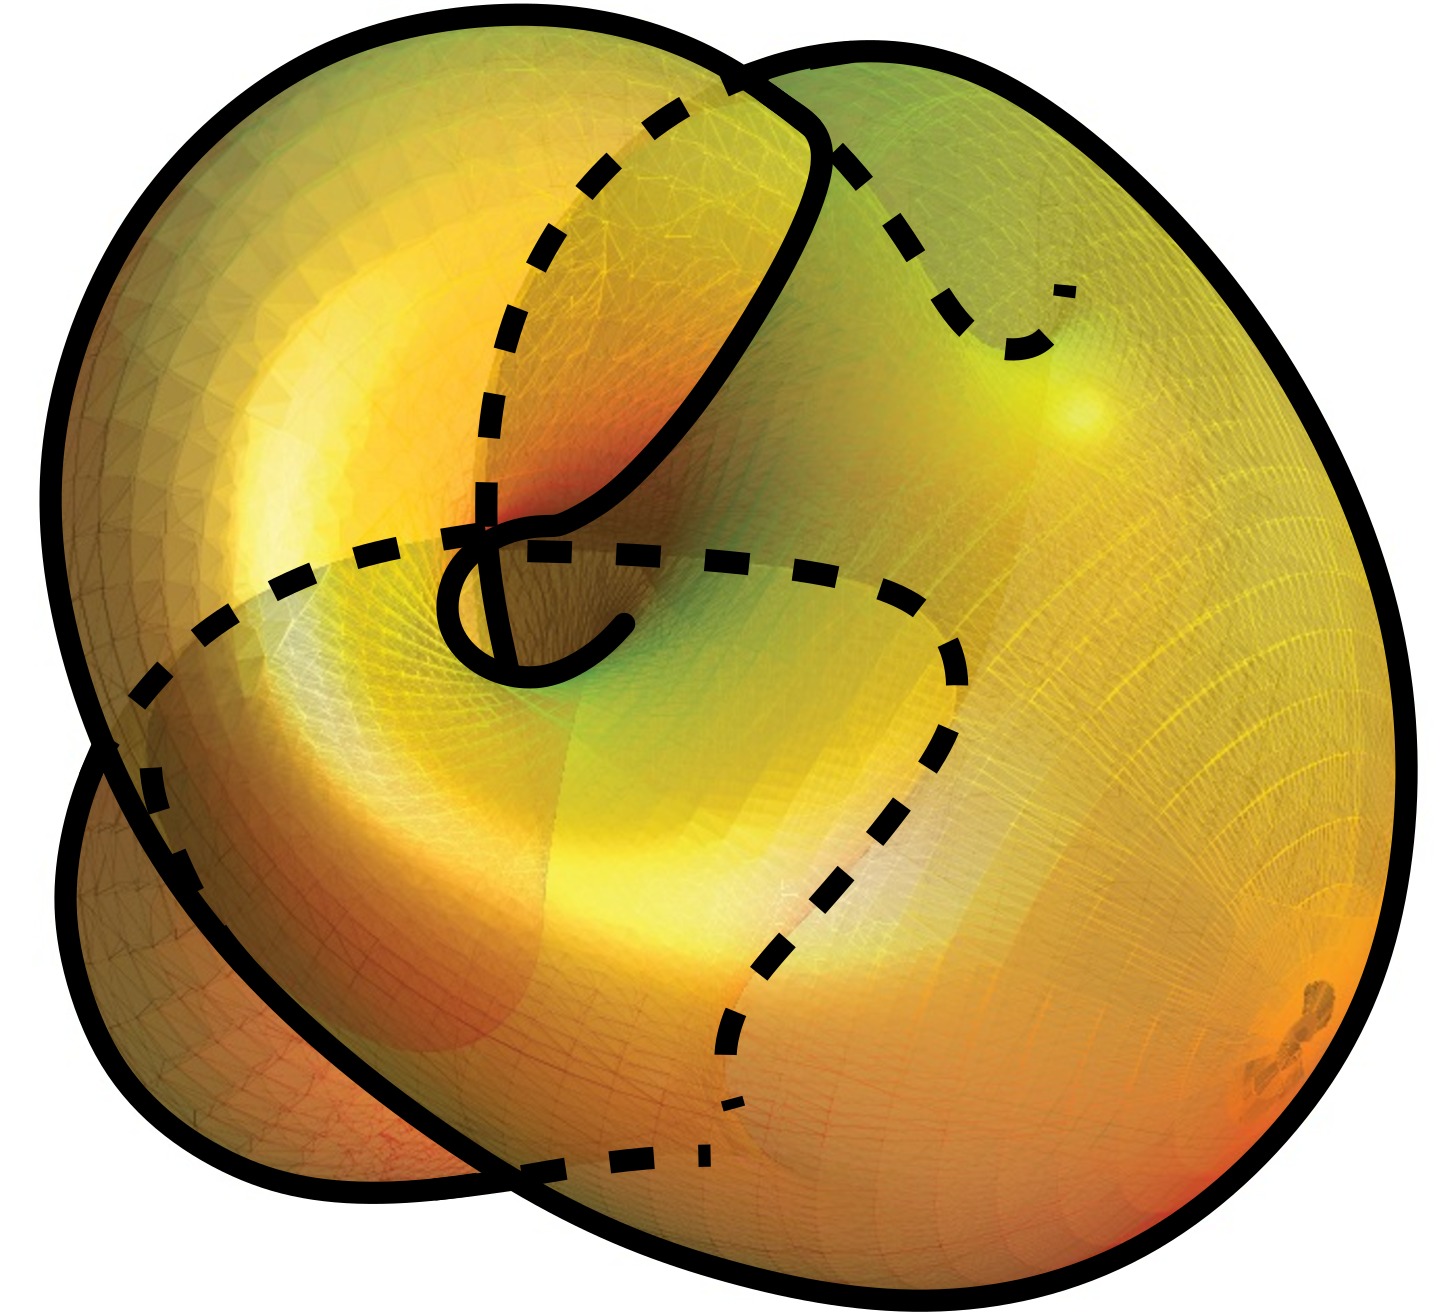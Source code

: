<?xml version="1.0"?>
<!DOCTYPE ipe SYSTEM "ipe.dtd">
<ipe version="70107" creator="Ipe 7.1.8">
<info created="D:20130414193213" modified="D:20160304171418"/>
<bitmap id="1" width="695" height="630" length="124966" ColorSpace="DeviceRGB" Filter="DCTDecode" BitsPerComponent="8" encoding="base64">
/9j/4AAQSkZJRgABAQEAYABgAAD/4QBaRXhpZgAATU0AKgAAAAgABQMBAAUAAAABAAAASgMD
AAEAAAABAAAAAFEQAAEAAAABAQAAAFERAAQAAAABAAAOw1ESAAQAAAABAAAOwwAAAAAAAYag
AACxj//bAEMAAgEBAgEBAgICAgICAgIDBQMDAwMDBgQEAwUHBgcHBwYHBwgJCwkICAoIBwcK
DQoKCwwMDAwHCQ4PDQwOCwwMDP/bAEMBAgICAwMDBgMDBgwIBwgMDAwMDAwMDAwMDAwMDAwM
DAwMDAwMDAwMDAwMDAwMDAwMDAwMDAwMDAwMDAwMDAwMDP/AABEIAnYCtwMBIgACEQEDEQH/
xAAfAAABBQEBAQEBAQAAAAAAAAAAAQIDBAUGBwgJCgv/xAC1EAACAQMDAgQDBQUEBAAAAX0B
AgMABBEFEiExQQYTUWEHInEUMoGRoQgjQrHBFVLR8CQzYnKCCQoWFxgZGiUmJygpKjQ1Njc4
OTpDREVGR0hJSlNUVVZXWFlaY2RlZmdoaWpzdHV2d3h5eoOEhYaHiImKkpOUlZaXmJmaoqOk
paanqKmqsrO0tba3uLm6wsPExcbHyMnK0tPU1dbX2Nna4eLj5OXm5+jp6vHy8/T19vf4+fr/
xAAfAQADAQEBAQEBAQEBAAAAAAAAAQIDBAUGBwgJCgv/xAC1EQACAQIEBAMEBwUEBAABAncA
AQIDEQQFITEGEkFRB2FxEyIygQgUQpGhscEJIzNS8BVictEKFiQ04SXxFxgZGiYnKCkqNTY3
ODk6Q0RFRkdISUpTVFVWV1hZWmNkZWZnaGlqc3R1dnd4eXqCg4SFhoeIiYqSk5SVlpeYmZqi
o6Slpqeoqaqys7S1tre4ubrCw8TFxsfIycrS09TV1tfY2dri4+Tl5ufo6ery8/T19vf4+fr/
2gAMAwEAAhEDEQA/AP38ooooAKKKKACiiigAooooAKKKKACiiigAooooAKKKKACiiigAoooo
AKKKKACikd1jRmYhVUZJJwAPWvAviz/wU2+D/wAKnuLePxE/irUoAp+x+HoDf78nBAnBFsGH
OVaUEY6Z4rnxOLo4ePPXmorzdiZSUVzSdke/UV+d3jn/AILM+MtU1snwp4K0HS9LVdo/tiSa
8uZDuPzERNGiAjHy5bkZ3HOB5n4g/wCCgXxt8a213BJ4zl0+0vEMTR6fY21sUBGDskEZmRvd
ZAR2NfLYrjnLKN0m5ei/zaOZY2k3Za/10va5+rtedfEH9rr4X/C2S8i13x74WsrvTzi4s11C
Oe8iOM4MEZaXOOwXuK/Jbxb4v1zx+tvB4p1rXvFK2JJhXWdQmv8Aysjlk85m2kjHI9KpWnh+
IACBQsI+75S7UGfXHANfOYvxKS/gUfm3+iX6le2m3ZRtfuz9RW/4KX/BMRq48ZyOjjIZNE1B
1/MQHn2qhrn/AAVE+D2naVLcWOs6xrdxHjbaWuiXcMsuT/C1xHFHx15cV+bdnpcdkC0qPMp+
8FVst/wI1LLoW9QbdDDu5/eDG5fQ9/zHBzXiT8TsdsoQ9bS/+SKjHEvovWzt+dz72P8AwV++
H/nlF8J/ENwM/MtpYEHH/b3mpo/+CuXw+kjDN4Y8fRs3IV7axVv1uq+DYPDtwChYRyKnKlWz
nj0xxUUeh3CNgqkag9zn9K4ZeJeZt6OH/gP/AATWOHxEtmvu/wCCfoN4Z/4Kt/DTXdXitrvT
/F+iW8mc3l5Ywywx8Z5FvNLJz04Q/lzXXL/wUR+DzIG/4S2RUPRm0e/VT+JgxX5nTaU0hDmC
KKROGKkvn/a5Ax6fhSJYyxNlgzKepUjj+tbUvFDMUtYQfqmvylY1eHrLe33f8E/Uvwl+218J
/GsUr2fj3w/AsIy32+c6eQPpOEJ/CvRvD/iPT/FmkQahpV/ZanYXK7obm0mWaGUequpII+hr
8cHs5VuiFjctnnaSMj6jjv3qvJptrBqsF9GkENzayrNFKsXlSwSqdwZHXHIOCCp4I7Yr0cN4
rTTSxFBO/aTX5p/oHsanY/aOivyv8G/tmfE/wZFKlj4316USkFmvXTU1OPQXCyMvvtavWvBH
/BVnxnpdxCuv6B4d1u1Cbd1oZbGaR+xLkyIM+gQfh1r6bB+JOU1dKvNTfmrr/wAlb/IHTla7
R97UV85+Af8Agp/8NPE/lxa1Jq3hS5ZUBN7aNNbbj1xLDv2ovd5BGMc8V754W8XaT450WLUt
E1TTtY06YkR3VjcpcQOQcEB0JU4IIODwRX2OBzTCYyPNhakZ+j1+a3XzJaNCiiiu8QUUUUAF
FFFABRRRQAUUUUAFFFFABRRRQAUUUUAFFFFABRRRQAUUUUAFFFFABRRRQAUUUUAFFFFABRRR
QAUUUUAFFFFABRRRQAUUUUAFFFFABRRRQAUUUUAFFFFABRRRQAUUUUAFFFFABRRRQAUUUUAF
FFFABRRRQAUUUUAFFFFABRXiv7TP/BQP4X/spyS2XiLXRfeIUAI0HSVW71LkIw3oGCQ5SRXB
meMMudpYjFfAn7RX/BVX4nfHszWXh+V/hx4adsCPS7ktqk4BQ5ku8Bk+ZSQIBGcOyszjmvFz
PP8AB4JNVJXl2Wr+fb5kuXRK7Pvz9pv9v34a/sqmWz1/WDqHiJFBXQ9LUXN/yFILrkLCCrhg
ZWTcuSu7pXx78Tf+C0/jfxdDJb+DvCujeFYpY2j+038rajdqxzh0AEcakccMsgzXxpY6HbWo
LqgXJJJYHLE9SST1/Wuj0XQpGVZQg4+7xgCvznM+NcXUv7J8kfLf7/8AKxnKnWeraS/rd/5H
Q/E341+O/jpPNJ418Wa7r0DyJcfYp7gpZLIilVdbaPbCjBSeVQHk5JJNc/Z5jVUaN/L6AEYx
+ddFpWhvgvcOGZjkbRgH/P61rafpSM2VjG1epNfB4vNZVZOdVuT7t3/Fm9PCx+Javv8A8Pqc
/pmgyXwBSIRRHvyBW3aeG3Ee4yBYF5IC/e+nr61tWtmHXP3iPuDsf/rVemhR7VSUUg4/HtXg
4jHylojvp4OT0lv/AFsZEOk29qMASSE87icZ/DmtG2iS3jIaNQG6Dn5fen6bYLIGRgQY+EJ5
H/1+P1qwloUJYncR+J+tedVr82lzpo4GO80MtNOjLmSVFdlPyq3Qe9HkvOdocgD7vYD24qeO
UfMByQMY7/T61HptrcuiTmMKTgrl8Ac9eM81yzqWu2zsWDUvhVhsayW7quH3Nggk8D3HrV61
/elmcGQkEknOQev5f41a+zzeYGeOB43+bbuPXv0H8v8A61OGnSLL/o6xujY3IG/eKPfI5Hv/
ACrjqYhNXkjoWEt0Ri3jSxXCssrCNmKMB8u3PQ49iAPxqKNZhkzE7VOMSAN+QNXILIsWIBnY
k8Mu5OvXt37VbbRWvtsk8jhjwMEfLj68njFN10tOhusCm720KLwW9/APPjCAcZQBRx0yB7fj
xzmqcmnReYUJYpKD5brypI6Y6/TjBGa2U0ERSMmc7uQxG4Ajvn+lQ2OmTnnzEeLjIdcA+nTv
9MfhSjW5btPQJYNWtH7jn5fDsMkuY2V3I/gRg30JA5H1pLvwRd22GhuI3V1BDLIpyDg4Ocfy
IrpZrOSFCUhCR9wpzj0z3I/Cq+qOfL2BHYE+WyfdIx/ECfarWOqaWf3mLy1XOWj0y9s5HZ7e
NH6sfmwQOM5xj/PbvteEvF+q+B9RXUdHu77QdTCBHu9NuntZpBkNtcp/rFyOjqw4xjmpry3a
RAm5Yz1RiDlePwx7jP8AQ1Np8UWozNDdhmLIfmDHIwCVwep6Y79enauqnmFSnarBtOOt02mv
TqctTAK+x7l8Nf8Agp7458HSJB4jtNK8YWgOWkbbpt9yePnQeQwA5xsUn16V9N/BX9ujwD8a
LqOxS9uPDmsysFj0/WkW1lnJIUeU+4xyFmJAUNvO0naBzX5yXvhdLxiBicJyEyRLEfY9/wAO
uelUbe1uNKmMW4XNtJlWhmAZT+B75x6EV+gZN4l5rhrKpJVorpLSX/gS1v6pnn1cBbY/Yyiv
zM+DX7Zvjj4JQRw6Xq6ajo8Cqv8AZGuF5raJQFG2GbPmQYVSFUkxjk4NfXf7PH7f/hX44aqu
j6jY3/g/xAURlt9QZHtLtmYjbBcL8rnO0YcIzFvlDYJH6/kPHuVZnaCl7Oo/sy018ns/vv5H
DUoSjuj3iiiqHijxVpfgjQLrVta1Kw0fS7Jd9xeXtwlvbwLkDc7uQqjJAyT3r7RtJXZkkX6K
+X/jD/wV2+Dvwtu5LPTtR1LxrfRO8broVt5tvEygbSZ5CkboxOA0Rk6HjpnwnxH/AMFz9Z1D
SZI9D+Gtjp9+xHlz32sPeQj1zGkURJx/00GK8bE8Q5fQbjOqr+V3+V0clTG0YOzf3Jv8j9Fq
K/KHxl/wVr+NXjGeGSwvtE8LRwIQ66bpsUqTHPVvtPmkEdPlYD2rzW+/au+KWtavc31z8S/H
IuL+Vp5I7bW7mCFWY5ISOOQJGuTwiKqgcAY4rxMRxzgoO0ISl9y/W/4HJLNY3tGEn93+bP2o
or8MvEviPWPHOty3+tavrWtanPt3zXmoTSytgALuZyScKAO/Ax2pljZ3cTJcxwBXQnDcFk9e
vTNeXPxFpp6UNPOVv/bRLNHezhb1f/AP3Qor8O7vUDqwMd9tmDHLB8sGPurggn8q7DR/jt44
0fSrXT9K+Ifi/TLayQRW9pBq9xbQxIOiqqybQB6YApR8SKKf7yg16O/6GscfrrFo/ZSivyu8
Of8ABQv4y+FI7KCXxXPdwWe3CXNhazG5A7SOyeY2e5DA89RXrXgj/grr4nS4J1zw14d1KPaQ
IrJptOk3Z4O6Rplx2x1NehQ8Q8qmk6nND1jdf+S30OiOKg1d3Pveivlr4af8FW/BXiKVbfxT
pWqeE5yz7plzf2iKBlcsqrNubpgQkDj5u9fQ3gD4reGvipp5uvDmu6XrUSRxyyC1uFkkgEgJ
QSIDujJAPyuAcqRjINfTYDOsDjUvqtWMn2vr9z1/A3jNPZm/RRRXqFBRRRQAUUUUAFFFFABR
RRQAUUUUAFFFFABRRRQAUUUUAFFFFABRRRQAUUUUAFFFFABRRRQAUUUUAFFFFABRRRQAUUUU
AFFFFABRRRQAUUUUAFFFFABRRXyH+3L/AMFbfCf7Mt3eeFvCEVt43+IMJkhlto5P+Jfosq4H
+lSqfmcMT+5jO75GDtFlSebF4yjhqbqVpWX9bFwg5bH0N8ff2ivB/wCzL4Dm8R+MtYg0qwQl
IUPz3F7JjIihjHzSOfQDgckgAkflj+1b/wAFWPiZ+0V4ivbLwnqGo/D/AMFlvLgtbKUR6ncq
D/rJ7hPmjZu8cTBQDtJfBY+GfFL4w+KP2gfHEnibxvrV1r+uTr5aPJ8sNlHn/VQxD5Yowc8K
Bkkk5JJNXRdHOp3CQ26BgvU9QPr7/rX5rnXFVWveFF8kPxfr/l+Z0xoJLUraF4cjhtS5SOPc
2eTkyHPU+prrtH0N7pVV0JI6HaP1960dK8IxxAPIPMZBhQBwDWnYhkdFCHbnjA6V8BiMa5Xs
N4ZL3rkeleEraOdXkBfacnnAroItJjmkU7ACPugcUW1lvUDaRznPqfSteytArB5MbgOleDiM
S2+Zs6KWGjF3tdlW10oyMSTlewPBrRhs1EPzBo1Qc9Np9/pU1rYS3U5aNDt6HjjP/wCqtOy0
ItIDK+7aeec//WrxcRi132O+OHhfme5lQQl3DIQ57Y9P/r1oDSZ7mJQqSAHlio4Az6//AFq1
k0+KIAoiKT0wM/z4/SrUFvLAhRmLsRknoa82vjJWXKddPBSbTX4/1+plw6BmRAwLFOFBOAD1
6D+tXTptvEobGQ3YKAAe/P8A9arUUSm0YspDFsk9CRT7e1NydoIIJ+XPGT61wzxF9WzujQat
JkFjp0M06FoSypzhj+Q4x15p76dGFAUFgTk56nk9O3arMYEGeo5445NElsZQyMDlGJKg9ATx
9OP5Vy1KrTunudccLHexX+1NFE8cUULFeQTErY9ckj+dWNPd428wrbAqe1vGCT+VWdPjGQCo
MQ6nHb0H+FLd2YhyY+I16HoAPf0rnlODbjJLU1hhYt2sht0iXjSEogm3ZAAAV8+2OD1/z1pl
VmR0WPZt54A/w5qaVDKZMg5VuAMHdz/+urNpaS33MkRAQfORyQPUds+1ZqahHyRqsMlqkVLO
1h3BmiBQHkFjhvb/AOvTLm0t4cFYgkQ4GGJ2+3Xn+tWbuGSDClV2jhcE7fzxUUaSx7GMRl3L
g7TleuO+PStIzu7p/iarDdbFYWivgqqIO4O7J/XpRJoaaiTDHGdwG8ogDggHqB1PXPcj0qef
MI3FGCE4yQfl9icY/HOKiglke9DQLvxGwYgggfrzTcm1eMtSJYd9jLvfC32NT5tsFQ88Ar+O
Ox/CsxtC8m6inhZh5TblLLknHUevT39K61byW1UPDNKFPVQT8p9MenvUVzq6SxOZVt3DDn5F
yffI5/X8+c6Qr1UtUn/Xb/gmE8Kzl4NJe5MhWRiVJMeG3bx1wM4I45746fRYHiuZzBeQSSM2
QrMcuuAcYI549P0rptS0ELcRC1eIbkSRedvJAJznuOBwT0FYfiSVdHlia4WRJX+dYwuDJgjo
fbueOOa0p4xSS13+TRyVMJF7op6lpUF8scFjNFNFJHl4mISX5vvDPQnPAxgn061jweI4/Dc/
2cTLcRE82z8ruB5GR9w4z0IPNUdb1M6tKVIFvbSKGRR1jPTk+n6Y7VTt9QlhDRXMaXUQBX5/
vrxgEHrxxjmto13y8r19d/8Ah/uOCthE17p7DZ/tq/FLw18OLnQfAviWC3nkRBZLqlsl5dWK
I2Sls8mUIIAQo6uFX7irw9fHfxL8W+LPiP4ye/8AGuq6vretwqYxNq11JczRIXZ9ke4kJGGZ
iEQBAScAcivbdW8PC4UmJkltJ0WZgnL25ZQckEdOxPT3OM1RmtrPxjKthr8aTiMHbegZuICB
wS38Y4A55we+AK+syzjfHQpRo4qpKrTitm3zRX627PXs3oeDjcnjUel15X/r+vuPGrSzZ0G4
IGcdCMkVqWMCxum4mRgMZbHNanjD4c3vgm9VpXFzY3BJgu4+UkUHvjoR0IPQ9QDxVazt44s8
nJ5Hc19nQx1HE0lVoS5ov+tT5KtgfZS5JQ/yJ7e3jlcFoif9rJyfz5q9D5MMhLF9x6Ec1Hbx
B243AEdWxmrFppYmBaS4cEnOwcD6ZxWNSa6i9hBL16f1/wAMCWZIJjlZlPJxgZ/LH61KNMnh
Ik3vAR/EshU/kBz+NOex2EBWIHtn+eeaktPOQ+Uio6n+HGR+Vcspu2jN1h3y6rQZ9vWEgTWq
ykkfOuFDexwfz6GrsMVpcMTHAEkbqr9foCf/AK1NP2aeXZPvjCnGFGM+4J4P6VM1jHbYaNQ6
fwyAZzn154PtiuaU15r8iFSSdo6epJFdXFlIFiaSIgkhfL3L7/X9avR37XmTLH5MgHUEhD+B
4X8vyqpa6lc2zFfNDxkYKsSVYe/H69RU7W/20loAjAcmM8MD7HuP19q5KsVe8lbzNo0o31Vi
w/2mDy/MCiBshUmiSRD9GGCvrxz0q1pLzaZqFreaXO1pf20qzQmO4KSxSg8PGwKkMOoZcMP1
punaffw5je2KxuPmjlIwR6gHnHuKsf8ACPWs8uI7qMyPwI8gnPpuBwf88VxSrRg7p2a6r9bf
nf5m0IxW34HtXwt/4KFfEn4eQpZ3Oppq8ECeUkWuwtc4+fO7zgUnLnkAyO4wfYV9SfBj/go1
4J+IhSz8RA+CdXZtuy9mEtjJkyEFbkKoUBEUsZVjG6QKpfrX59w2StiO4eNUQY3Sy5eM+mAA
RjuD06DHNSmxezthuS1vLM5BG95FHrtYkGMnA9vY19HlXiBmuAko+09pD+Wev3Sve/ZXt5WN
4pn7AQTx3UCSxOksUqhkdSGVgRkEEdQRTq/Mv4JftH+KPgGqzaDqF62kNkvp14Tc2QJ3H/V5
Gwlm3FkdCx2gk9K+xPgr+3f4S+J6pbaq6eGdTJ27bmXdavkOwxNgbDtVSfNCDc6qpc1+ucPe
I+VZm1RqP2NR6cstm+0ZbP0dm+iZR7hRRRX6AAUUUUAFFFFABRRRQAUUUUAFFFFABRRRQAUU
UUAFFFFABRRRQAUUUUAFFFFABRRRQAUUUUAFFFFABRRRQAUUUUAFFFFABRRRQAVjfEH4haJ8
KPBWpeI/EmqWejaHpEJnu7y5fZFCg459SSQAoyWJAAJIFVPi78XvDfwG+HOq+LfFurWuieH9
Gh866upycKM4CqoyzuzEKqKCzMQACSBX4pft7/t8+KP29fGiLMtxoPw70mcvo2gBxvuG5Aur
vaSHnKnAUErEpKrkl3fx83zilgqd3rJ7L9X5fmb0aDm/L+v68j0/9tD/AILKeMP2j3v/AA58
O1vfBfgmUtBJexvt1bVkz/fH/HujDGVjO7GQXIYrXy74a0COwtojGiozjhcciqfh/TkjMcWw
iQ/wqMkiuy0Pw89xOs0gCGPoo5OM9z7n+Vfk+aZpVxEvaVpXf5eiOvSD5Y6vsv8AMTRvCjXL
GR/lDnLMOM+3H9PzruPDGnRaNAscSBfM68c/U/571R02GSWRY2jIUdwOMda24LduSVxmvmcV
Wcly3OinTUnzS6fgakQCoAMgCl0+0LznqSDxxk1LpelzXyISCoPfGSa6ay0Q2aAYUFxz7H/O
K+fxWLjD3YvU6qcJTaSRV03TpZmChfLUDqeW/wDrVtW2lxWmGALN6k5NPtLUpEGwMtzVqxhM
1woIOEGa8PEVnK7uddOhbWWz/r1LcFmVtgo5J5P1qW3iUxBSMEZ6d6fGQHGRwTSxYLNG3Y89
z/k15k5WOynQSfuj7G1EsgOcr1Ge3/66uPA2QCME9D2p9paOQdqkMfXtVyHTJEO4vuPZa8+r
ild2OynS0uZsTK8UkbqSVOGABY+vb/PNSQ2zMpeNGUHgbun+Nao0phMudiFsZz9fQf8A1qvj
TY7SBFQByT94jOPfFedPGrZdTto07tKKuYq6S6RgykhRxu6D8O9SQaPCJ2cbZBIPn+XLHjr/
AJ7VrmFWkDMCwXnLHqaV7cJh1URs3dRg1jLESZ2xwre+lynHYr5ahYEVT3PH605dMimYAIWw
MNhOD7Zx/Srs4mmZXDuzyck5I+pNNhgklB3syovBLZz9PrWCqtrV2NFRtuV7TSFmOY7di8ny
lFJwW9vqR0qf7LJAF3LHGsZ7cnP0H9acpENzhFCBSCD689alaMzSF8YkXoPUev1qYyk3ZvT+
vM0jh+rKl1ZwT73LO0bAFtoxtb0BP+HeqgshLCCsqgZyNwIByP8APWtiB2m3xMSfNGBnnnt/
h+NVNPuDIsqMAyFRnIDbTkdM9+TXTTbgmu1vu+4HR7Gd9lmTICExnhiOQfy71UFmkWoIcKV7
EgfLyK6QEQkAJGAP7qgZqrdXUUVy5dSSyjoB78+x9x6VupTve1yZU30MgxRxZV0G08Ff8B61
la9bwWFsXuJEjgI48z5kP4dz14Fb/ivVLDR3Ilure4uJM+Wp3Rv1xk4BGOOpySfxxwWvaTca
64Z7+0mV3zH5kgh8o+mHxgcYzjsD1qVio6N6feZzVldkPibX31J47exWSCKVQIiOrN93aBn5
fT/vnpisi0/tG0Zll2yLI25o5zksfXH3gfetVdAl8kzuCIoGKDBzgknGeuDweuOgq3JZLIgu
VUAyf6zH9/1P161PPdcr2/U8vE4qCXuq7Ibv4c2usaZbT/aobeWQN+7VQWRtxOAQQrAk8Z2t
1wTjFZ994AOmFRcJO7JwGbhZAO4wM8fXp9K6ixiW5SO0YAJPEACegfJIP5nH0NSWmqSWEfku
DLEDyjn0GO/8iCKwhVrQuou/k+3r/meXVvLrYx4tJt1uokt7bZcKMxtwzA45GT7cY+lWovCl
j4hnjFxbWtrdN+7EihUSbJGVYDGD79PXGSa2rvw8ktrbz2TGRpFMhX7sg+bgFfbGdwyMYziq
M2ILyKVCyK58zaOMMOox9f51nHEOa9x2f4/8McdSi7+8Yt/4PtNOWawvbRjBIR50LM+044Ei
nPysBxuAz2ORkV5/4/8AgdP4egW90nN3Zj5WRVAkGP8AZHfHpwwyRggg+2yXEV9DCL2MyWk4
yjgYeFhwwB7joSOnPHSobixl0yNLcSRzW9ySYJNo2M3HDZ9cYOO4Bruy7PcTg6qnTdn1X2Zd
/mvv9bI8/E4L2iabuj5kYMIwqKWJ64IH+f8A61TRRSMqkK4z6AknmvUPip4Bj1TTX1XT4j51
oMXMIA3bM/e9SAe/YHB6AnziGcxMQhII4P8Ahiv1nK83p46j7Wno+q7M+aVOpCo6U1qvxXcm
tUI++SwXk84x/n3q/FeRxwFWjRVHQoOPx9fr1+tV7G53ZATGeeTUktsLtAhMeCQSCOSeuB6+
tbVXrqUqEV7zdmI8WMKQjB+nA+b3qeCwns5wQp8w/wDLIKSzd8EdMexp2maXuVjDIYjk53DJ
HqxJHH51o2Za2VQUjmzwpxhh9MjgfiPwrlq1bKyMZ3as1cTT7O2ijWaZNkbd2w7E+ijOPrnN
WreQWqiRQ8auu5RG+ZDxnk4+XHtjj1qG4DRXIMkypI4wDI4Cx57An68549x0qYSNb7hIHKnl
u7P75IOB/P6VwyfN1vfp/X9ehEIa9wj1CaQLEyh4WP8AqEYjb757n1z1p72Uzy+XFGbkn7iw
gBh65IPJHU8cVENUjaIRFRbAnjyovYDDZ6/XrSTzGC4VQ4VVOQwcso9CScc8/h+IqJRaeisd
1ODvorFmG+jkVY5JDEw+VXwCyegJz07Y7dvSpEsp9PjiuVkjIfKhoyWUnP3T/PGfemn/AImu
GkZI7nP3jgLL7Hpz9Ov16w2V49k+zyi/nD7nLJLz27/1GKycXZ2+aOmEexbgtGuLxZrBhFcL
3jcLIp7gA8MDnpV+zmuml860wt0oy0KYCy9yVweD325I/QDPOjT5VrJJrmPBwMEyxkdiR1+v
OR6c4laMajhJybe8z8pfCiQ+hPQN79D3Ga46sYy3f+a9fL7v1NlBM94/Zm/bn174P3UFjqk9
zrXhdWRZ7S4Yvc6bGqBP9HYkAIqhT5Zwo2EAIWL190fC74ueH/jH4ah1TQNQhvIXRWki3AT2
xJI2yJnKnKtg9GxlSRgn8qzql3eOkV5G0N/GP3U1wCvnj03HkHHRsjtnj5q1Pht8TNZ+FHjB
L/w9f3GgasuY2iV829wCwLRlWHyEkA7GDIxVePlAH3HC3iLjcpaoYu9Wgul7yiv7re68nptr
HUieHvqj9ZaK8O/Zu/bi8PfGs2elao0Og+J58RLbSP8Aub2UKdwhY/xcE+Wx3AEYLYYj3Gv6
JyrN8JmWGji8FNTg+vZ9mt012ZySi1o0FFFFekSFFFFABRRRQAUUUUAFFFFABRRRQAUUUUAF
FFFABRRRQAUUUUAFFFFABRRRQAUUUUAFFFFABRRRQAUUUUAFc98V/iroHwQ+HOseLfFOpQaR
oGhW5uby6lztjUEAAAcszMQqqASzMAASQKveM/GelfDvwnqOu67qFrpWj6TbvdXl3cuEit4l
GWZiewFfiR/wUY/b+1X9vP4hx21obnTfhh4fuWfRdNJZG1VxlRfXC92Iz5aEfIrHuzFvIzjN
6eBpXesnsv19DswmEdaV3pFb/wCX9bfcnyn7df7bviP9u34vvrWote6d4K0mUr4b0F22rAmS
BczICVa4deSckKPlBwMnyzQvtBu1jhjM0rnGwdEz706HSpdRu41VGHmfKAvU+3t1Nd74a8Mx
aDbg7VMzDkgcL7CvyXGY6dWTqVHds9uryxXs4LX8v6/4fzueE9Dj01SspElzPj5s9Paus09U
s2KKoQOMHj8jXNKd0m4fw9K6DQbz+1z5DEeYgyzdsevsa+exMnrJ7HMqKh8P9M2dMtmnnZkU
sGAIGfu+v0FdDo+ifaJQSN+3q2PkX6eppnhzw+phRCoXcdxzjcfr7+1dRDZmCMIibVXtXzWJ
xd3ZM7KNKdRXei/F/wCX5k+n28MKqkfJHUnqatyAbcnoOaoxQuBuAPNTJcOgwyswPtzXkVIX
6noRp8q5UtC5akpvRiQVPf09av6aBEhcjBY9PQelVNHtDqCF2zGsZ2MTwWGfT/Peup03RhHG
rbQAeQTya8bFYqMdGdFKN2kVbfT2uAHYBEHOTwTVy307ym8wIPn5OBgn1q6LZYwAASTU0y/u
xj+GvHqV5TZ6EMN/NoSx2iIgKAspH40+KfypNm3KHqPT3pLJhLDt53p0x3qdLJlQ7irMep6Z
rz5tawlqd1OhFR0QTWwEIZDuHXnvRE7MyoMh0zkenTmlVHgUqQWjbqO/4VJZAzSh1UsHXYWP
AA5/EEGuWrU5VrqbU07p9RERZXJAChfyP+f60t3hYiWO3FXl0YiMAuUyOBjg8+tD6UylUJLB
vwNYRxcOjOpR6ozrSQbCCGLk5wBnAq/sN1CitGTtGFPUr+VJb2oglHynBODkHP15rVRGKBUU
kgYAA6VFers0XSs2zmr3Tp4L1WIbaM46DJwMHv6elWpLNhIG3BS33R0A/wAa2b6yHlIHKhAc
HJ5+vHeofIRICrbnCNgnjB/CopYm71ZsovojKnsS67lKmUc4wT+I5pIrBfMZlCKsiEgIu0Y/
/XWj/ZpQsyuQSehBI+lJb2MnlSEJgREuCPulcjJH5V0rERjq35Eyi1sUDYRyDBPI6Z5/DmuT
8Xa3FpU4gjjgnvHBHzKD5WT8uSOh/wAfzteMvHiaVvtrQrJdYwW4Kxf4n27fpXnk99Jq8gdG
ZnL/ADvn5pDn7wPrnqf/AK5rvpybdlsZV60aUbyLt/cjVLuRnleaU8q8h5OABj8cfpVWBtoy
XYgc4I4H58VXSKVbpdwMYCqw49hg+9aMsPnGN1AVW6jsp/zz/wDqropwUElueBicTOrvokag
vY5dItAbcq0Ybc6Eo/J4buDwFHTp9c0WsVtdgxJJJEZAQQVDqD78jH1AOKhULEVA3SIf3ZwM
54A/n0+lL9nSwkdZSGkBwQp4H4/4Vz8i2Tt/XmcUorsT6tpM+nGIgoxC5ymcfeOMfhj3FNvl
a6eK6XJFxw4/2x1/Pr+NbFvqDyaXCk6LIrKdmAAyLklTuAz1BzuzwR1pLWazuoHhKSRykhlC
gEBx6g/dzkjIz2rmVaS3V7duxlKknsZ9y7vKduIzGAV2nJGBjr9ADWpo8660RBfLkSYVJuFb
JPqeuffOPYZqvJYPpixzqCxKgMvePscjqM9s9RzUmlOsupnzkUrEC5IGMccE47ZINKqlKF10
2fUiUegy502bTRcWrAlSPMiPXJA6fiufrgVJouoxvoskEyB45pN5QsAOBjKk9G6n8qvx6+zO
rzBJYw/mbTzsy2eMdACe3r7Ul7pEaxJeQxlbRsske4MQnGQPXBJBOPcjnFc7qN+5VW/Xz/zM
ZUle8Rg0aCGVL8ql3ZzDyZhtGcMMMHB/vKW/I9uK8C8S+G0F5ei3UiSzmeORDwcA4DHt7Z/P
1r6C8NKyai9vFEZoLhTHMryBcKSAGB6A7tuD64rx3x/aSaL8QtRjKIkiTlsAZUhvmGc9eGH5
19JwpXqU8RUhF62TXon1Xz/I+bz2hyKnVho02v6+44iJBDFuALyD+EdQc9KnYMYwwDuU5yFI
BJ9P8SewrU1DR4nujdQBthGHXtnsP6Z+npxDGxLKxOQB8pPTPdvwr9Jhi1VjdbnjPEqSt1/r
+v8AhiS1aaWLyt3I5YdQT7g+g/z0qwQkQ2mUi4YcdcA+/PX8ePryGJLGML5eSOinksf71Mlj
RAzFvnc5JBz+H61g43eug6NFy8gvUltbOM+YpZSB9xTGq57DPXv7Y71HbSylxG80LAnIfDDb
/wDW9cf/AFiTBpYAqxyMufvbtuBjGD7UabNCy+XIH84/xAYDe2O3NNK0WbuFiW2jubmYRoCh
JIyXG36DPU+2Pzq5aywhgjuWjj4ysfXOcjJx6dPrVaTLOSzHOe/A/Sp4livmmLxxCVwCXVtp
bA7+p+v/AOvOopNXNVHW5dhht5pA1sI4GGSYt27JA7Fjjn0/nUp1Ob5oJFaSCQ/NH0yeu73P
HXnpis+KOWBsqm7bj5mU4B+o6fiD+NWPKgnnVpM2qvj54wJNmcZ4HuOhOeK46kV9rVfe/wDP
9TeMS3coisHhmeGM8pkfd56E+oz147e1LcpJfpslRGZ85ZfuuMdx2/Hj6U54HsXMEjtIGww+
bKP/ALQHOQQf1otoo5ZFMCorBcMgJzkdxuPOc9OSCDx2HLKVkpL7/wDM6IofpuryIhsrmRnC
/wCpkb5ZYsZ+UnuPUHPrU89/DeF7e/gjvQmF3rEVurUjoSV5dMehPHPsYJb6K+h+zXcUdvcc
C1uAgXn+6xIP4E8D2GcJpzmHfBqC75FG0y4PmRH37kD06Yz3wRx1aad2o2fl+a/Vfn11UEJe
WkOpuyvDLHM4CK5PmRXQ6gEgZRhxgHIPVTzk/XP7IH/BQVLPT7Pwv8Rb5iYH+z2niKeTII6L
Hdnsw5HnsfmUAvyHkb5CluP7LvGtNQMiwqTi5gwzxq3IYggh4ySCf8SRUt7BHe3KxGWGDVnU
CKTO2G/UgELuJxkjkBj+IOCfV4d4mxuSYlVsLL3XvF6xkvP/AD3jf+UKlBTVmfr/AEV8Efsd
ftw6n8KbzT/Cni+WabwxAn2W2MkJa40sA/KFI+ZolGR5ZBIUDyyAgiP3jp2o2+safb3dpPDd
Wl1Gs0M0Lh45kYZV1YcFSCCCOCDX9TcNcUYPO8N7fCu0l8UXvF/qn0a0fqml5NajKm7Mmooo
r6QxCiiigAooooAKKKKACiiigAooooAKKKKACiiigAooooAKKKKACiiigAooooAKKKKACiii
gAqvq+r2nh/Sbq/v7q3sbGxie4uLi4kWKG3jRSzO7MQFVVBJJOAATVivyQ/4Ltft+TfEbxsf
gT4L1aaLRtHIl8aXNrJhLubIMdhkDP7srufDYLHBAaLB4MyzCGDoOrP5LuzrwWEliKnItur7
I4z/AIKbf8FKpv22PFkvhLwheTWnwp0S4weSj+KbhG4uJF4ItlYAxRt94gSOM7Uj+YbCwa7u
ljjVnkY446sfT/PArjYi0UiLApDqMKFGNo6fl2r0nwRYTaBBHNJtNzIoDKR8qr6fX3r8hzLH
VcRUdao7t/1ZH0VTD+xShT/4Y6rw54Vj0uxJZQ9zIBll6J7D/PNXPKfBBwrDjHWrGn6xFfRB
shCOoJ6VatdO+23IJUsM4Cjq9fNVazi7yMoQileTIdP0drt1RFZs8ZPeu48M+GktIljRRkkb
j6n/AAFN0bRha7UUBpn446L7D2rp7G1S0KoMZUZJ9TXi43Ft6I3o0eaV2rf1+f5E6QLDGFXI
x3HWtGzuPtEYUnDjg4/nVHPsT9BmptGtZbi9KqCqR87vY9q8PENJczPQhGzujSUF3CIpZj0A
rS03QDKQ0oL4/hHQfU1d0XQkMRYjaoPI/iJ9611jWJQqqFA7CvnsTjHL3Y6HVClKXkvxKf8A
Zy2+wkKwxjAGFH0rW0i58yHy2OWXj61WkQSIVPQ1FbTNb3CtnG75T7H/ADzXm1I8ysd1KMYr
RGuAGlHHC809sAeue1MtsyqSoJyfy7VcttLedgWOxfzY/wCFedOtGC1Z2ciepVsJBb3QU5Ln
qAMn2rZjsZp1BAWNT3Y8/pToNGS3AZUySe/StLT4VLFX+YkZH1ry8RjL+9E3o0ZMpRaKH+9I
xJ44GKlhsUsWdVDfNzk8c+taJQq2QBgdxUNygyrHoflP41wTqynq3odsMMr2kKNklvG5LHau
COncn+tEExRypAKr1FMslPzISB5ZyafHiRc4Csxz6A1goK9nqjpVBJXFmcLIVG0A88gEGp2l
kkJY5UEZAAwPqKqXQLBAFYtnacDNTwXDhFCRu0Y456D35qJqKs1a6KjSXxJCXCvcQOgJJI45
qG3kZiXjJKOo3DPLHOQfwrR+yiaIhQY5O4Jwp/LJFUW0UW0JwZFI+VSJWIOenOaiOJhNNLdd
Hp/w/wAi4pPRkHmGRyd+9Sfrn2rD8Y+MP+EdnihgkRLqUgscA+Uvc49x29Pwzta3rMGhaezO
sZnkG23jbgM/bI/ujvXhHjLxfdavqFwiyFCWInlAwznuoPXHrj0x0rupJ1pOlFdNfRmVScYR
bkL4l8RyXGoSosNuFLMkxEaqS4+8BjoM9+4qGPWXt1jEOYpRwCiIDjHcgAj39ad4giWLXbyc
ttt7l/MXgFkLfMD+ZI/OqcNrJEzPICJScbTyAM16+G5PZRsuiPAxEnOV2b6wR+TFLHeWyCVc
lJt+QQcYOFI7Doc81Pa2FvvWOa6igSVgrvtkZR/tfd7fj1NZKTRy3PklgCqKwGe+M4/HJ/Sp
FmZCQjAZ569ce1EXO1lJ/h/kckqcdjXi04EyvFKJGD7VVl27n5yVz1AB9jyOKglgZyoZdrq3
lsDxg9s/y/Cp7jVQtjbRSxRSi3XyyQNrAnDfw4HQ455G2prDVI7iMpJFE4IKqdzB09OpOQOO
AazhiZpczV/u/r8jOdMm3r9tVA4I8tVGOi4GR/8ArqvMP9IG0lZA2w5GCDngn6/zzVnU7DOp
kCKS0mQhSjghTjjg9s475HvUo09Y7stM4VHT5hjLFhkdvUj8AainiYJKV+n9epjKnLaxZ/ts
vc+ZOVnaQf63G1n7Hd/e6dwauQWENzp7y2qyr2kQ8hAOhBHUYLdeflA5rIjgjjtFZjjDcKSC
zA9MduvPPqPermmazc6XAzKIwHYAROoYELyevQ9ORg8Vz1all+66fJf110EqLe4i25EYYozG
NyrAZywYHj26H86tw38mkhEXbJCrj5WO4ZIzkehxwfXpRDd2Grg7kktnA4CjzIyw6A9wO3f6
1XnLC6lVWU5BKsOjY7j/AD04oVf2nuyX3mMqPLqbsOmCcNJabS1wgDRZBaMj5hg9+QD6jHTj
NfPvjbXT4p8Y316UeMXU20qSTtCAKAPoAK90sdZj8O6fczXKj7NGDPOvQqsalsg9d2Mn3OOo
NfOOnzO6oYSHznOT8yj1/HNfU8HU251qsltZJ+t218rL7l3Pk+JpK1On3u3+CX5s0oPMh3Rr
gZ+9g5BFJf6eYZWdEadG5G0Zzxn16D0HerGlsJWEJChHbqByuSP51owrsKxlgyK2VIGGjYd8
fzH+FfVzxMqcro+cpYfXmWn9bHKC7WQMcDLHkr/LrxVu2eNyGfKZAxkdfrjnFWfEfh7+zbl7
mNEjUvtZFG0xMQTn6HGR6c+1QW92LlCWZlkXkgfxe/1/z9Pap14VaaqU9vyPXp07xutiwVe8
jCoI3ZRxswD9ccH+VVPm5DorBSQQc8f1qO7eR5oxGquGB/hG7t2/+vVhGuLR2WaV3ckExP8A
eHGMc9OnT+VJLl2+4icGnZDkclFKZJOdysdwI9fbpVmzaA7tqMs2eUkPyEexHJ/HBpI9Sju0
2sFgYHoFwn5Dp9eakCGGXccKrHIdGyp4/wA8VjK+2w4osW1zJb3AaPYAVIeMn5XHdcf555o1
CyaKRZYVVoJBwrD5uf4c+vTqMHt6VHtSQoqFn3cAbcEH29RVxbCfT4pEeVRHKoO0MDyDkZXs
cHODXLUaTTvZ/mbRepHZ3Md3bfZ5naJFG6JypKxHuOOcE/iCfqC2zW6LsfK+0Kp3eYhzgZwC
fTt3Ocj6C7biOQGIRoJ2wwnycNj+E54/HHUdxTZ5ZLCMMiPEoO912FMk9+uMdfYg1zSnZtRW
/R/11OiCGOraneRQRMsbE7sSnCEgcA+h3c8+2amlka5jWK6KQXFudjsysWxx274/PGBis+Yx
6hqEssZWIJCBIpPK8sSPcdORzg9q04rv/hILZZU3STQj97vHMqr3yeSRxk+nrgmuWeln0/FH
QkRajYNp87Wl+0VyyKJbSePHyqQdwGfvKQen+17kF0ekHyU0+8MM1s6+ZaXKglEB52nIB2k9
ccq3PHOV8+C+VbOUgyRhjCJCAQcj5cnjByeuMHnjJNVbCX+ypWsroubOdy0KuTi2kyQeeCMn
APft1AFc04ztZbrX/gr/AC23vvrtGJoXVrf+SYpEb7QoUjOJ4blCBhgRkMccZU7sdORhvcP2
Nv20rz4LX1vomuNLe+ELpyzoAZZ9KZjkzQ4/1kROS8YG45Lplw0cnhdi0hBtDNdQFcuhWUia
yc/xIx+9E4GSOgIzgEGl1BZprWa5ljimmiYtc+WogMhHVwAMI4AOeCCAGOQGJ6MlzvF5VjI4
vCtRkvuafRrrF9VfR2ae0lNSgpq0j9c9K1W113TLa+sbm3vLK8iWe3uIJBJFPGwDK6sMhlII
II4INT1+f37Gv7YM/wAELmHStXmn1HwPqUjPuVC02kSsxMkioMnaWJMsQyckyJkswk++9N1K
21nTre8s7iC7tLuNZoJ4XEkcyMAVdWHDKQQQRwQa/rPhPizCZ7hfbUNJx+KL3i/1T6P5OzTS
8HEYeVKVmTUUUV9UYBRRRQAUUUUAFFFFABRRRQAUUUUAFFFFABRRRQAUUUUAFFFFABRRRQAU
UUUAFFFc58X/AItaB8CPhhrvjHxRqEGl6B4dtHvLy4lYKFVRwq5I3OzYVVHLMyqMkgVMpKKc
pOyRUYuTUYq7Z8/f8FXv2+I/2Hv2e3/saWKb4ieL9+n+G7UhXML4/eXjqeNkKkHkEFygIK7i
Pwxitp1ilee5mvtRvJmury7nYvJcTOdzyOxySxJ7nPTmu/8A2nf2ltf/AG1/2gta+JHiFJbN
b/8A0bR9PaUyLo+nISYoFJ/iOS7sANzsx2qWIHP+F9BGsXwQ4S3i5lPTA/u/U1+T5/m7xda6
fux2/wA/V/5I+xwlCOEo2e/Xzfb0X+b6l7wD4XRALyRSVBzHnq5/vf4V1q4BJJAApy2bLGAi
iONcAAjGB7CrdnYKCCQTjqx6/QV8pVrJu7JScrykLolnc3t9GIBtDHq3Rhnnj0r0PSY/7NhU
gBmPAA7D0H+eTWb4b0k2NoZWUCVxxkfcHpXU6NpwjUSsMnGFz/OvDxuI5tyYQ5nzfcaOjWzQ
xiVctIRyc5x7Vr2WphA3moVJPXGKxoLk2MwwSFf/AD/n610Om2RuVTeAXP3Yx/M189XnZ3ke
jBKK0LFqgvsEMPL9uSa6rR9KjtbQFQN4O7HpWTZ2K2yhQMk/eOOtb0R2ouDgj8DXhYyo5NJM
6qMG/ekSwTtBIGX8R6itKGVZ1DKSQayTKFYBlBU9xwas6Y5EwCMWVzyOp+teXXircz0O6F+n
U0DjqccUxdOkvJsIAiN1JHQ+orT03Rmu2B25/kPrW1b6VHbphsEj8hXiYjHW0gdVKjdlLQ9N
EMccarhf4nY8n3roF09bfIABI4zVSJCi4IAbv7Vo2kpnhVuNy5B/CvCxVSTal0PRpUYoSSMP
GV6DtUEDmOZSeMHn2q4VB7VVuoNsgxyH/OsI1FqmdMUy2MgZ/vc02eJZI2BO3dxVi1s5LuBX
P7tW5GRyasJpSRqWyzNjqeK43iIpNrodCjfUybWGScH5PLdwAxYcY/z/ADq4NIKnDvz6cVdS
BLVNyAHI6ntQXULuJOR19a51ipOX9f0vn3NIplf7AoyTlgOMZp6xKqbCRgYOFHH1p4Yuu3kA
1WN0LXKqOBxz1P8An+tZydRvTfewcnYlCBn3KXHvjFVdR1KDQrae4lYrHEAzgY5APp+lD3Ln
gkEH8jXnnxP8fRabaNOwVkjyLePPMrdN/Pb09snqRjSpRk0ovVy0SXX5/wDABwSV5PRHPfFL
xcdR1CWJI5oLuWP5PLbzAkR5B7bcjBzn14zgVxut6HcTeW8keMqN2wHaCOqkDofTOP5U/wAQ
+JLu9v7m8V0Rp5NrGJfK2nGQflxlSuCM+hHQVk6T9onvA8AKLHxvJOT1znB78/hX0uBw0qNJ
NtJ9euvr2+88nESdR3NjW7/z72KQHc6KF8vj5hgZJ9R0P1P0p05M1qskYBCjb15x2z7jp+Va
WrzW1xZWM7Wdv5zgpO9vI25s4AJzlc5DE4GM9OACcixuY7e6OyTzN33o2XGRjkHr+GM1eGq8
1NNK1v09DlnRe7FaTZOGQHcAuCeoIAGa0I9s5jYqAj8tjgDHUe3+FQXNlGJkEVzEEm5T727p
0Ix1HT61btbG2tbR/Pmm3OpZNqEGTjoM89PUYyO9XKtGyf6M55U3ayJbWM3U8kIBZ5MFVHOG
9B75OKt28KWLIjK0k7uFwvCqSemfX6c/TrVGXUW0iV44k8tpTlju3SKmc43epPPGOMetWrJp
YJDKsjhNpdTk+mc8HsP1xXNJzcb7J/iJ09bsvz+J5YZzbpJI0LKd0auVQHH5k8dT3FWdE1w3
QdXljVYULLGwALZwCoJ7nj06Zrm0VZ7d2JO4E8jkcj/EU+dwJRkljKc/XjP58/pUSwcOXlS1
/r9CVFXudBLDJf3Mkio0JcH92R8qY5G31X9QPXrRcSN/o0W0hducdCd38X4jBrK03VpYpkVW
myxGGRiHJ7DjrWyrLJOYpJkngjJWOVCWkQg+hGSO5H5VjVUqbSlstvy/rqQ6WjkiLSpPsN2L
gjiH5h6E9uv+T0rUsL21urhFmQQtuw2z7nucdvw/Lis/UbV7XezBGiDbQwPBPXIHX0HNR2sJ
e6PzFUznIPasqjjUXtE7ehl7LSzOb/aE1uTQvCkFuZJC2rSFEI4BRdrOCOoIJQY9zXmWg7ml
CKi75gOT/DyOfpW18dfElv4o+J8hVo2WxhSBjCcxtISWOPQjcAR0BU+lZGmrJZhGAGMbh3yc
5x+Yr9SyHDvD5XTjNWlJcz+eq+5W/wAlsfneZv6xjZzT0jovRf8ABuXbEMjHLBSnT3P+TWtZ
j7XKvmHbNGRtJPX6+4rGtYijyLvKgNhNxxnBq9YzMkpbALKNu1ufb+Vb11e7T1OdQto1ob0F
wmu25juFDSBNrqeDKnsf7wOCPf3rlpNBm0vVnhYsxXlG6GQHoQP6dq6K3njSaO6jUlwMODjA
56/r19an1rSzq9gfJZnmjBkgwOWHO6P6nGRWGDxf1apy7Rlv5P8Ar8PQqLcdjlnRzcxqgYuo
Zs9xjGPpUvnPfxbpfmnjHz4OS4H8X1Hv259arm4LSje8bOAd/IPGR36enfvRDbGW4DwuqMVx
sVhubkfxdP5da+jlbdms49RsoDnKOC4HoC34j/IqWynuIJMsEiVj7kP9R2/l706EGKdVWNjI
rYO4ElaupcteSLLIFEoOHzgFv9r/AD3/AConK3TQl67ovQT2t3Eqopt1ACkgkk/iOx5P6c9a
JYvs95KpTKygcLIAB1xtz6dO/wDWs+O3SKUbWBDHB25KsO9WLK+WWR4XWR4SMo5UAjk984P0
+vIrgnT5XdbGkEWZkZptrqyysAdj/wAXGcqf1weR79aWK5DxqqrIpBZXQnIcZ/Q9frVh9HKS
IqvE7MitGFJKS8dQx754wR1H4U61c3dm0cyossDHO0BDIue445HQ+owf7xrmlVjZdV/X9f1p
0wMpdKlaWSU3awwZUhjtflf4ckEoQD0OOO/NWrCCINJOrXjTsehUMrAdSuwZU9Cc54xjFNjt
ESa6aMbvNYFkydysFGCBnn0wOufeiC5azEjlpZgrF0cKFeMfoAM8475rGabdr/1/X/AOmKHx
zWd5NwghuYlPlSSIytkEfKw4BDZA3dj3xmrXnwWN5JZ3FthHYgSNHkxPjGeSflPGcZyGyM4F
Z3iCEXixvAVE08ZbYBn5gQD9DyOOhxwcipGvXurN4xIBKhDrvIIkVvf81z2+Xg81yVIX1u7f
k+/9afibxRYVRFdrY3hWNyc2l3yWib+42Dgg4xx17cgGrdnLPdXohlb7NqsfEEo4jmIx+6fr
nPylWznpjHBrPd01vTXh8ueK4hAeNuuBjOD3GMe/TrgAVasdNvdftBAYBDqVqBsJJWO4GSdh
44yDlT0wWIPSuWrblvJ27+Xn6PqtvzNFESzVGNxdWqJaQBlF/Zs+x7KTOBKmeNoPuCM4GRtN
fRf7FP7WUvwd1dfCviSZ08O3Mm6JmU406WQ5Ei+kUhJJAGNxJGG3B/AJEncNeNazR6hbp/pM
MqgNdRYwxwTywHBXqevek025TSlWyZ4rrRZizWUjHf8AYmb5mibHKo3UjI5Gf7wHXk2f4vKM
XHG4KXvR3W911i/5k911a1TUoq+dbDxqR5WfrZBcR3UCSxOksUqhkdSGVgRkEEdQRTq+M/2L
v2uLvwfq1t4N8VzyzaLcssOm3szhpNLk6CCU4G6EngPwUbgjaT5X2ZX9hcLcT4XPMDHGYZ2e
0o9Yy6p/o+q1Pm69CVKXLIKKKK+jMAooooAKKKKACiiigAooooAKKKKACiiigAooooAKKKKA
CiiigAooooAK/GL/AILwft1XXxv+OzfBXQbhB4P8Bzpc67JGQw1LUtpxEWBPyQ7mUrx+8WUM
DhCP04/b9/aysf2Kv2U/FXj25aF9Qsrf7No9tJg/bL+XKwR7cgsA3zsAc7I3I6V/Om11qOp3
1zfajPNqGva7cSX19PK5eSaaRtzu7HryeT3OT3r5DirMfZwWGi9Xq/Tov6/U+m4ewabeImtt
F+r/AE+b7F2LU7qe8gt4XkklmcKoGOMnqc9gOa9T8IXK6FaCF1V8dZMYYnuTXFfD7w6sc8l2
+XZSYkcjljn52/P5R9D611+8RRAnAB7f0r8yxM03ynsYhKcvTY6eS5FyqhHIJPpyR7Vp6HA0
8glkOIIj8q93IPP4f1rmfCltcXN0VLMkWckdTk9MemP5kV3lvaCzZIoY1EeMADgqB715NeXI
7HDKLk+XovxOk0tjekB0JRccgcP7VvgSsOAsaj15P5VjaHdJaBIkJROoJ6/j7Vu2gmuZFCqJ
GcgIuOp9/avncTUd7nXCCUbslsNCfVrlIyWc/eOeAB6cev8ALNdbp0C2UYCABh146e1P0PSV
0uEKTvkIy7Y6k/5/lU15BtbzF4z1/wAa8DEYhzlbodtCnbWS1ZdSUSQbgSQfzFbFjcGSBSCc
jg1zVtcmGReCVY8iug0aBpnBUkpIccDPNeVi0oK8tjthctMfOGwIGc+grZ0LQAqhyNpPVscn
2HtV/Q/Di2ihpFwxP3T1/GtKSII2AMAcD2r5nE4275YbHfRpaalvQUiEZgKgY+ZfU+tWjp6u
+VJA681lRTNayrIMAoc/Wt+0H2iNGQFi4zwK8LEpwlzJ6M76SVrWKNzZOvzAAjocUuilhM0Z
By54HvW1FozyACTCBu3UmrunaDFaKCQGcjqe1edWxytyRV2/6/qxtGFtbmcmnB3AUtJnuvA/
OrI0hYQGKqzpyF7A+5NaqwKi4UAEVEEPPGa8+TnLSbsjeM10KgbcQTyDyP8ACm3HIIJyB2FO
lURyFQMgfN9R3pkjAYI5Yn8uKTSdrb/19xvFdhJkDRYxwv61V3EgAAkn+lWWlycHAFV9jRzM
FwGHTPYUTqqmrdX0NYR0HO+0FQdpP3vQCqVwplnVkXcAO/C8dKsrbhsFizAc80lyyxK8hwBG
uST6Cs54hUlo7t/1/wAC25pFJGB4y1+Lw3pwSYh5bjKqoGABjlj6D26nPGMZHgPie+fxDrk0
k0zSomCAhBRR0GCOOeMY7YHpXa/FHWIfEF9I11eQW3n/ALtbYFjK0XJH3c43c884yeK5J4E8
9bdYrURqMwYBCscZJYn75xjjkD2yc+zlEOW9ebbk120S8v8Agff0OXFfyIqRWSRg3N0JIrG4
RVJVCpZQAPl3Ek4IGGAPPXGcU24cW0SJEpgtyAYgfvSZ53HHJ9vfnsKj8UWx+3wGS7ge+uEw
yuGYx7SRjAB9hzj6ccy6f4clYok+7zApMarjcR6dSfcZAzz1PFe4pRUFUnLf9O3f17dDj9jr
oiW5v4opLKHeFt7i0EbE8bG8x/m/Buc+hqn9meO9lWVWQoT5gPXPcfXPHvVnxlYlbzTkjgVS
1oNqxktuw7jPucDr7Zp/283wtgozchVjnlLAoGBwvOecjGT3IOM8UqU0oKcet7/fv+nrYmdL
VWJ57wW8skc+2RolKeU5ycAHqeCMEdPf65bpt+0k6urhDCd6eaA0fHODkdMjoRVTTSl08l67
M0S5jZS21pMgjv1wDz6cetWA1vDuaRgGhUgKDuVGJxwRwfXoenU03FJONr/5+n9bmbotu5fl
8SXjzSSXCWO6Q78raQnrzz8p5qRtRuNXsziW2j8g4AjSOEnJB5CgZGR79e1YzwywMjBiUI6n
owHcnp371e062S6szJMrwQMpbzBx5h46Dv0Ppz6c4iVGlCKlGKVuyM5Um3YuWGJPkKxvI6lc
JIq+/Iz7elS3lsssMNxEzOlvhZcc7e4b6Hpz3HuKzoXgklRQs1w2eAMA8dyef5GrFtqUMd1v
j88wtkPCwBYr6E8Z/Ljiiale6/ry/wAulzF0NbWLNti2ZpBgiEHHue1NhmZXLKQVcDcp6NxT
dUCxxExsXimwVYcBgec/XpkdqW2IQI/BAUZHuO36Zppprn7kxi17tjctLpI9gEm5WQebFJ0y
Pc+g78Y6fXN+Imvp4K8J3d9G5BVVSHzBgtI4wPqFwc47AkVVt5XAZgSCW3Z+tecfG/xXFr/i
Cw0qGQJFpSlrnk7WnY/d9PkQj6F2HtXTk2UvE42EHrFay06LXX10j89Tzs7xCw+GlOPxPSPq
/wDLV/I5bS9zyF5N7yN8xY9cnkkn1zW5aXhud4ZioPIAGQp+vv6VkWcpgV0RVkwRjn5R7/Wt
PTbgIVlYAhevGcn0r9QxMrts/PqdCyUTRnuDKzsRnDdc/jVyyQXUCsGUuTg88j0/A1SgKzF5
CxG4Dgnpj1qxakwOHAwX/wA/jXm1NFYcqV7eRuaQgtcpKG3ScZ6Ae3+e4q9YRNFI8BcozMfK
foMjoPzwfbmsli7w5JMbxHkr932Ofx/SrqzmWNArl2UrhuQVPp/LFeVVi2277kuCtqih4q0w
LNDKI442uGJfOQivnn8xk/me4rJu43tJ1VW2sAcleO44+ntXfQWsV64imxLHL8xHQvgc8Dvj
P4iuL1zTJNH1KW3laN2iwFO0qHXsfQHGOMk162UY9VP3M91+K/4GxC0VmCpJcxiUBDKgO7nB
xjg5Hvxj3HvSWTyMJJFZIwvy/P8ANknuOuePpRAIprdVRSZCwBUtw3p0qe2WTTtQMYQPKeSF
5QAdenXkda9OTsmvwJtoPspI7Rw8imX2Khc8c8dvYnmtC5tra8CSRArC6/cGSQeMjJz046+o
+tVci+mWaR2jyRvZhuDepx1wfbvTrW4MLSQyRu0bqfufcY/wkH1BP1xkVzVVf3lozSC6lrTs
yqbVcyjcTDlwSrf3exIPr2OD0zTrXVDKiM2ZZIycEjLgZxg+vHHuOPaorPT1ubgLIZBKR8q7
cZOOAepP5fhQLGTQZwCrhQdzBTuVe+QRx+A6/wA+aag21/XmdMURidLu8uoEjJKykKN24BcD
HOBxjHvx+FL5N/pEaQyRRymMLGUVxICjEZBI/Hjt6Cr0FzBcXL3SwLDG0jb4lzt3Bc5x6EDO
c8YOAcYpfs6W15aMPtEkV2pG1CGLHGeQ2MdSfm6np6jjqVXon+Ov49/vOmBn6jDDqN9GkdvP
EVGxY5DhkY8ttPQnoQffb1q/o7QazbxG4mSLUbSNkkURqBdKDwW6jnA3YycjOMnnL/tqNtSl
AlktYpSnHIUrxyOvILcg5HPYUR3L2l27SKspt5j5TIeCc9AR1TBYY9G9s1hVpykrfd39Nf66
7nRCJrTas2oJFFNbvFJHGUjcOJC0a9gxOGxwwxjjI44AIbu6urVYpZDNd2h32lwrks6A5K5I
6rknaccE465GfLftb3NxLYBpooWWXyWAJKgA569QN3zLzkds4qRklk1kSacjxPcBXjhznOM/
KvGDzkgevHUZrmlRSW1uq8n+av8AdubJGrHrkuuwJG7mK/i+a3uQCocqOUYdAy4IxjoOR0Jq
3eqPJDJJNZxOiuv2+zQBPvEETRsOgY5OecH2bBZEl3e6pFe2UAjlk+W6g4CsyDLMozkbSNw6
HB4ORzPDGs4kltrc3NvACJEQh2WJsBwMdUDN06gFehwRzSp046WXpfby8tdrddrbFpGxb3Vv
EkZhuJJQkO5FmTIuoAOWQj/lpGAN6EDjOMgYb7M/Yp/ajbxnZQeEtfufN1O2j/0C8dstdxAc
I5J+ZwPuv/EBg/MN0nw1Y20mkObJnkltJX8+wu1JTLjlWDYwsi5wfzxgkNr6Nrt14YvbLVtN
lkt1E+VSJjCbS4HzMq45ibjcAM45xkDc3s8J8SYvh/HxxWFlzRekovRTj28pLWzeqd+j5Tlx
eFjVhZ7n6t0V5J+yP+0bB8dvAqxXt1E/iPTF2XibRG1woOBOFHHPRgvAbsoZRXrdf2flGbYb
MsJDG4SXNCauu67pro09GujPlalOUJOMt0FFFFekQFFFFABRRRQAUUUUAFFFFABRRRQAUUUU
AFFFFABRRRQAUUV4Z/wUd/bCtP2G/wBkbxR47cwy6xFGNP0K1kwfteozZWFQv8QX5pWXIykT
8is61WNKDqT2WppSpSqTVOO70Py+/wCC9X7Yf/C+/wBqiy+Gei3RufDfwvYm9WJ8x3eruPnz
g4IgXCcjKv5w718b6XpMilI423Xl4wQPxx3LY9FAJx3x71g6Td6nc3N5f6nPc3mr6rM93eXE
8gaWWVyWdy7EliSeSeSTnvXcfD20SfzL6eQwmUeVAjnLKmeuc4+Y4/BR61+OZpjZV60q0uv9
JfI+/jSWHoxpx6af5s6LTrWOys0gt0wkShFGeFA9T/k1etrfbiVgZGHC8fyFOWBcosRATqcd
/wD9damgWH2m7MzqBFbfkXxx+Q/mK8CVTds5ak7LQ2/DGm/YhGhK7z80h9T1rr7GzCwFnBDP
+a1h+HImuLtpFjZgg4JGATXRRWb3DgSsSDyVXgCvGxVS71FSh26D9Dxc3ogK+ajHHHRPU59P
bv8Az9H8IW8dl80zYmYbYyRwq+n1Pc+w/HmvBujLMzSqqhYflVR+f+BrpNrf3T+VfO4yopNw
udtKmm+dnSIp3nDE4/KnbAc5JOeOaxtO1SW1wrJJJH7KSRW9p8J1Day52H2wfpXiVv3avI7Y
pPZEOm6Ib28AJIjB7ck+w9P/ANVd7oejLpyRuVCun3FHRP8A69N8PeHVsYRJIuJSOB/drTBP
IPUV8vi8Y6snBbHoUKS+JnRadcx6hbKxRS44YY70+ayiccoMHg9qw9KvvsN0GJIRuG/xrs9F
0Q6pEZWOIwcYHevmMTD2MvLodi1ZiR6Kt44jRHZu+On1rqfDnhyTTYNu4GRuenCD0960dM0E
LEGCIqr8yqP4vr61oRAbQFGAfzrgTniG43tH8ypTjHYrppy26kgB3xnJ6/SmSQARgheVHIq6
WCg7uhpCn8JGSKl4KMXoYxxDvqZ4QE9MAVBIAgbAwDVy5jCsVQYB/Kq12dhKqN7deOgrz8VV
VOzaO2nO70Kd0qhN5GXTkD19qqeSzOrAEJg8kYPNW5BtBLkFj2Haq1xMUODz6VwqVWo3KGi2
v39O3r+Z30k9kMESqeSST74qGbCbWUKBSzTHGB3pJSGUqehq6WGclzz+W/3+f9aXOqEH1Imn
CgnkgdT6VyHxU8UnTbBLJJDHJdDdIwbBjjXknPbP8g1dLPP5UTOzYWL75PAAAzn8q8P+Mfid
78kuJElvwdyk48i3HQHuC3THf5vUV14PCqpUjDdvRenV+WhvKKgnIwdX8XS61I15aQ21ttBL
yCINJIm9lUktnBHTC4yWz9OdmvrjVtaaFWJVlXzCWZiq4DFic5J56Z5PTtS3dzM9rCsYUBG2
QqBhQTgkDsf4c/X0rRtdPisNIDJJGZJjskw4BXkkoCcc89fp3BA+2pUqeHhaK8l/wX5f8BHn
OLk9SdtamMJFpHBDcIg3OkYDqu4gfP8AeJyTk+vT3itDdahdpGJmht4P31xcMx3MBxkZOASS
AAMc4+orxx3yPbGOFEkuUzboGBAiDMMgDPBIbrzxu461bfTJfsoto3M8BfDypndey9MLn+BQ
doPruPU4rOShDSNteu/k/wDgefTRs1jTbLXj/wAVedLam3tYYoVtlhdgC7kn95ty3b5/QZPO
OgGXoOoLc6tGt1NOtmuJJBgER7eRtGQCRjA6cZ6VHrVz9p1fVbYFI1WR3Vjwq+WSMDv93I47
4rLt3EkEpYYQIcA9+g5/MflWuFwkI4dU0rab7vXrr1/yCULzNn7fBOUaGUJHEdsYYBSB6nJH
XqfrVi4tHvIAY7a7kBwXHlHGR/TgH8TWNFai7G4sI4gA0jnovHI+uc8f/rq0deJ0hYo2lhtl
IZI843k5Uj3JGCSR0PoAK0nSd0qfT+vv/wCHMvYxs7mitpdG12SmaKzLBygypcjjGDz3GT2H
5VZkuhObeRiEjZthwPlVQSMD1J6/zxWFpNzcX98rOGt7MEo5j+QshHKKB3Iz/M++xaSQ6jsE
jMsMQBUSMC0YyTzxzk9skn2zWVWDg/e6dvP9RRoN7f1/wCTTYjfmQQgFF+XjLMxOcD1J4PFb
N4ItNTdIDdXEnQM+5E6HGRjcw6cfKPftiahrzW6i2s4xDbOCxYqS8oOB9cY/mM0y1ae4KSAO
7BBtMvzn0HHoMfp6CsZUZztOXurt1+b/AMhKilotTT1LW47idIWiSIW42AkdGzzkrjP5fnVt
Vkks42FsxWQ4ypLDPU89M4I4OT1/CullZQqtzMzSSMo/dIf4vYnsfU/r1pl34rmSZBbFYIUA
byFxscZwc4+99Tnr6VgouVo0I7b30Xy+fy8yZYaKvKp1M/x74pXwD4enuyIZrhgEhjLAh5Ce
AcccYJIz0BrxO2ke5ma4neSWeU+YXc5ZyxJJ+pJP50nxn+JcPjHx2LXTUU6XpjFFYPks7Y8z
6gEbB1ztJ78VNKuorm9adpQW8soozyoyOn/1vTvX6tkOTywmDVSqrTmrvul0Xlpq/XyPy3Oc
yhicW4Qd4wdl2fd+eunojpbBo5kEgfbj5Dnge/TpV1LXyXJRySOThsgen9aybdis4VF2qowe
w4FXgj3MpyxQN2UY6V01Yu+jsjk5VbVXNax8uRXV2OGxk9cf/r/lV5JCkeAwJA+U9utZmmKI
kKDgdRnn/JPWtBZ1BQEZK9QD1+lcFaOtlqRGD5eaWjNXTrgxwsPLLeX1OM45H589q0rKAxyu
qFV3gFQ3f0H49KyLe4EUalQQCeh+n+FaVqrXKlWR0ChcHPHbH6fzFeTiI2uSo9Uaulq5DlGG
EIYHrtzwR/n0qLxZoI1qyjuQpaaGPcwzuLxE8/irZ98N9BUyvJaIpUBWYK3Qjd6g+/8A9etX
T/3TYDIskLCRMHrx8wH1GP8A9VeY8ROlUVaG6/p/1+pjKn9553FGtpcokTo0f958gNxnP4/n
9TVm3EU+xyUdETqpwWA+vTrj/Gr3ijQU0jUJJI0SO2cebCAcbc4JX/dBIOPRhWaskRViCiSO
QWZMc8H05A46dK+xo11XgqlN3TMWi2EWSJnWZmEnykMpLAY7dvy9O1S2VwsMTQsY1hlHIOcH
B7AAepGenNV4rSWyUrKrNvww2MCB3Bx34P4fpVme7a8ETuweQAI+9T1xwT9QOvsaVS2y1Xcu
CJprBEZBbbxC+PlLBiPqQOn4e/FXbO4mubZ0iYylBy5wBtzyM8H8DgH6gVHbWZgiZp99tEgy
AmJGZsdsYx784HfJAoiw8cktvmCVRwEwoYZ5HPO7nr069unBUlzK29jeBQs/Ksb6REUNG0uf
OVcMpx2BOAc4x0/WpYdS/wCJismDczoNyqAd5Xrz3znvnHToetY6hJaPPHKrxiYsXMyncBjO
7GRnHB5PbNT6tCljorXNrLIwljwNzbn3FSAM4HdTzgDB/CspuN9evXodcERyC1vkuvtVpKkb
Z80JgTRHfj7h9SeuevUjIFWNR0eHRLmdo50u7KZRJFLLuCFSM5ZQOG+pI6jntlW2ovLhnVZ5
beMIyMD0IwAd3UYKg5yOn4a9kWvrb900ku2PzFjA3TWrEBinPJU/NjOeM9ec8U+aLWunVdP6
7dLedr9MES61bLPJHdWSrbySIpAjkChCDuKBgTggEYzzjae+ajuLkXSLcqpUSP8AvUP/ACxl
65x7nHIx92nWAVJhbz7YnlTerLkxSEFiGIHQMCVOMgZPA2iobCX7PbxmQh4JWCKxHzRgAg57
MMHOD1wcYyamMWl3t+K/r56fI1iS3c0sc7XcJeK5tWDztEx+fHzCUZ9eTns2RyDkWrlxa6mm
oW0aNHeRtuAGIywB3Rnn7rKxx2wcZypNRW+61lMkam4tGj7HlODgc/3gAAD97kUmnkW2lbmT
zNMu/lwRzbTEHYAe3fnupYdemNSK/T1T6eq6GiLC3p0Kbc08j6RqGCHIzJbMCdso44KnIYD+
8/UYxpXE0j2k0j26XLKvlXcMCiM3UKnIcEcedGxyG5PTr8xORa2U66Zd2kkU7287brVyhykg
25Ge3HUdR8uMCrugTXVjGyzwSJdWITzodp3Tw4O2QD1C8ejLx0xjkqUovXRv89te/k+zSelk
x2Nz4cePNU+D3jvT/EWg3ccksO11JXEd7C4IBK+hGVIHKnIyMV+jHwH+NOnfHr4cWniDT0+z
u7GC8tDIHexuFALxMRjPBVlJALI6NgbsV+bt3pqXFr5EBWSO5LXFjg5G88vH9WJ6dztPG4mu
1/Zb+P8AL8CPiHDqwD3Gk6oiWuqxKcGeIMdsi+skbMxHHO51+Xezr+m+GnG39j4v6viZf7PU
a5v7stlO3TtPbb+6eXmOC9rHmj8S/qx+j9FQ6dqNvrGn293aTw3VpdRrNDNC4eOZGGVdWHBU
gggjgg1NX9ZJpq6Pl2FFFFMAooooAKKKKACiiigAooooAKKKKACiiigAooooAK/Fz/g4n/aA
uPiJ+1X4a+G1nfztpXgWxj1C9tdoWNb+YebuP94+Q1rgn7oeQDGWz+ynivxTYeB/C2p63qty
lnpej2st7eXDAssEMSF3cgAkgKpPAJ4r+Zb40/Fm9+Pfxr8aePL5FjvvF2s3F2kSk7IlaRmC
DJJCpll5JwqDr1PynFeL9nQjRX2nd+i/4NvuPpeGsNz1pVXtFW+b/wCB+ZjRWo1VEiTLG4Ii
y2SVyefxxk/QV3Uax2cMcSYVUG1VHoOAMVxfhfMWss4LNBbKNxHDPIw5b2wuMD0YV3OlwJqB
BgKlDyz9f/1n2r8yxLtZH02InaV3sh1q9wqN5AaJiOTnkZ6DA7k13mh28un20MBLTSAYLHgs
TyW445OT2rn9JsEkv441GI4SGPfLH+uM/mK7XS7TdGZTkM3C/T1/GvMxM7Kx5Upc8rs3NH1V
LC3CZdI2PUnDA/15/L+W1ZwzXMqRxOS0p5bggDufwH9K5KxumN2I4081nYKU4wM8ZJ6D+eO1
d74Ss0sIxKy5jlGETJxGvbHfnr+I9K8DFtR943pxbfKjpfDluLe1eFCCFOQD15rSWzud4aNZ
Ez15xVLT7hLV1eNApx07MPTNbcc6yQq0ZYh+AMn8q+cxEmnzHo0okdlaXM0wTzgCevAOPzrv
vAliFczBVdYcKm7jd7n/ABrmNA0x8lpGJXOBkd+9dz4XtfK05iD99yf0Ar53M67lTa+R3UIJ
u51FkILtSPL2OPvKc5FSS6fEQGEYJHYZ5rMs7koyrIMbfusOq/8A1q7DwtpMd5ALichxn5V7
HHevjMR+71bPRgijofhFdWkVyojgPVjnJ+ld/pmipaWUaKgjhiUKidz7mnaTpYssSyLtEmMD
sntWkR5kqr2X5j/IVwQi8R71XZbL9fQitVS0j94eXhAQCMenaoZkCsz4Iz17g+9W9oAGQCKY
ybQc5CmvSnhElZaHnqo0yi8ZbBJB3flUxB2AYJIHOaHzb4ABYseF/HrSuCke4kZPp0FeXipS
1stjWLbasVLs/KVQZcc7sdPp71nXThMBRgCtB5QrAsOnesm/mCuTnhz+VfPNq6dR3b/r7j2M
NDWxC8hbluSarXREoO05I6UtxMQwUcCq8ku1ickYrRq7stEv6/D8z2KVPqRCTgAnnrTXmOT0
5pkxZ5CwO1Tz0yaR1SMAkMxb8ce9ZqtzbJ/1/mztjTRhfEDWk0vR2wwMk42bR/Evf6+n4/hX
z/rWpT+JdfuJThLaeUBickOF+VcdyR146Fj2Nei/GvxuLWeaSNVYWwNtDkkHeTgvjqSDk8dQ
teQfb3GjtNFIYzINowAAYwCAVPZM5GBt9K+iyHBz9+vJK7dk/wA7fg/UyxL2h8zVjjW3Cxwg
SykGRpNoJgTuuASN3TIz3xnqTm2Uw1mV3uNs8AUJHCjDYgHQbxxgcscdRnpms+51K4nhaxRp
VjuSEaOIcHsvA6885OTg981oXsjabcRWiswNmm2RtxPzZJZR68559vbNfTewcNG9X+Xfy7ae
tzCEE/Q6S61Saz0mFIlQkRGNbh/lMg3sxPPROenUgcjjC5+h3Hk3jXzushgzIJiCqhQC5jQH
qzEHGAOCTjnNZIS51JlV3kxGnmzMzHABO7Zn1z198npmoZdYnkie93uiQOFtx0JYjcSPYYGc
ep9654YH3XBWu9/n/n91ultDrjHVFNY5nnV5CI2z5ju52726gc9cDk47ke1WbmV5R5NntIlA
zI3C46t17A/yFYkTT3ErySSHjkbhuBJ5Oc8n069vxrUj1eaGwjiYIF37pG8sZOfur+hOPU57
V7FSjJWas/yM401c0EmW5sDEVcwW2S0x+63TgD3IHbuPpRbXAvNQLeUBGoKqq4AAAwDnoOg5
/n3o2l6NUujJcNLHaQBmIzuJwMhVzjJz1PpVqwuYHiiLxZVXCohb77dQCMctjnHIGevODyyp
8t9Nf8/1NY0LtF6K4EMPml1jiI2hsEAAYPy/jjrz+Oaju5fMKqo8tJDuWMcnHqeen/1vrUOu
+YWQSbYo0PBfnJznOPXp7e/ap7aWKyjMu9nmm2jzHUO2WAJ9QM5wAMnB69azirRU1uynhteX
sTQ3dwUBmYiNOF3HkHGAucccc4H5DGasvqqtEkduI5ZQCzjaRg9iAOOB+Way57xr+82oWlEa
8hMYjGOhxwD7DpnrnmnWdl5kSyTyxQxvgBIzu2gHoSDgn2z+gzSlSjZOWnl/WrM/YSvaKua1
pb3OoQeZLMkpHA2nKjJPTHU+4z/OuG/aA8fv4E8PQ21pKF1XVI2gR1bmCMZDONueQCABkEE5
7YPTa/4307w9os82Vgt7JC0tzJlgg5yQB+HAGT718t6x40ufiJ4ludUnMpMzlYI2ckwxAnav
sBnJPck9+n03CeSTxmI+sVo2pwd7W3fRfq/Lfc+O4zzSGCw6w1J3qVOt9l1f6Lz22NDTFMUS
RRKUB4z1eQ4/z+Hpya6jT9NW1jVcI07feZskR/j3P6+mK57Q7eYyL5chRH+/LgAsPRfRa6q2
u47CFAhZMrn7oMn69K/RMZUd7R/r1Py7C4X3byX9eX+e35mvpk8tuQMsw4LO/Q++OprVsnIY
EuWV/wAQBnt9awdMubm5nViqRQnuQS31649a2PltlDFiC3JyePb0rxK0dbPc7IwbVlsv6/q/
qbtmqpubAL9RzyR/n0q1ZKnnFnB2pjI6E1k6Tfpc5Q7lBPXBGfoa2IZRuwoYqB3AI/WvKrxk
m0zpgotXizStNvzZUNGDndnB/wD11pWwdTKrAr5Xy4B5x0xWbaiNUVSjAjn7+B/KtPTrgArH
IASx/HHof89q8fELR2LcNdTQtnZbeRJCgEChjz0JxVu0meDT45kyRAxUk9wTxn2xkVnxxMtw
AQNu7DD1J61es0kju3VQAjKUAPKsB2/PpXkVjGVFLVGm1lDremG2cME35PrHnkOPX5SB+VcF
qmh/2LePEWHm87iNygY9sY6HOe4INd5pE8UcYeVSSPlJ5+XI4P0GO9TeK/CC+LtJiljZEuo+
BKBjnPRu+D29OPSryzM1ha3JVfuSf3Pv/mcFWFm3Y88s1Wa3CrvZ4j8oI3fUZ7Y5PbjNakFn
BZ2SSswuZunlsuPLzyOO5PPQ8Yz1waqXMUWkq1pImLkOVdWO0D/ez1P5cURx3UFsWZikczhR
kEhsDoCfwPt7V9dN865k9G/v/rf/AIBMY3LMF5JPA4bzHTduwDtVPUgdBx9O1WEhRAskE8cx
5Dl1xsPQp9RnGevQ8dobKQ6nHHGI2UwthivylgT97I49QW9xVuGEuJIlYJKjFzJJjapyTgk8
EEH1xnFclWVnpp3R0wM++njELyXAkBt35Q5YsgXIJ74HPfOMYBrK8RXEjMsDXCxC4lLqsgJS
MKi4AxkAE4GOhJ61ce+S5uJxCER43ZTCUMiOGAGQTweDgY/vA5qHRNObxJrEwaMmygGfN8pZ
EYoD0yeMgfjnPYVyzain/X9fidCkoq8g0Wynht55QPtKFUUROwdyTgjawOdvrz1/DO/otn/p
N1JG1vEGCwIXKkcZ6noOG4Pb8jWxpfhyXR2iaVELIr3DmAL5cpJ4BJBzgFhjgjFX7jwpFLps
LxwLDHcuGnhPUHqSMk8fdz9fxrz62Ji9O/X/ADRmsTd6GW9pF/ay22pxNHLAmC0ZxNER8pOO
+cnIyM47YGKbaZD4QMZmWCeykmAk3F2SRc4yp7EryCfbIIPPQ3cTtBczvGZHtlET7yB5oC5G
T7jA78rnOSKzdTsCnhi3dsXMURjin8xd3y9AX69D8pPb5cdDXPTqO6jJ2T0avpfy7f8ADeZ3
Up3IDAPD2vqilZ7VYwsioQTLCeQw9eMEHswU8cVBNGbG5vEkBmt5FKy7eSyfeWQEdTgA898d
M8yyxw3bRLDcPDe2A/dgsWcpuz8p/iA3HI6kMeu0Gm28qalZyFgsVzby+VhCQDu3FWHYAEdO
4YegA25XvL0f6P8A4K7+R0xIraU2V8bG4bzbO5TaHwCYicBHU9s9PTk5GRUlml1CY4WlK6hp
W6SxuVYjzYc5ZM99pO7nnBbsMVBAi61p0cJIh1K3b91/CJAQCRg8c4HHTOCOMipYNUEc0czR
l8DfJFtJIYEgn15UDPXqwPBwc6kH0Wv69/mtH0+epokbNvewzGOW5hjk0+8+WQPHlrSTvtII
KlTyMEZQkDpkSXmnJfTTvOqWVysgFyBloGL9J1OCQj8hhhiGGT1waLT21jfMqyebpeplVWTb
/wAeshxsYk9QM4PqM9QavaBqDGAxXgRHs/8AR5xncqA44yfvRsCME8D5D/ezyThytThf/gen
fo/O3o04n0b+wJ+0XJ4e1GLwDrkkaWN7I76TcyMVMcxOWtzn5cOdxXod+4fMXG37Br8sbmCb
QdUIV5Y2jdZFdGKSRtxtdSOVOAOfZSR1Fff/AOyj8e4/jr8OUluJC+uaTtt9S+VVEjEHbKAv
A3gEkYGGDADbtJ/pXwj40+s0VkuLlecVem/5orePrHp3j/hZ8zm2D5H7aOz3PT6KKK/cDxQo
oooAKKKKACiiigAooooAKKKKACiiigAooooA+L/+C8P7Ro+BP7BesaVaXCRaz4+uY9Dt0EpS
TyT+8uGAHLIUTym7D7QM9cH8M9Bt4rOySW4cJDBGAuRgkYyWIHrjJ/zn7c/4OFPj43xj/bS0
vwDaXO/SfhzpgFxGWDRveXHlyyEbT2RrcEHo0Jr4obTXuby1sXkYJdtukSMAAooy27IJweF4
I+9X5fxFi/b4uSvpHT7t/wAbn6Dk2H9jhIt7vX79vwsa/h6wkksAWDRPOTLKxzlGbnZz3UYH
tt/Cus0SQaTaSlAAsY3lO5GO/vx1rJgkeHCBYyqcgYwCP8atWl6ZtZhtzGNpUyyNnIUKQR6f
xFePTNfJzbb1NsVdw1O48J7JXjDEq7ZaRcHeD3AHrg44rsVtpboqjEwRnoqn5iPc9voPzrkN
BQWpW6ici5bk7uDj+7iuv0rWEubYSsCHf5R9f7p9DmvGxcne6OCnBLc2vDejLe36RRoqRRA7
gBxjv+fT8TXY428YxisvwZbpYaQsrkGa6+fAGTt/hH5c/ia2Taz3PKoIlHd+Sfw/xr57E1Ly
8kd1CNkPs782vyuN0R5IPb3FdT4Qg+0mOS3JkFxkDPRB/e9M+tcvbaSkzgsDOc4AfozdMY6d
a9O8J6SNO09GI+ZlwvGOPX8Tz+VeHmFaKhodtKm29TYtdBMVuqAoFA46kmum8Naen9nLEZCX
jJzxjOTnNYWl6kIsxTfNHngn+H/61dL4a0xp9QBRysP/AC0PXAPQj3r4vH1JqD53a2vqelSg
k9DT0vw4NRn2KGKj7zE8CvSPDPh9IIIcIVhtwPLB6sf7x/GqHhDQRO54CQRHjH8Z9a65EEah
VAAFfNxbxEueXwrbzNK9RQ92O5ObcXCkYDBhyMVHbWZgdwwJ3cAnnA9Knsm4J5JWrSQiVAMA
E9fevdoYRTSqLoeTOo43j0KJgDbgMAKMk9qjkKxsdyli3RR/Op5cCQxAZfGWPb61FJAYlzks
3OT3NZ4ppwaiCd9ytJbkuGLFmP5EVDeSKIxlgCTVneE+8QMDIz2rI1ZyJRJn5R/KvksdVUHy
p7bnoYSm5S16EOp3KqoCtnPXFZVw4ZTuyQakubgySk5OB0FUbuYuxAG4n06CvJcrLnS3/r8T
6TC0bWIHmPmEclhTShO1mIJPbtUkkO1MhizD/OKriTezcjjp9KIQTkoy/r18z1IrTQlYBiR/
CRWbq2pDTbGa4cApDGz4JxnAz196tG4wrLg5c4B/rXNfFa62eH1toym+7cLg/wBwfMx9sYA/
GuyKV29rf1/Xqa0466niPxE1ojU7S0lUTpFEbhlc43M5KoMjnBy4PI4561ylzqpuVMEzKVEQ
jQ/dWMEfdAA4GMYA6ED3zY8Q+II9Z1O4uUGbVJS8UrZUOqgKpwf4SFBA9yeM4qB4bWw1EzB4
pHBZ4TjKQoBnfj+JiOmeO/1+5wGFVGjGMo+9b8d36b6nNNuUm0yW3t28MQTIxBu1GVHUpkE5
9jjn/gQ9KWzgeaI7wx8oDe4PVScluf4j91Qe2TwBmlsdUgks5ru5ilmnlc+WOOV5JLEnnBIH
qSe+KoyaxLeyKDvWaRsIqsAkYPLH8e5J7E+ldUac5N3WvV/5eW//AATaMFZFprqW+uAEU7Fx
lV7DAG0H6YBJ689hVfxMi2KQWayB5JB5kmOis5yAO+AoX8jnqasa1rDae62dhGYExueXq+0Z
3N7E4IwMYPHWsG2n/tUS3DLMCzsUfO7y1ycfU59xxXRh6TbVRq0Vsuvlf8TeVLSy1ZJCVlYx
gZEfLD2JOPzPFMuN11qJQNJ5SE7FX7zuB2/xxxk/Si1kim1h5gJvLlfoq5Z2AJDHkcZPTPQn
0q0us2Ol3sMdohubhSU82Qnk9wvAH1NdUnJOyV3b+rmtHDXV5OxNLp/9nWUVzczpGxdcKTtA
XPCjrjJIOeowDgk5qF5WuLgKY94iX5E+7lc88Hpk9e/PJ9INXtxqEzSTXERRCFMp+ZM56IP4
ucnjPJ9RTrjXVsraURqWDn77A7pMdMgcgAk8c/icmsoU3ZPdv5Jf1950vD9dkT/8e87y3TJI
zvtjQcjryF9BnPPB+lWNU8RfaHS1W2QEoI0Qbscj5icH5QevA5yM+tZgZxFFc3DvEzoChYYc
nA5C9Rjn/wDXSRXy6fbmRELDAIeTBwSAccdck+nXscZNexTadrtfd/X4j+rtK2y/H+vwNqfb
o+lRrLJFChAbykk2hvrk5Yk88n8+8M900wQzShJSuERSGEYxyTzjA9u9YyJILoTzODNJzmTn
HHJI/wA4HGRXH/HT4v2XgvwxJZ2QjGpXyGK3Yvjbjhpjg9F5x1BbAwRnHRgstqV60aNJc0pP
ddP+Aur3djjzKvRwmHnia75YxWz69lp1fRbXZynx9+Ix8S66PDem3DHTdOOb6TO0TzD+En0X
jOe49QK53SYktI03Ql1YfImcPMPXbjhfrj8KxfCemrHZx5O4yfONwyx9GPYD0z+pya6W0uob
ebZFueWQgPIQSR9c9Pz/ADr9Yo4anhKMcLR1Ud33fVv1/wCAtj8BxVaeNxEsZiNHLZbpLol6
L793vr0Gj3Mjx75YlSRsYjRvujtzj/Cte1uFViqxq8i8kA5C+5/+vzWDZzeWC770Vh9Gk9+M
n9Olael3KySgRuCFH3UQgH8T/TpXn1Y3uzSKsrf1/X9WOk0+4HloDkO3XAyR/npV9UhIBLB2
7ljgCsnTJV+dCyIV6LnnmtGyiXzDgjjnjn8K8ypHW5pZJXf4/wBf12NqyUgDcNzdMryBWlbO
0QLEDB79KybbzNgCqw9dvJ/z+daNgZvNVSBg9SfmNeXWjvccU2kopv8Ar+uxtaZOPNDM+9V4
5HPStKICDBLEAnK+49fy/Ws6NECLkHtg4q9YzRzkqxO4cKfWvGrq+qOinTlFe91NG1uTNbIx
yZDnP+17/WtKxcrCFKBwwx9P8isqzhMMjMuSQMDnrWrbTHBUYUkcED9a8fEpbIz9lzS20X4m
vbIZXURkFGyWyMZ+X/Hj/wDXWxbK86yyhGSWbcORlXYZ4x6kEj8RWJYwHywRINxJO0njHY/X
Nb2j+bFdKPMLI+DuBJ5yD0/DH4189i3ZadDCrQ6sp+JfBEPinTQZYzFqCqGWTBw3AwGI5IwA
OeQQcdQDw+r+BtZ0u4S3NrPJGi7g8ILxv3P+7ycc4PH5+1wNHdxkmNGYggDA5PQj6HFK+irs
UJJggchuvX/I/wD11OX8TV8LHkavHs+no+n5HDOi4v3Twe2tcAStskVPvRofnwfoOn0z+AqT
T72W9eS3AM8QIbCDBjGAMAjnHf8AzmvY5tDZpWJjRFOC7AZJ/HqcVJbeHYZBvZASfu9MH396
9ipxfSkryp6+u34EN1ltFff/AMA8p034cXt6Z55Hkgt5mzwdxYZXg47YFd34W8ERW2lx+XAI
2jO6Vk4E2CQv4jqeg6ccmukh0dAWUAjPJHTmty00hEtI4hGoUAFwMZDf/rryZcQSrzbbsY1K
dSVudnKHR823kSJIxuWJLdDGMYI6emB7kn1qL+zEW7md2dNibXJHynvnj6AfnxXWS2KL5sjB
wwBHynp7+x/wFVJ9PKwiAsWd/vEDO8dT/X863hjHrY6aNE4i60to9AkjVkZLtQgUnO3ewJwe
uB9ewz704rOY6pEiJ5rSRuXRWIfjAyADyccdwR2rsdR05luEVwrwupZSgDAE9Ov48D3FZV5Z
rYT3WpWheF4gkJRAWePjLNk9cZx9MnsK6Fik00uu3b5/1serRpnJDw7Fqmuz24Q2d8I0MDSD
ak2NzYBHfDDsM5HqMVdAsIr1b2FxL5hlYb9w+UqTgOBkjg9SewHfjpb6A6mkk8D+XKzme1lU
YClflZCOmAwJHPRueornpolvtO+1sGsrwcuyDmF/4WIHBXOOcHAK4yMV6NGtKSs3b80/1X66
HaqehX0uBL7w5PbzxIl9bFJFZ85MZIXGcnBU4w3Uh/YYkubl5ILe/RMTo4hutyAsrj/VyA4z
krx7lDnJbl6TnS7G3mkUII9joyjf5aucY4+9GTkccjqPQyXSQ6NqCxykLZ3jeVuHIWNgducd
QMKeD1UjOM05rW+/Xv6pfnbvbsr0kSRSRKjKI4Rp97GYpAYgfJLcgjA/hbBAHUHHG403wrdb
oLm1e0hk1jTFKhegvLcZDJxyWQng5yQT7UyK2kVrrTJf3d7HlUJIJkxnjI6kHcMdT+IzWS4l
ZlvkzHd6awSZDkso5AP+6cMhHcAd8VlKmr2XX+k/R/C++nUdjo7oWuowARCQQrE01qCdxMAO
WiJzndGd2Ceyt2IFa3wU+KmofAv4mWeuWhWeFP3dzCCVW6gbllGDxkDcM52svIOwCseB/tZW
W0IE8bfboMDIk4+YjHBJA+YdmTA4eqmoRi3njmgBW1uRujTOQoblo/fDDI9xno1b5di62GrR
rYaTjODTi+qa1/H8feW2hjVoxnFxl1P0+8MeJrHxl4estV0y4W70/UIlmglUFd6kcZBAKnsQ
QCCCCAQRV6vk39gD47JYXsvgm/mC2t0zXGll2Y+VKfmkgHYK3Mi9Oc5y0iivrKv7W4R4ko55
lsMdT0ltOP8ALNbr9V3TTPiMXhnQqOD+XoFFFFfTHMFFFFABRRRQAUUUUAFFFFABRRRQAUUV
4/8A8FAfilF8GP2J/ih4ilklia08O3cEDx/eSeeMwQn/AL+yJWVeqqdOVR7JN/caUqbnOMF1
aX3n89Xxh+IJ+M37R3j/AMYMkcSeJddu9RCqSVQSzyTlQTzgGXb/AMBrL0JftfieWY8i3gCr
7FySR9cKp/4FWf4atWbTY2YHzZ8zSnuwZs9vUY/CtbwwwEF1dHDG4uH2gDk7cRgfjtz+Nfi9
ao3zSk9T9PaSgoo2AzeYQoBZ/lX046k+3NbPgzTBcXlxKcMoYJnHLbeSfxZsY/2fyzIoRYWT
SyEFwMt7D0H+etdT4biGi6HCsmTO6+ZIOm0n5jn0GST+NeXVnaLt1OGvK7SNVC0cvDbccse2
K2vCcia9dzRxKY+FV5F+44Oc7QeOgIz79awrTT31MCSclYjyqdA319vr+ldn8PbDyrSadlVT
I5C8DIAwMfTjt615OIqJQb6kxhzSVztvDusvp2IwiyAcbTw3b7pPb2rpbPU4dQXETguOqHhl
+orh++e9augTyXt3GjxNOVJw4ba0Y/3v8/jXz2IpKzkjsStsd/4S0Q6pq6fKTDbje+O/p/X8
q79WXAC4xjgCub+Hcsei6WpnDXAucSGQcMBj5QR3GP5k12UJhuoQ9sUKnnC18Zj679ptotDu
oQ93XcqJC7ZIUgE9+K9A+Fug3M9syuSRMwCj0Fc1oOlG9mDspKKeB/eP+FezeDNDGk6XGzLi
R1/L/wDX/hXzWY4j2zVCO27/AMjsSVNc/XodL4et4I7JLVVCvCPlb+9V9IwW27AHHbFYqOY3
DKSGXkEVv6RcLqURbAEqDB46f/WNXg6MZSVOKX9fqeXWbXvE0VuETbxknk4p1wxCgJw54HsK
fsKADBLHt6fWlMYSJuck8kmvo5UkqbhDSxxyl1KM1sCCVOJOufU1WebeQMYI4INX5Nr5wRnF
Z90gGXBAKjBz3HpXyGZyVKL5dt2bUnd2ZWv3VBg4yRWHrEpZQVJ2DiptVv5JZiVICgfjWbdh
5YGLkgHt3r4ivUVZuS6/l/kfS4LD8tmzMUM8hBZhH/n9KLghGQAAACrAI8w5wBiqUp3FnyQT
0HqKzpxcdN/0sfQwV3cZcTEMcE7jwMfrVW6Y2yhjlifSnAssrludvAI7Cm3BDoFGCCMfnW0a
fMnJuzOuCs0iGGXILHBJH5e1cF8YfEQs2mBd1NnAX+UAlWILZ59gvrXfW6eUQSBv9T3FeHfF
y+k8QLqRhd2N5KkcZP8AdLgYPphciu/CUo1XCEtFdfn1NOZptxR5XexvZRJBKY3V0ALhFIZC
OT06Yp96zalePZrtSaYsqEDAiTByPwHbtj34tXc0NzuhCl44sojEH5Bzkt7u2Mj+Ee4NVLkr
p9w0TNG95fHzJWJDCFSchSe/PJH0z0wf0KEm7aa/1r/n93Uxp0d+xJrNwtrZlYg8cNmqtgff
zgkf8C4xz3z6U2yaS0RLh4VhlnIYrn5o1PO0Y6HGD9NvqajbWbcWC3MqvPMZTtQLlXcn7xz1
6Zx7H1FV4NWM8sokE1woBYfw7mJOe/THPuPqa1jSlytW238/6/rqd1KjqmH2oz28zliCwaR2
/uoABjn/AGsYHr9KryRpBHFaxKA7LsCqcbj1wfbPX8qhlvkuJoUUtDEzdMHaEHLMRnnP8z75
EH9umWeZER7cqxDN953OegP19Mfpk9sKUuiOunh07eZbOpCw3RRSKQ3DynALcchT2Hcn/Dmm
VjtLNppywQjESj7zjPHuAcE5/wAinrOpwhjBEgmCYVFP3D6gD0B5ycD27hmt3yCfzZrgSuBh
9oDCPd09vQd+vTrnpp0Xp5/edkcNu+33FqW4kkuYcjy0jBbYrcRJjH3vcnr3PI65p15qs007
rF5ckkahC7comOgHoB/P8aoXsrwwsrlo0OSNzAO4x6n2xVa51FkT7Pb7QQBvH3to9Mn1x1Pb
686xoKVmdKwzjo/+D8jUutbhuVAkLmOFQC7nJlx36jjP4fXGas3OpswUoqK7cguQ5XsPbgeg
J+vNc9PfRpc+dPIMqdwB5CYHLHPcdBnvzVc6xJJIZEVhFEcgPwpI7nPXmqWDWlkN07X5t323
NLxZ4otPC2i3mp6ncMLaBcyMz4Mh7Rgd2J47dhivnm71S/8AH+vz6zqSxxzSkJFF/wAs7WP+
FMdzznHqSTzxU/xP8fy/EjxNGsUjPpOmuVjKYIuJQcFk7bRyB17t34q6RbSTXcUkkuFi5Ccs
g4IwB/Eec56cfWvv8kyr6nS9pP45L7l29X1+S9fxLjHOPr+I9hQ/hU3/AOBS7+i2Xzd9Vbpt
PjMUDRJiGInJYn55Pck9P8itDShG75jeMqvAYkbc9fxPTnrWGqLckbx8vo3f646n2/Wtuxtx
bxKicNjrgdcdgOBXbUifGSjay/r5G0nlLnzZlYAZIyMge+egrY05RbqFQoJG5Khsnn1P0rC0
rTfOnAkUFOpBJwT9O/6V0VvZEg4RFC99vP615lZpaG8KMparQv29nI+BIWKjoqnYv6cmtvSY
Egj2jAA+YheBWJp1sEcSuWIU4G48elb9lcBIF2Hrn3zXlYiTtZG9OhHm1NGG9lGAo4HrWpYl
miAbaHY8kDpWNZSO0gZwu0dPWtiyy5A3Hn26V5NdWOlJdLmxbbRGqhwQo78c1Zs7XdOMcKpz
9az4l3EKDkH8cVp2LeXHtHQfjXkVna9maOGya0NW2cSsjEKE744NaFoCxBYgAdFqhZlSo52q
P1q9AolALElRx1614ldkujdXRq2SCJ8E7s8H862bEJLtQKf3fzBs44z/AC61lWbh4ldUBbof
XitOxkd7hMMFyQWwcfnjrXgYl3v5GNWDWrVjpdIc2820g5PTHOOeCPYdPyrbimDEMRtYnDei
npn/AD2rnraTy2IOCFHT1H+f5VrWN2NgckFlHzf7Q9frXyeKTvzHPUodEaSWomYsAFK/eA4/
yaeunqwDLgAn5SBwfqKjgwHO0Eq3TPpV9ZCmWUgZ4wa8bEYjl2Ip0blT+ziHWPbtLkgc5Ga2
p7JJUBADN0O7ggVWtpBJcxgnaN2SCOODWstqXAkOAB6VODx7jf2ivcqphtjGubBmYBGJEfXj
kjt9aqvbyZYNHuMXAIOHrr4NM82PaG4zkg9aZf8AhuKaABAVcj5TjOa9qGMq6S6f1oOlTjsc
IzxhJuSFOS2fvLgdP0z+dc9NbNBZzMYwZkVnYZyGJ5wD7k4H+Ndl4g0gWgDuSWPKSKOVx2I7
/jxWBe7SqqzRnJBJx8rY9+3Jzz719DgcUpXS/r5HdCjbY5bUIP7M0KSJRsKkG1lA4EnAwfrn
kjk8HmsvVIBbeHhcNCjRj9zJGCCYTjGBngq2encdMYzXUalpwuStrMBAkh8xZWbaY8dCDn5h
znHcCqN7p50ViL6EXFvduI5kLBNyowJmHTO04xnrnnIBFe7CtFLTV9u68v6/Bs3hA5a80yTS
NIjgjZLmwkJ8tGkw0QLAFATjOBjkZyNp4OCI9Y8PS29vA+d9ndElXGHYYJB+UZ+Ydx0OM9Dm
tjVY4dAuZdGmaR7TUXAgkVgsYbqrjg8jI/A9xwc3Up2+wrZXMMbwtPvjZFCFJAuGwR0O0Drk
fKvUHnspVpvWL039V3XZr8r/ACmdOwxdKeaeGzeeBpZX3Wc6E4LbdyA5xwWwoPbIJxyKguLB
cjU0lCOwW1vU287M8My5/hdVB99nqan1CN5LA28zPMYVMkMxPzbN2cgnn5CTkHnBx2FWb2VC
0d/JuCXbBb1VGQXACycdsqd4z/sGnNyvv/S1/Ffc1fcSRNoNhJDe20NpcCIuDPaORkxzYO6P
OfukgqBjk8/xGrcll/a0JW3jhVLyRpLWHdgrMMeZb9vvA/LjqdnvVLT4Hja4t2fF5p7byFyB
J/dkU8HlRwe+COvNac0SXkz+WWji1PbKmzgwXKnhlI6fNkY7B1P0xk9eZP5/jf5rX5SS3JcT
H0/UrjRNTtb2zmmguraRZoZkOx1IOVYHOQQR1HdfYV+iX7Ofxqtvjp8NbbVUKJqFs32XUYVV
lEU6qCcZ6qwKsMEgbtuSVOPz81xzKyXJjWSK8zKY14CyjHmquDxnAdR6bfWvQv2S/jEnwX+L
EF1c3CpoWtKtlqblgscK5/dTkkqAsbMDuJwscsmAWr9M8NOLP7IzWMKztRr2jLspXtGXyd03
tZt62R5Ga4L2tLmjvH+rH37RRRX9dHxwUUUUAFFFFABRRRQAUUUUAFFFFABXwf8A8HD3xYk8
C/sHw6BbXSRXHjXX7aylhOMzW0KyXT/gJIYQcckuB0Jr7wr8eP8Ag5c+Jtzrnx7+FPgNLZo7
bSdKm1yS53ZEhubjywmDxlRYNg+krDivHz6t7PAzffT73r+Fz08npc+Lh5a/5fjY/PmGVND0
Kac7tkMRIzy2FGAPrx+ZrZ8N6M2m6faJKFBhiVcDoCAMt9Sef/1msfULRDbwwkbzM6Iwb5sr
uG7r7VqQ2wgZmixGTxgDIP4f4V+R1Vdep9/OLb06GteKbm5s7QAn7TMNw55RfmYcc8gY49a7
fT9M4V5FAJI2p2X3Pqa818JTnUvFl5KxDCyiVImVsgEk7m9j0H09a7jTdduISC7NKEGOvJ4/
L+XWvOxUWnyo5eTeR0szLDEWKllQZI9QB0/HpXeaJpxsNJtoCoMqoN20Ektjk+p5rzrQL0av
fRIpWUpIu5WXGFzuOexyFxx6816fpmrRSgBS6SE89Mn+uPpxXhY66tEdKDbuWINLPmAXDBAf
4Qcfr/hW74dSO6uGjiACIoBwMAA9vyH6+9ZFuq3BAjId34AzzXUeF7AWsMjAMxZtoOOWxwf1
zXiYmpaLuzrhG7sd1opJ0yAg/dTA9scYq/bXC20gYFoWJzuTkH6r/hg1neFYmuLIRMwjaInj
qxBOc+nfFdNoWjRz3agKCqkbmPJPtXyOKqRjzX6HfCDZ6L8NbJL69tvtKsIIwGdgvBHYn0BP
WvZLfTIZFDB2ce3FeeeCbQ2EkAIAac8+2egr1KOzjuHBAKOepXgn/GvksHKKqNON7mWOk1Z3
K6WEMbAhAfrzWvpUK21oWCgFz0A/Kq/9kTlhtAkHcjjH1FaKRbMAggJwoPX619bgaPJJz5bd
jx6tW6te41IyzOTgE8VDcZU7cEetWV6k56mobzBK4OGFbYnSm3ciMtTNuD5SkE4xxVG4bzEY
E4GKt6i2GLYAAHespb8lyXiAC9Bnr71+aZviv3jp3PVwlNtc1jA1NWa9eUAjYB8vqPX61Vvb
ktEqhid/Ofart/dCS+lYABSx71i3jMlw52nZ6D09a+WglD0b18v+AfYYWHMldbIZdytyF6YG
fpnpTHdfLOeDjr1pxddxJIAwOv1qGZiqlRnAPBrqi4qTae56MVsiMsTIdvBB2k+lRGMGQlSF
APJJz+H9aknUpauyAkn72Oh/+vUUWFjXJJA7100aTcvf9f6/U2i9Loo6/dm10y4blVjjLhs4
yccAfjXgPxU1gaDDCkDIEuvMIAOXACFSR6Y3Ag9vrxXs/wASNT8nwxPsIImZY155JznP04xX
zx8TB9r8SW0KZd7ayJCjJJZmIx+QXpz81ezlOFjLExctVZ3+7/hjpimoabnLSbre3iQOXRU8
wdRwMgZA6c4H4moBIbi5dXK+cjMB3BUE5P0GM/nT5LiJJrmLeoLMGkOeUGRgL7c/iMVUe7jl
1CZUO2IllLgcsmQePQEnAHr+n6BTi3qVRoX0LEcipHFtUFChSJfXnG7n2A59BVVC1tp5IbO6
YoAAcyFTkgc/gfx6VXu9Ze+umURMiFRyG4UDrye3Yf481R1bW3uruOOJEihjXYvB+UA8sfX5
s/ifWuunQk7L5nrUaCS5vl/X9di1PdbnlAfhQAz5ztJAbA9eMD3z+UF7dLDasI0JYDIU44z3
J7e57VkS607QvEqosMIHljnLdfmPqT/QCoLvxBKQqIoESqMkfxHnDE+mMV308JLTQ76VOH9f
p/X6I07i6GnB5SS8sgVSQDncTnAHuT/L8KM0yRysJFDuAG2MQQDyAW9T3x7Vl3Wv5dLWDKCM
DfJ1Y/TPQf0qrf65Gs8ZiJYtkZfpj19z7mvQo4OXVHXGlF7dNvXy7/kacl20l/8AaZZZHMh+
XPLFenGfug/yH1qGXxDJc3USIPIt9xJMWFBwOnqemP8A9VYZ1g3F28jMXijB3H1bjv34zwP1
qpc6v8jNIxBkH3F6qvpx0/yPeu2GCvuv+AUlZXT0/P1fbyRvLqEN5ctIAZEThN5wvphVHXAz
zz615Z8dfirPcTy6FZyO0hjzdsjD5IyMiMAfxNx9BjqSMRfE/wCJ82h2SWlssf226VvJjzgI
oHMjnptHp3PHTNeb6Pbx2zrLLI7vM/mPK7HfMx5LZ6888+56Z5+hyrKIqSr1Fotl+v8AXU/O
uMs+5Kby/DO0n8TWlk+lu783ovVHVaYzafCirCAAAoVuDj0CjP5H8SeTW5Yu4UuGba5wAVAB
9iT159OK5u21OQwB4oipYZyV6fn1/L866KzRYIkLkyz4553EHvz/AIV7VRdWfk8qKastjY02
0llZVlcqhO4jcQTj16fl0+tbtpbrAAItw9WHU/8A1qxNBkkijllLEAkKB34/z+lXzPK2VMrB
nOAB94/iTwK4qkW3a5zuEFeVtV9//AOn0JktkcquXkxyMsxHP51r28cxQZ3RE9lbnn3rK0mV
be2QRlpJCMtg9/c9q0LJpJLgO8jucHaAcAdPzry60NWxc6UbWN2y2xxopLfJkDJ3Hr1561sR
zyKo2qoHQZ7Vi6dKEK4VtxPbkD/PrWtbzGZjlQCOnoK8ivHU2pSS+fY2bPopI+Udh3rTtjnH
OAKyLNidoIK56AGtS2wQSScCvHrxOuHc07VSvPOTxmtSz6Lnp/Osi0coOQQa1YJ1JAAAzXkY
lM0pwUpN30/r+v8AhzVsJBJhATlea07MlSAMAenWsqyBjIxyfatC0JZwdwGK8LEK70OhQVmt
PI3LOVMAEFd3481oWSKGIG4k9/Sse3ZXwACWFalg/lxlc8t1714OJja7uDpe7ZI3bGUrGoLF
inBz1x/n+ValuxQ7iQGBOBnH1FYdhNnDE4NaFvcmPkbSF7dq+dxUXdmCw19vuOhtLseUqj7j
YwfQ+lXI5tpAP3R3rCsLlpQQeVHU+laMM5Ck5DBeuP5183iaFpWBULI3tIPmXYIxgjvyfTH5
V0enwg7dwKkDBHUfXFcnokwTcxJUDG055/z0rrNKulnVckB2HUfxVlg6ajUXMc+JoyWps29q
RES2FJ9OQRUpt1ZSF2jHbGfxqCDUDBCCxBU+nUe+KLu+Uxq6MFB6Ec5r7SriMKqPd226nBCE
+Y57xJp6y3UjKwVWyM54Hv8A59K5C70Vbt3ki2wuvEjY+Vlx1A6E/wCPauw125i+zOxHMvGz
uT/+rvXIatdyWbmUuWTdsOeqZ7fT35rzMDUlJ+7t0f8AX9bep7tGDcTBu7xds8YUyyxcBmTD
KuTkKCT3PQnoAO+ax7tjfp5jqWEA8sYAHB5444x6eufWtm5skjWYuxAgUjKkFl4PT1Xvjp9K
yHV7OCSZowsjnbcK3Eco67gf4Wz649Oc19jg3GOi/r0fT8DZU+xnajaC9gtoGCyoissTc9eC
E9VbqV78NjIJrJ1SKVnguIs3CIA8yMMMyqQMegZQxYHuoI6AitqeNLmAzxeW4R9r9TtIOfmH
Uc8dulRahp8z6kmsQQSQGKNVkKkhCSWHQ8NnaDx368kV6MZKNvNv7+3z8v8AIicDLlK287zw
yNJbSZU7RyrDA3YP3W455wffIxDNcpL4dlSZGSG7j3ZVs+Q3RuvVfm56HGwnHIrZXTdPtruH
UJ1ik0693CSKN1QLI3/LLdnCtnBU7eOw4NCxWGl6hJpMyLcW96oaG5fcwGQdmQpABP3SRwCe
enAsTDom7a/dv84/itjncbFCzu5l+z3Eka/2jp6GIyA8XkIOQc9c4wMf7GR1ONFwpE1pAwUO
TdWJI4JH34j6ZXp9EqGxmWDT4TDbxQTabKqRhxuGwcoGPfGGBPTbt44qxcxpva1jGyC4Iu7F
2A3RMOQrH8Sh65OB2pt7K1rf53/C91/dbQrDmZdYsJFj8wpeobiDH3obhBl0A9SOQAOSYx0F
Y6sY2JXbuXrjGOcnHXocnGeOfbFbn2hrxkMSJDLeL5kBDFRBdx5JAx0Lc89i+ecCqV9bwyPH
cRAwQ3KeaibQFi+bEkfHTY+SBjhep5p07WdOS0f/AA36W+TfUlxPtb9iL40j4nfC5dLu5jJq
/hsJbvuLFprcg+TJkjkgAoeWY+WGbBcCvaK/OP4E/E26+CfxT03XF3LBDJ9n1CMKXM9qzASq
AOWI271weWjTsef0ZtrqK9to5oZI5oZlDo6MGV1IyCCOCCO9f1x4W8UvN8pVKvK9ahaMu7Vv
dl80rN9Wm+p8Vm2D9jWvHaWq/VD6KKK/SzygooooAKKKKACiiigAooooAK/Cr/gvHr0ut/8A
BSC7tZJS6aXY2FpGu/d5am0abGOwzMxx6tnvX7q1/P8A/wDBXzxVB4u/4Ke/EW6hEvlWZhsV
EgCkPDZ2kL4xnrIjYPUgjp0r5Ti+dsJFX3l+j/4B9Bw4v9ok7bL9UfPMqiW/tieQJsDr2Rj/
AD4/CrtxKUgCqcM/PXBA+vryB+NUihhv7ZWYhY45HPu3yjP/AI8fzq/HGTIgbIaQ7yMkYA6D
9f51+bzd2faSZf8Ah7arEupEDI+0hC3ckIvH+fWuiSIgiOP77cnPRfc1ifD5SPDcRXDyXM0r
dQST5hGSR9OvYcV1drbLaIckMzcu3TJ/wrzMTL32c25tfD7TliuJXCsVQdT3J4z+jD866wZJ
AHU1jeCbfy9KklJ+85HPHCjH4c54rctbdrn5mJWMfgW/wFeJiJ3m2bQWmhreHdQmkvRHt82N
VPzkZI9h6ntXp2goukWcUDbmVQNxzkk9zz1yea4HwNZLcarGu1cDn2CjnH4kfpXfjoM187mD
Upcp00Y2VzattyFZreUkg/KwGfwI4/KvR/Bh824tlZFCqweQdSeR+hrybSPPmvENuSoYgFux
/DvXtXgGyjhmd3VXacFQxHzYHp+tfGZ2+SFrndQV2em6LplzdahBtULiRTz9a9RsrVBICAST
0zXI/D63X7DbA5LBNxJ5J44/nXb6fEWkyBkAV4uU4fnqptX2PKzOq0+VFuCMNITjAHA+lTGA
SuVYHA/MUkcJQAAYIqxLHtBwSWz+lfqGFoLk5ZI8KUtdDNe2MfQlgDn361RupN0rAcgcVp3k
nlA8gHGM/h1rGvVEjgjK5/Kvj+IZexp2p690deHd3eRFe24uoWUjP9a5++uFS3dyRujUnGeT
WveSfZoXLHBAwM+tcpdziVsKeB+tfl2Z1VUqLl0lbU+jy6i5X7FFpA5BJB5z1qC5TL5GASMi
p54dvzKMAdR6VUlPmTEDOF4P+Fee0opJH1VJrdFV1AkABIjPUentUd1CMhgMAdAOgq48Kodw
AGeDjiq1wpiZVyCp5+lXQpqC97v93/A/I6oyvsQmUJCQfmDHHFZtxchN0SNjccHHUDuasPMZ
LkrkhE6N2JP+cVWniLXKgZABI3d+ef6V2wfNZo66UEnqcp8SbiKGwhiYFYgxZR3bC9vQc183
fEnWJj4zuyAIw7RqvYcRA49+pFfQXxdnWQ20asBIiOQOoIJUZ+vBr5v8c61FN4lmEuHRbgqi
qeQqDaMn3bH0r6rhuj++lJq7t/lsdjg5RRiXcYUxy4wZCzHAHOCQB+ZGPp7VDLKySiNQZJx8
0ijAKgfdTPqO/pwe1KdTKXokxtePIyeRuY4UY6fKBkfWse/lYOpLupVWV8HAO7rn3zjH9a+8
pUpN2Z6GFw60NE3EaxMocFidzMTgbRxx/sg9+/FYst5Ebi5YuqKygFmblu3A7D0FZ+oait1c
AkbZB94EZ47CsS71dQZHPA8znHUDBGa9fDYF733PUhFbJbf1/wAOabaskbMwYGNAQcnLZyRk
gdgABjtk+map3uq7o1iDYZxuI6nGf589PSsO71lFtiwYbpWIX3z0FZWpaptfzVIZkwMf5+v6
V7lDAmrkoq7Rv6hqi+eCp+V92cc5GKzbrV2aZnLERqpXapzjkc/U8iucvNWlYRukjokQ2Ko7
DHJPvx+YqpNrc0YRM7VYEsT/AAn0+o9e1epSwNrEqvD7X9f8D+rG/fauQVhRmVhlm28Ae31/
lWB43+JNv4R0pprhwSB8qAgSTMeijI/XsPyrD13xzB4dsp7q4kARANqp1JOflHqTivM7iW88
Z6s+o3xaIDiCPOREp9PfHJb9OmPVwuXKTvPZHgZ/xBHBQ5KDvUlt5Lu+y7LS7+ZZs9U1HxRr
9xfXTGS4uPvYHEagjaoz0Ue/JIJOTzXUeH9NEU5luNjOBuUyYIXrnA9ee/THQVj6RKkMckUS
7IYmwxHJc4B5Pc81paa5ileTAWQ4VEOM+pPsORk/zr06i6RVkfkNdXbqVXeTerffr6nRxXkM
t7BB8080rZ6YUAcnr2wMe9bMl01upKHBAyTvOcVy+hTwtfSOW86RFwzEhQSf6ADpz1/Pbsb0
3t/HbRIgizud15Axz+Jzj6VzSgeVWrWvL5L+vU6LTrh4LdV275VHLE/KD3IH1rV0mHzr0mRw
wGMjoo79uvFZBu3SMmMgKnJOOuB/ngVqaJvtohJKxaU9BwTk8muacdGzy6007U18/wCv62Ok
S9mChYmcKOrFRgfhitbSnIUbizso6sO/0rn7eWW5lCuwCDkgY/X/AAFbOnsIwCP9WOTzz+de
ZWgkrCT5nbt/Wx0VozbwVQFjwCSRWvYsVYDcSxx3yKwNNkJAYKVB6ZOT/OtaBhwwChRy3PJr
xcRHodVL3u9jetTvxgAsO5OK1LMsoUAsGHPXpWLpzebjaqkH361pqfLXgxqB145NePXj0Oym
1KXLdfca0FyEdQTn8ea1bOTLA5wxHQ9q5/T5FfLlk+Xgcd617J9ikFhjqTjIx/jXjYmmdsOV
aR/L+v8Agm9Z3GCQCMHr359Kv2bBpB8wwaxbW4IiUDJUdtvX3rTsnCRFixDscY9P/r14WIhu
zqjG0Uu/9a6G3buY5VwN2T25rTt3MZAbBB71j2spiA3OAQOhOSKvW82YyyFsnjjpXiYiAo03
N36fmbNvOUwTgg9+lX7C43MoYkA8fX2rEtpmRVLjAA6dzWnZs0rAhGTAz04/DNeHiKW5tKmk
tdPM27C4KyYBwGGBj17VZS9zjBKuR1Bwayba78k4QAg8nuRUv2nAJxyfwI5rwa1C8r2NqVG/
Tc6bS9S/cgsNoHII7/h+FbVjqJjBZCGj6grwB7/nXLabmW1TMgKPkehUk8D69KvxXxtXKJlW
7r/e9se/I/yKxq4Sy93+vT+vuMnh020vuOus/EP2jBBBB/A/WiTxAkrZ3FVU4PHH+f8APrXN
Nq8HlqjN5SSDKOvRT7+n+etJNfzWMSsoVlPBKkMGHqPasIYeSlyyX9fqQsHBPYv6vqbXMwWQ
kKhONnX3I9ax9Q1AXN2ojkRHC7HRlBWUYwM98Djpj9KrzXTTwMbeQknkIeCp7e/XoaqSSi4k
JvSbdN4HnDhkb1IHv9PXjv7eDo8m+v8AXQ2lSRS1N1tFEMkLPbOMrg5aIdsY64PT+vWql0Ln
TYxKs6Nbz/uk3clm4+U+/IOT1HToa1LeR7a8ljMqFZOFZgVkB/hK4BByeMjHBIPeq13IFM0M
Ucc1u4Z3AUL8w57YwcZP1A5719FQrP7P/Dr8tCXAhFlF4ekguIiY7VgCiltz4AOUJxjbkkD2
plzcqrpLbgNaXyGMMWJ3BgNwbJ55UNnrhcelVp38jQrmNg0sSHfFIcsUJO3Bx6Ehs+gboeKy
hqsmjW8aoxdbdvLaNjkxA8q2D95c5BPbIB9+10ubze36r5rv5+ZEqehCIJEnuYJQ9zpdyNzR
sTugkXJ57g4JwfVfXgQTI8dijM8k4s3PltjLFDzgD+8CGyP6Yxq3DeVqyahYqs1ve7WngK52
OOHz0JBIyehVs/WmI5jhuHgSSWBhiRDy8YDAhm7ZHTI4PGeDivRpT5kmvJ/Pb7+3c8+orMlh
iSa7hXckceoJsVgQAHPzDHTjcA6+u1h/dBigunfSnkK+XNpsuy4QDDR7jkMB2AbnufnPQiqk
5ELx2skhWzuiTC46RMSCDn03j6q2em44kt7+6fVLie4VBehGhu1ZcLMhH38d/m+bjox+lP2M
ltt/S/FaeTsZ3L0ybY541ZgHUXULJwyMOQV+nb6Lmpb2P7VDKI0jLuPt0SKPlZsbZVHsQPyT
PequnvcfZokt4zJc2L+fCMZE0J5K/oxz6qRwatROlqjSQky2tsftduW6vAxxJHj2x09Fb1FZ
P3Zabr+vx0+XN2BGTDMsQKkiWL1Jxx0B9QcAA+piXjmvtD9gr4rN4t+Gsvhu7kZ73wxtjgZu
slo2fLX0zGQ0ZVeFVYuTmvjXU7QWd9KivuVHyjHHII3o3T+NMH6gj1rq/wBn74pv8Gvixpes
ksbNJDbXqKRl7aTaJBjbk4wsgUfeaNMnnFfbcB8Sf2LnVLFSdqNT3Z9uWW0v+3XZ37XXU4Mz
wnt6Dit1qj9F6KKK/s4+CCiiigAooooAKKKKACiiigAr+cX9vHURq/8AwUI+L0rFI0tfFGpx
8cbsXkiEn8YR+tf0dV/Md8QvEl344+N/jHXtQMr32sajNeStKd0mZLiZzuPUsSSST3NfF8Yz
Sp0497/hb/M+m4bhec5en6/5GUG+164AY3MdtEGxjBcs3v2BT9amvb2RbW8eSPygI2CvnIAC
nk4HHOaS1YrqV3IV4ESnrycF/wD69F8glgEA2lYkLyY9QMj8c818A9z6ps6jwY6aFoFpAYi0
yRDe2eC3U/qSa1xr6yyRxeU6PIwXOQVAPU/h9Kx7TEdurZG3aMemMU6xJublZT/qIJEZvVyG
BC/h1Pvj058ypFNuTJcVsj1fwheW8mk2qyExll3LGwxjPzYPqRn/ACa3hPGEY71UqMnPBrkN
PiMdjAjDBWNQR+FXob+4tyFhfLEHCtyo9/YV4NWleV0zVLSyPU/h5a+V5jhWeUoowBzzyfpj
j8666DTt3M5Df7A+6Pr61xng6Zo7BxGXibziGcHALYAzxz+YrpLTUJ1lCG7hYDn515Pt2r5n
Fxk5t3O2mrI7LwpY77lJCuTvVUHqcg16lpONPkgAIIjIB968++HFzHfahZqQojjXzGccjOMf
zNeuaRp0ZuY44RulkOAW6n/D8K+GzmtapytHbRhpc9Y8GWbQzKSMIqBfqa7PSxuLMOAOBiua
8FWDWelQIzFyq4BPUiuptkMe3A5HWteHYNVOd7HzWZTvUaLkWHcEjkelShSS2cEjP5CmpbbT
kk+oxTruQIGUcZ/wr9Nppwg5SPIbu7Ix9TbEh3sBnoBWfeMojUAEnPXGAa0b9SzBmGVAx/8A
XrL1N1t4gxIK54r8uz+rKHtG9Ed+HV7JGP4kZ5LPYh+ZDu/D0rnHPmKSQAw9ua6CW4UsSzbt
xrAvSkNy6IDhTx7e1fmNWopTc+59fl8eWPJYoSSu2drHjuMVAiCPIBIyfxq0sJGQWGT7UyaM
YYMQVAz06VhG6an1PdjJLYhLAcE5H0rOlZpZnQ5IXqPbH/66sAvIGAIAHIB7iqV1P5Uzvsb5
AScc5AOP8/SiOLi7SWx2UoaleQLFyxxEuVPb8P8APrVLUC5smETBHBGGxkLk9vzqS/3XyLEz
gEAnYD0xzz75xVLW9Wh0ywkMkhYuhKIOXJxxgf1Netg7Wbl/X/APRowbatqzzj4rMU1iKJZJ
GbylzuPIOWP09OnFfPPiPTzf+INSmI2RR3cib3O0EksTyfcjpXuvxImkudfcKCzkKBjnkjJ/
ma+cPF2oSx67qCvKZZGu5hEWYlQoZlHPYDGePWvveG6MnKSjpoevTop25tf6/wAxk+o26Wm4
OZJZMt+7XavoDkgYJHtXO6z4kV4SI0UqoyCWPJx17YH9Kra1rcNjamOOQyFvlXH93HXP04rj
Na8WJBGQGA2A5yenvmv0jAZbza2Z7EIuKtovx/z9S/qXiJpgXRgiuuQQoUngY98Vz13rryQl
o3BCqGJHIxn9fUVj6j4haXfGXICjoD26g1gXuqGKF2DE4HUNg/8A16+tw2ASWxnLERhq5u/9
eaOjutVeSGPDlQg3AZ5JxWXcasZgVEpKlgeuBisIa6IrcqXO8DGMkhvSqU2rMsPBBKrj1J/w
r06eGscNTGw1XM/n/X3/AOR0V1rJMiqGJQnJxwRwccdM/wCNZHiLxhDpmntJM7bB2GSSc4AA
rA1nxtBotsWkcmRvuIDkn8P6muOm1qfVr8XM7MWXIhQDCxk/Xv3zXbQwl9XsfOZtxJTw6cYe
9N7eXm7flu/JGnc6u+tagl3dKu1ciCEfMI/9r/ab36CpbGaRpX3ookPI34IAxyQB7/0rPR4/
MYjHIC7hjPHXB69x+lNJady6A7AfugkAAdyx757V3qKtY/PqledSbqTd5Pf+vyN+yvVgszJu
Z1Z25J5cg44A69Ku6XI0dsryOonuSZDnG2Nexwfbpn1Ncrp9+y2igBjuOIx2yfc9a6REMVmI
9wbJAZ+pJ+p9v8KxqRszy8TVsteh0fh14zYt8zLFI5ZyOWb8foOT7n61v6DMmJJkR44E/drl
yDgdfwz/ACrmrO9FrZoq4IjACL1bPr+faui02QW1vGrMgkTGEILFff657muaa0bPCrTd1Fa9
fI2ILqS7uUQhYohzg8McdPpzXQWs7RxhYgq4HMhXOPX/ADxXPaTbG4BmcsJGPyN6Ae3f/PSt
izlmkn2ySMVXnJwMiuarFbHne23qLVvRfp6Lr95uaazRhTIx3Mcs5TArf06YuoKlio74wMVg
6cyyqRgyDpyCB9a1rOJ12AAyAtyOSB/kV5VfU3otJKP9epuWu+OUMqh1x/3zWzpxWQZARsc8
9KxtOlDsU6kcbdnI4rYt4EaJSoRSTwFjxurxq77nbTqKNo9fvNe2/dOzoAWOSQBntVy1vWbI
EgPrhaz4WljjXKsgPsRn+dXLdD5YJQgtySPlOP8A69eRVS6nrYeSUV1ua9tdKkijJILdPQZ6
1p2t2QhABOTyd3BrHs5Wmc4VlBHO7I+uPWtGyieRlCpsUHJJOSefTOK8jERR10nFRvI3bK6V
4kaVDgfdA43H6Vpadi4JcFgznO3qRjvWNFcxO4ldGU4BC9QoBx0rQ/tV1kjWElUc8BDgZz+d
eJXhfY2pxk17qt69PI2obhQqqCCcdwcir2n4ZGJbeAeme3asG3uEuCQWKg8lsZK9/wAa1LEt
HM0YYvHHkMcnA9/qMfpXj16WjOtvlVkzetbpzApd1UE8Ajnb6+tXvtoZgY2LAEHgf0rAF22H
AQ4HyluzcZ5PpmrlvfGGZQCodBjK8bhXjV6F9S6VLqkbcN2mWJ3HA4J4NWbdmVg7qSmN2Bkh
h7fjWZp8aXcXmMdjMQFTGQeeT+HH51q2l4lvKqKHeZsOoYgrtAyFxjrwDivHr09eWK1NnK3u
xVzcjeKMYjAQNghOvPTGO+MfnUou0UL5/wAsg5Vwfl6Z5Pr6f5zlveLhZUYiRmBVucdOn0NS
JcvJcfKwZRlkOQQ3fBHXP/16p4ey1FGGmpb88xtJuIYKdzr047EfhTUvZrKYeUzGOQ4CkZVv
bHr/AJ7VVEgudhibY8f3uu1RnlT6Dv8ATtVhZo9IuDBKwSGX5FfOQMnoPoeR34onSilytX02
7/1+ZclfQsyXMF+RI0QW4g+V1GCHz3Bxzx26g461JqEonsYWWSKZ5YwvmBAueepx14wOcDPr
0rKKSQz7FIMpYpgkZD5zj/d9R9etLbXYa3lnClSxHy877d/Ug84PPTn8gDCwqTXK9vyf6f1q
zN0+wrSyXhSGcSNcEsImAyxYHlR654OOnb0przm31YTGVVlIDOm0sGYc7Sex4JHXPTnqIbzV
xdWrW99FI6Jh3kiO1sD7sgI+8R379M+lPuvOuALm0k+3fZ9pcDlpFPVSB14IIx146nNetRvH
SStv6f193+ScO5QvRE1zcLAPLgUbgYWY+WDnKN1ypBGD16j0rB1XN3AZ7eYSXtg/lrG33ioP
3focHg54PbgnZTTJLjTpb5dlrDh45dxJwxBAPHJ5yM4wOAeoNVYLDytmpRQRtJald8gkR2R8
kZVRkbGHPzZAPpmvThVjF2vd3/Htf+t/vzqKxDpYSbSxeWxBt4tvno/DRDcFBIJ5AOBx27gj
nUtdE/sGVJ764eTT5gUUoVSVGJ/1YZjn5RtYbgMDb1otb6HSfEsWq2W5NN1BTBexucGIONp3
YPygHgkdMDk9TTt4H0q3u7KVJJ7RpNwRgWePPG0g9cArg+nXvjRSlOXKtE7ettmvJp6p9n8z
zaqNG9u9Ptnl0qcW8xQNNBOxIEjAD5SSeAyDnjOQORSf8JDLGbS7njRZoybe8ULtaROFJyuM
fKR04LY7kCsB7dIoIZGkSSCELtxgyFR6A9VK4HI9c9GFTprpgkktzA9zE0IYybMuMgjlOeCM
g4z2PByatYeL317/AD0fpfR27q6Oexsrf6grEfaXmutKk+0Ws4Od8ZPMbAfwAgcdCScc8VOl
zdaaQYGL/wBmSC/tEaTieBsBkOev/LMfTcO1ZVnfm+NtMJjNBMpiWTcGzwc598H65UjPNSQE
RJbs3yiF2iDYyU3ZypH4tj1wvrQ8MrbL0t9/36/+BMRev7JLm2hZBFLHEwhhdVVWaGUeZATt
7q245PODg5rGbTCGZoQQpAO3JBTOcj3ClWU98BPWtKO3WW3EEiEB0e0kUH5hzlRkdwwAHbCk
5x0rW9/IJWaQpIwb7xY4Dccg9QCwB9BuP1OU4zjBxjrb+vvbv6IuKTPtr9iz4mN8QPgxa2tx
LG1/oDfYXTcgfyQMwsUUDaoX92CRlvKY5JzXrlfFP7HnxEXwJ8XrSLzZF0zxCVsJ0JchJH/1
DFFBy5fYuTwolc5A3Y+1q/sTwo4l/tjh+k5u9Sj+7l391Llb9Yta9Xc+EzjCewxLSWj1Xz/4
IUUUV+lHlBRRRQAUUUUAFFFFABX8yPxEsRo/xk8X2wZ3S1v5Y1Yjlgs0ozx+Nf03V/Nr+1X4
et/CH7XnxS0W2eZraw8UalZW5cgyMkN9OnzEADO0jJAHWvieMoPlpT7cy+/l/wAj6bhudpVF
6fr/AJnCRN5V26nBLRx8E5ydzn9Tx+NWApTTbiRiCzqzE47YqnEd/iC5hYhdkUbA+zbwT9AF
I+pqXxNqLWfhy/mjVVWO2cq78KTtOAB3r4OWrVj6ps6O2D3KxWyjGwBW56kDkfQd/wAq247R
IbeOAcJkKMnHJPf6muc0XUxZ2YYSxMm3CbMbwuenfJPU9OfpWrYarazajbbxOQ0iEkozcZA6
845I44615lWL+4UT0hMlgFUs7cAetW5Hj0qylZ90jhCz7RknA6ew9Kr6fPEyM4ljRm4PzAMP
Yeg/n/Ka8RG0u7wV2rbyOeRzhTz+eK8KT6M6YxPRfCUxhYRsMeauenOev8ifyroLS2e/BZcr
Bnlh1f2H+NctYRB1jdnUKmNvI+bjv7e3euv0LW47+WOCVfLckAHBCP8AQ/0/nXzuJT1kjpUT
0f4X2AtNLOBgINg/76Of6V6X4D1zytatIZWODIFRvrxiuC+H0JTw6hAJaWWRv/HyP6V3nw+0
M3WtRTMA3lkkegOOv/16/Ps1nG85SPQpLY+g/BrrcafCwPHpzg108ZDlQBgMcVzPgyILpqY4
CjH6V09khZg2Pl6/jXpcMu8eRdWfH5k7VpGh5bNhTg56Y7VT1MhJcsSVI4x14q+nEQJIwBye
1Urs+YCQAdvT3r9CzBfubR3ep5dN6mfqEu63OFAA/OsW/jW7UowyD3962dTAW0cqDuA4A71g
SXLAgBcH3r8i4qxEVUUKjvdHrYKDlrHoZNxbmEsDxt6g1z91813MQSRuPatnxBKxvuWJGwce
+TWXNGD8wOGFfmsl73NHZNn2GDuld9SsV+Uk4AHOaqxuLlycAr1Uf3vepjKt7KVXOwckDo3/
ANao5FMUwGAAcfh/+qvPr4vmalF+7t6/8D+tt/Vg7adSpOhErKpwSpCnPp0qrcfu5ISwwGUq
fTp0rSuY2ihDnlkO78M9fyrO1oEKhCnaTuJHQe9KjPlk2/J28r/1c7qE+ZpGHqJK3youCyoy
gn+Hvn9K5W+nj0sXczEmOP5NxIJbgkjn146e1dRr8yx3MbFSSyMMdCeM1wXiW/CwSLPtxLNx
gjpwCB+CkZr6nL1zTst7/ofSZfT5rdn/AJnA/EnW5YLp0dysixq0mcBmJVeOP5e3NfNXxF19
brV55ZpmJinkU55yAxwo9AOPyr0/42fEKK0uru4llESE7lGcHAAIHtxj6V8g/Fb4uJe305jl
jijkkdsltqsSSTjNftvBuQznedtO59O40aVP2mIkowW7eiuavjD4gJ5zLC4wFK/4fl/WuF1n
xgJ5tzMQBjgHFcRrnxAe4lPkLJKpJAbaVBwe2e1c7eeKpnJ3MF9iea/X8LlsKaSSPlcx4wy+
F44fXz1O8vvFJlkJJJBGMZ4qhceKNsbqAQp9zx71xTa1cSoxUsSvbO3+dRzz3bRhiCqEcHrX
dHDo+OxXFkZ6I6q78ULJuLShQD1zWVe+NZHPlQMPnP8ArCMgfQd6x3sncqWyS56tn/8AV+VS
Hy4SflgVwM/K5I69OO/HrWsaUUeDic/rVFyx0/MsQGMgXL5lkYb2Z85I9OfbHTAp8M7faI2c
KCM4J+b8eKzkMa2xDIwIwu7cQP5Y/OpVIuLgFH2hR8oyCc9O1aWPG9rfVl5WWaWR3kZ9vAOc
gAdfWljnZbJnIwW5z8oCjPqT/LFUDLIsJDghT0Jbg+/1p8pIEe9yFQBijscZ9O36UWH7U1bW
5Nxcxptk2oOSw4UfmewrdsEE14rgECP7oIJHX0A+lc7orlQXKxPnptIySf5iui0qGNYlYglw
cZK4Gfr0rKaPLxVfXU6DTrlri7Qvvbyzn0/TNb0ErXAVFUBW65GD9eW61laHbmG33KI3XPAL
AY9+K6HQYAGLyRvkD5flJH51zTdtex4GIxDfu9Zfgi5bpJbou1wqnjAC5b6HNb+j3C2iqrKG
Lc5Lj/Gs+yshPcBhMzj3fKiugsCYgFMBDN/cGRj1+lcNaWnqcqq88/KP5/8AA7+Zp6VslIdT
h8Ac8KfwrZsp3kBVgzdiUUhR/Ws6zijjjCRusb59OR7YrU0i0dZAoDsG5Lchfqc/56V49eSO
qjU0c5f0jbs4YJoowpBVemzr+dadgSkjDzI3QHruAbPvWLBLBcyIgLRMn3VCncPf/wDX3rX0
9p3AEcaSKo2gnhm9h2rxq7O+ina7dr9zTsPLuLjeWRwvPzZ4H/66vWbtCMKiy5PDHkqSOT7k
1WgSTyFBQq3XaTtyf84zUkQZolYuzLsJyOWP+eOK8mq7npUZczuaaTtdSBFBRWbGOjknoMVr
aeJLRnVSzLEASDyAeQfyz+dZ2mwSG3jnaMKQfkUEZAGQT+Xf61oJNJbIqqVmw5ADNknPPX26
V5Vd9Edind8qt/X9f1YuW0sU6srEQshKqCoxtPf2NT2U8sTKyICQMg9eo56dqoNMN7by4kl+
YKRgggY4PfrWnpiXEd3LF9wup3KRhlHuT0//AF15dbRNnpwmlE07G1FwsJKmHDNvdjjIBBzg
+2R+H1q9PqYF0I1dY1KHd8rHJx1PHPT6e1ZYvEurRYoSWZwUx9xiQQSVPqQf/HiOaelyLZQA
cLja38RJzjqMd+eMfjXl1IX3NaS5neRrRHdbM0ShXDcjdwT6gdh/n2rVspHhkDTRqzHgRkAY
OMZJ657cd6xNNsBIomQGRl5YE4IPP5/0rYe+NnbGOZ/MuYF5VQCsQJ4PI6jJ47exrycSlflW
p1c93yrU2Vu1tlby1R5AD8rYPlqepP1zjt0GetSWl9NI8jqzN5GW8wHdv5wR7jGa5hbxZLmN
kkcDPPBZeeo9RXQeHdi2sjqHLSkcqDsYDr7jqeoA4rgjhVzps2jSUFd6s2PO+zlUeJWSdQ/q
CCemM9Cc9OmamhCo7vA4WEc/7pPH1wT+GT2rL0aSaUG2eNniiOQygk8tyc9uox9PpWvO509G
kaFBcEHYACfKwecnJB9cen1qa6t7q+Jjbs7F6AQCBJZgY55FC84UnJypbHfjH0z9KqG8knwl
wiLA7bVIX5YiBtHH6EdevoaqPN9taU3JG2Zdx2NyT0zg9V9efwPFNvd01sgRVTeCrbVyhdRk
dP4sZHPXH0zzwoO93v8Al6DjDuXjdLdXQjUhZWURzIzAs2CMMuec5x+OfpVS8vEsp5ftKFBw
ryjIDZPDc/qOoOaks5I7hhJOogkbJcMcqH6FcnHGexNWILFpG23Lu1oR5blsiUHOFKgA5GDj
k9+9NqNJfd6/8EpKzKNv58U6lFFwwOcEgk46ruHfHr24PsXtuPDV5HfWDM55doxyu3PzRFe/
IOOx49a2JbqDw5LFZSO8sqfMqgfK57PuPUgZA+ue+DlyefPZyDIkMB86PAJwOQyY6A/dIB4w
rdOa3w9Z1LO3uv8A8mT/AC/rch9y/wD2iixsbfbIk674i2GZgVBxuPXgAjPPH0rF0uyhhvb5
7OfMh5a3nxhlJxwDwwI4x3OOOlTKjmS1MTKkRYuQxO+IHkOF6kfMc+zds5puqWsV1rErEG3v
oxvUKflbgBtwI+6TklcnHT69MKaUmo7Nfk+vl102+aOWfYi1HT547N7u2Kw26yfZ7yOcEJDu
BIz3KkA/7Xzcn5Qal1SYXM0c1tAXifKy5cF2CjMijAwGGdwx2Zu2cYra/cXRMrRmaO2/dRx/
6xYhkFlA/ukY4yPukHnroacLa+kjKKUtrlgqkZZVcEkID1BIyVznnPbGPRjTkvfqdP618/67
t+fWRlvLNLFJM7I7BwXmGc5wclvQHOc+ucE4IMtvBMuqgqphuoUB+ZRi4jC43Y6MNrDJHYD/
AGqs6L4fvb6/jt5tsE98RJBOAD5hLHGSpOOQytu444z3msblbTTzcspkvbGcRyw4xGBn5Xxj
sQVxnoV5xxXU60W+WFn/AMHRfJ7Pz6I5Giha5Wx2xsIxdSiTA48uY5yfbJ28/wC6eMGrU159
oa7EqJFFdsFl7CGUEMrr/dyM+g68nbW9eyQG7u7K3tLZI54hc2TMgkyw52Hdkk7Sy4JP3Qec
U0apcavIgVgh1K2JBA6XCc7s9RkhgPQSNgYrN4hv3lGy31fo9kn2fzi/mijHdvclmIMVxIiy
AldoW4jADA45+cZH1I9CaZdBZp2eEExT4eEDBJDA/Jx6NvTjuKsXmqXk8LTxTyp9siW7VOFZ
bmEhZCB05Us59Sc+1SapfjUBJIREsTSKynYkZSK4XdHyuP8AVyKfqSSK5p1Gmrxt039F2110
Xo2XBFezmEVwrMDJFIpDgjG9Tgnp6jk5HoPav0H+Cvj4fEr4ZaTqrSCS6khEd3wq/v1+VztU
naGI3qCc7XU4GcV+eXnRTtGyhYWILFXyAuQWOMdgVm44J8tBz1r6l/YE8cO39s+HJfNO1Rfx
LsXbGQQkhZupZg0QA5AEZ6d/0rwZz95fxF9Rm7QxMeVrtON5Qf3c0fNyWp5XEGF9phvareP5
Pf8ARn0lRRRX9hnwgUUUUAFFFFABRRRQAV/OP+3HCLf9vP4siJWYHxfrbkZ4BN83U/XJr+ji
v54/+Chnhy48L/t7/FmC5tzbyzeJr252kEHZPIZ4255+ZHVvT5+OK+O4xf7mn6v8j6Lh5/vJ
+i/M8P0uBbnxdqHmkuwhiHBIUEbuAM89RyelWPFSCPSykShZTl1bgfdG45Pvj6+/eotIKprE
j9d80qbuvOEOM/g3H1q5c239qXd0m5VCwmENjJBYcn8OK/PZPW59UjaiKzRBwoxIAfrxUun7
n1iywzlIpkByScknpz6D+Y9Kq6fdG60i3uCpDTRI+0epAOPzNX7WP7K1sxILRyo57AncM/1r
gm9GbQ1Z3CZTBBKt6jg1o+HL2afW7eJpC0JYq4PJPylsfmAefUCs4hnZUTG9+B7e/wCFaWkx
fY761ePOIXC47ncduT+ea8WpblaOmC1PR4He2kVkbaRyPT/PNa2ha0r6tDDJGoefMe5eBgju
PTIA/wAmsrJGABudug9f/rVo6JaeTqEB3AhZFZm9TuUY+nP6V85WS5Xc6lqz2fwXqR0nSLW1
ZiqBAQTg8nkgn6969b+GmqASxgqpLRkLjg5zz+PWvF7fCWseRjCgY69ulejfBqWTCNOQPKnA
jB6qCBnn8f1r86zmhFwc13O6k76H014LQSaMhI2t1we3Aro7HPlnBzg9q5DwjcsdPtkziQID
gn74611+mfMFABAbtXp8MSTqKK6I+NzONpyfmXRl7VQMhQMn6Cq0rEIQBgjH1qyBsAVTgMKj
l+7yAQTxX6BiI80VrZpfoeVFmNqJKuyjOc5rJ1GNAhccE9vetO6iaeZ2RgR0xWD4l1e20O1Z
7ueKH5S6jOXkCjJ2qOWwPQGvxfiGUpqclFta2fkup6+G0ktTE18br0EDACgY/E/41iz3C3DF
Aw2KcN/tf/W/nXPeNvjVZ2cMYtba6uzK+N5xEm3+93brxggfyzzS/EXUNXMwVYrV9+1CiAsu
P4TuJBPTHQEE9D0/Nq9HFOGkfdb1u/PXbWy66eR9dhq9KMUm7tHojxm3IPLDq3f/AD61mal4
s0uzOZb63ZXG3CN5hznGCFyeoPPtXm0cd3qGuxm8lmknKFFaeUuqjBPBPIGMnj07Yp2oacNT
hF35rpLbR7W2jlkHTJzwwyeeR0PTNJ5fTU1Cc/ddtl3vbvo+/wDSmWYyteKs13Ot8SfFay0+
ARCC4nkdA0cnyiNwenOcgnB7dfTrWB4i+KU0a28MVtCI50LFmJfcOOQeMY59e30qvfWUOraY
luo33loNzZON4Jyyjp0HOPasG9CXWgBVQM1pIHcEn7jcEfgcH2PuDXZg8PRbjKcXzL3Xfqn8
L+en49jWnjKl7Rlpuv1RX8UeNdRe9u2+0oioG2DYmVAfbzx3GR6/jXkXxP8AHEltYzGa4lZE
OcMxYEgDP0+YjpXoHjNRfNc8CNYoIVyTnfubP/oQxXldj4Im+Lvi1JXMZ0XT5UuLlJonIvN2
544hxt7gyBs5GFK4k3L+gcN4ak37Saso6v7k183+Z9vl2IVGm8RWbcV576tWXz0/4B8dfG74
xT+Mdbks9OLTwKTueOQHOPQAE4yepGD+teE+J4nTxDdCZC8jEEhmI2jaOST0/L8BX6wXHhjQ
dK8SXCzwQ6fDAgP+iwKBOcBvL6jaSerEnueuK+Kf247Jo/j9qd0tuLdNQ02GSGIMDwo2AcDj
7rDoD65OSf23hXiinicR9Sp0eRRje993deSvpq7bHxef5tXxUlOq9FsuiXkv13fU+XYLWS5R
tzBgOQqNjvjHqefcVYttFW1gyYnDsvZS24fh7+teia3KsXlTAbhFdeYwHA24yf5A+5AqWTTo
bsbpCGS3ZmJzkMC+Tj3x0+hr75Yx2TtufKSbb1PNoYJYnkypMKjf8uQMHp+Gf5Uk0J2TBURQ
mR1GecH+Q/WvQ7a5W1kjTYYg0QtnY4AfBOwn6EMP+BVY1JVe4kDAEXcfmD+IFwDg8+238qr6
077EW0POmkWOIMzt8hOeM+x9h3/KlmJa6jBKSGQYx0HY/jXeXllH/YF1EyRgozucqBtBbOPx
yOKluLa2nvI/9HiRLRXLFkBDEgKc+v8A9b3oWJXYLnnD2isHXyXQHgkEZOT+nFQTyqCQCG3c
L8xAPvXeaVpFnc2V1IlrbrNI8kkZ8sZCBVCjA/3vzqC+8O6fcrEBbBECsYthO5iSAmPX5QeP
cmtY4hXs0Js4cTJGASnKngbSR9P/AK9BJvLvDF5QOccACtmTTrSJEWaDbKAZHYOxCLnjHPOe
APc81HpuipPZiQKyy3UmEAJIABxn3A6fX6VspoznNJXH6baGXBO2KMdADnj0wOtdTo8JZwEU
syjj5fu/l0qfRfBVvJfRW0LXClBvmZyMIvHoASSe309cjp7bwXCt0sX2uWNdu4oygvz07gc/
p+lc0q8T57G4lK9yrYWa8KIgpHUjAJPr/nNdDZWZgiEZkH0Jxn8v6/lUlt4H8kIY5vtDkDho
2C57Lkdz+tb+g+ALq7vYoY0thI55+bAX34HH/wBeuepVja7eh89WxWr5Xq9PQg0u2jgjBcoT
1+Vdx/z+Fbuk2IRPMAd5G/hIwR1OO1WI/BV9b3PkSIAyc7Y3RgR9QSe3tW3/AMIZf28IV9Lv
ZVYAgrAzKcjI5xj9a8rEYmO99zWly6Uk9FuVdOtzMhMqKmTgEnca27KxQQqkeHaTHUnJH596
p6dp/wBnLko0EcXLIQcn256Z9K1bWWQR7nEZVxksCAAPTFeTXqdj0oXnKy2X9f8ABJbKABGj
MZCI3LcHue5xnj2rd0awa1g8xHDmU/KrHJAJPI+oHSs/Qo4rudI1DKsfzMNpGB+ODya0g3mn
LglnBUBB0HTA74Ht3rycRN7HoRd3yIs2771ZWmCQq3l4Htx164+nNW9FsU1Gd4w7Roi7uh2j
POOeR3/OqFvIkJKQqzyRfIC65x+J6d/zrfs7eOJBCxkDn55yT8ox/DnsAMfia8qvOyZ6MW4q
yLcAE0Ls5LRkHAA6JjA6+p/kakmuROjM5j2xqehI28HH14P65qrcX6SKkUODHFwWU53sBjn6
Dt/9erWn2o1F2DBiWULnAwvPJ+np9K8uq7as7aEeVc0jS0fS2n2sTG7R8k9Oeccf0Ge9aM98
lnKIoVEzzfKWPzBio6D17c85JJqtuGnQKsUwMqgLM+eIRnOB79fw/Gqts5lmjdj5khBKlXxj
GRyf8fzry5rmbk9jqp3m+Z7FlZm2uAA5lfewVcMp6Y+vrjNXLIDfMpiPEgX5TkxglcYz3Oen
v2qhYx3ElssyyblLll9F54J9Mccn8637ia20aHc+BeSKSDtAKg9GI7n689PQZ4687e6tTvjO
1kjSuWj0i2ES4mlZc9gsSnHQHvg5GeOAfSoFvGjeVWZJCDteQ/MJQcHOeRjOOR1qghktHDGU
vJMSGLMDuU89QeTUlnH5TSBJHSRPlITlSB75/Tp0rypQSTu7nVQgoruTQX8VtPGZFaIvxkAM
uDx/jzmuv0DTT9iSdJTJGAu5cESnk9PXBIBx0z3yM8zpKR3tykMttLcxxuoOzEbnnoOwPWut
lk8qQrZmIRhtrLH8rBRjCjvjjPGMnHvnBSblaGj/AA/zOirUekUOg1hC5Ls6XFtlFwMCJGPo
epAwMnOPryJop5LUbZQ1wYn2EAEOPlHzke27HeqN/OYTJJKiySPEwKgc46Bvrz0+nripLSLb
Krx3CCOV/lLgkjgd+/H15FJUEr22/r8BxStcdBN5ksqtI0pH3JFPJ6DBHrzVmS1SdGkDSiQN
lWGVCuABk47cDg98+1VWllj1Ge1mWUvKHjDg8sM8DPc5wOef1retbE6JbrcyEOsWGDKCj5z9
0L3JxjI4+vfmq1FBJLrsu/l/X3GjlYitbSbV4nuGVJJhhpIywZfTJzn5uRx0PXjmrEuqxHS2
tY5LiJVYRPIxIdg3HOeSMn19hgGsyS/j1C7S4s5Ps8aOW+z5G1iT8xPTnHGfrzU95JHbQTre
iN2RXiwx2kggFTnuOBkH8xmuT2N7SqrbVLt/n+SuDV3YrQiS5Fta3W0xjKpOdxUsrZGGA4bt
65OCMVajDrPPPYxl3Qscv99c/fRgeMHJIPsehyA2CK8iRVuCkkUvzuzDC9BzkfxDA7ZOfrVa
/uobt5m0qaVSSd7OBulQjncvIIzwAOPXnNdEE2+Xv92/X+tfymTGpPbzQzXNi8olZiEG44XA
JK49DuPU568CmNC2o2qzWhke7hVpUEZw0mFOOO/YHr8vXoalttIGuWsV3bL9kk3Bp4/ulAW4
kUc5B5Bz0AJ6U++jj0rULS8svKksYHLMscpJ3dPmYDG0rk4HHJGcAZ6adWLvThrLX7+z9en/
AAxy1HqZ2n6DPHCuoNiOO3CtdhsANknk7uAWJOOTgggkdaravcppWspb2oDaNrqAhV3Hy8jd
tJ6nD45/+uKs2ds2lX17BEomRleMp2kUjeAAOobHHoW798yVFkt1uog7WscpgAJKlN3zgD0Y
Nvz6/J0Br0aUnKXvPR7ej2+aa08jgql21WRtOuNPklZ0tnDWkrYOVYEDn+6cc+hbNaVhqC3k
8NzLCcXMPlXSqMlXbgnZ354IGOSMdcVnX9skzRRxskT3MPmR54U4XKqT0GSqqTjHrg5NXUme
eK3mWJhejKzRP1mTgKxx1yNykjnIBye3Qop2ff8AXf72vvOKSLttDuMUKt56QH5GByyrwO2C
cg7cj+ILg4xSR5Iy4DK9yMN/zzmB4BPQAn2xiVh2OafnIPOWB2zMf9GJ4J5+6eoyRgf72DwD
UllrRuVkjljR7a4QrKhzuR1Bc89Tk7iRzwx/FSpS1a/rv89+2q89UkXh8smSdreec7lxufBD
JjrllJ47NLxnGahs7FW0t7VmKiCOW2DKeVQMGIHqQ4UKPqRmlW5XU3C+bJbm+TymkyW8q4iG
5G4/vbT+JY+mXm8e3v8A+0kgDRyol3KiDcA6Hy5lwPbcw9sGuGrF2a69PVbfr91+pcTD8ySO
5cyBS6jcB0IbcGZTjj76qcjjDngDmvQ/2ePiPH4D+Kmh6jcSxGK3n2SzSBpP3LAo8hCnLSFG
YjA6kcE8Nw2oWA0zULiIMdsD7UfcGDIMbXz3yjKeeDjPFVZppLBopoi6PE24Dbjbg/0Pyjoe
PriViKmHrUsbhnadOUZxfnFqS+V1qbqEakHTls1Z/M/UWiuC/Zm+IKfEf4M6Peb0a5tI/sVy
okMjI8YAG4nksybHP+/Xe1/oFlOZUswwVHH0PhqxjJekknb1Wz8z8sr0ZUqkqUt02gooor0D
IKKKKACiiigAr8PP+C5fg248K/8ABRDWr14xGniXSdP1OI8fvUWEWmf++rdxz/dr9w6/JP8A
4OQPBsmj/Fn4ceKiypDqOi3enb8nKm1lExz7YuRj1w3pXzXFdLnwPN/LJP8ANfqezkVTlxNu
6a/X9D84NMmS30y1nYgRm6kZ3POM7wCfzUVpaWRFYCWVgrTMZGyMcnt+WK5/UNThtPClrbIQ
ZpRASoIyMsuTz0z746+uAdm2tbx5csyQqOAeGYD27D071+Y1I6XZ9mmaXhAm40i2QncLUGI8
YBKMUH/oOfyrTvplt0RmIBDgjJxnHJ/QGue8IQsNGZDPcELcTA7mXLfvG64Axx2rR1HMcaFF
BZGDfdHCA5P4Y4x71yVKfvM1gtj061mhtUMk0sSPJ2ZgNo9Pr61a0/UYZrtAjl9jxscA8DzF
GfyJ/KubSTzIVbaRuAOO/ParWhOYtTgkBH2dJNsp/vlgQPwB2jj1zXiVKWjZ3U1qe06dJC0e
8SI7uOcc4HpWlpRSRblixLJGAmM5BJJ/PIH5VyOOhx0q/wCGL6Rdet0aQmB9ykMcgkDOcn0I
x+J9K+erUfdbTOmMdT3q2aN0Vw6sX4TByBnivQfAUyWhhQEgbiD27Dn8wK8etL57JwV5UnJU
nH4j0Nei/D3WFvpkdFLQsu/bj+MHGB6dD+Qr88zihJQutjsotXPqfRrZY0gJZfk24ANdhZyA
yKucAnivPtHubFrVbpT5gxku2AF9fpiqGt/tH2Gj2aJp0DavdNJ5SskgWBTxgl+SevG0EHB5
FPhyc3X9nTV27fh59D47Mk1eUv8AI9glwsRJA2pzz6V574z/AGiNC0QzQ2Un9s3kC7itu37l
eR1k5HQ/w7uhBwa8e8Q/FPW/iSxg1a8ZLdzkQW6+XbpyCCwGWYZHRi3tioYbFrH7RFdwwNI8
RXaACF6EMcH8QMdBX7AsvjKnKTd3bY+bnimmlFfMsa/8cfE/iVXEdxDotnLuXFsuZXHb5jzk
eq7azNOmXS9Du7+8lmlm1UGIu58yRk/iZiTyWYdz0Rh3qLTvDX9p385lM7RwL5krZBCqCBgZ
wCScKPcjtWzqEsF1BDAzLIiDb5WNjQAHCnAOeOn19MkV+UcRuWGw7oRjZS3tvb17vzOzDSlU
nzSexz8IUW7x3Rjlt5myk4XjcfXvkjjBH6Vm6vaDTdQBg2B0UIQwyr4UBl+o6c9P1OjqXh+7
02WaNma5ilXfGzkMGA5IYdANuf5jsaoW19FfOsU43uxw4cnIP8LA8FuePbjk85/I5LlqOrTd
49Uvzt8mn3fZn11GXNTUZb9y35banp4LkL50RQTZBMeD97PQjBAOOmaf4fY6DdzC6ImRIyzg
Yw2RgYzzz0z0OPfNU783UCQi0LSwxfM2AA8cpznI6DjGB3xjrVzzINb0uBC8VvqClvLyGETD
g7WHUg9QD9RyCK46kP3Ti9YSbvbp591p29bd3Kdp36r8SO8tToV4t7ABNZlvMWQqWwOyMe2D
wM8fMPwy9Qt3g1GR2ZorfVGOxtwwjuCT16bGXd7fL0zWl9skRX0q/t2toLxfMIZQRGAPvLjh
gG44/uk8jkZ2qaEReQ6PcyO9zIkd/btERiRgxDqGPXeqjnA5ZemCSlNxf7x6233vHv2vF79L
a9UdeFqe8rf0zzfx7fjSdFBuWSJYLQy3J3fMhglifBx3CyncDz6k4zXR+GvAtz4T8M2VpNLA
1zPmedogSskjEsxDYVnA3qoJAOFAIBGKytV0yTUriLUrPyXu7m5gviMEr5bNELhcD+Im3k25
/wBnoAa7i2uWudJYzu4s7fJAj4dzjlQx/hzj2H1OK+6wNdww0Wt3J8y63tol6Xtbr8tfqsRV
cqMKS23/AMv1+8818faFBH4jjlutzRzRbYLdDgzSYKgE+mcEn3AyOo+Ov27kB8c+GJmiLNd2
s1sLgKpSbY25lB6/JvXg8YcY/iA+yPipbTTeIrO7kEXltbuqKjZRAgyOo6ZPTGevrXyz/wAF
BdAZvB/hbV0UO1rrLQDDYL+fC7Dp6rF24BHvX3fBtblzOk5P4rr00f62v3+63y+YR38rfofM
+nWu/UZhKhEcSKTkkr82OR9MH8x61BZWklpa3MDSlUtZT5QxnMZHBb1+XI9sGrejTB7KdzIZ
Y45HU5HLKD978AR+FQzxyRxrckl1upVRj2COwUEfn07bs+tftqbu0zxmjMLyy+G7hTmO4t4h
GQx539Bn07NWlrEy3UFhcxE7N2XB7AofXv8A1pmoW/l6hJbxFFbUoJUy3QMmQD05JV+n+xVW
1v0udHniZmEVpMGA6FowpwPrjvWyd7Nf1fT8yGixdskKzsysI54YgcdRhlyfcnJ59qq6pNJD
odwGfbIDuyvOGaYng9+Rx+NOu3LaTYlifM2R7htySQVdv05+lVL6YTSzwnczSTGGNN2PkVWG
fzk61pTX9ehLQmnTyPaXDwIY5biRIoiMDYyktn8N64qV7pVuWlgQAxRLDahsEJwoyfbhfwJ9
TjHEoljcvIVaVCWY/wAKZ5cDt8u0/Qe1EmoL9owEzvcAxjODgErHxwRtJJPcOR7DZ09Sbk3i
fTIJLeGGE4ks48LhSXnOAST7ADOT3b2pfC/zSxXEirPIgUxRjhVI6Z9h19Sfxq/oEKX7oJIy
5uGE8s20h5MYKhcfMF6En0Y4++DXQad4WS3vWmiRwki70jQZYY+8fQDjJPQZ74NL2lvcZ52Y
V1CBo+GtNksbJ7qeQiaVt23Pt1Pcn2OPwGa6zQNNTSrIXMyusknOMfOfxPf+WcnB4NDRdKEJ
idlQKvLDBBb0VfX69+v16nTbKXUb9BMuFBx5agE/TngfX+vTlqS77HxOMxeum5Y8P2M6/wCk
TRIIyflRDg89l46+/wCvp0+gWktvD5mIozL8qoMghcdM+nXp6VXttIl85EZh5sg+Xb94A9T+
PTPU+wrqNPsTbIhYbgVwXIAxjjAHpjA/x6V5OKrr7zz6bd79h2i6a13J5Swqzsdzux5IHb8e
grooJhBMskglUrjamcFvb6/yqvpVmulqHcqJSc7APmXjjpz+HvmtG0snv74KYioPzYH/ACzX
v+J/nXg4irzPXY7qd4qy3Ze8MwyzXjXLs7yZ25Jxx7Z/z+db/kW98T51npskiqQDJArEKOcd
OnWo7ezQRRhSywsAOmQMdxjknipI7RWkSIswB+9zzg9sj1r57E1VOV9j16FPkjbdlW28HaVd
FybGOKOVt5MbMD9QpJA79PWmS/DCxjuswXk9uxXcfOTzlPpjBBwOP8K24IxtOCd2O9XrUqiY
ZAzr8ylhkCvNq4urF+7J/wBep6mHjZXuc5B4AvbOJ3RLW+ZVyoRiBu9fmA7AcD16+ubq+l3u
nRrDNavBGrfx52ufc/0ycV30ZBjYsCSWGf1q9bSySKqvyncsCQB6561xyzKrF3aT/D+vuPSo
Q1vLc8wmm8iUgxqWJx8hyuQfX+ldGqpo1ttk2vfONxKHiMH+uPTp+NdRqHhzTzcC4S2jiJAz
tXarEjqR0P8AOsa+8EXL3D3EDrcEZZsoRIT9AeR/nA61lLMKdRLm09TuiuZ6bL8TGldUkSIG
UuAVLJ8244J68YwPWrKxxvJGjSBQ6YUKvC8Ywff3HrVe1t5tPV4JYXjKExtklXbnpzx+lbPh
2C2ltYbucG3ZWIgRs/6Q4549APUevXtU16nKrnanyq5asIP+EVtVna3L3M4/cKDkKpGcn0A/
Mk+2agS7Wa5aWYJJM2WUsP8AWA8HOMdOn/6qrRzz30sxnmiaYncWLbQMfXHykDjHTFLE02qX
SNbqw+YKiyZIU56DPHvz6iuGUbXcnr3OmlDvuXLKVGVQUkJVskv93GRz6+/Bq/o2jSavdSC3
mV0g5fGdygei4y2R2AJ/Kq1r5l1stRbNMythUUEbc9QO46Z9PrW7eyjRrNYtLaJpi2Jpd4Mi
njcgPTOeDg9OOeteXiazXux3f3fM7Yt3sty5FcwKj2turSzWUeHmUgFOQCi468Zy3PQgHHFX
YQtvBHOArKCAAwyrLnrx0xg+nX2qhpTpFbi5mQKs7AruQgkA8qSMEYw3sR9as2pR1MjO4iVs
FXA6njOR759uavD0eSCXfV/Ma3LDQzC4WUp50RiPEgPyg4wc+n3efanQyRTNBahvKndmVCGK
lsNkAk9eOeeP1qR4msb6GOEkLKMLvO0JkY5zxxzzntWta2g0+xRpGt2vGAaNDg+4YkjjHBAB
/hznHFYYiqo2UdW9v+D5GikJZyReH5pE1ENM8xLRAjDkkdcE8LjjH8WM4qvLNd300wt5FlkZ
CRGchEXAyNv8IIz7ZxnnNQXlzPrRiWds3ittcudp3clTnsDye44PHTF20QRs4VJFuGGWIXEi
NjlRjkrjt/LiuKNG0nKWsn92nb+tTRaa9RJ7iGw+yzRIkT5x5hbEZUjDJ6Ke3OM56YpI4Qt9
LLJEz2kR3MS2GQkDG3PBB64PqOetR3U32dEdkBSQncF6S4GQAMfe/wA4q7YMIonWKKOSylQ8
F8oAec57c8/h0q5Qtt9/z/r/AIGxV9CtNdK0UcdouyJjgRP0De/HXjr6Z60/+ybe2jbVy7RI
zsI8RiXyec4AAwQc87sDPHPexKbfQZ4Ig0txFeqY0kDbRjHKseeRgkAdSFOeKhSOezjmhj/f
QFfkXaA0ezPykdCNu4ehOB71k5czvDRd/wCZdU77Nea/VGc2VtQ1AWl+L6yLvZThknRzmRFP
Bz1yAe3TC45qLS0e0sy1ushjkPmSQFCfJycFR6gZ/DaR3GYYY2kvYZIne3VZC0kTYLMhPBTP
Vcg9c8MQexNrUJ3leZ4YEiRvnkVCSwJG1s9DtYE+3b3rqopLSPpr5Pr5+f8AT5qj6FHUysGq
xSwzLBfxhf3TruDsN2wem1xhAeoKAnoDVezWKHTZTbiSAu481S3mbo1wVbPqmSNw5Kn0zUN2
UuGWSJROlmclXP3TgBMnvjLcjnI56ZqxJKyyzXCIzxFitymejhhg47EjnOOfm6A130otNXf/
AA6e3+V/I46iJjIZr9rdo4hFqCjynUAKB94oCDjbkAge2O1Wku2jhgJVhcWblcDJwCRgr3Bz
1HXnvVrw94Yh+0xw3Vyi2dxCZbQ98tlhj1G30z82ASOamTXo7H7FeWduphDG3u1lUFuhXPOc
5Rupzz6ZxSjiY3cKa5vwWztr5pW66nHKIv8AYdzPePYvDDbNd/6RamY7Vk27uDjnOAw7Z6g0
l5Y6fLfRsk0kw1OB0JjIRftCLjbu5yS2052/8tB1zmqc8s0luWnmknm02586CVshtpAbAz0G
VY+xBHfiQEW8UqqgZYLtZ4sAgK/cH0+6APZx7Uv3u/Nbpp9yeuv8r+TEkNjuII7WOWKBwl9A
TKJH3COaJs5xxyVUc9/N6cVNa6lHaX0MjRx7AYp2YM5Z0P7qYdR1OOnYD3qC3/0d7qLcQbS6
85WwcSIeGzj1Vf1446wxw5sp4mUlIg8bjdnCkcHjph1Xp6ntilUjGSknez8+j/4Fl95cUWb3
VIYwv2u3EkiMYpmRhj903lsu3AyPKZerZOM54BqnPFBMNyOXC8kjBKtyM4wM4KzH6utP1uIS
+a8gYtIIp5GGTudo9shxjOCc5x02n8MSW5lguI2VgjYw3odwGQPZgGP5+9Yxw3PT912f4elu
ltjem9T69/4J5+M0e21rw+ZpCqKt5BFtBHB2SyEjud0QwSfu/Wvpmvgz9jH4gjQ/jLo0rNPE
uoOLS5hg6OZRsjUgnBRXZGPOflBx93P3nX9Y+B2avE8OfVKj97DzlDXez99P095peUT4bifD
+zxnOtpJP9H+X4hRRRX7GfOhRRRQAUUUUAFfnN/wclfD5Nf/AGWvBmuec0Umn6++lBUX5yt3
bOzMD2A+zDPrn2r9Ga+ZP+CwXwdX4xf8E/vHSR2gu9Q8MQx+IrPnBhNq4eZx6n7Mbhcc/e4B
OK8vOqLqYGrFdr/dr+h25dU5MTCT72+/Q/AjSdEhn8FrDEqRS3cKxyuQWO84U5zzwcjHatvT
r37fo9vdBVVpolkwTwCQDis7wzk2og3h0ikDDsWVhuB9xuJ59qsaMBFa3NqyhRBdOgCnghiJ
AB7BXAx7GvyCqr3ufeJlrRF+yaxqFu3Jfy51PqCmz88xn8xWjHAt08obJUL5fX1HP9PyrPnY
WviK1lIOy4heI465GHX9A/8Ak1owyNCqxqC0hGWz0QnnnH8v/wBdctXubUnobnh67bVNHtyC
XWNBG5HWRx8pAx79frj6bt3INP0lkiVXeIh2b+EsGBx78jFcX4Ru1gluIzcEi3nfcB83mM3z
DIHTG7BxjoK66z1WZzEwtkeEEZJbYBg9uvFeViItSZ6VNaJnqFvuuY4lzh3UEnHTjk1o26CD
dtX5YU3e+Ayk/jxXNeENVFp4dtBJERKsKI2GyvAxgf8A6q2YNahBKvLGBOpi+ZSoycYr5urG
Wq7HTCNj1xGFyPlYBSMlvQV0mnfEHTfAFpbC5lL3LMPLto8NJIPp0Uc9SQPTJrwbWfj2bSE6
bppM1xEoSW5ZcKTjnaO56j0HbNReF9WeeQXDSNPcK4lMkhLs5znJJ6nJr5rE5TOrRtWVl+f+
QpYlRdoH0lB8TdZ8eawsd2zW2jzk7bGMna2M7Wc8bsHHX5Tjp3rtfDEMb286xsHQYkWb+Hcv
AGD1PzE8+g7V45pPjEi6jknhUrE4IKKCHI9j2/GvVvBWspdWyXtiwDuHj2ogCwnHzZBHPB4P
frxissraw9SMIJJXWn/B/wAz5bNI+199nSQwLpqgYKzN7ZZfc+9acELTWkEqiRn3eSABudiG
BDE9+Dj8O/Fc/FeTRMVjdQW+8zhWOfQV3+gxQaN4Njiu2tjqWrETKkihdsQBAwRghmyTnpjH
I4NfpGFxCnLlgmfMyjpdlVjbaSw0yUgzdZ51yAWwRwP4kCnAYH1Ixn5uW1eym0S7DuRLbx4P
ntkmMZ4AI789/wAOa6qWKTToCj28S6ZF87oxMkceT9/a3OTzjB7/AI1j32pNBfS3H2cT2Uzb
mSFzNGVwBliclT9ckdBgV+e8XYWS95K7fQ7cNLuZ95rZ+wlQ4kgkiLLxiRyWwSATz1+6GB9B
msCaE3EiS2b+awfaUHzNG3pggfKfwP1rpNc8PadLocs1rIsivMuyN3A8ncCSMnoTtGAfTvXM
2s4sb0pePMqKQCzLtbqMBjnjngZH59B+G1qcY1Kjp/Enqmt/l1/A+uws24JS2HHxAJNXmjMb
ohZlCZz5ag9wfvD69B0wM1Y1nwspVZtJeG5iiQeZCzZktty5BXruUZ6HPHQNnNQWt1BrZSF5
khkmwAdoLgjoSTw4znng4PbrSanompeFL2a4kjlV42JWaHLxpjkr6564BwD2HQ1zwSjUjCEu
SVvhe0unXfrqteut9XUV1rr5jLTVB4lhFnqc0dpd2JVIJpVzJET95JF6lTz82cgn0OKreXNq
dxfWKwC31zSw506efbnbIcJGzfdKsfusMANtIxuqtf31j4pZ7mZ4LK/RyhYkmGX+LMm0K0ZI
AOV7jPVcjKHiYw6XFoPilp9Omcqtndois0CZLI4YDDxhgMjI9R8wbPqf2Y5R9xWf8u9u7ivt
RevNHs+7aaoVbM2AyreLcXJjhs5dspjdipiuJf8AXQkNyCJGjIGBzKQASOGJcPbXjxOF+zyo
yxqRwnogA4AzwPwqe9F5OblLi3tJdXYLIYml22+plQxgulYKxwGADkKdoIfG5CKfbQrcQrcQ
H7QifPjgMB6YP867smSjSlCW6+7VLr5vr162ei+owOJVWLT3RwfxNtprbRUlYARCURmMoNpB
5z7HCjpzx9a+e/25NEXWPgPDcwqpfS7yG5kU53KSxtwo9SDIrZ4/i6cA/TfxWthZaBbgibcL
gbd5OTkMMntnkYPrXz98etIGs/AzxPbgyNLa2k88e3n95GGkQ8/7SLkdx6V9pkNbkxtGsnop
r7nZP+v8jizCN5SXkfEunNFBeXMSnEczGSIgHABXJHvyT+Yp80Kzae1rtKRpHwAOy549vT8K
gEgfRUuQAHt3+baMkhZCrr/3znHuBUuvXYtLm2kLlImZ4JD0+VwCG+oIH61/QVtf66HgPYoX
ly0lxZOVBkt73ymJ/vMhDfhufIrNt3jSEsu5opZoQCTg7SpB/L5Qe9TeJDJ/pSYzJdeVMFXs
W+TP4FR+JFQR2qxXU9szcW4iMgPUFnw31+6fzFdUF7t/6/rUyluPub1hbPnhbeKNVPXL+Wy/
llAKyb+/e3854i+RD5MbMAD5m1N345XI+hq3dXIk0yJHO37RIsrZ4CqYycn8WX8qyfE1y0sc
buwjZyZFxwImcmU/kr10Uo62IkULnVFhygbeB5eAcfcRfkOT+OR6AfhJp87XE2GAPy7dpPHJ
y2fbOCfU8AisO6nUylVUgE8KD09v6fhXb/DjwhPdt5jK6s2PnJwFPQcnjOT17dvWuuolGNzj
xGIjSjzSZ2Xw9tGEkkDI7LKN9zKCdwXPCcdCdx6cgn1zjv8AS9GjhjiNu6xKIliPy4xgH7x6
knptA57kZpfBPg/7BZhIy6Qlh5siKQI+3B7kjIyBnn+EcHtNA0YR30SxwpDDHNsVAuXBCHkK
eAPUnnp6V4Feqrto+Nx+Y873Me28MNpJSXDzuVGD3BPYAcAZb+ddBpekw6LbIoVTO4+cgDcP
bHt7j/62xa6FJJdMNuF3uhCfM8j8jJP+zyPbBOa2rPw2q3qCNVEJALgkBnP16Zxg5PAz64Nc
NXGK1pM+empSk5RKnh/Qo4LZbl49rzHGXBZuvT1P0/POK2YLFPNKtumZADtHTPOOenHJ9B/O
1BprRoZDGZ3HyIcYUHkbQD1P0H+Fa1jYlckkCR/vMDkDPXJ6dfTJrxMRitXK510qeiiU7eyk
kYTPkyDnJ6Y9h6en9K6LSNOa0RZJTmWYbuTg8dvy/wA8VHY6XC8pZmaQx8tn+Juw/rj2rYkQ
qXbadxY8EfpXh4vFX91HrYWj9pkRWOCHcoZmZsDGcZ9PzqaztTDKUCkyZ+YkY/zipLaJ55jI
yrsj6D068/hV6OM/aVAHzhgxJ554rx61W2h6dGPNr9wWiiF25IZsjLdcY/z+VTW0RklbDAqR
n3PNOSAu5zgtz/KtCxs0WNhIeVTcF6Z/wFeRXrWVz2KFK7S7EP2ZzDvGeXA+pwelWbZ9/wC6
GDt754b2qNpWQENkE4HA+6OeKs21msUaqG25GcnkfnXn1Kmmp6MaXN5DmR1lAIZgwGQOO3ap
7ZTHI+MMACGz0PbFLM0iyRlCuwgbgeQe+abbK1w5UKd7HuRg/wCfeuOUrq50Qp8qSGXXh631
9FFwrpChH3MZbjAXkEbfb8a57x3pslpqKyTQkxBdsLQnMRQHsMcYOMjsfqCe6iZrK2KOm4Ej
ORweOT/LmmT2dtqkBhliE1tL95f40PI3L79R05BxzXLTx0qc+beK/rQ66UOrPNLWSPUCJIXL
F/klR0xu6HPXjt+R9a0ItPnILRZlMTLiNG3s5J6Db+ef8c07xF4di8K6vJZOpMDco6feI7Nu
647bTkDB64yb1jYT+HdKN3CWubtsBANoe3XnEhXPJPReMcZ54FejXxMXBTg/i2v1OyEbaF57
qDQLZrUsTqE4/fzRvsNtn/lmD0z6k/d+oyM6ysY0mMccwiE/A3ggKQOuRx7EHHHOOKYuopqa
MZ0UXKZaQOpDMOu89888/nzzjQ0S6KXnmRxSDKlJHYhowuBhs/Q9fYeprhhTlfl6vf8Art2/
4J1Qjyq5oz7wIUt2LWVsQCvXBx95T0JPBOMdTWnZwxWd00YUxJOQsagEiNs9MdlP556daZpm
mvaRyx2sqm3HLgOGC98nnpg/rW3K1toKRxXLhdVu0xAdu5bcYwA2eMkcj8u4z0YrExppRjq3
tbfvr5d3+rIjroQybfBUkS3UJuHuPkDNlotp5CsOOT2B7jPYZkeOOe7JWR2E3OSSxIPcHqCO
vfkdqpWlrLFZyWju10kmWD7ixdjyQSe56jPU+uadDevp1pFuCpOWKpIhxwc/Kyn15PGcA9Oe
OSMHFuUneT3fftp0sapDzILyZrQuRPFjcQQUnIJwYz65zkDr074OhpsS6vKoZnSaIYUlcMT/
AHeOoPUHt6YFZkMcrQOHQbEXk7Q6uSQQwByRnnjqOfarhluNScvbSFJbYFRFjcsuMnGe5GM/
N6evBio2otp27vt/X5dbGiRLphGv64UJbyo28obVLeUxGCxzjkA4P5mnSyppMj2M8bJbzHfu
3ZCv2YEcEEGqv9ppqOn/AGYNLp7pwWU/PIP9tj97B47HkccVBd7jp8MboLhbg+WGYkKrf38n
gHGefVeR1FQoSUnzaLt2tre+3y/p0SLeyR+ZCvlzxIQoJPyqp9fXnGMdc5GOCHXEiRavHJDI
4uwm9XLZWCReOOzKw254I9RyKgjKWFu0FqjSQbSEJGzhuCjMOg9DjHJ/Co6Pqc0SQMYbskCO
IjDjBGcjo425HvyMc1Thze9Lb8/X1/4HrlJkumxy6nbSXULvHfq5ZouhK56Y6MMgkdcZ5xzV
kyNdRPcIY4zBGZJV+7hccn6c8g9BnqKZpKHU0aA2pt9RtCNqRMNsqAHLL6AH8h9CK3b29h8O
2Y1Nla7vXdFlgiCAQnBPmnOeMAg5BOcEdadfE+z92CvJ6Jeb6PpZ9+nqcskzJ0nwo1roaaqw
MMdzJ5kyM2FUt0LcFtjBTycdD1JFWtS1C003UJ7WygRrPUEZ0l3E5B+bocBmU8ZYA4JGBnJh
1DWptQvTMJWm0y8i2Jb5ISAkBguPU4GD14A4xWXqSiKwggUknzsQufY7snHOcBgcdQOOoNOh
RnO0qz16JXslur93FrTuu+5x1GX9NvJrnTrO4neSa5tZmCljuaRQd2zJ9Vb5QfTHfibVLcRn
UGRVIgmO9AAMqSQSPQthMZ7rn619q29jcM5e38uUKCp3NlSeDjttYsDxk8g1a1SYzGWZSiyz
wIjBl/dsqYVx/wB9Irr7H2NdSdppx2/4Kdl979HcwaI4EJW4jRgHaMXCDjGRiQkfQFiAf9rP
PNIskeyQIWWO5tSUUNzEy8lR35KEY9QOPUZVd2UAxMsOYweTFjlhxjK8v+DZ47taGOefYoMc
pi85VADAMvBYeuSv1Bx9DrzLrp/X/Av8muqFZjjOrzQmKRQs1srJ0IiZOCuR7ISPbaOe7fNW
21pXEa7WEc+DyrRtjdj/AHW7ZIBH5xro00kjS2kTTJJAbpFjBYocEMBjscE/THeln0eeDUIx
Kqxou0hmdVaJZgQQ3PGD3Pc49KUpUvh5ulrdf62QJMku4zax26lyDB51nuPzAqjh8n6q/wCn
tXPanGIDIru8ZQFMAbgOW4PqAd34N7100lvLMi+f5KJM8dxL5kyr5QJMMhOSMZLDdn+6Cepr
C1ezmtJJzLGTKpbzQCGAkXKuOOMFogR2+b3rPDVY3ceZN+q3vf8AC9v+HNopkfhnWX8OeI7W
8SaW1aJs+dEzKYwTwykcgjrxyCvrX6h+EteHirwrpmqCF7YalaRXXlMQzRb0DbSRwSM4zX5Z
qhjlBU8rkDqdvIBP/AiOf9zjg5r78/Yd8VDxJ8CYIBC0R0m8mtyxct5vmbbncOOAPP245+5n
vgft3gfmfsc5r4FvSrT5vnTkkkvlN39PI8HirD82GhW6xdvk1/mvxPYKKKK/qI+CCiiigAoo
ooAKo+J/Ddl4y8Najo+owi50/VbaSzuoiSBLFIhR1yOeVJFXqKUopqz2Gm1qj+Ybxb4Jvfg3
8YNa8IaiFS90K/utKlQ4yj20zRsAR1+bcfoRjiqsl1Hpvih0fCLdwrKvcMyEqxA9cNGPoPav
pT/gtv8ACAfCH/goB4nuo7VYbLxJLZ+I7RSwxKLiMw3Eme37+O4bnoEr5klK2Gp2k8jE3DN5
bsRs8xWwMAdAAcHA9Opr8WxdB0q0qT6Nr7j9Bw9X2lOM+6TJvFFw8sNnIqvAIbhD5hUFgp+V
vlPbaxrchsvKxukdxnODwufXH+NU5rNNWgkRydjho14yBlSCfz/lU+i3zXejQyuCZVTa4z/E
vDfqDXBLWKOmLsXfBlwUv9QtmJIDrNHgADYRt7f7St/nFbclmlywjaNWEx2njnHf9M1zkB/s
3xDp0pwBMrWr44XkZX9Vxj3/AAPTG7j09JbiUkJGu1eOWY9h+GP1rzcQrS5kejRd0js/CGrI
fDCSzzhhBlJHY8kjgn15P484rlvGfxLa9vI7OwZlVG/eSZwUOenHf+WfXpzt54yeIXsCFVe7
AdNpx5YxtJ+uMfjn0rMs4hGY1UEKCDju3vXBSwicnUktOh0VatnZHcaSrC2QKRhgPlIyWxkZ
PIru/Al+2Bbs25gdpbtgjoPQA1wvhkj7OACC6Nj6d667QGWOUpGVR5MNnGelcGNinFxOXlsz
33w1Ztq3kohJBQM7gZ2jH6/SvVfhpeLBctp6DZHKAUGecjgge+0k8f3RXj/hHxrFF4ctVjt5
mcIBI28IpI4wO/aum+HnjO61jx5psMMUKRm5UOz7myufmU4I4IyOO1fCTvCTm/s/oebXoym3
TXoe7+ENBj1zVY4ZHMFsg8yQJwRGOT0HBPRR6sD6Gt7WZbrUlW/mtpLZS3lFUceSm0YUY5GN
pAGMHA6HisXR9WW0t2WVIpJZnEkhjciSEg4CmNuHUdeM89uK6zTvEUsMDW06IHZhMrIFV1wM
LnPOcMcgZPY4xiv0TJ68Gm49T5WpBlbS79pYzbMI763kz+7TLAccttI3D3wCCBj1zkap4bkt
LyafSyTcJgiKT7yAD64wOwOCa2/7On1F5LhbgmO3Hzx7TG3T7uFKnLe+R16YJrA1LVZp9RE6
3F7bXE+AI5gZWDY5VWGGQDsuOBj0OfK4mwkqlO8d2b4Z2Zl6pqWpXNuGJkiinYfahkrIGUcj
jhwc55B5JGRWRJcxatbszhJ47dWMTSrscjGeccAg9xhenpXbXmqJcaVPa3r25mDIzSRksZOC
BwcMApb0PfvXNz6clhPHcw3caCQGI792EDAjDDHJYHPT0OTzj+eM4pKnOXu2a2avr87fL07s
+owD2VzAtdEQvC1sGMikMIy4Ct7K2ME++R6fWP8A4SnUvDGrsyFo5InMqW80ZVdudxbH1xkD
oeeR0dDaXujONQyyrGQWeOXcvXvt98dMdhUw8dXKyyfaFju7dHMiAqjbAcHI6Y64yBjPU815
qcpSeiqR83rft1X667nfUpaaaFBW0jXdVnuXVrK8ujJGUUebbzbgxy2PmXBOVIz93OOxxrm6
1Lw1oaw6vp7azokkyNEd5kheMqQCJB80TAlcDhiBgjAwdB7LStQurm58m5095ZfIKXEPnQtz
0PIIxtzj249RH4P8M6zpmnXLWmoNLP8AZ91s0MmXMiyLhTEw3tGRnsQNvoCD78akIwu3oraS
urekls1318vLmjBol0vUIPtMbaXd3OvQQ28JWyLr/aGmSbMLMoAxJhQFKjCnapZdozS2fiGx
vfEUcVre5F8GuYJFjKxygEF49xPEi7g20gHawxvCs1ZF9cafAI7y90m50LV0k8ud7FBG8AIG
GMRGCrbsHbt4IyTuNVLuY31ysllqUd1JbuFa7tj5d2/H7syxPxMfmYBhklMncxLBtsNTiqvt
HdXVr6W9bq8Xra2zaezbuKljp4SqqqV11XdHS/FOE6n4cv48MkohWVmJwE8sgkD8VzkevPav
JDaNasJJP3W+FmB6gkFgGA7/ADDr0r1Dwlr0vjLw1d2GuQRWWph5baUQkmK5JXl4wcsoIIOx
8MpBHzLtd/PtGRBdW813MHWQbmiC++ApyOMhT0B4PTGa9GmpUYOm/s/P0sz6CtiKNdRrUJJp
6fd0fZ67H5rNoh8LyXekXBy9nfTadOAQQJI5WjbB7glTz/s+9RQOYrl45XEipBHMmerIzYcH
1AwP++ua7/8AaE8IHwV8dvGWmCYypLqrXyNjAPnKlycHuA7uoPcKDXmvie9+y2txIFb7RB50
bkDIXcu5R+LYx+Ptn+lsDiFiaMKy150pfek/+AeBKPLp2M6CSU3tikrkQou3zGwPkjlR1Y/o
c/5Ltbn2tqTAqDOpAxyf9cVx78kVc1iKGG7tTC+6NLSUnPBO0IQD/n+KsnU5hda5Fa5cR3Vw
7Z6fujKG7fTP/Aq9KD5mmYtWKV85kiEQwXLRWwGOh2RD9cN+VY3jDUhc3vlxMxVmYgNwOSAv
/jip/wB9VfaG41Bk8lJBNMWmVQCWJxtTp3GW+mD6V33w3/Z4vde1UXuoMFjGNqEhRGvCgcnk
7RjHsetdcZRh70nseZmGY0MJT56ztfZdX6f1ocT8M/hlPr9+s8kUrRjlRjGfUn2/p6dvobwD
8OFsIYmaNGIAMajLbf8Aa4GMd85HrnnFdZ4X+FFvoNmgjtpGUDqYmYMRgcZAHqcEDHrXbad4
aMsYjK3GGIGxEB3c+3BHTrn6142NzJS+HY/O8fnssRNv7kYVhoY4VQ52nJbAQIoHqOAueAAM
55PNXrDQgsdusYZWZmc+XwF4OcnqSfy/KuotfCVpCqJIWdwx+Zy7MT646D8q39J0QWEG1JjK
pO/fIV49u+B16ivna2YxgtDz4xqVpe8/1Oe0vSYYri3iEUyKFG1I4tgwTyMkevJPrWxb6Elk
P3kKBR0dmI2njOcfT19K1bLTmKhpHHmEYwqncBwcH3/+tVpbH7fc+UsLbM7m3HJb8+n+FePX
xrb30PSo0Uo+fT+tShZeHWv3ExzhwSqjPTHX8ee/StBdNezUAwxiUEqpJ5x6D0/+tWwbcW7I
pVE28ErkHGabHCJpZC5Lq3EecDg85/HivHnjZS9D1aeFSt3ZDLYvYttMYGOdw+bPU5/WnLEz
hWDgbuBgcCr7QC3wHDOMDvk9P5f55qxY2yTGWYRAPKQowvKr05+tefPE2jzM74Yfmain/wAA
gFqEZVQ/IuBjGMYwPxNTW0Ia4G4MTuyB1yfSpvshkuWEaDDYOCOD3qe1izOqlCrE968+pWur
36Ho0qTi7WF063WKUyOMnB4zkA461JvQZYHcXUkYPX3qaFdgbKDCjbjHXpRbQLcMVIwCD2rz
KlS7cmevRpKKSI7K0+0RvIxYqpHXr/8Arq40aTWyRqzxlySBkcmlVjbQcJ8p4247f5JpXVXZ
SqkMo446cCuWpNydzupwshpgeORv3jOCNvTORitHTNPFuXYsvmKCq/j3+v8AhUdtAHuiQCUh
yX7ZOeB9D/jVsql3bhVYqxJJz16fh/k152Jracp006bbuNdprZQqqWQYPHOPpSu+zYVUeYR8
2QAR7VIsTLGFZlcNgjPBUAc/59qIbWe+dUhR5C5zwM7APYdua4nNWu/vOpQRHd6VB4q0yQTw
tIbIGVMHGe5Xn1A6cdMZGa4mfSLrTLhruC7iuUlyCzjYD/snPA47EjpwMYNem6dNHaR+XxgE
AuvU9T0HXkV5/r9ofDPiG9toWDQJwqvllZGUMFOc9Aw6j/GjAYmbqSpLbdJ7W6+mrR2wo2jc
p3LyWsKXCI0SLj5GG5Ubtg9MHPBHrjjvseGJpILMNcQwraXTbkiYnETEYGM9M+vuMk55zbPS
3lnSWwdgrsFkhB3AjGDn2xnrnr1ycV3GhaXZW1ozX6j+z4m8qCNT+8JxkoM9AByenUdCa9iF
SMU5tX9N7+S7/pcU2tifQbSPQLI6lHHLJcqfLghbhoRzh2HpwQp6HHXg1Tluo9eR7yaNpJ24
JUbW69cdMt+HJA44ymqvdWd7uWWDULe5ON8hKi4X+5jB5BHQcjApLx7qwuxNEkdxC44jlYiT
GPmUv6jI4YHjkYHSacffdRu8ns9ml/L/AFa+4RRat4I22zpO4CnlU+VlbsQO3qccZB9eM/T2
mvtRke5DAA5SVDgEZILemT04I7c1oWqQa1FLYxxSJOFLoZwVdVxk/MuVOAQPlOe2O1S6ZHNO
kVjdIFtbZMSyD5SoXo3HUkEY68nHPWplNK/9NLdafp1NYqyLcekNcGCaKXZawcyOCBs5Iwcd
WIUcY5OenSs/xBeJrkrT6W4sjbsVMTAD5h1IOe+OM988nGKfqN5JYXAmtpGMLDy4xGM7lOBg
g/xAAZz3HpinW8VtMohYLaygBA55jYnoT6A8c/Ucc1zqnJSVZu9lp6dU11a/DZdWUmQW268k
M7Rs9wmTKgXaWXHzdedwGRjPTnjmqkzSQxSfZHMtqsm0sxYmbgfPzyCOmPY9zzNcyy2FuJLZ
gXhfZLE2CY2zgBWB+7nn0OPoaLaEpBIbJvPhcZlUchf4txU989SOhyQa6Ulo3t07f12/4YmT
G28RuJlNvJhpYzuR2EZIwV+YchxgdcnIOOOKdZ6bP4guJpIrUCWyPlvOjbQu35tw3D743e3A
JycHF+20kS6EdSm22tpZqXncE/KcnJQkE45xx0J7jAqD/hJGbQrd9MSSC0idmeMcSzsD8zk+
4+bA6Z7445alec5+zoWunZt7Lylbe62XzfS+TXVlnUtaWxthdaKB/adqf3suwlX6ElR0KkcE
4GOSBWPJe/bdTkvdPUH92Wmtjyyk/Mfl9SMDGP4u+RVmG1HnzCzbbOQZVRRtEhAzlR2yD0HT
cD/u1LURQyw3Sq328cyGNgU3cspXPXqRg5UDjB7a0qEafw6t9Xu+qT8l0/q/PN6F+xeJfs0s
LCKCbI8p/U/Mox1Ktk4I6EL3HNGXUxDe+WpltY7KUNDMcNuPBViRyCAdpxgEEdeCK1zMbWya
4Zo5beJiJgxwIgxyw9QoOSD0HTrg1Hp81sUeOVpri0vpiyMcsUfLZ6cbhxwTyMEeo740+stf
6/Oz0uck0XlvI0uZ4mJikcKdo6N/db6gE8jhlyR2FaEUgFijgP5afu2GAQPkDY9c55B9ARn1
kPgd7qznbUj5Q0yETI6jMsiBQSqZwG+X5xySACME8Cro/iRVtUmsYS2m6tbbXkKEy20i5ycZ
IIJAbGBxnAB4PNPFQl/C962/bZdfNarzVkZ8r6mnD4aktbNrnUbqO0trdQ6M3zu0ZOAQo5Iy
wHuHOcYOFl1C20Ga7WxtYbqax2T2M9yN++F+TleAThkBzn7v1rNj1KS7SG9mLXDLC9tdjduZ
0XcAcnPIwB+QptjIFsLQTEOHtiN3BUx5OAPbCj1I357cS6c5P9/K/ktFv972e7s1LZCsap1S
e21I263Mwt7TUCyxs7bGhmAUjH0GPUEmsv7Nv0ueLJVhFLbYJxh0lEn4cKT1xgfiZtRYw2bv
I7GIQJiZTg8DAY4/2txz3O081PEjy3sisgSeUtFIoGFWRoyAf90gLz2+tKFqaTj01+a1/Ntv
1LSGOrzxuAS6XLXQIPKuJIldc+nzAH6g1ha/O41qd45BiWUSLIrctG7JIh/EN/Ota1dxbRPb
gBzNA0e0dgrqynjodpH4+tZnixY4r+ExAi3mijMG3pt2bf5rx/u1rh42r8luj++6f36/gaR2
Kdrerd3TW8wSO5SJW3kYVlAGQSPcg5Oc7jn1r7A/4Jx+ILl7HxFpdzcxpFGlvPb2pcb9+6ZZ
pAOpG37MCRwPlHevjJij3InUApMREx6YDchffrj/AIAK+hv2AfFsGk/HCzt7lJZbnVrS50+B
15CFlW5LNntttCOP4mGa+78PcX9T4owVXZSk4P8A7fjKK/8AJnHT0OTOaHtcuqrsr/c0/wAj
7jooor+2D8qCiiigAooooAKKKKAPy7/4ON/gULxfhz8RIbZWiIuvC+oymXBZnU3Fou3OcALf
ZYDjcAeor8vhENf8NLDKxErK0ZYEbt4DKSPc4P51+/3/AAVV/Z9l/aR/YS8eaLY2outd0m0G
v6OqWhuZ2urJhcCKFV+YSTxpJbgrzi4YYIJB/n/0i4R7tvJYtFcBZ4jxzjCt+Gwpj61+Z8VY
R0sZ7RbSV/mtH/mfX5LX56HK/s6fIsaHrLPpliZ9qPJ+7c4IVXUEMvPQhgR6H8as2GINSvLR
gdsrrMoHcPkEfmrE/WqOmmHTNavrWZ41hcfaIlY8FZOGUA+jKScf89B+MOo3M2kanZ3amaOx
YmA5ALx7xkdeg3ADvjP5fKyje6R7MZWaNzxZN9m0SSZX2SQMssfTllYEfXkVDrXjFX0p7wox
hC74weBzgjOe5JA9q5vXb5tclZUlb7O2Qu1j83bJPX0rM8R37NYW+mBsLbMTJ6sP4Pwxz9a4
p0lNxj56nfRqWTLHhvxBLPqHnTkM8xJUHPPQf0GB2rpotVlQkFQ0j99pAAritNYwkzDjysbe
2cf48/nXX2OJoVlzkSjPtj0rWtBJ7GyWiO28HXvmWwUkNI4zx3/yK6XSWljvUKyOCpzjPAx3
NcT4VuPssvzKFLHPy9s8V3WmA21oZGBLv13EY/KvCxcUm/MJLqex/D67W90ExqxYhyeT0B/+
vmvU/hBFBp/iGOeUlIoQOnHJ9M+mP514H8IfEsOnTXNrd3ESJIodBnBOD0+nP1617D4N1mOS
0C2zxt5recxPBfjjHfgY6c81+eZzQdOUl0f6hRouVS9j6bsZodSJRoZNOeJVZpoDsEpPQMOT
k8/dJ6dK3DDLqWmOtxMZJbcFlmaPekw/ukjJ3ggenGehzXnngnxXFa6ZbG8huLVpVVZeC8Up
OOcDBDYx3OSD2Jru9H1abSFe4tpYDaTqYyQc5zwV2twVAOMBuCRXTw7mHI1F7s+dzLB8lR2W
ha0+/uLGaKKNGuba1Ix5LCQlv7ygfMDjuOMY4NWPEq2slwkk8ENws8QIBbybmFTkNnJ5bjHO
7IX34q6bc2F06wX1tLaqr43wybQMnLZVjtBznoR+NTeIvDt7Y2kLWMkep2sZC2+3JliB5UcA
NnGTxx+tfbY6Kr0XFHmU4NSRg6v4U0/+ypZ0uWuhbEeUZl2sAf4C3AKjBPQdKwbK1nsRM07X
E6ygtLJ8qyKOuO+SM4A56AV0OrJcSRpDFCXu4lZJopEEchDDBZeMnHpknv71jW+oG3kWBvNW
SX5jJyhj9DuGeO+Pp3r8S4ly9pyW6Z7uEdrM5iDV59Ov18hBIbc8SK3lkLjpgYB49+etRX2t
Wmp63Lt06NfMbJd3IMYJJwThfU5ySDyD6Vv6/i0vrhbu0hQSZlKyWyorqxzlSCBjPTknjr65
up2lkLQXEV60Sy7kCsD8oHVQCpBAyOhPQ/QfnMpQVRNwab0um/XW3+Vj6OnHmjcp6rpHh/Vt
SWW1vp9P8yJSyPB50R+XLcZGSWycHP4UybwtBJ4nvbmx1Gyl01JQZbR7mSNyGxhQzAYO3/az
heSe9z/hHrSXS4p7fVJY4xuQoUYonXCjk5UnOVwegzUN5oLzW1uLa8tJJtpSbEjiNgeg2sow
CpHGCOD9K68LjErQVSVlpqtvV2TvpvfrdGcqaKITxDZ2d1aTSSX0EqFLd3QXIXkcsnIxgkE4
4z324rk9f0t7i4QXvhYwIgMFz9nEsJ4BO5eDHjaAMBeCOCMjHY6n4curgRXFrcWUZ24IEgcM
yY52tnAJAPIxk49BWRFoF7pqSRi4hVrnhI/tIJ25524zgg8ZHYV62Frwi+eDSb7Xi/PZ/wDA
v2OCvQUkeb65deZpc6rJfGOZwr28xW4V0UZBQnaQBlQAAOEI7YptrdLrUr21peQjUrUkxR3E
jbLxgoA2SfMyngkqd7fMcEjNeg6jpd1cz21nNq0a3UABiZp3DsWG7bgDnnbjHfJHUVxureHI
20+QxX/2wQOHnjhR0aMDjdhgMAEnkdOOnSvrMHjadWCjNfn187LdadH0ueBWwlWnJzw03B+W
3ldNWfzPnb9rr4IeJviF8X7DV9H0ae6jNgLWUmWBVxEzkkfPg7vPGO58tuAOa8A8b/BvxXp8
F5FJ4Z11hLsjlEdlJIofoHBUEHGB0P8Adr9BofEzzxC31G6uZELYjuI/kfHQCQDIPbkc/Wod
QsZrPdLc2lv5T5MbtK0hlUf3SCSDnuQMegr9ByfiWWFoww7grRSS1etvU8jEZtnNKbjOEJX2
0av6a/hY/O3TPhD4n8UQxT2WjXd1aG2dfMXaEY7SjgZOc7lX/I46jwp+xzrt1dWlzq97b28s
CbDHbjczDjuehz7Ht6V9vC0tL5QIwUYdVkGFHpjaOnvTT4cDFiSAoP8ACVdP5D9M19AuLlay
jY+ezDPM+neEYxpLyTv5au6fyX3Hzf4K/Zl03wnbxrDbh5EUKJZPnkOPf8+nHNej6F8Mv7Nh
jmCBc5IG5UycexBr0ePwsrTRqVyHYAFQe5x0rbPhxLdCFgfzAMgqsat+gPFcOK4mlLS+58zU
wOIqyVTETlJ922/l/Vjg7DwhFaHe8c8kjcZZlYD6bs/nir0fhuO0Yl50Lv8Awk7z9AMD8q6y
DSltH3tIyueW8zLZ/A1ZtNId5UkZyqqw2gKAPrg968Stm0ndtnrYfL1ayWv5fijm7LSpYnD5
LM+AQsXlj1wCeB9cUS6Y1zKu62B2EZLOGz7e1bl/abrkIWnyTzgbcc+wpG07KMyqWjUnO7v/
AExXK8X9p9f68j0o0F8K6f15mU0CCMhWVd5yAvAP4/h0+tWrSxFuEO53ZgC2B3/Dt/8AWrQj
sm80yyRBMAbQx+6Me3TNSSq4beMFB0BJIbmuapir6I76GHek2Zl3EJ5dhV2BOWOCcDPQZrSe
yWNiwiwAARjAGP61JbWLIDLIwYueCB1/z6VaeEXUq5OVG0ZAI5x/9auKtidknoj0sNh38TW5
Tkge6nClQFG0Htnjpj9anEUhkLKuMcnnGParYtgoDEMM8k9DnPX/AD6U6W3je5yCQqgHH4V5
8sRf0PWpYey13K+H8wKoAUcMe5wBUsNtuYsxVguOe/0qS3typZQSwZfm3HmnnCTlVyqofXIz
61yzqX0R3U6VtxkKsk5yFIXsamt7ZhASCCXz+QFJFBuJbJJZuasQw/KQWICA47HPpXPVqaaH
XShZ3GbZQCxUFY1wT15z1qWGLzZI4gpODuPHP0p6qyOkZXgcsPwq5pOnySCWbALMCF56Vw1q
yjFyZ1wg27IbGjWdsVMZcyEBhjBJ5qY2yoFKqxl5XGRx6/p/OrEsjWyAOjNnjOOfT/Go5fKl
nYqufLGBg8g/5/lXlyqtu/c7oQSVisysGbawbbwp7/5/xrdsdLfSrNpFXdO6jO0/NHkZ246+
598elR+HdKj2rPPuMcOSx4OT2Hvz1+oq9fWU1wTLDKkoXjIJBycdc/1rzcXieaSpLbr/AJf1
3OmlTtqyotwZYyLlBgnLM68gcfj37etcd8UxZy63CCZYXltlOVw4K72HTg5wOua7a+uHit44
ZE2pGuSxXKsT/wDrrjviWg/tyxt1gDyPapkB9uSXfjHPPPbHPftWmV/7xFrz2/r0/A7VBcrM
3wX4da41GWeCeBxGhGMNvUcZIDYJbGOnrj3rr4tdg1u2Wz1KACKEBIJQNssQzkA45Iyc8jIJ
yB0FVtM8ORafpMUVvMZJoTvkVxtcN1POcEDJ9P5UzUCb9hFcwSiSNeWWMuFPu2MZx3B796+z
9hGSXN026NPuv629WefKV5XLNpo8emTtYtIJoJh5nlyMCD6NGw+UkevBP6iUW0mlE20hE9tI
pdQy7lIAxvHptPXBGM88Hmtptw0VmkF4shjDZEYwTFnoyEf/AF8j36aculz2sMVvDMZUuW+V
YwGCkkAcMPvEgDOPSsKsZRdpW177Pzv0a/p9lzalCCQ640Ngwjt7iKMzPIzBY2jQkFmY8KAD
jJ6k55JqQ3E0lvLpsiSJDE2JYX4lVxnEsbdxnPynI7dg1XmXT9RtrixsjFFcgD7RIhLR3xUZ
AVjk7QcgdQ3X0FULyKS502ONGxdwfJbseVmx0Qkdx2x1xjqAK5oNS1mrLs912l/l2XbVLRSK
PnyQ3Rh2q0gXdGCcbxnBZD36YyPunII6irKGW2tEuAvnGNjGkm3Ax3jdRnBHY9icjqaqWGp2
3iBmtbzDjBDhiMq5PVD03cde/GelWbmK40eWQNKb2FlCncPmYAdSTjof73Oc810yu5cslr+f
/B/Nd+lORSuGMF6WggM0DrvCZIycDjI4BGDnOc+h7aui6JGtkdZlluIbOM7XjGNyEk/KP7wb
1OB9Kj8L6Zb2lu+qTzOthFKRLFt+eeQ8iLHHPB54IHTsaNb16ZdRTUFZ30yRCuxRlYIyeQV6
cY5PQ4yccCuSpVnVk6VJ2S3fR/3f8TXXZeewMZ4m1tp47K4tUSDTIsK1qnWAchgP73c56gds
citplrvXbBtUuqtEgOAzAZymOhIzgc/wkd8QSQIbmVLYmQS5MaKxI38YCN6MOcDnJUg9ALRk
SRoolWEmePYXXA385Ax2Yeo6jge+1KlGlFQpq3+W+vfrru3u92ZzYmoTrII4Iwv2xowRKnBc
A5VlHbB4bHGOBjvn2z/arfdDuhvLZiNgIKlepIPfIBOMD2yM4S533bi0uCtpewvuhk5AlK8g
gnG0565657Y51LHQ7jxA9wjrEl5ZNumk39VUtu3Y7jIIx15zg9ehzhSjzTdl5/n5rW2m2xzy
V9ildafNeW1zcWaMGB2yxCMuNuTltvdCcDB4BIrUs7TT/DMRgnEVzFqqkwQj547Rx0VmJ+Zk
ORg/wk9Ki1/xrDpcaXOjyBoLk+RqJcnfJnCsw/uKd2eAMNj7vOcjRLYWeltbGQrAkpe3k25M
RHTI65GOcfeDD1GcIxq11+8vGPbr8+1nqurT6amMlYsazrN+8NjdMym7sZBbGADCNDkEhcdM
Kcjg8Z9KsWCRXMLvErwwyTbymQPLkyMpntjLHnpu754oXam71BEb/RJ7J1l8w5CuoIIU4GDw
ytgEnAPYVaN3Ha3k8kcCut2ytNFI3yEqQeMe+9cns4zjjG3KuXlprTy23v8ArdfdoQ0RPLJa
zYZW8+O58i6jUHFwoBJfn7rBYnA6jKjJPBq7pO/T9MskDGZI2laQICd8WACy568CTjpwKqSa
j/aerLI907XOmSmVHbJf95jkqevCZxweT71ML1LWaOOQeUFlZW2EEJkD5l/Xj1HvyOLe6/qz
/wA/x8kJxJLudLq2t4ZY0NvLGba4VhkhWZmR/dd2xfYAdM4E2m6owuIGn3maF40J3cOYjuJ9
t4xnHQ4PbgsrG4vnjKWpZJY3sZ1OEiDliQNxwACQMcjue1SXVtA2yTzkljeW2lYRnOUcNG5z
2O/gke/bFYzq07uD38vN/hd/guw1B9CCV/s8E4EpBSJlyQA/mpOkiNjpyueOelReLFLG0k2h
E2SQEL95Ssrrx+DKfrgVBJIsNuLloJmnd0guI94YFN0qZAx1yBz33H2o1LULf+yI5pUmkWP9
8zecpHzwwueMckmNx15/OtIp+1TSvq77drf5GkYOxl3kRuLQyiMRPJ9/k43Ek7gPQEfka7j9
l7xbe6D8dPC89iY45J9Ts4sFA2yKaZIZFAI7wzMM9jyOa5J7NUXYjmcBGVcn945UKnv1Pofy
qtpELyTXFu5H7+OREJGc456ehwTj2HtXqYbG/VcRSxcf+Xcoz8/dkpfobxo+0hKk/tJr71Y/
WGiiiv7/AD8VCiiigAooooAKKKKACv5xP26PgbH+yr+158QvBdpDBFp3hzXPtGmQW8kkyw6d
dKtxbQhpPnYx288aMST88J+Zh8x/o7r8sf8Ag4y/Z/WLWPh58VIImZLhX8H6qzTfKAPNu7Pa
mM9TehmzjmMccZ+Z4qwntcH7RLWDv8tn/Xkevktfkr8j2l+Z+Y+oQSWd5aanMAXt2KSL1WKJ
8bufYgMT3CnoKqePL7+1kl09G2xgDzGH97qPyOPx+lXdS1GO30MrKokkU+WFbnf259RjOfxr
ltOmKoscrF5IHMbueS/GQx9SVIJ9ya/LpN9Oh9hEdpVxLPaRvGAs7nayE4UODtI9sHvWFe6w
LvxHM7ZTefKILDgrxnP4H861dUkbQ5b4KSouIjPGR2cDBH57T+dcbeyGGALnLDH3RgZzx/n2
Na4ekpNyXUuNTlkjsbV0liU71Ea/MefvH/DFdP4V1GO4sjGZUb7P0IOc55H5c/lXC2Nygt0D
ldmAFLcLXQeH9QNtdBCN0c3yqQMDPX9f6VjWp3R6tOz0O5stTSG5XDqFHGSc89q7mPUZNRji
Jf5FAJA4GfSvMbeULPGrZ3A7iOpNdp4V1ENZPG5IKEHHcivHxVLRSRq1odh4QZF1gSOSUQYI
z1zXqfh3W3vtShjhYKqnnsw+h/CvH9FuSMkkq7nd06D0/nXoXgnWDvEjRCQ4Cqo5OP8AOa+V
zWjzJy7HTTjoj6W8AeNJDbhQ5YnkhztwehOAOCeOmOhr2fwZNbXEcQd0YPHmZW2hcd2DdQwz
0JJ4PTkV8sfDnXktb6NzPJGrkBojhhj8cD8+K918H+K0s7hWIt1mLAefhom+uRgd+o9K+BUp
Yerp0MMzwftYKS3Z6LqGlXOgTsrwBkuMGN7dtqSR465PBBPbjGCK09KFrdwlUuF+0QIXjh2B
5N3fD5G71wDkbT1BJFR9du41ET3E7vboAVUiSN1POdpIYnJOTjnPT10LJILq2iaawjE0mHDx
p5TOuSOgznkHrwfTpX6BluYqrTSvuj46dFxepUs/ED2tzHb3StG6Mdqznc6gc42twT19+2e1
ZOsKmo6tcs8VpAs7F0KS+Wxz8wGSQOFxxwK1FsbWzWSUzXMbDKAybZFkjyckoSCO3P1+tSa5
4MF9ZWt7azRho1MGTnaFJLAHP+83rx+NfP8AEOBjOLn2OvDtRaOV1u2s5ra3tjJeW7Qbotrq
spALbgc7hlfmPXI/QnG1Pw4r2DLDcQS27NuL52j0+6MjH0P6iut/4Rhvs08csazNChdHinQZ
IUkLtBJwRkDgYP1NYA0Se0tpZYY5fLICEiMruyeckHJ7/wD1uK/Es1wcqc7xla2vSzb/ABPp
cFNNWuY9no9xc5RJbZI352MxPQZ4J56cY7Gq9rpjs0iyXVrHOyMyNDIoGeoHoOfTH41ONMn0
19xjZXBGBsJAwcjnp6Hmqt5p00YLi0uAZWEnyr90jv6Y6+n6159NttpTVn5I7Jw8yjJpVzeW
rRedaKshyJHJLZHf0J7ZPtzSXXhw32lG0vbyILjfGyBi6kj5h90Ag4Xg8VamsLwlHiEQjIz8
7Kpz36kn3z79c8VC3h8PfPMLxEIYhvJ3EKQOSO5P4/hXpQrdee3XRX1OapDzMY6Np2pWTgy3
N3LaqQjJCsb7AeBgnBAGcDkj8DVHVYYbkxX9nE09zbg7/ODI7DHLAK2GHZhjv3GcdDDpVjbQ
rKzTsEcENEoREbOemenHr1qvqd7DBeRy2MCFgM7mjyykk5xycD6f/r9fD4l81otv10XmvmcN
XD80rK7/AAXn95w0+kz3NpctDCsMDjLKECJncMZxjjPqcijTNPFnEqNIt1A4+aHG4dffrj2/
MV0EllPqEkkuHIOT8zfKnPqevNVH0yKzijKkSyKSCq5Cr0/T/PvX0NLG6ctzkxGEjOPs5dei
/r8dCjceHl1VR9lcCOM/NCeie4PU/U81CNMFrI0cTOXHBDrz+AP9efatbJlnVQmWc5UDPUjk
irCYKFZcyspwGK8rz3rphjJWtc+fxGEqUlytc0e2l/npr+Hqyh4b0UzXxcgkQruKsvBzxg/q
e3StSXTIQXYKIcnJwOD26f4VY0OzECTyjexlIT5mBHAPI/PH4VaNo0jkSIjHoMEYFZVMW+dt
vQ8apSjVqN8uvpsYY0xzMpkUFVPVRkj3IqC+KQhVhcl/0HPety+iFsRGiK0h9en51QW0MkzF
lG48sR1Nb08Tf3pbB7F35IGMbN1YkkuCfmIx8386c9jA2c3IZAB8qsAAa2HhcMyqFMeeTkZ+
lPdB8wUqoC/pmrljXodNHBq1/wA/+HMd44wR84IYDJ3kn8gaha0jupcqJAg6ZyT1rTuY3upA
q4ZF7dMUsgKSBBtATggfyzQsRbbc6I0HJ67ehTMK+aqlSUBxnucVZNuuwMQACOuMHFWBZngt
z8xHXn6U+RPOdTlcjJB6Y54rkqYi9rHqUKFldleYEyYKghOgx6ZosrczysyqSQvGR04qRLaS
VlHBGMdeasNJ5UW1CAEGW9WOf8a56lSysjupU7la6cWzlFQYHVu5Pp+FR7BLIyhcsz/j1qVQ
zJtwWLHHvU0UYjZpCPmB49M5/wAahz5V5nVGn0C3hSBcsvCD15NSKoRgoOSOSe9P8p5PLUqN
p5PpU8Nokm6RiSF6HGCa4qla2rZ1Rp9kNs7Y3k7Fvuj73tWr9k8uxIhdAVOOTg/5B/lUNhCL
dVGBGCcEgZ54/PmtRdHMkkahuUH3l6fj6d68XGYlcyu7JHbQpu2pSVZ0mSIrvEYzx1zjmlt9
OFz8gAMkxyWPGwA8n+lXHtpIdwRkk80lQcc4GMn8a1NH0ae1tzOqlmnIVSvOEA4Htn/CuGeI
drr+v6/Q6VCwy1SE28MLxlVAOCuQSO2R09800actvHvhmZWmJYkjdkA8jP8AntWpKIVR1kjQ
Oo2lwMA+v0/+vVCa0UMzpI8cSryD8wOOg/z6muSnFz22N4qxTaJvLeVjGJGPy4bCt6k56dq5
6902dvFE011bQXENuqIueqHbywI53bs8E9846V0UUB1By7NGI4+BGXCeYeMIpYgbieAM96gX
VtU0pkXURLdW05B3sPMWFieiE8BOdox7DjrX1GQZfKdV1Gk0ujdt+36meLrckOVbszprSBYD
cW7OAowV4J+mRjvnH161FLDcXMBMKokjfLuDgKxPUex/CtW5mhSUTfZkaFjueaFipRu2V7Z6
9xkcZGagu9NtRi8inYshyY15DNjkDoR154ANfYOHRpr8f6+Z5qqldA0ADyW6mcAgbsAx9ORn
vxwPTnHAphlk0qV76yneS8HHmRjBhHdWB9fXnj1zgT3N8IYy8sT3JB6KAsm7jkdjgdQeo/TL
ullM4ms1Eu4/Md+GI68gdW46Zz+hqKuGVuVrR79n5f1+Oo4zb1LUgg1oJPGj218oLTRx/cBG
MnaOi+y9OuCMkNuA98BLHMgu41BeVTmKYf7a9+vcA9xkZquFeOZ7mJQzDBLKSHXGOcfxY5Oe
vb3pLNReYv8ATg6XrfO6hSnnjuQOMP6gce1edWoOHou+tvn2/rzNoSKeoyw6nCty1stpcx5F
wq8pMSfvrnpz1zwSferFvdi1t4hczE2ZO7PBZkA6RsehPPByBSWrpd6hJJcvIkJXdM5URqoy
BnAAOcZyF9uKg1CxttHnNvMsf2B5A0IB3CNieJRj+9kZxww6DgCob09jbbW3Xz5X38u3yvvF
lu/v5ZrwziQT6ZOoAQZxGmflO3swPU9zkZyKrPFPaI8Nu0kqyndGiNhw/HKnupH4jgnK5Jjt
IBYsbZ2KA/PwwzGx/iB6Mjdz07nAzUd/IX3wvI0Jt8McIeQSRhe6kEdD6kegDhSUVyw+9dez
a79/8h3FjniEdozQBkYFcoCqBB3UD7rKc+38OBxS3EcEhlsrpjE5+eCXJwefXsc/XvnkZFRk
SK4Mc0sksc+ZVuFGVd27+oOB3AJxyOK1tN0qKaBItfZG052Agk34kncEYC4BO3gbj29ecUVK
saMed3+V7v8Awp7vpb+lDVybSPCTarBKdUaJFhKrb3LsC9wTz5YGQCWGOeRj8DTdS8RXGr20
clokltNpMgzbb/mmA5DMeMvjcOfT16xatq8/ioNBdIlndaY2LUR8JCh6D3Gcc9efQcQzb9Qu
FeICG9mXZsYfK7Z+5253DAPccdxWFGjNv2mItdapdIr9eZavs9u5lPyMy62CS6uLcKUuE8+a
3PQE8bto55VuR6kewq/Hbx20M1vIS8jwhkiYfNCwxyW7kOA3+0G6Dg1DCW+1i5jWQXDIVZ/k
CKQWGduep+ZGU5A4Ixjht3PBBZKZlLWk0Zi3hvnRgDtznkED36dO+O5Rb/rt/wANp1/MwcSo
LqfUNbu4SoF1EqtChJUGMZOFHoF3DA7HrgVoC5jmQuUjNlqEbDdNn9xIF7+n06HIOOoqn4V0
S8vJ5IUWSW8tV8yxnG5lmj5yCec4AYj0wR2AHT/ZdO0CMhl+2yapEWdNvmxW06HBHB5JwVwP
73PQ5wxGLp0fcWr7Lf19LK931TjuCp31MDTNEn1fUZryYxxQC/e0nnlxGjIW29D1IIY4A6qO
Ola9mbeKzght1Fw1wJrfzLmPLwTJhkK4OByqdcnKtVO7mn1jTxBcztMLuziYMMbUlj2o3GOM
ljk9csT70qSoEYMC0F5MsiMeBvYYYN3XIXr6v6jNYvnnFOo7Lstlp33dm32+FaBypFmy1SW9
vIWndjNstLo7j8rbAFJ9Ojbj0xnntmtBbtY2V0oQu1nBJFtIJdo/NWRD6568HJJU/wB4U27B
ght/OzJAsLEyAfN5bO2Qcd1YLjHUA1ZkuXe+uYriNBcQSS/dbHnlfmwPXhE6DHX3ppctuVbW
/DRfcvuGkV9YjFukjsSIGh8liOig3AZTn26frWVqKzDSd5TEsxicRqM7GjSdWT2ztAx23fSt
u/tkj0i4ic+ZFGrpu5Jb5ocE/nnP1rLu0uG0IOWZ5kjjJIHLSCRyDj/axj/9VbYfZW6y/wAj
RIqR3A8uHawIjl+T/d8wEEf+O/8A1q0PDN+L+QyMx81izKc542cDp2B79/xrCe6WHTwwBCJD
MRxnJVd34nBB9SVxUnhGeWDVYosgmOQ7yRy2WYP+OBj/APXW+NoqVGXo/wCvwOzC/Ej9UPhR
rtx4o+FvhrU7p/MutR0q1upmxjc7wqzHH1Jrfrjv2edWtdZ+BfhKWzlE0MWlW9sWAIw8SCJ1
59HRh+HpXY1/fGUV/bYGhWbvzQi797xTufiWLhyV5wtaza/EKKKK9E5wooooAKKKKACvIP29
P2cLL9q/9k3xl4Lu5oLSe9s/tdhdylVWzu7dhPDIXb7i70CswwdjOM816/X56/8ABwd+29P8
Bv2eLP4YeH7oQeJfiekkV7KjkPZaWhAlHysGDXDHyhlWVo1uRwcGuHMqtOnhpurtZr1vpY68
DRnVrwhDR3+63U/GPVL6S7vAXChVBj2g5UN0J/MdR2IqK/22uowzqCiXACnPZs5X+bDHcsop
tmkYRYTvaJR5as45YhQCRx9BnuVNLBbNqdkXd3UwkohU4ZGB4f6+n59+PxWcbOzPvGuV8pB4
sDyaI1yyiNbdCUzyzk/KQfqrHj6VxjD7TKGABCIZOPcYX9M13+vSf2l4PnkIVSgPmqBgK464
HpwGHsRXA6aR+9yoxKS6+69Mf1/GunBv3H5MiT1NfTXCTmEnK/fT6HqP8+taloDwinYpbI9A
R0/X+VYoYwxRyqCXjIYAdWHcflWxbXMTW3mBlKMNwPtSqpnqYWd9ex2GhX0d1CjBljdh8yjH
ykdfwrotJ1FNPvkdSWDHYxIzweK8+0S4BumySGIyO3+e1dVDqDbIo3G7zMcjr9K8uvT1serC
EZNNHoNnfhWDEMAeQM4Fdn4U1fEGxmG1huAzx+fX/wDVXmujakLuBcFdyfKQ3aup0O98mNSO
SuPu9/avnsZQurHVGC2Z6/4IvppbgyFXVQnyhG3Fc/yr2f4ceJ5Ls2imTKK+JVY5JC9c59h6
187eFNda1VvLYs8h4wcmvTPh74gR7hY5WdHcAjYOc/l/Kvg85wj1nbY6adNPQ+q/CHimy8YR
DT5o2t58bYZVOFLf3T2VScd+PYcjp7LTrjQ5ZBFcLLESB5bKdj8DGCflHAHKtxXh3gjxMbnU
4IiI0QMG3Km1jgdxkZPTua9f0LxbMzKSbqJ35YmdiuccnB6Z6/j7V5GAzB0JOJ8/mWWSi+eK
0Oh1OSa6uISHls4mQDMjecAwHBDDIyePu88Hj1ja2uvsRjctJAwySG3MrHONw6gHH3verFvJ
FrQmNuzGRhk7QP3hHQ4xkHr6k/hzLoutkSFzcSgxfKCz5RgB02kA8+xxnHevrpYiFenr1PFh
Bx2Wxz6TvCqRmTyWYZUqzBkOcAf3cZz2B579KqarDeWVyrM3lK67kkkcMpHtxkjr0H1rrdZ1
JVnUpaQkMobcIl3KcZPOOM9fx61maksB2yC1Ekygn5cOG7sMk5H69K/O89y9Su2rnq4WbTTs
cXrkbMkUkbMNwydzOAeeuCemAOCSKx9QctbrCxDSR5eHPAOTlgBjkd+K7u5Ed4UDwxQsRx+7
DZ4znocEeuM9M1g6zFNZ30kbIhaMj5UHTgYOQOn07V+b1qUqFSyj3tqe9StNJW1OSjt5biUx
4kkwMBVBUA+5549sjPvTY7BhI5vVVY5fvKG249yB1I+natDVGmmlV4SzxOSeSVCEdQTWUUlb
cQrzTYPTJ4x1z/QV30Juavt+ZM6Ura6A2mokZ82UsAR8kY+UjnHPb8qjkaC2ZGijCgjBdxu3
e3J/lTzaGWImYqoBBGSMfTikW2DFTtkkVSRxwF+n+RXZCXdnLUgvtO/5FC4lkubuTa7urk49
efX3wapTaXHEjuwKfMHIXnHbP04rUvLg2s4AjMSsOnTPv0/Wsu8hkmkQxkqGJXnk56jPt/hX
o0JvS2hzSpPluvdRXlkE23ylMZPy8nOe+T747UKhMhJJVAOp/wA/WpfKSKJmAVm6DPQc9cd8
9aRVbUZYo1Cq0jBEzwMnAGa74TOGpRVmorQ6PTdEj/sK3UyFm2+YrntuJbHuOcVVvbFrGQhg
Ae2DxXSSMOY1AJH6e1Z88KyqY3AYjksP4K4KWLne76ny0sMm723OfktCHKgs7fjUVxGnlgAk
Z464P1rVubDykBBJRcg44z6VWZ9uzKqAe3brXowxN9TWng0lZbFNrUIAVZyPc57c1DclZAQr
YX1bGenardwdxbYhZQcnpmiOI+YWKtlQOO+cdK0jVt7zN1h+b3VoilJbNBsCgyoOP7p6/rQs
CuWduGJxgDBGav8A2cynOCTkDpzTPKWSZGZOOuCvb0pOudNLD22IHUpOqhiykncDgH/9dRqg
wmWYAEknHtmrSxjzGfGRnJ9qFCZCEjjp1wKzdWx2xo9CBFIQIuQWXA9etNa2YnAAJxVia32k
ZGMClmXPzAkFeD2JNZ+27dTpjRsrDLa12uFVsc8t6VbXT9uxFxuXqQf0qxYacoVI2ZiScn0F
T/Y1iLSI4LnjOO9edWxa5rJnZSoWV7FSJGV3eRS4YYUVZ0+ykmJkWJmEZ4IXI3U5bKWaVYlw
zP0xxn3NdVaaDNp8MYVSyp1KnJOOpP1NedisWox03f5HTCGupz/2N3lRTCwCnrt9OprQgtWm
gUxrKrH92GzjAH+NaEtw8gUTQlWdtoyv8Oe/41a0WBbuebYoKMNqEHqf/wBWa8upWla8un9f
16HVBK5V0rQmvHYuyhEAX2Pt+nb0NbC276a+1GUoARnI5Prz2xgflV5Iba3iSGMFSuTkdHb1
9un6Cq1xbyRxYyoViN2Rxg84Ht79ecVrDCzlZu6KTTKF5btc4jkTy88MW5BH1985rI1F1+2P
FGhWPBO0ZI6dfx9q2bq8aS2MCkOvKgZyCTx+AzWRrF7FpNrclxG0h+UJISpc8/dYdMnuevXt
XtYTCOpJRSu+3UcVyq7OU8UrHrd/b2lvcKkNm3mzI65y5HGCOuM9ODggirmmyXFyJElnaKXO
3zQch/XzOcE8kZPtyBzUFvpSiCSYQFJJX3sC+Rnr6c49s49sYpI7aWZykUqFpWCKwByRgAjG
c/dBr9JwuXxo0I00tvzPIr1ueTZo2N5c2x3X6iRE4eRIwrOvo+c9RjgbfwFQ3NnHqMpjhKQl
RlOSBj0DMT+p59zVybUp7ELE5imRRsBKnD/U8ZHoDn6CpNQ0yy1CFIraT7JegAzRtkxs2eAp
5ORxkEZznrgVcqXJ71vu/VHLzamFqE05mjt5oybVAFXdkPFzwuPT26ZPQVBNYC1uFmSVRGwI
yz7lbpx0Ax7cYrQFvdWlqI75A0JJAkQh09BkjvgexHrUMtvGuA+QD3JLJKMY575H6e1Sqat7
v/ANFMrahJJp6eYIzIi8MmQrR++f7ue4z9Kpxwy6tepNFKbZt27HCqwx1z9SeeOBng1eeGez
ug8aJLBGODuyAffg9Bjn37VXvI43cKipbyyDBwdyMPTpwefxB7Y54q8OVf1+PkbU3d6CPqMc
qSW92gtmj5W6JOWb/az2znryM57kGvFb+RGbJna2bd+7Yx5SM5zhv9hjz16nKnBOY5pzbvHB
cI2GGI2A4OOi57fjxUkMou5Vtpy8RjGIpGxmMZPyMAfmU9e+OvrnzKtCy0239PNfqvu7Ptix
iRyahM+nTolteQnEIY8Z67VJPIPYZyCcdwVzZL1Ig8V4sskcp8p3V9hXjaCfU4GOmfl555q9
qU8N1Ytp+pgW1zGNkExG7zhg4X3OOQe44OBysWnyxCYrqyq9q2JBIgBlHzYDrz8x4yQew6jp
Walyxbav6b/9uvrftvfuy0rkmi2tvHPJFqcjJZrJ5UZUcscA4Gc5UE5Oeg6c4zDqj3Vw81hq
UcSy27brVk+VFQcFUzxjqeTyd2Tkk1ZluZL8rYX21oHUtYSRnKx55ARj/CwxnPfBOMmoJPPN
jHFcsXls2GHRQoKggBhno4JAIPUbe3IinFuSqS3e3ZdmvN7SX6askraETXEkiw3E0jRyxKUd
0BJA6H6qw555BDY5BBJL0WjRmbyHkjlMOVkz8rKCM8/xDBQ9sdcdB1eOOe4gRrmJgZfLBJ2E
EAkehHcHqpB75FO7uYbiyadLa4Nhfp+9K8mPBzwG5OOcf1Oc9MY3tb+vLe6e+nX88JIuW6C2
kCwq0U8D5C4GHz1x65xyCDnvznOlo+i/a3e4dkg0obhdSS5WOIcc5J6nkrznII9zF4f8OPf2
gk1CV0tIUBimVgWuyBkRxZPLEA4P8PIOcjDtX8VP4qaNAVg0e9V4TbAbjG+epOfmbKggnpnH
Hfkr4mdSbo4fp8Uui62XeT1a6Ra1eqTFT6ssR69J4c0+Wx01JEl0yUS/aDtEt5CWLdcfLHnB
AznB55znL1FBYo8cMzRQSTmWPr8oKEMo9RgNxzn5ans4JIY44wUa5toiisvBlUcjHr0U4Pqw
9hBDc2p1BrgSIbUQKxiHzFG+ZcAHpwG5OCTtohRhSTsrt7vq33f4tdk2tiWrs1Bumjt2iYB5
FlgiVfu70HAH13gegyD2qhqEgeaNAzoLmWKXknNtMMgMc8bCCTx6qPTDra5l8wQQ7Io53fgM
RHMxB5Iz94Fief8AZ6cEU0uFk1Ke4iy22BEZGUj5g2HRhx6KMj3+tONJ7f1vfX+unqg5TTgv
Io0hdDIIF3SiLGSiuwGz2K43A9M5qvIs82oNC0iboY2eGVf4s4idhxzlGB567weucS6Np93q
UU62sSTIhKh+FUKxDIGZsKCSD6Y6YHJpzizsYruQ3kl3JMHmUQR4jIa3aRVLsOcGNjjaRhsZ
PNYzqwjJxWrW63aT1V+1+7te5UadyqdSkudOVJAFljilhuB3LNH5fX0BRSD6DOeas3ELJpbz
DAYh+gzxid0P1+fNTXerR22oXMi2FlHMrSqr7XcmL7RCwIDEjdiRucZAPHWqVlfSReFlk3xu
scLRKSqsrrtiKryOflUjvx65qqVSdSKko8qvbX5vpf8AryNFR8znr2ANmIKxjV2bGT90DPHp
lS6/gPwNLl+yeILVSRukITI/vljuP1B5q2zJcOoKE4SUjHIYFwUzn3DD8fzpR2hTX7DLM6pO
DuJyGTG4sPUErn8K9SvK9OSfZ/qdGGg1JH6PfsPkn9mDw3kYO+9/9LZ69Yrxr9gzWDqP7OWn
WxheI6Xd3VtuJz5uZWl3D0/1u3v92vZa/t3guop8P4GS/wCfNP8A9Iifjedxccwrp/zy/NhR
RRX0x5YUUUUAFFFFABX88v8AwWB/aIH7Sv8AwUO8Y3MVwbrRfB8g8Oaap2sipaFvNKleCGuf
tDqSSSso7DFfuP8Att/tBp+yx+yj468eb1W70LS5Dp4MYkV72TEVspXIypnkj3f7OTX80eiq
19cGeRnea7bzHdvmJBOQfrgHJ96+O4rxdoww666v8l+p9XwzhbylXfovzf6Fm40dLPTY0t0Q
XBGd3UswBOfU5PH40lnOgdJU3eVOoD5PORwD9e34GtKFxJcK/ACIqgY7sR/gPzqnqlnFp1wB
EMQMvzKTkq2PmH0PUfXFfntZX1Z9LiqdrSRV1iGRdPuY0BZb2IwN2w+D5b/jkD3yPSuFmKw2
SlchowNox14xj8RXoluUuTLbzjIdcj/aHcD8P1rz25sGtL2WCRiwt5Ci5GN4GcMfqMHFXgpW
umcMkSx3Ul1AGUmKIrkN3Ix+laGhviDykC7RkpkYBGeT+f8AOsq3f7NmIAhJMmP0B7r/AFH4
+laNuNkeEIDxNx+XT8RW9WOljqw83zeRtaZK7gsrHepyvHGfT+ldJpF8txNAxYArnKjjacH+
XNc3o1yskJcH5GAI9R7Vf0W6MGpuCVKy8H0UgD/P5V51aN7n0eEWljtLS7S1nG6RV38D5hke
/wDn3rq7G4aJkMjBAO2c5/wrhI7p45AY8Bj0J5rqdKvVvrbOMMnDA8815GIgejCJ6H4e1Q/Z
AowoHzYPf8a7jwZq6iNmUPGwxjBJryXRLo2xXLfMOVzz+Fdn4c14QRkgnDnjjjH4V8zj8LdO
x0Rj1PfPAPiRmu42SQpkcgYXPGMdele2/Dbx8JpVtnmESIRsBZmRsfw8jPf3P4V8r+A9b8m5
2s5Bb5htbOD716r4R8Y+ZqsCTgMF5yuARweRj6elfnWa4J05txR0eyjUjyS6n1Bo+oW8iwAL
FFIWByqlHz7Zxjr6E+/atho45gJ2hjlLsS++RRtbPIyMHkc8+v415P4V8SxTzW5e4lJ3AYbD
rnPXk9DXo+kPHrjCOGWGMsRlckDqOhP3fTHPpmuXB5nKnpJ6Hy+Oyx0nzLY3X0a11PzEjkns
5G+YxkFkYj0PB/Dn26cUZbG3gYsbyKRG4AZMlsdMDIP9OevFWLC3uIWKssbPnjaQCD6jkYNR
6hoc7XTymCV3c5kWVgQv0PU16tarGvE8+nHldnLT5Gfq2nW0U7BYrgxuDkJ8pAHYt6Y9DVDW
LG3vI1Uw3DmMkRg8qU64yBnjn0OD9BWtc6RJcyMpCROW5SRgqZz/AA84/Dngnmqz+H5bOeQS
z2sBViCm4EA5P3gM5+nSvi80yxM9LD1VG3vao4y6tYnjeNIRCisdp8vcpPsCf19+1YNxHJDH
IHZkCA/IeMj3Hv6V6Rd+H7ZLlpWdXjJ27UX5U56d+fqP8awbjw8kzkQojyDIBMgPr6ke9fFy
i6ErNOx7UHTqR5rHn0xkkdtpYg+mMj60ya0JQbs/KeQRgmujmtiUeJApYKdxA/lWJPaFEY5L
KOAQDyfT/P8AhXqYfFc3kKdGS2VjPn2hQWBYn8AB7CqV/cMUGCVXjJHcd8VqtayeUzklS3oc
Fj/9aqNypeMliWYcDPOK9OjUVzz6lJN66mds82ZtoIj6Y7Ad6u6LFHLq9tHKruA+7KnBBUbg
T+Kj+Xeqm5kCk5PYHI/z/wDqrZ8FRk6lLKo/drHtPPJYkEfoDXbUq8sG/I4cZTfs23sb8zLG
QVyGP6Cq8rLFjJAB4YnoP/r1YYZDAAlm744pkcKspDLhuR83JPvmvMjU5VqeD7C70K5tSvzg
hS3YDAFVbqyEj4CqNwwc8Cr0iBVbax5429/qKiS2N2hDsxB4IHy49vrW0KzWrY1R1sjLlh8r
nIwPugUbRO4II3KASeh4FactqWQqTlTwR6VUOlyEkRlTk4962jiFu2dMKaty2KqRSErkggHP
ofpUiQF5GIyAvPpVtNOcHaxbKjJyOaZPEIAcNkntjB9KmWKUnaLOmNBop+W0ZIKEFunTjNSm
1ZIVIUnJ6461bttPkmj8zIGcd8VMbSaMqMZC+9YzxSvZNHTToO1zLkUHCupBQYGRx1qbTbBJ
5wxUbEx7Amr0VhLcTRxiIlmIA75roI9OfTbcKInwvB3LwT3PP+ea5MRjuWPLHd+ZtCkr6mQY
YCWBQqexBPP+elNbSELIY3fOMnByK20hguCqPEqEck4wP881PY6Hbz3YRFKK3LsG4ArzPrDW
kW7nWoIi8LeG0iV7mWTa4HyfLkADv+J/TNaR0+4RVZGVmnOBg8ACtUadE0SJGGid/fK4HFEt
i1pNmGVSSNqEjGfetI0ZSfM1d/1+pm5alGOOTzn8yNgVGxSoyPr+HtViwAsyswjTklY8qPmP
Qn6VL9iluZRGihS5wvOFI9c/r+VWXgOmqAdzbVyABlR7/Xr+ddOGy5zalZuwOXQrTywwuzyI
BJjYoBI3H19hntWbfXCSuYy0inOSpG4MfX+nFW7hlvbkiMNubLFWx0wcHPrVC6uI4QYlWQn/
AJacZB9FHp+HXivrKeWap8uvkXTkVZbRWZYbeeIynJkJYLtGOducdvxyRXLa5rN1JqEds9vK
9rBkKHwVGB/DkcHj/OTWn4kuoLaP7JFd+XdT8zmRdpSPPYjOSecD1x6Vn6NbyPuMqhlJzgEk
KBwo3YI468++K+xyLJORe3qbva/5mGMxGnIh0rNEUXyCqDkhWKlRjk7TnPfnv7Zp1taQXpUk
CO5bl2bIXkkkEjjOAD24PfOKewmhczKPORCQgDCPDY+vQE5yc5PsMVBa3Ud3Ij3FyYbiY7jJ
I+QON2Se/GBlc9K+glhNbnluWmhciNzocBuJLeOSIttiLkSRykenUYHXjnOPeqVxYx6qC1oD
HM5+a3Zi5PrsJ5P0Jz/vcmpj4hvbOQiCK6liYYAOCjr6nJ+tME0eqksbNYZFGSqPg9fQA5GP
QZ9hyT51aEk3P8V+qEk9xttqMiPtdpEk6eahy2PRh/EOO/6jAptwYkUi4hREcZEsBwjdfm29
Py2n171ZcLqcam4eKQMcLcBgGyDjk/dbH+9uHvjFVbyO+0Z0jnhjmtpz1Ykqy92BwDnHrg5I
HHSuKcY+n9dP6+QRK0lsLOBLi3uDK7fdC5WRGxnJHfHtkfhWVKiXytkeXMfvBR8r+4Hr9Mfj
0q9cyfaGMkJCqgxsdsMg9M4wfrx+tU7tZCCyxMXXnYSAT9D/AEOfbFeZVblK7/4K9e520Vyo
pCaSXfFICWX5BJwUkx3J6g+/BB/SpxeSSxSb4JAQQjk4H0I6DI6Hp/O8EbUQrK5iugOVYYb3
DDuPcZH6YrgrKxhmVkkU/Kw5Iz2PqM+nbGKzSOhSFXWEv5F0vUklURjzPtAXc0Ccgnj7wPsf
xziq2r3Zt3k0+5VV051CWdwMEqTgCYnGW3Z+cEZ7YOAKqX2qPKz2r7jbI+Q6gsSw4ypA+714
9+gOCItFu5YLc29yRc2bzO/zg5j+Y7SR1IPy9MEYyOeK5Z4W79otu36rs/LZ/N37ILlWpe8u
S4tm0+aONPJbKMSf3Z+8AMc7GB6g8E8ZyQZri5aG3GoRAPPbHyriGRifNBGMOPfONw6k9ctt
EclsmoSeRbMrXtmMQ7ypKqefLY9GQggqR0+nIqW92t3AHDR2t4reTIvQON2NnPY84B6HjkH5
Y5U9fv8An19H376621mSIr9jGZrzTnLSINskD/xKenzeoyR2zn3OLllbWgKahcF4tGdwhVUI
aRsbgAOxACkn0zjPQOt9Iae0N/GohhsmIuIACGvRjouc5AB+YdAMdelR5jkuJCJXOnakoiWP
gLYvk7VHGFVWJAPXDZOS2SqtXnvTg3ZaN6X72T721T+W5Cp9WT6jJOloba8NrBJpMwktTGQk
BQuDtGe27BGTnLnPrVAwQPfXCRb5EXEz/vGymcfNnkg52nI4UrnvV/Iihtre+yVGbcyYx8hU
gfQ4BGOcbA3PevaJPC8izh4r2NXgRxGWVwO/J5J3YOOTvVqmKUVyr+ur87N691clxJVvpNHE
bRMt8YZA8Pl8SQKy7sYPUZIOOMGM5ByRVTR3XWJY7qRTLDexvHwQWSRQSFPJAxhR/wB8k07W
lOo2iSQSFHusEOGxukDAEHHQn19SeMEkXfAnhh9dinuZES0sL1JILgZx/pIU7dqnGcg9OOGP
TGamtWhQpOrUdrfn5ed76Ldq27BQbdkWNP02XW5BBaxuZZ2RkA4CTKMkE9BnI546j0qTSbSx
sIo7mYrqF1eSQzSxRuRCgdzHJ8w+982BgYGMckVD4g8WNFpj21jHJYM8aXUeX2y3LxMVYSEc
NuXc2AMfN+NRWluJophAQgiR7fauQyhnVhx6KOe+cHpzXNJVayvP3Iu2nXzu1t0WnZu+rRSg
l5k+qazeSWtrJNIrNZMjsirtT91MyZCjAyEYD1OKZbW6QwhISXtowqR9FKuqyoV7Y+9+BxRr
qR3LxkRFy03lTRlfm2CUbz7/AMPuSPc1FG5g0mRGj3+XC+ZFyd/7uY5z3w6Hr7HuaqMYqm1B
WV9lt6fIa31JJo2kuJEVFdxNuBzgOolgc49DhW9gVqisnk+Hbe1Q4EyLLHzgbmEnGD04Qf5F
WbsNDqNwyOA0fnND8vHzyyMRn2CH8CPSqWqTA6bHIp8pTCowT80TgzjPHvn64Nb4VOyXmvvL
SK6TBsupAGdy56BSMj8QQak0kR/bxEwGdw8oDqoJxt/V+vp65qvZufs6ERsrD5WDHgEYyD7b
lf3p1uscV/HKN7yJIuxMEEEHjJz65rtxcOalJLsdeFXvK5+jP7D2x/2YPDMiqoaU3TMQMFj9
qmGT74A/KvWK8g/YMYN+yl4XAO4I96mcYzi9uB/SvX6/t7g2NsgwK/6c0v8A0iJ+I52/+FHE
f45/+lMKKKK+kPLCiiigAooooA/Lb/g5V/aHFj4L8CfCeylUXGs3DeINSUZDrEm+C3HoVZmu
WIPe3U1+VWn2wLTkYUKPKUDsAo/qc17x/wAFUvixq3xy/wCCjHxIv7+F47bwzq8vh+1hEzSJ
FFZsbdSoPI3FJJCoAAaZ+vWvA7a9MNhMShV/LaYyyqUGDls4/MY68enNfk+dYp18VOfnZei0
X+fzP0nKqCo4aEPK7+ev9ehpW0ZW1kmbhnffz2APT8hVTT4TrFveTkhVlc+WSePkJAP8+fQ/
Sm3l7dQ6S0UaoEZDH5syeVxt+8BnIwMnkAcHnpm1pTSx6ZFbW0KTLGoUSsCkTe+Tyc+oBBz1
rx5R0sehKSlozKmwYo5ELI0DbZR0wvH8jjr2zXPePrZYdfSdRtNzEGPqSOD+mK3rJ/srxTM6
zxTJ5UrAEq2DjcD35546hsnpUHirSzfaHIrYafTyZI24ztxll/Ln8Pasqb9nUV/6ueTJNaM4
6aP7QgQNtYsGU4ztPqKuaTc+fG0jAI54cdlI/pjmqGSsqj5gpOD6f54qViyTifaViYYZQOTj
ox/z0r0Jq6sXSdpXNnS5St0yDIib5vfcOP1BrRjKu6klVBOB2K+/+fU1iqd0aS7cAqTxjceP
/wBVaWjyP5flkgSRYyOcuPX+f5Vw1Y9T3cHUbST6HU6ZqS3sGTkyRcPgdOOv410NlctaXCsA
SX4kUHr/AJ7Vx8T/AGORJVJCniTHcf4g104vkmiUoGKNyMcZry60NdNj6Kirq52dneK0UbQy
eYxGR6Aep/wro/DeqpJIVjYFyeRjjP8AhXBeGdVEcaxSKGB6exrqdKZWVnVgpBGG9PavGxNL
dM64wS0PQtC1Jo5wo+Vj68CvQvC/iVd8TPw4PLD73TrmvINF1VbpQSQksYy3b6H6Gus0bVWh
ljbO3dyVbjP+fSvl8wwammmjaCsz6H8DeNhBPAZGLQkjqcMfoa9W0Hxs0LxiCSWGMEHAOUb3
x0r5g0PxKqxpJvBGcg9x+FeheF/GE8caIkik54DAEL9K/Pcwy+VNto3lSjUVpH07DrjvCqvu
APRlyFcf4+1aFnqrXcbF98kTjgsATGM8Ebs/XGfyryvwp8RJbWRfN4RvvbuVb2/+t0rv7Dx0
LmENE4CnkjYSc/XJrho4udPRnz2NyqUNYK5qzzSxM6RwmYkE7zEFJ/Ben6mmSafLK4cwOzMc
AAMy+uB16A+oqez1ttVtVWG5kBYAhSQGzj2xx7jNTC6ntXH7yTYgGd4JB9sZPf8AyK7JVoVI
6nkpTg7WsyjJo0s1w7TwRJEpyGOIgPcrnn9Ko32hxwTFGmRgzcMqb93vjgdOev58VtX08szK
8caqz9VVMKp6Zyf8/wAqjkt5Gyux5AVxkwcr2yp/xNfPY7AqZ3UK842bdv6+Zyuq+H7eGVwh
kZ88huFYD6d/51gS6MDGVKKA2QoAxx/e9q7uXSpbWRnLSKrKCMtknj+Wc/y9azNU0lbm4Lqw
klkXLdhgH9Oe1fM1MHKmz1adWFRWbued3OnNvYEEA5VD/WsqXTnkJCIWY9O4/CvQr7RkmnZU
QkOAfu889/51iappL2M7lQZFPCsOla0684msqKasjhDbFgIDtz1IAALHPX/PrW/4K06NrS4k
RwzCTYw7cAH/ANmpNT0IWV28hwJJPmB6DoOP1Az7V0fhTRPL0NB5SRNKzM+1SuTuxk+vAAB9
AK68VjuWjfu0eNj6Sasiu1psOQQVHUVDMjNggYB654rcOkNCxVgSD/KojphPJwAO+eTXmxx6
3ueV9XMRbMhgxQtnjkdPepHhRQMcADrWqbJ4yFYBieM9hTP7JLOGI56j0NX9eT1bGsPYxzAT
J3AHUgVbtdNRBv8Am3sMZPpWjDpQR8tEdg7kcH86nm09ZOVGCazrZhe0Uy4YdLUx5rUxAkgM
D+tRWugrrF6qqNoPLn2rcttIeTPmBo1XvjrW/pPhW3trZlG6OeT5i2c/his3jGr8u5co8upy
9x4QkgiyjFk6nC5x9cVS/sSXYWV0ZScf/WrtntJtNclwWQ8FhyP/ANdSLoaaxPGgAUt/EBnH
vWcMVUbSWptGqrXZznhzw5NhpyqllG2PnHrkj+VbEdhdQ+WhjYoeWxz/AJ7V1D+DhHCixuBG
Bxj096hm0mcOclWB9+a6ZUZ395NGSxMHqmc9Lh2IkiKt1wy1o6VoptbUOIAr3J5GzoP88/jW
hBoUtzKFYEgckY5/+v8AhVucSMpJwN3yJnI2ivTy7Lef35Oy9BTxC2Rmy2PmFTHEiq3yqGG3
juc8c1ALWLcxwwVflG5sj/Hp7itJrVDvclQCMKpXBAqJIFvZFgCuwbnAOCB/TivfwuVQurK5
LraasjhhRLZxC6xow2ncMA85xnv+PTHvWbdQT3EgU7XVv4eCT9BnP/6vStnUbK22BEkKOpwF
ABHvj24HvxWNMhuJdiSqwHAyNhA7nJ6Y9M/nX2GEyTkgtDONZ3sinqCKEaNBK3nDJ34Bb9P8
isi61GDTVdZYzIV5YBtrKSeAMA8n6dB3xWpeYgti0bmRmyHwwwBnOMj8+xNZV7FcSOI7m3LL
Hj92YcOG7ZbGcj07fnX0+X5GqjV1otzWdb2ceZ6t7GC+nQXlw8ieYGlHzo+GbJ7HAGcYAIq5
YWMTKoZ3JXJLAgsgH1xyf5nFTwaC0rgwpM5JIwVySSfvAHn1PB9OlT38KW1usMsKBm4d3jwA
ff8Ahxj1/MV9X9UUVZI8uVVt7mFq96YbZnDO2QVB4Xbwc+p68dRyfegS2ksJiKFJXBy68rjP
AIxxnjp6Crpt7iKeOdCWhhBkYoBgEngEDoT/AJzVNhHfSM7osbsOqjapPXlRwOvb8q4MTTUf
dX/BKTuQOr2cm1HEoJ4Xnn6H1+h4qKOdnJIhk3k5EcgAfA7g55/nVieRLOIhnSNX4G7BQn2I
9+/FN8ovHiEs6D+D74GPQ9M/rXlTp31uVcjW7juJGLefazPwZgFYN/vr0YY9RmpbvVrjw7EL
eaEC2lw8sqAS2jtk4DKSdjDueo3YwKfZz26K895FKQmVjaMfN5nYkH7wHUjI7c81Rt2nspHl
glNws7E8Egv+BIOcenI56V89mCi5ez/PZ+Vy6cerHT2VteIJYUlt2A3Ao29Bx2IOQMd+evSs
zUrO4tYwFjEkbttyCGjPU9jwfbg8jireDC7SWsckTIfmjUBWT1O0YB+q7W459aih1Nbq8aSC
QJcIu3aG2M2eSB2PAB28j+vkVHOD8vPp8/8AO51QWhmSS2+p5WTMMy9C3QH0J6j8eR71Q1y/
l05VjnieV2GQ4xvVD3Bz8wP8vrWxq91bXMcn2i2ljuITt3xR+XKDjo8Z4Yf7uMc+1c7c3s9s
fLuY3uLZ2LmVRkJ79cryRwQM/qEpqVlb+vJ/o/yO7D0vtMrPH9mAZSs0LDDFeo9Djse36fSL
mKaRkGVOGG3kkeo9fp3/AFqzcRBVLJny5OVbOCfccdR6H/69UJrkWQWK4VisxI3qhC5PXj+E
/p/OumLvt/X/AAToki1FqsDRruuIoJAN0Uob5evHPp7duelWYIE1bUZV1FhayKwWUthVlbgD
rxk+vHJ3HgM1ZzQSRbUuSDE7eYrryF4/XHX8PpU7XcMgFhdsiWrZa0mYjaD6E9NpHr93px0P
PWo9YO3mundrv3a+fk1FX3L2tandas5uIt9ne6UNiWzHK7QeDz1bJw397IPrVXRLWOa1K2qv
FFqAMkYkXOxgcFMH2+UjgdCMDpXzJMixyq8d3YjakhYkyoPlw3qB0IOTjnsQdJbRNQXyHJge
Q7oZA2GSTptJ/IBu/wApPauN01TXIlZL5266d1fVdd0W431K2p6u6WE0kUEk6shjucMpMTKM
+Yec8DDZ/i2v0HSO2iItVWJ5HMuJ7cMd5U9CvoRj1A4A7gCqt5cT3l4ZGeG3v/vlFQqspU5J
68EjkggDr2wK2rO1jhSGSdX8m73rZxvyHkwPlJByEzgZB6kYPBxU3GlFOS+W/nbzslv2TvsQ
oX2C30WG/jW6vZFhs9TLW/2ZWKtcXJIwA2DtU85fsC3Uji43iO81ac3DK0XnKkiQYwlvLE/K
AE8b1DHJySS3OBWALuHW9SlvA0H+mIHkkKqDbXEQ2oRj7gA3npkBiOK2ryOOcPA5+zl5UdVL
YCsykYPPBAPX1z6VwzoXqc1XV/glpe3z0b3fKtk7F8tloV/E9kbvVoogiM9tJKyknuuHC/Rt
obgg9PSmiMQRSXADiIxunDfNIroCuBnn5iCe43DmmTakbi5eQIVv0jhZkI5idUdVx9V2MQeh
ODkDAatws5KPKxlcBlKE/KZE4cexIGR2/EVpRpz5FzdP6/4CfXdX0E46lm6u01PVGYkhrcsJ
GVuZA8ihwD/wBWA7HcvNR28ctzuYSM7FwSpBG5SAW46dJJeOmCOuapaHbXmspPd2cSrIrNMW
JCpHGRvG8ngANHJk+me+BWlJ5GnSTxQtPdX9rG3lxRHy4lO2ZQuSMsMwDHC9c56VnOcaXuJ3
a6b29e3zauaQpc2qRSsbqWG6eK4LOrTeYrMfmVihVs9+rFuO5qvrQSDwxaws4aSdngZgMMuy
R2X9JAM8DJ4rb1TWTbakk9q1vElqHliaOMMWxiQDPJJ4I5zkcVT8darcPEsVxLNOkUssMokc
lP3pEiuAeoBG3PYbj2opV5yqU1yJJ6vXsn5d2uv5Gyw2jd9jGt3/AHjh0Kl8sQeArKcsOvuT
+tWNLgL3K7lyW3FiD94Ac8+p/qTVKK/ZoWMmxpo8ZbOwSMOhIA4LKSD7j05rW02JxO7S7twj
+6ewPAGOxPP4AV34mo40pX7G+Eo++kfoD/wT/m8/9k3wy+4NmfURwMYxqFyMfh0r2WvNf2Pv
CU/gn9mzwpZXE0c8ktu98rIzMAlxM9wi/NzlUlUEdAQQMDFelV/dHCtOVPJcHTkrNUqafygj
8GzmSlj68o7Ocv8A0phRRRXvHmhRRRQAUUVyfx88fSfCn4FeNfFMQdpfDWg32qoFALEwW8ko
wCCM5XuCPY1M5qMXJ9CoRcmorqfzafEXxpdfEn4s+LvFN4++417Vr3UZiTy7yTM5Y4/3v1rE
tIh5jqGLI6+TnPOFfbj2+8aTQ5GSzCuwLBnVm6gtnP5damsIz+6LAEy/Pgcckhv0Ix+Vfic5
NybZ+pxWiSJrlhLbnepJWNgcjvgj+hq3bE+UFOdyfKf8azzI0sdw2CE8/YvPOCdh/wDHtxrQ
wUuM4O1x+o/+t/Ks5DT6mfZ26voq2rgOWBWP8CRj8O/sTWSivZXTQyZ3wHYD1DDPy/Xrj3yK
20CwtFgFnt2boORk9PxHp3xVbxJYtLcG4Ujy0hDMR6A8t+GQfpms6ivc5q1K8eZdDzTXNNOn
ajNbkEJC/GeeM5X68Yp8cnnQnIG9eoroPFujtf6eL+EfvYCRMvcqD/Tt6hvpXMhvs8mV5U8/
h6V2UqnPFd0YQd0SQzm1tTGSxXB8s+4/h/w/+tWo1x9njinUgFV+X/aB7fj298VkSbZLfYWA
RX3ZB+6Bzn8M1a0Mtc7WnH7yEhVTGAo5wfckfl09amrFbnoYapZnTw3QvYlkAIRxuA4OK0tD
vmgCQyMWSTIjb/2U+/euetZzaO23Hlg/N6R+/wBPX8/Wta02TxSxHBRTkn0+nvx1rzqsNLH0
uEq82p1NhIZUKqSCpBDDjt/iK6DRNTMzMrNiQAZAOB9fxz+lcZompyl/IkG2VQCfWQZxu9uw
P/6q29OumtrhXQgsDyp9COR+g/8A1151aluj26cVa52ul3q2k6MXkbdxuySOnTntwOa7HSdV
G9TIcIMYbqB9a4HT7tZ7dJIwCgxx/d9q29O1JrUMgDGMdeOQPWvExNHmOhRPS9M1cw4JdSu7
qMHb3rt/D/iQyopZ2AH8deQaXerJlw48uQ8YIOT0x+X+e9dNoOryRKkJkII4Rs5H0/z/APr+
ax2BUkzSMeh7v4d8eyeVEryKoT7rDpXpHhbxubi1jJdFbG0tgYb6/wCRXzdoOuFdqsRlTxjg
V3Hh/wATq5HlymGQHLDkj06V8PmGV8rvBGyinoz6Y0TxSxVCzwNGg7qOmex7fpXRWnipdUQG
VHBU7FMTjn6nrx6818/+FfiC2XhWRHb0Pp7V3vhrxabf5RuIYA8Pk14M4TpvU4cRlUJ3klqe
qQ30IiGIZowh2745MsPY5/H0pj29uIw6SNMpJ+XGCP8APP8AL3rnNN8Qpf4H2gqw7EBs/wBa
1bHVz56q5iCEfxIFB46Djipdfozw6mAnTbt+pdllF1CxkMrKDySRhc4x9KrXIjS3IWCNlzjL
ZOfTvVmGaSYM6IiI2SAhBUc9Qfyp0cu4BJkiLykAH7u30Puc+1c9WEZIwinDbp5lC6tYipKp
slHDDOeD255zVEaIbuykLoXSEnKk8Oc9Pp3ratbNriVVYlIpX25GMn/64q6dOhmIjcZUDaNx
469eBz9c1wVcDfWJo8XyKx5r4g8NSXFwJUR1UAbyJAdgPXgdeg/Emu0sfDLDSbQSRGOaOJQw
PJU7Rms7VNNH9vQQxfZwxJhAcEgkkKMdQBkjng16OdPBHAJ9scV5uZ4afs4Rt3OHGY1JpHEX
PhxvlOwcd8ZJqtL4TMzh1wGUdMcGu7OmLggqcVEdIEbZXG09u5rx/q0+iOWOLicQfDe5MMhB
HTI+9S/8I021vLBDHnnGK7dtFTjI4/lSrogXkADPPvQsLU25R/XIHGRaIzqI2Xao6kjqaltf
CiwMwA5f72TwB7V2A0xC6kIGK9c0p00rkqgGfzrSGCnuZyxy2RzlpoUcUwZ4lKpyNwyDUl5o
yu+6HKN1A7ZroGg8wBXGAB360iWwgLKASp+9k120stqSaic08U2+YwrbRmuo2aU+VjgjH+eK
t6d4ft7FXaIv5r9AemPQelaKRDzDlQQOxzinXlsA4aM7QOcZ6V7uByZRfPJXsc8sRJ9SijvC
+1gVB7/4UsiK4GD8x7j+dXBbG5LMGVGHXdnDUyHSY5ioEoUg8HBC59PWvXoZPVqtRpK6ffoH
t4r4t0VjYyx2wZAG38fKelRM7owLIxUDG72q5dXUthKQygKP196iuJkdAzAKrDOV4/DFfbUM
njTgoQbVugoVVJ6mRdoblwu0FTycjBUfQ1LbzpZ2shKKzyd+jKM9AR/X2pwLXD4UsUzkkDhR
/T8ah1HUI2Hz+UTjAOQMf417OX5SlLnklptodMXdaGZdpFeMWQOAxxw3PucHn9aytUvIjviR
iUA53ryo+o/HjFXNWliRGPymFRksGw35H/8AVWG1gviq2Kys6WhJDn+KUegPH0J54yBjqPpq
GXOpJJI6IpU488n/AJ+gtlprzxrdW8kU8YG+IM22RmBOGwfQ8jqMDPcGqlxLcwxqZI5ZY2+Q
eY6oxPdsk88e3TpXR3vhxRDDbQzRQw20YVYY12kYHQgjC89gSP5CE6bDImJ0mkjzueVHVmAH
qR3zjGfwr6mjg40oKMeh5VTFOpLmZjWti0Kb/wBwrFdqqpIYe4xxxwBjPfpVS9gimYLJKxJG
CY1yVz356/jWpdbo5WdVlu0X+EtiRB27c/z9zWbPfwTRPN9mkQxjcCZQfmPC5Ujkj04rnrWi
m30JjJvUzLzSjBIfIm3kPuLhyApxgDBweBn6k/SoSpKsJY0jzkA7Mg9sn06dulSGB4EDiYFV
5LkHAA7n6k9T1/WpIoWmiXYXUn+JcFSe+QP/AK34183VfPJvf8Gb81kVJyluArIdjnPB3o+P
r+HfiohpyyuDaSqr5+4Wx+Wcf59asPAI5GMkayK2FJB+VsZ7dM8+mahvIYVgJQFXcdGGQB35
6/5NediqipwcmVDV2RW1HWSEKXKBki4VmGGz0zn1J9fb0qmZYEXaHIR8Ahxvjb6kDr9QMeve
ppHdlEbHcinnBDbcf571VmX7KrOQFjIwWTleexU/44r5aaveV9/mn/kd8UtrEzpcKqyQE3CD
pHId5HThHHPbpkEe+ayzf6drhkEonsbssxZpImZH5/iwMg4xyB25znNTuwVWktZ1iduAA+0H
0wT/ACql4g1aA2kcF9GRdS/8tE+SSNPcfxZPbg4HuK4arcdl92/49P630OqjS55JIxdZ1uWW
dEka4mhiG2LcrNsHqrdh7ZI9qhstfVrx9wkaRRgBgQfUjI9j+PGVqZbeRB+5c3UTDOApWTH+
6euPbNUBHHLbBmUEPy3ynAJOcMOo69aUYQkrL+vl0PVUeVWRfne3AEZxbic4KuCYnODxx91u
vIwB6Hmob20fSyjSo09rJ0k+99BuHHc+305FVPtEtojnm5tlGCrjcU79fToaSx1YW8UtxYzS
KLgYe3kXJCjjkHhh1weuewoVOcfhd/Xb790/PUTgnoTTAWts6xFbqzc4mQtjafT/AGSPUcH8
xVIpGYjbsVntnOQD1AHfHYg8ZHtUtvcxsTNbMEccNGGz17DPUex/MnAp8BiuJGMbKCDtZM7S
G7gr1Vv0+nIrZPl3+f8AXfs0Nx0sT26yXsQVWL3trjY38cqjoPdh2Pccc8CpUvY9R0whSQsh
CcdYH9CPQjOAcj8RVGaF7d1IYxyIfkfoPofY/l9OlWJ0j1MterG6XcQzdQocfaEBwWx3I7+m
M9zXNWhFWfT8v+B27PTZiim9Ce1g8+7WSRlkuwm6z+bBmK53RZGCASB7k5X3Vt5J/aSPcZdL
bUgBsUbWtbhcrhR2HOAvGAwHGBTyhuGVPNkkWXE1o4wTGw/hB9eAPUnaeMmpLotcEyRpFIt8
hdkJ2qJQBnGM8MOeBnhT/CTXEnaXO/8Ahuv6XfnFrZmvJpb+v6/Rle0laVzcyhvMZh58Y6Ha
QC3HqcHPTp1yavXh+y6fHIzK11Z5XzQAytCHG0/TrnnonqxqhZ8WuVdglxERHJnCyMVIIOAM
E9Pxbsq0ya9S6WK0hw11dJ5kSDC+ZuyrpjqRnP0weuBSnSvZ9n+lrf1212JjESEusaBsCeKV
yuCAQytuT67kxxyeg+t/U9Nh0bSLp77zY3aMtawRuBO48ppkyedmGVhyM8cDvT4QPDQDxhbj
UYR5cZO14rdlQSo2D1kKkqOSFx3PTO1FGvdWt7ad5JSZHlGSWLAOzKxJ5ziTHJ5z35rFznUt
yO0e/V+a7Ls93urbvRUkty7f3puQtqzJa29uzhYY1IRRmZAwHclZRyck985p1tD5+pJcAhZl
kZsHncAbj8cZkP5VVurgrbF/LDZPAU9wrN/JQD/vH0q5HCkWqsWbK28LAPuIDAF9xB7YPJ+l
ZVoRhDlSte/zNILUhjuAl9Cs4A3NFkjkESRomB6cgnHsfWqXiiYyuHCgMMpJGORIEwU/Egk/
jitK5iSCeYupMcjPDLu4K5Ax0wON3XtWN4sBi1RY5NoEUQjMiZABySQfTO4kE9QRV4ZqVePk
v6/H9DVq0GZN1NHFcxQiVw0QZiQNxwvRfxVj/wB810vhkmezJcNuj4fc2WJUgEn2OAR9D61z
S3Mj3EkjMXUEJlTgttHqfUOR+HtXXfCPwrN4o1SLSbZkWfVb6CxhOcLukIjVsnrksMk8ZH59
eOpSqQVOn8UmkvNtpJHZgkk+aWyV38kfpt8EdIu/D/wX8IWGoRGC/sdFs7e5jIIMciQIrLzz
wwI5rp6KK/0Bw9CNGlGjHaKSXyVj+aa1R1JyqPdtv7wooorYzCiiigArwj/gp543k+H37APx
Wv4gC9xoUumc9hdstqT+AmzXu9fG3/Bd34hyeCf2ANR05Ig48W63YaSzbGYxhZDeZ46Z+ybc
nj5sdSK4M1q+zwdWX91/fay/E7Mvhz4mnHzX5n4X6dLs8OFtyiQb8kjGGJPOPoc/Sr14y6Sk
EgJ2RIUIPsOP1AH41lzXUdvoltcjzGiuDEJcIRncwGecAZBK8+o9Kta4l1dW9szRuEFzG3lq
QpxnPJP9PfrX4+9X6n6OpaF1rYWtlbISCVKhvUnIOfzH61ZnnjaPIkjLLyPmHWoL60murWV5
kDiMbxEG2xkjkAnktz9B7VZtrI3SLIHVYnGdg5Ue2D3Bz/hWV+rC/Qr2eox3fmvE6lQRgk43
YwePqMCrdnOBfvGuNkcTMC3ClSR3x2wfbpUOmaEq3M8dzM0yO5eOPaFjAIHG3ufrx1wBzUl/
psYvre4A3JDKI3DElH3cHIHGAdnbtUTkjWim2rnOXkTaLfuoRxbTZaPIIEkYxkD1K54I6qR7
44rxLojaZqBERc203zI38IB7D/D3Fe2axpcGuWAtyqpLI2IyFBaJh3/AZ+oJHQ153rukN5M9
lcKsc9uxHzHhG7f8AbP6g1OHr+9f7/8AM5sRh/YzuvhZxSRtZTNklogpALHkN71fkgberI2J
F+6egJ9D7H+lVQpVHhkBDpx8wwfxHqOeParFmW27GJAXof7p9K9CRUN9DS0q4W4I3ZRW+XAA
+Ujsfer1ncHTL5YlAdZgFjJPKnqFPt/T8M5C/wCjuZo1L9GZM8uPb3/n0+lxY/Mt90jBxJyv
OQvoP/r1yVIfiexhK9joooHgYSbyJweW7N7fT2ratNRFwitnbNGcOg5YH+oPWucsdQaRVglJ
Z5B+7bjMgx+jD/6/rjRUyRxpJEQJwQMk4B56H1FcFSF9GfS4SpdHVaZqDWlwzkkRNw4B4x6j
3/wroob5bqKJoiDE2DuHG7P9K4jTZf7WtF3Ftikq6njLen4evetfRdVexDRvl4lPQclf8RnN
edWo39UetFaaHa6BqLW8nlkhQSQoP3eD0/z/AI11GlavHHlZMxgEZHpnuCPeuEtLqK4wEZGR
13ZB6e9a+laygkjjZhIx4DY+77H/AD7V5GIoc3Q0UT0vRfEEczNGxBlUAqSMBh6/Wui03WJY
pk+Zgo5DH731ry6G8ktXUJnap3EFufrnsf04rptJ8QtcKFWRklHIU8596+exWCW6NIxZ674d
1VbnynR1JBwe/XvXWad4vfTrtYWJlA6+q141o+tGJFaORo2Axgdf/wBVdPoviaWSJv8AVs56
5U5NfJY3LLu/Q2i7nu+g+MEaKMmdi4P8XT9f5V1+neJlkIBAkfruJ6/59q+f9E8UlYkEmCc4
YjOK6/T/ABP9ls1lhkMq9MZyT7e1fMYjByg9gnSjPc9qtvEb2zKqKY2PKqpyD+B7Vq2WoxS2
4YkmRiePUnOf615R4c8fLO+59pYrtXccEDv9emK6fRNelk+UMpjOXHAxn2rilBrRnl4jL09l
Y9Bg1IRrGWij3MAOCcA9SeueT6Y6mrJvVCkIkTkKP4TlD3HJx071yNh4ojnZG81UkUgKrtlS
3cc8dB9a1ba/ltZd0roBK2cso4446dT/APXoUnseHiMA47ov6eZL7xHYRhbdUMq7yEVXYqN4
2/8AfOD7D1Ir0BskcAYFec6NfLP4002UEFzJJuwQAV8p+3UHOK9BiugM4ySO1YY6orxj5fq/
8j5XMqbVXboPcBicjIpmOcADHapwgkwc4FIyAnIGCaxjRUtTzOaxEsYJw3IFIY8MQckGrHlq
QegzTSgI5GGX9a6YYJW1+8n2hHHEQSOnGc96DZsGJJAJ9+RU8SDIJwDnj0p+0FyCCN3B9a9O
hgYNK6IdR3Kq2vmsQAAT69qHscRgt8wHXGD+tWPJywOCAO4GQacIWV/MUsuPrXq4fL4vp/Xc
l1GVRCGRUKKq9Sccim/YRDtbBcD1GB9KuDbO+WySeCe596ftEDkODImQf8+1e7hctg/efQh1
HsZ9xALdSFJKg8jGCD6VHcQK8BMZ2sR8wPTPfFXH3RysGUOo9zz6H+tVpodm7a67RyDkbvp/
Kvew2Dinov8AgFRZQi33BWEqXlchQCfvZOB/+uqNzanaWPyqTjGRwfp2rWtSsN/DKiIrJIvy
tuIDZ64HOBjnHNVb+3hlWRTf2gaNeFQOFbHIAJUDPYEn8a92jgFON5M2hJp2sY080mjPG6H5
5B8pHKsOev68Vj6vfRm2eYE7WPzKMMV/DuCe9T3uqG2Z45gVjfj6HHX0/wA+1YsVvNrGqskD
GKJeJJwu5Nvdcep/Qc+mfXwuG0UIHpQgornn0KH2WfXrliiqbaA7nlQHMfHCgDqx+nA/AHot
OEcSK5gx5IwmGAAPYnIPTrz6VqR6Cljp8Ys1ENsg5OTiPuST3zz7kn1plxJa3jxwNGVWNsF/
usxPcjoMc+w79zXv0KMaatY8zE4t1ZabGdPYxGTEdwZQAMtgrjj06/jVS+jhMpjaOKVgfmkD
kPn0yT0H8/wrRvAtmZZIfMV0Y7NoBIJ5ByeRx3rEZjKS0jKCx5I5YdOfeor14t8qMoMe8NxE
C0aLKqjnhsgfnWB4gvY2u44JrePYx6rlTu9Dg4Pf8jW2ts8JMsUyylPu7HG7PbgHPvxms26n
Z3USqGGM5IGTn69f/r14GY4q7VNa99Ten3MW7U2iB2WaSMEbpIxkgdSWBxgduMj3FK8Ud2pd
WiiYnIcNj8cdD+BrRaHaMoAcH+EkH6YOf0rNuYogxZRIu89UXIJ75/x4PvXizqp6P8d/vNVK
5EkV7aIGkYPFk7mC7l9+D+lULi4S9lZwGjPQKGO0e3P9TV25neywkciZlBOVfG5c9Mfh09qo
3KMys7FEYc5KnGPqMH/PSvnMxxanU5IvSPbudmHhZXl1KM8cEtwxZtki/dY/K49wen8xUckd
xZMHCLcIOjbPnH1xyfwz+FK7GOFVuEkIfJzwwyfTpj+dMjhwc2dwxI5Me8q369f89a8yUup2
xX9b/iVL27spAHcmEKNxwNynt26Z+nasW8vZpGZrnbPCemTuEY6AKf4R049MVJ4ivUursxSQ
qjxcM6DYxPuOh7is1M2hBRhgnhhlefw6VzSgpPmfy/4D6Ht4WlyRu92F2YYoid5jjcgHOWQZ
9SOVPpx+NJcXksURlkQXEWPvs43456MM7u/BBAx0ps9+UmBKiU4zgcOfwAww4Ocg1WkZbkhd
Pu0s52PzRykKGAPQc4HbgkjrwBScX9r+vmtV6m9uxD9os4w1zHeIjrz5TsF5J6LyQ3XHPJ9M
VUe/gvpQwkjhuF6bCFH4AdPp0pdZmjivxb3cZt7xOZHYbWY+46Af7uB14qB3VQcyxjA4bOVP
19PqP1rqox05r3vt6evVfiPksTtdLuDSMm8dXUjn147/AOfpT0uI5LdJX2yIy/eU5ZRwev8A
EOnB5HbFUZ9QSUCBnWOWU7ACQQ4Poe/API59qnFzGJSY5Ut7gn7rMAkh/wA/5NauF0S4mml8
yQBZ9tzZH5RMFz5fsc9PocZotJgs6S28nkSIP3DnlWA6DPoeevToeMVmtcIokSBFjn+7NF1W
T2H0PUduvpgt41t0BhBMJ6xnqh/wrB4dNP8Ar8NtfuZSXc6CDZNlQvl287fMhPFnN1/BT/L1
K8OjlMTMrs0UU0hXceGtbhc9cdmOT6cnsKy4bqNgzszhCPLkIJ3KO2fxwQRz0PIq/JqMlrZv
DMi3JVVWQ4wZ4+quCO4x74HtkV5lXDyTstf6/wCG330vuzRbDLaI3VzJEpi33MnMYUsI5Tyj
oOuMjHHOOOc5Ni+mNlqc7RIBdW4eQkH/AFbRsBLABj+JCSSOD0B25zasIfskTPC227AMUjHL
5gIwQCBw4JPJHBBHRTUPkTNFFdFJGurWQRzOpVtwX5d3cjfHgn2Az2rgq1eafL9nb1fn5aJP
5I2hSsr9StbW4ihMY25bagcDIYqSEI/2ij4/AevMWnW7yTXEwG5E2FH3HLriM9epJRh75Xj0
qxcrFarIsjGOORC0fQmMbWOVHfYyZz1H05qpM628CCc+UYGLkLz/ABK5AIx3UkZ/u8YAIG/M
5S06/wBf0uhPsyy2opGFtrhWn+X5mIxk7XUkADjIB/7646cOt7WV9LjikdnuGhjSVs/6wSSt
uJHbd/XtVUWFzfWEwUR29vy73DZEahACwzjJbkgKOe/GM1t22l2tldzQIjTTwhDHcy5KsAcg
BM4wCBnOeo6duPE1oU2knd3vpr2vfturrfrY6aVBy6FKG5E88UEzsxkkImK9QRggn6ZQfgaz
PEjRS6pd3DzPGkXEi4yCFUK5Hrgj8Oa6xNRkuWknkkdBECpXd8qEEnIHTHPp2rB1H/TyEmEc
skj+Yxxvfb3I7DkA+ntWGExf71zcbWVtHfd9NPI6J4O8Ukzl4bdrCFI5AwaNtzkn5jzncR6H
n9fQV7Z+x14dtNd+PHgfS7uSeATX/wDaA8pwHMsEUl0ikkHKloMN3K5Ax1Hkzad5t7FCAHWY
rtc/MWXHOT3yCefwHc19Rf8ABNXRLvUfjd4h1RIYpNO03STayyFxuimlmjMQC9fmSKfkdMYP
UV9twjhFmHEeBwtrr2im+ukPef4JnBnFV4TKMTXej5XFestPzaPtmiiiv7nP5wCiiigAoooo
AK+Kv+C++jxav/wT5vGkUF7XxBp0kbZIKEyNGSPfa7DnjmvtWvkr/guPokOrf8EzviBPK7o+
myadcxYIALm/t4ufbEhPGOQPofOzeHNgqq/ut/dqdmXytiab80fhFqFss+gXEYClYizbfXGW
Ax6Z/Spncx26wsTJEQWjY8nKgEKfXOQQfw69XWjJLLHFuUrPHk8/fG0Dg/j+lFmxlsLRmG4m
HEnuVwM/j8w/Gvx+R+hpmnZsDF5ZIcKOD13KehpLJhBAjBsxn5WJ6g9AfxGP0NQQ5tLaLJDp
CNqOD1HTB9+Ovr+tvTwjeYoKtG3IH1JGPpxWbWhSZLNGrXADEgOuB6gjkYPr1psUZ1DSDE5x
I0YJOM7sjOcehP8AhTXkMDBWLkxfMG/vLnn64B/lVixUzadbSL8riNSPpgcGsKm1jehK1yxp
07XAtrxMF0jKSAHIPIz+IIz+dZvxB8NvrGy7tIzJceWyMgGTMoBJQj1xnHvx3q3oOpRx301q
xkYsGkVdpbABUMD75Yfn6VdtZ2vZle3RzBbvlpj8qyYIICj+I5AB7cYzniuRtwnzI9iNCNal
yT2Z4v4msfMt476INKAoLkcl0/veu4dD34B9azbCdWHzEMpGwnscdD+X8xXqvjPwKywXGtaf
G76dM/mOjLjGRzIo/uk5yMA9x7eYX+iLpt66qW+y3Pzw442sM8Z9R6fjXrYetGcbL+vI8CVG
dGo6NTdfiOtpTHcEPny15Q85b1/KtGyUxOSyjaOQvXA9fc1RixLFtYASJ1Hv7exq1aznABJ3
J0P94en1/wAKqaudVKVnc1LaGOZWjJyG+ZCDyPcemDzV/Tb55ZjbSkLKvzbhxvHqPf19PyrG
N2bL94AWX0B4Oe4/n+FX0iSaENku4IbeOufUfhXFUie7hMQa9rK9lehoyQZBynRWI7exx39q
17G8W7uUKk7X4ZT95T6e3Wuct7l5MK5BmT5oj2kx6enHUVoSTERfao2CSbc89CuOhx9eD646
9K5ZwPpMLV0OjstROnXSJhWSRshCPu5HUe3c/p6HpI8mJSjgHruByT/9auO0u4i1O184bQ7j
BQ8mP/ZPv61oaPqEtim3DSwI2HU/M6c8Eev+OfpXBXpX9UenDU7nRda80eVKdrt91uxFb1nO
sa5LMVHAI+8p9RXFWEqXcZaOQMh5Rgcj6/nWpp2tm1SOOVv3bcLjqCO/uMfiP5ePXoX2NOXo
d1pertGoVmUSAcP/AHhW9pOtvBIBuZXYZHOQT/SvPInYTLKsm3PAOQQc/wA63rDVg67pCVaP
vycfX/GvHxGGTK5baM9O0XxTGZDG+1JJCM55AOPStyx1w2k4/fq2/wC983H5V5lBrCL8zfMU
wysvJPvW5pevR3iqGYKW454P0P8AjXz2Jy9au2gcr6nrej6wk65H3lGQOv5V0kPiqTTYjG7t
JEFyRnLV49p+qSWoMkUhRo+Sc+lbmj+OkmCJcn96Ocj7p/zivmsVlcr3hqhvV2Z7Hba/Hq8K
GBsEj5VPBX3/AM+ldNp/iZo7TbM3mBRtQ9duR0+leLaN4jPnNtAZQMhgcYPpXT6V45SCdVnY
EH7xYgGvIqYaUXaxlVopo9k8GaysmrbnCyAoyqwOSD8vP5V3+ka4MhSGA7Z6fSvAPAviMtrB
aM7Y44jgA45yv6nBr0fTfFRmVG3I3oeh/EeteNjY2qHy2Z5ZGc3Y9StNTWU4GMH36VajnLg5
AA/WuAs/EG9csxUj0OQa1rHxGkkgVpGyPXIIqKdRxtZny+IymSu0daFGCQQQKQjBBGQKxrbX
G3BQVdD0OeatLrqRAeYjAE4GOa7qWMWzPJng5p2saZjV0AXkdT6j2ojkVuCBkVBHcK8YdGBB
p/mqfmxnPcHkV7GHxsXrtY45U2tCdgp5CjBPr3prMynBBwvbpTVJY7gQcDBAqP7RuAQsSMcd
xXt0sVDR3sZ8rJ4YUeTJYANzkUk8u+Z8xhCBn1IPqPwqNLhYkyCwIPzA8fh+NRNftDgklsH5
TjnPp9K9/DYmKikSoO4t1dhh5cm3CjgrxnNUrmYW8jIqgq4xyOT6Gi4uVMTbQFdT1J4/CqFx
dtFCWDF3HyqwbIXHXp/kV6+HxUXbU6qVLyLD3pgEhL+WsZ2xtsG5m+vY4A/D65rn9XnWSIGM
srpzKrjG0A9j3/HpgelXLvUreBTHdLNI4XcwEwTOB83O05wOg+o5zXM3UM3imd0s7oAxhd7H
J8lSeM9icAADPPB7Ej2qOIUrRR6eHoKKc56Lv/X9diAQT+IdUOnq5g2AMzFQ4iU9NwzyWA+X
v+FdjpulWui2UdpEjQB8D3I7MTnP485HtiqWjaQmlWYhhjVB96QucmRsYLE5HzH8B2GAAKtW
9zDdXkYfYgDAoBwF56c9vr0r3aOJhTjZM8vGYqVZ6aRXT9SLVZrnSdsqSymOLJy/zBn6BcHg
njuO1ZltGblpC8ZDsm79391jn/PAx/SnaxPJbak8YKnPzttYOJGPYY6gAninXJaLSEYgQvI+
ScktGo9h6nPpjn8ZqZglq36HKloZt5cDcyqS8UY2pg8qvv8AXOfas+4IhcBxvRvusvX/AOvW
rfQw3McSyJHPM3zBgxU47cDoc8gkH3qLNvb2LGeKYoc4VnBIbsR8v557fWvLqZhCN5TNU+iR
kX8CsqhWQhfvHkMreh/z61msjyO7BzIN38LYYEcZyP61buWNsWcMHDd8Z3Z7Ef0rPnieRcxI
GIGWjbIYfTv+B/Wvl6uOlOTm7SX4o7401ZK4943hckKGJ5+ZQG+uar3l7GSDPEcRglmVtp/X
PP1ojuGIASZ0x0XOP896yvEOoMMwsiMXOSSozgcDnr1FZVsc1B2NadBzkosq3l1BeO7Nk7v9
nJA7dM1Qu1bySLeUsrnBXeA2CeeO/wCOPrTmuXXBCK47gNtP69fzqjdana3d2qSh0dBk5Uhg
Txnj8evrXgN3ev8AwT2IUWtvw1/AsSX13BuWSKF0HDZUgj6jjB+orO1q7t4rJ5gzwyAYVcAr
n69ast5pUm3naQAYADDcB9D/AIVy/ijVZrm7MbpGBH1KjG49ScdB6UpNvRM6sLh05XeyK6xz
Qqo8xpwefmbJPuP896jWRQx+QsfTqfyPUfSmLKBn5iEPYjKn/wCvSykyIQH3E8KGO4An07im
kes13IPLhnkZoHVZHJwoGMjjHB9h3z+HFIl41szz3UXluPlieIc5/vEdwOvHt24qKcRrmMxM
XbgEHOOOvPXjn196R7t0QRxtHdWkYwIGH5naeQTzyKc4tq39ff59mVThd3IVmYL5YaK8tgcB
T8zD1xnkHnnH502MQvgwylFPRXbIU+gbt9CMepp0dnbv/qVe2lJ+ZFG4Z/3epHuMn2FIxlVS
58u4UDJZWyQMZJJ6jvw3HHetU16fh/wLltf1/WpWvFRJlS6jDRKuQeMZPcdu3UcHNIbg2VuH
aRbmBjhGz88fvk/ybr2IxU1lcK+5refyt/zPFKAVP5/KfxxVd7gm4ZkUQv08vkgj0wefzreK
b0l/X+XqrruZqK3IjJBfzxBzHJsGVkxhl7AH9cfT8atkbGJZQ4HXHUe/+eR7jpnrJa3DSSM8
UZJIwXHygcZHt19RzzUkV7DCyq0kGT911wQfZh2/UdxiqlETiX1bMsXlttkPKnd8rj+6fx7d
K1NLufKaOFJnhlJJtWcAm0lyCFJPZsHBPQ89c5xdPtoZZJpjEwjU/vIkIVmA/iU/j+XtVqXJ
mBkkMrMPllHAmT3HqPfpj2rjxFOM/c/r+vzXdNpaU4te9/X9f12OksdsFrK0UKIs/wA5gxt2
sP8AWIB2GMkDpz9TRO/mscNzwMnkMw+6cf7QyD6n8Kgiuy1qsqyKHIUyN1O7+GT3BHB+ufQU
A/aULKNhTP3TyvPI/A8jvivAVN8zk/6/r/gs7+XRIS6u5Lq3EEmH8ljKruNzFSOTuPOdu4dR
0GOtWLa0tdRZmu7dipAVo45MKw3HIwckAZcZBzz9CCPbHl5ABIRkgD5QCTn6jIJHfn8KLaZo
rstMVbLBA4H3/kJ+b33H/PSuWs/dahp6afkb0qOzkTNE15qO8mNokSVYUCBAA7iTAAAAGBg+
vBPOauQ2zzLLty5U5VkO4k429vpWRA7W2nojMWCFXGepUvjr7BgPqBS2jrNGkSHIA8wMPunv
XFUpNRfK7JeXzOqFNNmpeRyWWkBXjPnMAGBHLcZIArFkx5jqrKAn7tB/Cc8n8en0xWvbXTmF
mLMI0JbuPr/n3pTlIgD25+lclOu6XutX1udtPC82qZm20CvemQ4xboVIznJPf8h+tfXX/BLD
w3bL4H8Z+IFe6+23+rx6ZKrH9z5dvAsqMgxksTdyBjkg7VAAIOfkHU9RNrY3Dkk4XgdeemMV
+iP7EPgybwH+yn4Ksp7o3ct1ZNqZfywmwXcr3QjwCc7BMEznnZnjOB+5+A2WvEZ7Uxs1pSg7
esrL8nI+F8T8QsPlMMOt6kl9y1/NI9Vooor+vT8ACiiigAooooAK8N/4KX/Dr/haf7BHxW0n
fsaPQJ9STjO9rTF2qf8AAjAF/Gvcqp+ItAtPFfh+/wBKv4VuLDU7eS1uYm6SRyKVZT9VJFY4
il7WlKn/ADJr70aUanJOM+zTP5ddDLnTbD5QZIUWMZ74GP5Y/M1f0BknluIlPyK0mOMFQW3D
6Y3HHtiobjSX8G+I7/Q74rFe6fd3Fk8LnaytEzqcZ5wCrD/9VO0DUIZNZuzGsxFxiZP3bAEE
AE5Iweinj+8K/FJ9T9Iiy/YSLFFPHIAoiPzZ5BGP8/5NVrS6Oj6qluQJIpdzYXk25I3bT6jA
z68nqOi6nbTyahFIrC3t5hiY5y4K8rj06nJ5xgfUWr7QEu9NMAY/Kd6gfKC2c89znock5BOc
1kpLZ9Smx97fQTIAX2sc7CPmDf8AfOeP8al8Opc6npqIsctvFExjYv8ALJwxGAOoAGOSOe3r
TdMC2iJJAiRRyKMp0Ue49PcduevWtWzlAu8AmJ2/vdQfQ+oI9PSuapN2dkdmHjHm94jfwtEb
yCUsyJGrRPFGdolDFT8xPJ5UZPGec5FdLaW0UagRxhCgxg9V9qoRTCbKMoVwOVPII9vUVftG
+0REFissfG4dcdvrXn1XJvVnv4aaS5UWdMiKNJbgDawLKrYKOD1Uj/PBryX4tfD6PwxcSyqk
i6XcHOcFjbN14PcDqPYYI459VaZomViAskZyp6hvb/61X9QtLbxBpklrcxxyw3KYdWPA989s
HofbiopV5UaiktnuaY3ArGUrbTWz/rofM2p6ZNp04EmGK/dkTkOPUf4VAlwsUmJCFDfln1rp
/E3hx/AmuT6Pdb7jTgT9knwR8gwduexXcAR2JHY84GoaW1ncqjsPJYb4JB0bH9R6f/Wr6GnU
UkvPbzPlqblGbpVVaSHW8xaXy35YcJ6N6/iOlXrBHtF2KTt6kdyPas+3X5SrgCYfe7/iPars
Vy21Wbkg8HofoaU43Vjvo1eV3Nm38u6g2YBTqpB5H09CP0o0qc/bPKmkDJEx8psYEhz0PuD2
7/hgZz3jW8fmwkbm6Ajg+/8An0q/bJHcWEaoA6Yxtbkn1zXDOFtz6HCYi+xqwlob5mRvLMoy
MjIZh1U+xHPtg1q6ddpJcbGDQs4+ZepBHQj1HvWBlordVd3MK4ZJDy0RH971APf8/Wrt7cpe
acjkFZmO1MYJV+mPp6+oz1rmnC+h9Bh62mhu2uotplwXiZlhH+uUciQn0Hr3JHXpz23rW8j1
GEyxMr5xgnk59DXI6TqQXbDOBHOTjdniYn09OecVqW1vJDMZLdzFKg9MrIPcd8f4VxVqS67n
pU3pc7HT79rQoSWeBuME4K+9bEF8tzgq+SeH9T7H9PpXG6br6TM9vKpimYcKxyrf7p7/AM+t
aVheSWTqUAKqNrZPJ/z7/pXlVsO+u5oonY6Z4iEOEkjIjb7vcY/p/L6V0GmXYlHyurrJgoR2
OP8AJrh7bUo7yQAArIgJKng++K0LKc2EiyRyMjNypHKk9eR/WvMrYdPbRg0d7Br8un4gB8yL
q2eowf8AGtm0ulmthJGcBeSeh9a8+tdXGo3ThmKNwpwfvEc4H4k/hWna6i9q6FSQ6D15K57m
vKrYP5MSiejadqzwwqQxAA/FfpW3Y6nBqEQdZFIB+fnGD6V5vba8xYLIWHmDjP3SfWtW21dL
bayCUkegGW9/6142IwF/Uh6Hr3gfxIbV3UTAjIHIODj3/H9a73RfFrAgHZIrH1zg+teL+GNe
txp8Jd/LeQl0LDAPOAPfIx09a6pNUF3bxtbuQ8nG8HlT3xivjcxy3mm3ax5VZ3mz2DTPEjrM
CkxdV+9Gen1xW9aeJ/NIJQJJ7ng14/pWuyoojkYyMvQ/xY9frWvbeIbhANsxdCe/VT+NeFPC
zjc5ZUoS3PX9J8Ty5CuRkcZ9frWzF4kju9qylUYdOeD715JpnjN0TY7KX6YIwSP8/hWvYa7D
NGrLId69OxrnneO5x18thJ3serW+sLbKqltwbkYOcVftfEEYyWYlTweOa8stvEz+UxOVZSMj
PB5rRtfFITaSWORjB6fjTp1bWaex5NfI7rQ9LfU45CGicSAc5B4p0dyshVmGMckZrgrfxFKG
EiOAp6gVcTxgszIzyKwXjI4NdlPGzUro8ipk0l8Op2YnJQruYh+RjgmoLrUXiRFPzAnJDdP1
rnbbxIk5BLBApzknkew+vH41BceLFZj5jPKx53HrXsUs2nFWvqcscqqX2NS6u184ESbQc4Y5
I/yKz7i93XCMFHlLwQCQGwOcEepP6nt0o3PiKKNdqkq7cEN0IHp+JrON/cXMn2axSOe7Yh03
9EUEDJPYfNn3xjBzXtYTNW2oo7qOAkk5S0S7ks9+/imYW0SPFMG+eZVykKDuRnnJIwowTg+h
I6G002Dw9ZpbWiARNyxbl5ePvH1PA+mPQUyz+y6XamLEaSE7nbJAkbABIBJx7DNR3d0sqgmY
tHHyVR+Tnt9f8a+rw2ZqCtv3PIxtWVV8sVaK2RZluEiiKGUBj95GUnb6Yx/PiomkjcbmljjY
DPIPzfp1P9arW9wpnVh8ysQNx5wPTsePrVHUdZgfaqGRZGOcFR+mCfyNdEs57M444eTdrE1s
8sUhIJQFstt4zn73Tuac7A3bOAz2zgBtowUAHHHqMduvPvVJtVNkGOAFbAHPK55A/T+VVbjW
I4Nq5iBPJYNjIx0INc9TNHtE0jhZy1SJJo7jUbsFAY5FPzgADv1AHf2/KoNb1M3b7JwrOrHJ
HBQdl4649/U0tpqcUcU00MrOSp+QMQVAIyfX0H41j6l4kllmf7S0YEnzbio3A+o7nivPnmLn
JxXT7zrpYGbd2ia5ZEiVMqqyHuOD/nj/ADiqV5MNPYLIXDEbhHt3ceo744PTnj2rMmuoJpGD
zsoA75Kk/l6Y/Os19TkDmSJFAznCkjb/AErGeKldW37npUcub36G1eajZ3EbyljDIoJ5B2v9
fSuKvr+5ubp5JHYAnjYcBRjgCrvijWk+xxRsjRSSfM+05GPf9P1rE84yYCkqwHBzgiuWNZ1b
yeq2s/zR7OGwfsV5slN9LBksQ6njJXIH17iozq/mgmWFZEJ7Hj+uKjmvGjRvNKEH5ckhCKh/
s9ZMtbMVbpsbr+B//XVqcVuzZ0L68v3CajfQQWrtG7o+OAwyM/Uc1zj3MolbILLgAZORVrXN
QCTmKVdoh4JHr3/Ks5bldoI3Hd6cg1tCF9Tso0uWGg+VpIzvjCFSPmVuN3uO1V7iSOeYK5lh
ZeSAufz/AF6VMCpJCkxnvg4z+HSqkxuIoiR5U4Y/JtQkgfnnA61olYbiLLNLHGSGEqdBk5AH
fjGR6Z+tU5YoZdu4MHJzgnIH09KTzo5GwZJIyOARjH8simlV8xgHOBgA7ifx54/rxW8IW/r+
kxtaWLDbiNoZWA42uMjpjj0/Cmy3cKACZHt5W6Sp1Hv7+vXNRBDGMNGJFHcZz/n6U60Mckxd
HiIiGdkoG127Dn5fzxxmlKCSv/X9eqsEU27EuoxySw8tHdIo3NLGPnXIz83f/vr86pPOUhwz
LIg4U9wT0H59qmEojuWf95aXCnJ5JU9+/P5nFOmnW4mWOZImlxuyp2ls8Z+h9SCD6iiDcUk1
/X5fc/kauCe39f15kAIJG2TY3QE9D7H/AB4P1oeQFGidI97D/VSfckPbB7H/ACKUwoG2xTRl
m58mY7dwz2PT6YP0FM89Y2Nq8bFzzJbzAqyjtsb17/lwatzT2/r+v6aJVN31/r+v6QqRxWqx
m0kCpbYAVsb4G75HoTnke/HUVbiMNzDsVFgdznYCQoc8ZGOqk4/w6A1o5fKw8cgkCfKdx2un
+y3t/hUtqlvJO22OFVRfmUrjax4AI9CN3P8A+pueqrR0/r1/r/g7Rhrb+v6/r02UYoQFL7VI
UAtkp6KeuVPY8/jnJtQOU+eNiZCMqDzn6gfTH49T0rLhZYCxbMiIMYBO8Z/hOPvKfxP15NWL
K8F7NuWViV5Uhshxjn6kAA5yeRXjVoPldtv6/r+rnfTppu7Lsb7s7yCvc5xxgc/kF/76pHcy
TRrIp2nG5j3IOSPzxj0prkSShQMng+wOen5j8lFSoHlRgQHLgFOcZHc/iefxrhkluzocR+pq
Yo8g9JPLbngjIP8ANQfxqxp9qxSUhSxOAp4PHp/OnyxR3CPuCyNIyHnOFPU+meOKnXKqScDH
Arx62K9xQX9bHoUcI2+ZkiQFIUTGOeR6Cob+YRxHoKEc26DOeTyM9qparcZZgDgDiuGnFynq
epSoWsS+DfA918VfH2i+GrNriOXW76O3aaG3Nw1ujMA02wEZWNS0jcgbUJJAya/VyvhH/gmX
8Ol8VfGbU/Ek0cbQ+GrT9185V0nuA0aMAOGHkrODnoWXj0+7q/szwMyV4XJamNkta0tPOMNF
/wCTOR+AeK+YqrmcMHF6Uo6/4pav/wAl5Qooor9sPy0KKKKACiiigAooooA/nv8A+Ct3wKl+
Av8AwUW+IVokVxFZ+LbhPFOmSvFtWX7Rl5QvbYJzOmQcfK3uB4FpdytwSyIY3i+eM46DGcfk
SPfb7V+oX/Byx8DDJ4W+HPxSs7VDPpNzNoGoShjvkjkUz264/ursuuR3kAPavy5tLiKx1mGR
SBDeFWU84wwOD6Z3HGf9pRn1/I86wnsMZUpra916PX8tD7rLq/tMPGXy+43Dm7EZ+6WyhHXa
cZz+n60+GUQxqxGIT/5CPcfTP5fTpAZGsMOkbusbBXA5Ow9D746fSrULDzSVIZJuR9f/ANX8
q8No77j7SILcSQODslPmxkfwt3wex7/iaeylALeZigbiCZeCjdv17dPw4FW6Q2caOuNsJ3If
7nsfarjaha3dvtZ43VxgpkEj2PpWMo63OmjNlqzu5/siG6USDoZV+RkIznI7fXpj0zir9pqI
gnQuckcZ6bgcdux7+9Y2l3500SNPOFs3YLFIMM7tjgcZznoD1bj8dNNFnkRnx5MTHJgYBlUZ
5I7hvcED2PU8lRK+p7uHvK0lobkkqttRVWV5B8q5wCPUnsOnP8zgVZtdOurKFY4WxHN/rpyN
roP9kH24GegxycVT8H+XpUskD73nLYR5zlmGeArdMDoOOufXJ6UXCSEKcox/hbgn/H8K8+tJ
paH0eGgo2luZ/in4daZ4z8LvpkxZPL+aGRRh7ZwOHUH6856hiDnNfPviHw7d+EL+40fWYSio
ciRchCB0mjJ/h9R/DnnjIH0xauqMsUgDRnhGP8B9P8DWX8RPh1bePdG+zTMyTIwME20NJA2c
ZB7j1B4I446jbB4x0nyz+F/h5nHm+TrFx9rS0mvx8n+jPmS+06WynEbkF1+6w4Eg9vQ+39Kb
HcmFxv8Auvwc8A+/19f/AK1dBrHh+68M302k6nCizW2DgZKMp+7Ih6lG/NTxwRWRqGlizImU
+ZbNw27BMZPc9ufXp9O/0MKiasz46lWal7OqrSWnzGxt5c7I3zxAcH+6T2+hrUtj5UwdCAW6
Ht9PpWPbg2sYjYZRuQc/of8AGr1vIWypySOSv973HoairC56mHrONjcsbsPIVIKFux7H196i
tIzbX7zxIHgJKBCfunoWX05GMe3GKopKLuEIGIfOM9CD6+1aOnTiFBFKFCRqFX0x71wShy3P
o8Lib21NZJY7td4xJD91lI6fUHuPSraX8ulhSzPPCOVYcuo9D/eHv1HvWYFy+5ZDHKo+9jO8
eh9R+v0zU1nqLlhA6mOd/wDVr1UjuQe/8xXNKF13Pdw9a+5uIU1Ta8bgqeVkU5wfUfiP0rQs
NZazj2XADp90ug5z7j+tc9bWj6S+62fCufmjblGP9PqP1rQsdXjuJsMrJLtO+NuOM4yPUe4r
lqU013R6VOfNqdZaOt3EFyG24KsDyR6gj8qt2OqtE0izSF0QcMB83vn8j0rlkll00o8DqA5y
6E/KfUj0/wA+1aNrqsGqQpHHxvXaVbKn6c9uD+VcFSh80bKNzqLPEaJKrAl+WI6f5FbFjqzx
uhk+fAxuzlsY6e9cdY3E0GRG5Ix8w6gj19//AK1attq8c4WJgySE4UZzj1wfp64rz61BvfUT
XQ6211RbpTghoT8uTn5fXjtWrpWryTzrEUZiSACp3YHrjr+AzXGwXcttIrfKqAgEdzz14rof
DeoCCVJpQVWL5FkwWX68dh+mTXm16NotpGFZ8sbnpOi6lbkbInWSIcGPjch9Mf0rZ028axka
e1k2xMf9WDlWHcgdifbrXANdxXjKdu0N/Gpw6+4I5H1+n1rasta+ybULqwbkbhtDD1z0B/zz
XzmIwd726nkSid7bapDqkAYSqSDlW3bgD9fX2Naun6lOJgFnkjcrhlJ3AEfXPBH8q4HT7y3m
nJXbtbkkcPGe/I5wef196tRatdWc8KW0zSTI+0iTBVRjJGeucZ9cfjz49XAX91fiTy30PRbL
xA9w4E4AKnEciDH6f5zWxbeI5bYbgwkTPI7/AP6/auBs9dW7iCkeTt+UoR90+mat2epTK5ik
kLMPusQBuH4d68XEZYpbqwJ2PQ4/F0vnIRIxjxnGRn/OPw4rU0/xQt0w2yFBJ/CTg/X3ryv/
AISJ7fyRKDIZDtXYctwT82Ppya0rXWGRFZGEqJ0/vV5lbK5RXumjSskz1BPE32EhGlc7jgkH
IHsatR+LFRlUqcsee2a84s/EYdCMgD+6Tn8h/hUr+LAYjG26NRwH5J+n/wBf/I4vq9WLta9h
Rw8ZPVHoy+JAygAhioOCDwKE8YMhKyqrEcYzg9+hrz3+25WUFZANuc46Hiob/wAVC4Yl5FIC
8joRwOffvWtOOpdPLoTdraHbXnidpOGkcOxwAD1PoMe/b6VteGtVfR43ufPdbydVEjPglV2/
dGPxyeST3xjHluianb39680rqywkKoPIMnBz17D1/vA9RXRJr54ILbh2zxX02XUOWPM1qzHN
MJC3sY7df68vzO+i8Sw3Dje7F/Xk/wA6ivfFKfaWjhZJAPUEHP8AgK45PEolj5QK/b1qCPVD
97eAScngZr1lN/I+feWQ3sd3beLLi1dS6RnJGFBOPrz6VWl8Vx3shZUWEsc8ncQPauMk8TTx
Kyhg+8lAuMkDvj0qGTV1lIVmKMO3/wBek5632JhlUN7JnZ3PiV8szuXVO68ke307VRl8Qq+9
5FLb+TgYJrlZNUOdqFX29wcE1HLr0ixgBNwY9j0oUrLY1WWxOkvNUtxEyxylD90A5JwP/rnN
Zk+qtgAAysOhJ5I+lYdxq5lkBAKBQBzUUupPBEzhwARyQBSgmlq9fxN1g0tEtPwNG81xmTiM
xlzyc7gV/CoY7p9wdJC5HbjP0rGfVVkdmYht3oOKRrxAjOpwe3HOaVW8YX6vTY6qODvJR6It
ahq5nuH3hCAB8/8AX0qiboO4HmnBPGDhf8KotIJCC5dmPduce1MaYxgkAkj05/St4UVGKiv6
9ClTu7k1/dSySoofeIgTyMkfiOoqGN4tjyklHQcAj5ST9KrfaWkJZVIJ7EYp9zN+6RGBDHlt
tOUHpBbvtbbd/I3p0lrLovX5EMtwSgD4cN3PPH1qJmiYkEFT3xz+dMdVMhOUIAxnP+eaSQsq
hQ67gcjIwcfUf4V1qKWxmoOT1EuEkWJjEPNGMAdDVHzF5wSjngEjj/P096lkuDPcpEsjQytx
nkA+v6c/4Uk9wZZGWSJHRTtDZA4HuOtaxb5uX/h/+CS6X2iGZXKEyMrqPxP5mqyW7WwIhzIe
pXO0D+n4H9KmuLckBVmKAckYJ/X/AD0pjQPEuQCVXuh6fiK6I2MZwY1XRmJZniI7cgA/59KJ
UXZho4ZR95iOGz7+uBxzTXAuJAodcgE4kwR+vFQMDBJtkjCODwfX86fLd6/1+pMY2V/6/wAi
5FerGgUsWjHRXG4D8uR+FJAYrtSIWSZSQfLJ5HuCOh9/lP171Z7wKBGxOX4xjJ/z+FHyTYxt
Ykf7rUnS6rT+vl/n5mkZdGXBOygo4EoX/lhcgq4PGMNx+pH41DHKt1uRw7DOfJnGHX/db9cc
VPcXTwRJbSEMR96O7jIHPXa3UYA7Y5pXs4JkKhJrc4+4SJEHT7p/xP4VyRqJaten+fR/NJ/4
jrjRdtP6/rz+4iAaABlYuo7P1A9M/wCfrVu1KyRoATub95j+JMgd+4wPw561VFvKkqqWWRDn
cUbDqBnOVbkjHH41N5wZSwADtyCONo9v7v0PHH0qasr7f1/X3mtKk+pPNcADaRvRBxhSeP8A
A4/DGOoyUtUWDbNGVR2O9yPU/wBegz7Cq/msrKpAZc8noPy7f1qwpLEBWKjqSuMH2/zz+OK5
KkbKx0xhc0beYXBCggMxxgHpn09sDH0A9a04iVTCMWY9W9R6D2/z7nHgERO0JmQjG5skjv1r
T04ZTa2Bt79M59vWvn8dLlV+iPTwtBt67lqG6h0+xkuLmWKGCBfMklkYIkaqMkkngAdcn0pt
n4o07VriWC1vrW4lhOGWOQEg14L8dNX1PWviHqlkHmgsLCCK2iMc5XbvVHL4HT5jzu67V4IG
RnazrT+CdOtILNxbywjzm2KCE4wE9MBeNvQgiuylwu61KFVz96aTS6K6T1+8TzJU5yjy6R09
dbaH0ddXHynJrJ1O5CK2WBAqO11tdS0m0uUkEi3MKShgCAwKg5weRnPcV0PwO+F8vx6+Mmie
FY5JIre/n33syEq0NsgLysG2sFYopVSw272UHg152UZTWxWKp4SjG85yUUvNux72Ir0sPh5Y
qq7QgnJvySufdv7Avw4f4efs16RLOJFu/EjtrcytIrqolVRFtwOAYEiYg5IZm+g9ooor/QvK
Mtp5fgaWBo/DTiorzsrX9Xuz+Ms0zCpjsXVxlTecnL0u9vlsFFFFeicAUUUUAFFFFABRRRQB
41/wUC/ZjX9r79kbxn4HiSE6tfWf2rR5HCjyr+BhLB8zD5Fd1EbsMHy5ZBnk1/N1pVqbVTaT
pNDJZSPbtEwwyKQTtIPRkwPpsI45r+qqvwO/4Lo/ssn9nH9uTUtfs7d4PDvxLVvEVrKAxSK7
3f6amW6t5m+dh0C3KLgCvjuLMDzQjiY9NH+n6r5nv5HibSdF9dUfN9pdGS1DStl1BRmxw2P/
AK+Dz1B+tWhE0auIyGKENjrkdmHv2OOuK5/RNcNxbQxmJpJZW+zyFnMaKy8o4YjJDLjBAPYG
tewlnaNI7lwLq2G1ljBCzL6g9c4APbkelfnlRWPp4suSaiL/ABDbEM7KC7AbvLBHTH94+h4H
U9gZ9PsH06eK2cFLFjhBne4P9057Hr3JP61tPVdJvHa32x2tywkIH3FZv4j6ZI6+vPc1sb0u
cxSrtZxgg9/cHv8A56VyVZO/Ktjrw7irS3LyWkE9uy7VlR1KsW5JHcf/AFqdp0rQsbSSQ5Ix
GzHIkHof9oeo61Bp8gdzDK5W5QcOMAyr6+5qW5BZWWVQADlXX7oPbPpXHOD2Z7lGslqtjWty
l/p6w3C+XPGCCzYK574PcH0OO1X9NkLn7M5KSL/AT8rD26/XGP61kaPqKu4huCMP0cnHIHBz
64/PirtzbiZxGhZZByHUHYBnknGMH3BHPpXNUhume9hq10jYjDwjb5iFmHEcvG7jkA854/8A
1VNa+I1init3RjcFsRZOUJwR8zDgY98E9OtZ9pIdQ1KOG5hMESDcrOu77S2e30ABwe/YjrtQ
pHbRNGsqskgJHmDcSR2Pf8/p6VzyikrNHr0IpNNmf4z+Ftj430vy7tgbmEMYrhOXt3bkt7gk
DKnjHTHWvCfEnhm/8Da3JYahAglxx18u5Q91J9ff6cV9Hwam1hhbmBkQrgq5DBfXa/THs2Dz
x6VF4j8GaT8QNEawvVLwyE/Zpgf3lq57AnOB7enHSrw2MlRfLPWL/D0PNzzh9YyLrUdKi+6X
k/Ps/k/L5dl0iGeBXtXIiYjaOfkP931B/wD1VSeKWGUKABIhzg8D8P8ACul8XeFL34eeKLjS
tSUCQfPDNjEd5FxhvTPPPpkAnkE1JbSO+2q52zr9xzxu9j7+/fvzX0MKuid7pn5/TxFSjN06
yaa0d90ZtvKZrgSqQskYx16exFaMF35u1gQrjp6H2qk2lytJNJAG86I4dP4jx3HcehqJblsg
7VDOdrKeh/8AripnBS2PbwmKT+Fm5FMx2GPBVTwp/hPt/Kr9q63u6QEkjgA9UI/rWLFdNa/v
QfMiI9OR6H39PX61egdQqyRsWOOSP4v8+9cc4H0WFxV0ka8V00ibHG4dGA+8OP1FWYjFeptc
E7D8jc5GO4I6EVlRXgDISRkdxwDnsfSrUkvnITDII5T0Pofcf54rmlA92hX0LdnqbwTAT+ZP
EuVjcL8y+xA7+4/LjNaMbRzqGDB41y2VbBPHUEc5HNZtjcpPb+WwEbR4BzyAR3z/AJzUkaB5
y0byQ3O3AkXlXHIww7/z44IrKUVfsenSqm/Bqdzp7B5A08a9GGA4HoccH9PxrRtb6HU4JLmE
7lYbA2MHA56eufX0rmE12SzYQXCiLf8AKkqZ8sn6n7v0P5mtO1sJLi4xaFxKBtZkPyqPfsfp
1NcdSklq9PPobJq3M9jp9MubsyCE/wCksMMSPldVBHPof0rtdG1q3aMQQEKu3KxsuGUfQ9QT
39TXG6TdnSoVWZTIhOftEYyc+rL19uM1tA2+t2AZTGzZwCPmAb1H689fpXi4qCk9Vp3PMxFT
nduh1FnNHYTGSFOW42oeGHrjoDnjPHT8a1LfVopY1yzR7uVzwVPtn06EdPf15DTNSm0tlt5F
EkY4Uk8n2z37dck+ua27PU4pXZFB3N96Jxhj7gdz9P8ACvKrUOr18zmlE6VZ4ru2DYRJkIO5
eMH1H4Vc0TUpIphK7ARn5E6LIi5zyOnX2GMVy88CwhZ7eR4iORj5kJ7Er7E9sGtKz1S3xHBO
yhyMKpPDj1A7/rXn1KCcdNf0JcdNDr4JQ8hkjkk87GDlyCR6EVa+2yx27SRSE+VyVbAx6j24
/wAa5GGBLZAYHZITyAjYVD6gdP04/lej1W6tSCkkU24EbZfkYjnHIyD+XcfjwVMMns7+olHs
zpNM1pk1B0uYypjO1ZQQVkJAP4EDA6AcnFan9ovGC8QR1J5Uc/l7/wCfeuTttSDWxikxAT94
OAeTyeenXpVuK5lgIBlLL0DMM4+pGPzNcFfCJu5bWp0j6pJJEJFw2OQQSOf6Uz+32mkAckOo
3bW4x6c9M1hy6pcWLkhUkMh2nBx+OKZBq8T2g3bhKx+cP8pz069/XiuVYJWva5UU0rnRvrYi
kOHkVnOWToSMHp2PNQ3WtFtoUM7HG0AAHOMY/PHX0rAm1MpIgKK0MvBOenfkY9+tM0/UJBfQ
ow81kzIVbDZAwAR+JB/CillqnNK256FCfJFz7HbWuqJbWsFpE6mWNfnY5AZickgEnqcnGeBW
lbapLEVZSAAOR6Vxg1yC5u2VmMTgYKt8p5xge/UVcXUWhAw0joOuDk/r1r3lgUtjx6kpPR6f
5nVPr4m3FnVyvocEfgaWK/8APYKHKkdRn9K5ZtWRgpXJbsQOfof/AK9PGrxs6IWCuT34B4/x
rN4MhXeljqTrLWOB8zFTjnpUZ17zSWAy7HjnA/CufN24cBHBRBuI7GozqiyYV2JK9Bg5+vFR
HBtMt2ava/5nSpqDEjdIc+h4/wD10lzqzRvgyADHHuawI9TjIAZwFHrwwpkdyr5ZWJDEkNuz
SeETdkikvtNG4NUD4DEnPc5qG5u1yFBDDqe1ZYvygOcHb+VRNcF5CfNXB9DkVosPrZkKK3Rr
faNoPIAPaobm5aSIKoUBj1NZ/wBoKoSrkE+h5pjXpL4AY7RjpSVC80+35mlkoNdX37f8EurJ
IcEkke1RzXQCkhlBxgcYqt9qzyCBmmvMGYA4JXnNbKlqSoosxzISMEkDrjpUdxOXyzDIHTnn
6VD5wwQCcn0qOZ3ICqwAPJzSjSvJyfp/VimrRUV110/4IscQ3D5mO7rk4NDTLECWCxkd8YA/
Ko/MfADszDrwOBUdxKrAISSG645OPTNa8rbI5EkS2t4wgkuHjWTd8qFcnAI9fpUI5JMQCH0Y
gf4illZEZVUsCnHAxzUcvmY2qI2J4GTgmppRWsu/5ej+/wCY6sXdQtt+fXVfd8gWVyC5KZbp
gHI/XP40vmqrAs8sZz97qD/jTS7LgblCf3cGlhnWIlxICFGdpXjPbt61b0XMl/X3EKndqLf5
f5kd7GrXBVljmaPgsvDZ7/X05qB1Hl4DLInvwRTigcs2MlsksvUn1pWuDCjEh3YDp6/569D0
rSPuxS/r/gfgQ6fNK60/r8fxK5DckhwF+XDgqR65zx+g/wAXQo25i2xAn/PYbRnrj27+gojl
8xAqKHAGMPIFb6D/ACKbrJltvLhQO8cK48uUhxvPJw3XA4GPak5vmUO/9f8AA/UuNBWc30/r
+vyHJdXNuzKIpVjHRdwljOevHUA9M1NHeIVGUSMke4X1+i9/U1n2xZgqxlV3c4Lbl9/89ale
F8ZjmMTMeCNxT6+340p049f6/M0gpaW/r8jQEjz4wFZT0JYOuB1Ibr17H0H4RSF2cs6FSe5P
P8vpwe3pVS5mks1RHAcYDHygGwP4ScHdnGO1JHq6qoUyq4Y9SxDY79f8e9c6pStzR1X9dTti
kvdZbjneLLOykEZGBjj9eP0+laWlREvvCKADznJDe3+f1rGiuVllVFABDbcDnJ+mAe/p+Nbd
ojRKqhiR1OMfN/8AW/U8V5uPnyQts2ehg8NzSu9kXYbVmlyACDz1+771oxyhEUDovb+tVIpC
EAP3vXvXJfFD4jHwpZmC3ZVuHHzynG2EY/nXz0KNXGVVRhq/61PbVOFCDqSOK8VXFvdfEPVb
i6tXiVrwqW3EvKscaoBszwGxwTjP0ArgJ5bjxxr+9mMUUs6LncBudm2hRzxz054z6ddKw1qP
Xp3McjEh8M0nGc/xZPb611nw++GksGr2upahZpaWVhvks7Rmw6ysf9YygY4BbGeh7DAr9Dco
YCl7795RSXyXRPvp6bnzkMJLF1EoK6bbf/Bf3+p6bd3a21sFBGEUL6dBX2Z/wSr+DP8AZ/hb
V/iBfROt1rLNpmnZBAFtGwMrghsMHlULgqCptjg4c18d/DXwDf8Axo+KOi+E9MYLeaxcCLeV
DCCMAtJKRkZCIrOQDkhcDmv1s8GeE7LwF4R0vQ9ORo7DSLWOzt1Y7mCRqFXJ7nA5Pc5NfdeC
vCjq4yWb14+7S0j5za/9tT+9p9D5bxc4hWGwUcqov36usvKCf/tzX3JrqaVFFFf0+fzgFFFF
ABRRRQAUUUUAFFFFABXyl/wV+/YFj/bw/ZbubXS7dpPHfg4yar4aIkVBcSbR51o24EYmRQF+
7iVISWChgfq2isMTh4V6UqVRaM0pVZU5qcd0fyq+G7h9QtUt5Iwmo6aDFsfIMqDI2nP4j1B4
7Gum0q+XVSE3HzguQW4LYPf34wehBXNfZn/BfX9hJv2e/j7afF3wvbiHw78Rb11v0DjFprZV
pZFxwQl1Gjyjlj5sc+SodRXxFbXsWp20GqWjiIuwMg/54ScAhv8AZbof+At6mvyLMcDLDVpU
Z9P6X3n2uHxEasFOPU2kmEMyrMN1vMShZh9xj2Ppkgc9M/UVo2E+B9knO7b9xj3Hb/630P1O
fHcreRFguwuPnTqTjuPcf4e1OmJS1SWLa5LBdmflYkgYB52jOD7cGvLlC+h2U6jizYlilVFZ
SXMZyjfxpx/48P1+tXdO1YanGRGjPKhw4A4U/Wsa21CeaTyndY5eAEAJeQZ68frj1+ladvoU
u3cJmtnPJKAbnPff1yDxxnPA5FclRLZ7ns4PXfYuWWlvdXDSxKVlH3OmxT1DEf8A1wSM8V0u
hylhi6jAvAAzKpyv1XOCQPz9gTWVperuFWJ4Y1kjGSqcZHcgHqPxzWh58V0SCWVkPB6FT657
V59Rt+6z6jDSUErao2JTDcoY5NpB6huD7UgkaJPJuFFxAeAWGSPz71Us9UO0RXBVlfpIANrD
3qe7mhiV1GS4GSqHgfXsPx61yyTTsepQqP7Opq2fkzwbQ7q6cFVPB9MKcj8h2qrFoVzPPLLa
zmBhlEQDHmEH5i3UYyAM4zkHntVWyt75tj2vlC7yfMMhysSHHyEgct0PscZz36LS7+O2QQvD
9mKrgbm3bsD1xyKwqtx1jqe3Qk0r31MPxV4Ng8V+HF03X7Y3EEx3x3tuwSS1mAIBUsPkAHy5
bII+VgR18C8ceCtR+GWtDT9TUT20/wDx63axmOO5Hbg8pIB1U/gSOn1PHcKs2yQAwScIynIV
j1z6ex9zVPxX4fsvEfhp9Ju7SG7h1ELBLAwyh5+8PTGNwIwQQCCCM1rhMfKi7SV4vp+qPOzr
IaOZwUo+7UW0uj8n5fl+D+V4Z1diWcqykbJuhPAGG9Dxj0P6VLcQpdEm4jVivDEcZ9/b2PQ+
3boPiv8AA7Vfg7I+oRNJqPhpjs+18u9t6CYD+HPAkH0PbPM291wDG4OOQCcjBHY9wfXp9DzX
0MJQqRVSk7p/18j8nxOGrYSs6VZcsl/V0+qCXSjbFHilaWB2yQ33l9/fpz3p0lu1ntcKfLkP
LAZA+v8Ah1p8M2y5BhHIUl4WOBnI5Hof0Iq3BOu/dGWUn7ygYYe+O/0/rWc1I7sJmdSDXNqQ
wX2xz90K3U5yD7j/AAqwkj286tGd6nkp2I9R6H/GpknjjAEyRvA3faCo9/ap7WyisJGlSGCW
3diShQHZ2yvfGB0/KuaU7dD6bC5xFrVCi8jdVlRgrEYx/eHp/nmrWnpNdTObeKRg2FCjoCBn
r0HX9OlT2/2eBvMghjUSDLxgDDD+8uODx6Vat2IaV4HUgHzEDHg4AJ5+vr6/hXJKr5Hr0c1X
RD9O0KTUr0x3ziMRgfulGRJkep7Y9PWtm101tGZUsZTboOFjcb4j7EZyPqpHuD3ZaXMV7bK4
BWY/OVYYZW9D64/LipLedzlTgsRyrchh7H+hzXDUqSlo/uOqOOnU+L/gF2HxCunTkXsRtNxw
WJ3RH3D8YPswBPbNaUMSjUBLaMI5QBlgMow9x346fU1kx6iiKUnIVSMZfnPtnv8A579V07TZ
dOgV7KQ2ocl2g2bohk54XjB9lIzXNKCtfZ/h/X3nRCaZ1MOrNPEY7mBmxwWj+bHvjr+Wav6d
qcN6ognaOZScRyZzk+h9G/z1rmYdfeONTdQSQlek8OZYx9QBuHfORgeua0kaz1u180GOQleH
ibkgd1YHkZ/WuGpRturehVjftNTnsr+RUZ57eLllY7iremevQZ5z94dMVpR6laanGAsgRmOd
rjac+vI69RyPYiuY0TULjS7YI6G7iJyZdwDknHXoDj1/+uToLdw+dmFlSR8FoJhtEg7YB/Qj
/EVx1KOv6r9RuJ0un7WkCK8lrOBn92cKw9lOR/nvVm01O6jvRbSrDPEP3m4DYVAOOhznn0I6
fnz0Sw3kDNBLNbPEclQeY2/3TnH4dqm0fXGtoHkvmZvMcjzEUjcAcZIGcDOe/TFcU6N7vfy6
jjC518MkVygdJnDn7pVio/IcH9amilkhIQMyEj+EAhvw/wAn+dc/bR2V+xktmhLZwTG20scZ
6jvV2GKbZiKdyFP3JAH2/qD+OfWuOVC/X7xOK2NRtWmWMxkK6tjaUPKnPof5ZobUQ5AJADDA
2jgHnsff8Kx21KUysk6IWiHDxud31KnGB+J/xRrpZCfLmdiy8ckbumOD1/8ArVDw67ByWNFr
9o4U3SKq5IDL93kH8jgZxTtI1mSDVboGJGZUUgg42KxbB+ny/pWLcTmJGWOQFJj86EZ4I/8A
rfpUmkzzRX8kZQTM0UW4qcEqGfHX/gRrfCUF7S7NZy/dNadDroFguYsszkuNxDkggn696eJZ
dNwEkkKdh1x+FZguzPlizJg+g3Din2tzKjAszA9iMEY/xr0pUdDy41Hqr/Jmol9I8wJByfmy
pBDduall1OOc7ZDJHsU54BGfQEcVjmeb7U0kW0jHPON3txkfyqSO9EcDO0cse8kHaA3frx14
9qxdDQ2go72/zNlHJXdDI2WP3SQB/nFSJeFiVdDu69s/Xt+lYf8AaDSOoiZCR/CcAn/gOdw/
CrCXjzfLvww52sucfrUqkhyh1f63RqTaiYYiHRyrfKGxnH5VJHKowN4OPfB+lZDanM0yRsnm
qpzlc5HB9uasR3iS4Dho2PYgg1PsyWtP8mab3Zt8kq7DtjnB+nWmR3jAZVGAP0INZ7XhjZQJ
Y3U8nHBH61LHNI7ZSRQR1+Xn8RU+y7Dt3a/H8S39tR5QWBDRjJ3DinR3QJOHJJ5xms/z3mAE
iKWJ3HByMCpUmR/ugqf1qFS6lyVtOi87l0zKwO8AY7nr+dQ/LknB+bn1xUMjtgKXOT6U05CE
q6nPGMYpOnbWwRTbSvp87f8AALCy5UEEEntikWaV2J2gD16nH0qGWZo4wFQsDxx2oW4JPJCe
3U1EaXKkjST55N/8H/gkrTBVyzM3oAcf/XpsDoHLlsMef8+1V5JRIckkjoM/zpysoGFOCfSo
qQTXL306FUoNPn7a9fl+JMWDEkFjn8qiZ5NxO1VxwMnP1psjsi5UAluB2qMu65HAA9s1qodj
Dl7/ANfqS+YASC+0+wxSTOHiClwwY7jxjPPc/WojN0G45JxgjjNRzNEWYgrjOAMcUnBuSv01
/rT9ehUYJRbXXT/Pr+a6kijByqgsffk0x71Xk27Cyofxz9eKa0jQqSFL46FRyPzIqMT4UA7i
T/eOw/5/Gqau77ijTf8AX9foy1azK0pkKqBCN2HQ5z2xj3x6dKqrIxuy25WYc/K2GB9eev6U
txIYrVVUsrOd2N24eg/rUCb1wN7SAdSCA35YrOEL3l3/AE/4N/wN5Q2j2/X/AIFiWWRlG4tt
Z/vAnhh6ggdfx/DpT7RRLIZWLBEGWyGBAHXlSOuMfWq0txEPlfagJ5y20n8D1+lE7IbQrFsV
5MDKqhyq9uBnBP8AKs6sG1yx0ub0KaT5pa2HTXJu5Xmly5JyWyTj25zgfjVcSWkuWwyyk/u2
Ub2+vzY/Pn60zzQoA8p89OQARj6jOP8AH8aaGF84LCN+oUYBX9OOtactrJaJGkKV3dq7ZajE
donmFZ5CDwQioQeucg7uvp61p6W7RBTGgXf8xwAM/X/69ZF7qdvo1vvuJFijjHzA5cjJ7AVm
p8UFv4QbG3ADttUzMMnnH3Vzxx1zXnYinUqx92N13e39eh62Gp06ckpOz/E7fU/EB0fSprmZ
A3lrnGQNx6AZ9zjmvDPif4yi1SNEullT7SQSfMjZ423EDODjP+zkHB+hPZeJvF0etJ/Z4nae
6Qb5FjQsqnIABxx37g4x64rmdD0J7zxA1/ColKsYTK4JCDBUSR/7WcEbi2QAerFhrk2Gjhb1
6is/u9PvNcwU67VKm9Pv9fuOr+Hfwoh8HSxXb3sd8R+8TbHtUkjgg5ORjpW34i8S/Y0Y7kDo
PlG4Yz9fT/CmQavHHosBjDKjQqygnkAjvmtX9nD4KX37VHx20fwtZmVLKR/tGo3MQ+aytEI8
yTODhjwqkjBdkB4Nb5VluJzTGpVFzSbsvv8AI6cwxOHyzBupF8sYq7+S1Psj/gkT+z3/AGV4
U1D4m6nG5vdd36fpQY5CWquPNk64y8qbRkAgRE8h6+0qqaBoVn4W0Ky0zTreO00/ToEtbaBB
hIYkUKiD2CgD8Kt1/ZmRZRSyzA08HS+ytX3fV/ft2Vkfx1nub1Mzx1TGVPtPRdl0X3b93dhR
RRXrnkBRRRQAUUUUAFFFFABRRRQAUUUUAcn8dfgn4d/aO+EPiDwP4ssl1Dw/4ktGtLuLgOvI
ZJEJB2yRuqujYyropHIr+dH9rX9lXxD+wl+0zrfgDxC0l5CD5+magYTHFrdk5IjnVTwGOCrq
CQJFdcn7w/par5k/4Knf8E+tN/b6/Z9lsYEEHjfwyst74buwwQGUqN9rITx5UwRQTkbWWNs4
Ug/P8QZV9ao+0gvfj+K7f5fd1PRy7GexnaXwv+rn4HaRc+Rci2d9wZfMgJPEqDquT/Evr19e
+HDUBbanAELyWDfvTLt3GJsEDI7g5PPYrVTxl4P1z4U+Prrw54xsLzT9V0qYwTRSK8TW84JG
/awU7mHHIG7nADFkFmzumjXLlZfMwolXo+OQCOgIzwR1447D8vlDsfWU6i0a1OnitrW7QOje
ZIvIkz+8U/0+nT2q/ZakyyCKZwsh4ViMo/8AUH2J+nty2n3AEW+Mllj++oxuQ+o9vbt2rXju
POhBLLJG3Bz0P1PUfiD9a86pTd9T18PibfDt2N6RmIUvGwKkEMh+6fX1qzp2sCULHcMrMOko
4Prz6Hj9PasK11k6dGEuC5gI+VzyV46ZHX+f6VdeM6kqHYFWXoSfnPuMcg/Tnp+HJUp66nt4
WtK/u7G1cqfJLRoZ92Aozs3Enj5h9ff+dWbDT7mFY0SVDb79zL03MepDDBAJxzg+3XNVLbS7
mNoZFkjMUIOy3kBKjPGcg5Bxkdxya1f7UWdNkmbeQ8Ydcj8CODXJN6e6fR4afKrpm7p+qxoi
QeWlu54SOT5M+wIyD17HNX5lEisrKrKeDmsS0uWv7YxSx27sBggMdrj1HHT+VKslxYzIsPmF
JGA8osHIHcgHoB9f8K5ZRuerGal5MvXdxNAyxxqsjzSKgAbLAFuT26DJxkdO+K0fDsjreubq
FlihJVXByHz9OfXnvn2wM2yuxdX6MYJI7aEEB8grJIeCcg5wBxnH8R9K3RqXltG0flBchGGf
ywOM89PrXNV25bHr4eo4xs9bm6ZrfUbaSJmt5IJEKsjDcrqRznPBBB6V86fGz9ma98Mahc6n
4Ngl1GxVWmvNIQAtbZ53QeoPJ8vqP4c5AHu0nlORIrBTyPl+Rie4J61Lplh51u8YeURMx81i
fLLdiPlxjOPr3461GFxc8LLng9OqezOTMMowuYU+TEK1tmt16f5dT4w03WrfVUR1aRTFwTjE
sGezDuucfiOfUaXmFsbgrEjIYfdcevHT69q93+O/7MWmfEVZNW0Rk0rxFHlvOBKQXfr5mAfm
/wBsAk9GDDAHzdqN9qXgnWpdK8QWM1lewgMxVcqw7SADgg44ZCQf9nmvq8JiaeKhzUt+q6r/
ADR+S5tkmJy+paorx6SWz/yfl910dDBdPDllBlj/AIlA+Ye+O/4dferFhN9mt0ktHDQYz5fY
cdvQ+1ZdneR3KpNDKgMn3JFO6OT2OOM/lU9rcD92CBDOFGcH5W+h79O/5UVKRxUMS4s2bfUE
Kl0UmNjl4yM856r6H27/AF62reQpMXgfzI5CrBc8nOQ2D64x1/TtjJK8ZLqMt0bHf6j/APXV
jT7oC+SS3dRvUlkJyjEen91uR+A79a4qlK2x72ExidrHVpeRXkQKNtlU5G4YJ68Y/wA4qwj+
cDtJDL82wkgg+xrES8jlOWXy5FPIb7p9jVyGdiwAYpIvO1uSPoe4/OvPlTse3RxHY14bxLoC
3nVVeQ4w2AJB1P1OO1aEEr2mcOxiHqN23+uP5VhQ3izziOZVjdVyN3RvdT7Y+tXoJmtSBvbY
PXkAe/8A9asJw6HpUq2lzaS7KEOAFJ5OOVb3z2+tMu7C2vozLB5lvcSnb5kJ2Oc/3scNx/eB
4qnBdvatu2kIeSFOVP09P5VZt2jurlZom27QfmX1z0I79+vrXM4uOqOunVNe11W8scRzRxXK
cBWj/dufwPyk9O4q3ba3bORARtLH/j3mXYSf9nPB/DI/rmw3jnEcio5b8M/0PHbjpUn2mN4z
FMnmI38LgNx/UVzTgnuvu/r/ACOmM0zWubQfZ/OsriW2lA2Lg7lOTjaVPQewxirml621kUtr
i3ZXUBFdSCJOOMA/y61z0doYLmF7Od0BO5kLF4iB7HpyeMEY/DFaI1GSVRFcWySls48th834
Nj+ZNY1KSas9fwZvE6O3ksryTAEbyD+E/JKuPTOCMfl9K0Y4JgoktbyQqp4WX5wvHTn5vwz6
Vx8OtxwkRTEXMPQRzJtmX6Bsbx+v1q5PqItrBZ7G6kUyFUUbt6HnHIPIwCeBg8dqw9i1p+YO
nK50UusHyVF2mJSN+6NTg/gM449/xNVVuFErKrI6ScMOmcng+xz39euazf7bmQBJbdR3DK4x
IPTnGD7Zo/teDBjnXYuMKsyEDaccgnoc+n86w9g1sjRw7FwXAuNzIzRkMyyxHkIOuQD2HP0r
V0e8lguJvN2MI0ADAENgE/h0I/OucWKGa/JhdommIkARsDnOcdR1yPpmr2n6gbGKMENebnyw
2jcM8DIAxycemMduaqnFRqR/rcznHmpySOk+3282HDgMndjg9eanMiygFZGVT/Gjcn8Kx7PV
op48PHJG6ZJVV3bQT3x/WrCX1q5AMkYZeBtba30I616UqZ5dnHTXT5mk1/NAB5blssB80e4H
Jxn5cdKtx6vEku2QFVHU84B/H+tZEf7t1KTyFR8xycqffP8Ah6VMmrmDd5qK8W4gMnI49RWM
qdioyUvP8DTkvIpchShVj0blTSiC3kBDM0TdtrYUfQdPzqjFdKEBi3BG6dGRqV9UtkjJuEEY
AOCV+Q/j2/GolTuXBy+w38v6/wAy/bzTW8zsJ/OX7oDYVh+PSrH9oQy4WUEMegbJz9D0z9Kp
2EwhtlVZTkcnJJHPPftUzTo6neEYNxyARWXs+wOqr+9+GjJhexISAzAD+E5UH/PvQ8tu6Esy
xMOnzc5quiqoBhZVAHTqo/A9PwIpJbl9yJJEwA+YmNiw/wAetZypu2xrD3no2/nZ/wBfeXbd
CFLb5HJ4GSe3vUxcsBlZAw9QpH51QjaAcpME9gQR+vFPa6K/KLhD9TzUOnpYfK73tr6f5FtX
kOSAGB44x/jShx5wDRurAZzjP8qqb2iGDIAR0ycf/rpUu5ACgV3Z/QAcVM6elhwmlr/ncui4
MrbkB2noWNNeVnYruVsdcdPpVaS6VAFdChxxuHA/E037QjR7VAJIweQfqalwHHVb/k/1LHyl
slgR0GeKkjyFAGT+gqtuBUYjQdsg8UsjMi4QgFv0qXDW3+Zol7rf+X5rUlMrO5OAAPfOaQzE
dSQPyqEFxkZ47YFNmuFjAGfmbp3/ABp+zJtbT+vzJXmSRmPykL8vPPNNU7cBSR7EcVGjqV4U
gD04psjMoG1iGbjnmpjCzf8AX6Gs4bJf1fXTV9BWkdmztT5enz5NKkpkYLkH225/nUJZ0U5H
A/u4BprXYj6k5I4yxNE4y5XYqnShzJS0Xpb8iS6ZZLosSyqOFwoA4GP6Uw4UHKgsO5T/AOvU
SKq/dQqPYYFHmOpO3bk9MHBH5VPKoxSXQ1jScpXa3J1mKHCmRQfUHH4dP50lxIWJOW+Xgc56
deDnvUEMpWVDyAPm4GenPXB/nVe6vok3DcXZRkgHH05Hf86wVNuZ28ijBD5gWJKFQzD7wGCB
6Aj+VBuo40w7hSB904UH6VTa4ZixDEs3oP61BFOWmbamAMj72c/41VSk1Fts2w8U5JRRl+NH
L6aIRmRpZAD1wcEn/wCv+Fc9fTzaYVtIh5ciqv3TgDKggDOMe54x9K6fWp1tkjZkEjlsKO5O
OgHr/wDX9KyNT0oajq6SSsipLGjTDcA2VAGwYOSCRnPH5gVWHqqyUttX8zrrYF7w30XyH+CP
DUKyG5nUtCwdGw5zKCCG6YIUc89SeeMDNzxdrgtRFZWUMUVrC+xVjG0Hb1UDoOeKTUtcg07T
mjjRpiBs2QqDgdAvoM9O+MZxVXTrN1WOa5IacjPXO3ilCEqtT21TbojujQUKfsaWndlr+0Jb
DQorZpC8yqVJHIPJwP6V+qP/AATR/ZKP7OvwdXWNbs/K8Y+KVWe786IpPYW+AY7U55U/xuMK
dzbSD5amvkj/AIJd/siL+0D8T5PGWvWyy+EPCVwpSGdGZNUvMbkjH8JSP5XcEnJMakEO2P1K
r978M+GPZRea142cr8i9d5fPZeV+6PwPxU4nUprJ8NK6jbnfptH5bvzsujQUUUV+vn4sFFFF
ABRRRQAUUUUAFFFFABRRRQAUUUUAFFFFAHx3/wAFWv8Aglnpf7dXgV9c8OrZ6V8TNHhIs7l1
Cw6vGB/x63H16K5+7nB45X8KdZ0HXPhL4w1PQdf0u807UdIna01TTLxSs1o4JByG6rwSGPGA
c45I/qar48/4Kh/8ElPD/wC3vo6+IdCu7bwr8UdKh8ux1Ygrb36j7sN2FBYrxgOAWUdVcKqj
5PPOH/bt18Ovee67+a8/z9d/Vy/MHS/d1Ph/I/DeKVIn+027s6AdRw6r6MD94D1PK/TNW49Q
azltWgCyreyeWuPlwQjNz7YU9O54qn8S/AHi/wDZv+Jt/wCD/H/h698N+ItLb/SLaWPAkXJA
miIyskbEZDRsUbqpHej9oIvLG6sJFmiSYSvEDlSGRo9yN6/Pypx05x3/AD2th3FuMlsfTUqm
qaZ1UN8J7qG2V1ilmJaSHGAUAHr6nAzjueM8VsabpklhfCSG4aJ5OAv/ACyU+gXtnp/TpjJs
rqy1S1CGIux5YOMuGweT3z15HSpo5WhAWOQSqDtCuxWQewYYPT1zXlVV0Po8JiFC2tmdZBrL
wMFuTJBk/ewHQ/iBx+I/GtAF7m2yDBMG6Ecqwrk7DXlH7uaWSMHg+byPxz/POOeRVt/NsgzW
8rJK+MGEA7iTgZB479TwK4p0Wn2Pfo4pSsjZuZ5rXYIiY5pGGwAlipLdePb1465OK1NDvLm8
cR3kJjRe6EHzz3yQc8dDgfpnGBb3l8XjZ4IGhQnJRiHlbGOufTPfrxWuPEatGolje0IHymSM
kD3BBx+RNc9SD2se5hqzUejOlh1lJkMcIjR1wAjnyyOPQgHH4U++EkNs5dol3jaVClvMJ7Yz
z+tZUevwTx+XcPAjL1LodjDHXnp6/wBaaq20eqwBpmYx5xCH+Y8YBwOR1/UmuR0up6NGonLQ
19BKLO4dnFyAICYwBswNwyV9jnHvj0xtW1wbCNYknupgvC/uwzA+p+X171zr2SWbPKZ5JpZi
DJGSAXwAABx2A4z9a0dGv11G2HkzTSuTkpJtUIM8AjGcYI/ziuerBPVnrRrc0bp+przTXEoY
RzmYJGWJfbhT2JAHTr7/AM6q/EX4OaJ8XNNEOtJNK8Yb7LLCQk0BI++hA9uhyp7g8YgaNIra
4Mk0drsfdJJDhAV4OCTwf7vI7VNfXEl3ayIJLm1ttp+d5WR344OM/L7Dg9OmOedKcJKVN2a6
o3qUqVel7Kqk4vR6f1+H/BPlr4pfAnXfg3qU8zvNqOiq43ahbx5jUE4CTp/CQe4JHOAc8Vga
drbRsbaZGIHKDJYkf7JPJHbHOOnHSvrSPGm3wtISbtShjlVUEkTIV7/wgHBB54JHXcBXlvxc
/ZfjvWn1Dw0ltZzAmWXTcFLc+0Zb5UPHQHHuig5+mwmbxnanidH3/wA+35eh+dZ/wNVw/wC/
y5ucN+X7S9O68t+mp5hbXqzIGhmUrkgMCCPcH0/l7A1JPchbiJ2b7NMp69VcdPoQM9DyBnp1
rlLx7rQtSuIbqGW2uYDtmjnRlmj46MOpwOh64xwRg1fGrPdWoVJI7q3lQh4mO1gp7qw4Iz9M
D0r1Z4fqj4SlWcHqdhbX8sUixuu2THy4P3sDsT1Ht+netCyvY7lxGrmKVOcdvy/p/OuK0rWV
a2EYeQop2tBcKdykdx7ewPHHWtm21aOaFROpmiP3XBy6fiOTj1HPrnk151fCtdD2cPje7Ots
77fujuEAJIAZclTwOPUf55q7bzmLJVjtHRlOcfUdPTpz/Oud02+eGJVLrdwSZKyHGTk9yOD+
A5rRjuo8B1JKnpzhh7A9/p/hXm1KVme5QxStozaS8eDaVG+Prhf5j/P5VPp80N20k1u4WQtt
YqcNxxhh/Q1jR3DqS8bhwTyrfLn/AAP4VJb3UV4ili8FwowScBl9s8gj8/zrnlT6nq0K1zpI
r5iDHIUfd68A/Q+v4VaW82fLIrmJ/UZIz79652LUGjULOVCno33oz/Ufice9XYdSltFG4F41
9PmYf41zzonbGp2NuzAMrzQuEYjAIOVfv06fiPSra3u9djhTnqvQ/h/kVg2F1FNEZrWTZJIS
zKrY389SOucY/lVyPU94xLswww24cZ9OOn4isJ0nc64Vehsf2lj5JlEsZ4O8dR/I/wCetV/s
ML6jA9lKYGGZsxtlTgYAKnK/xemR2PY1hdiD5WRmRTkYbJx65/p+tR2d1aX17NJbzKrMFQ7T
hicZ+b8+9RGm1dr/AIB006nVG7BqNwyBWNvKp4IYFNp9zyOfoBzT11iSwUCWGUQsCMFd49xx
kkfUdPesfN2jBmYKq8MVGT6jPcfr1NT2F+EbdhCUPIJ3AejAHsfY96zlSXqaXRcujbaxGXtH
SC4TDZR8PnPUAHI+p6HqK1tJa7tYGhB8wMCH7SEdMggjJ9OQeetZLNZ6m8Uc0XlDJbDLlFGO
oPTrjH19ak09n02UoZn2xtgFZCQn59B35BH5VhVheNl07/5g529PvOgtr9LtdhRGmjHzBWKS
IfoR+ucH3qd9WaJSk8Ek0bd9gLfjjIP6fQ1i6hCZ9sxkLFiAd0YJVuxBUjHp69OgFJHqGoWR
IBS4iXs0m1/zIx+f516FCSqQuePWioS5Fby/4DN/TbqCYzzWpWNWbblBtAwOhHrnI56fhV2K
4ns41jLmdFGAQBuH58GuZs75JrSE3EDoZeG3Lu+8ckfKTjk1ft7xIZMJIqFf4JCY+PboemPW
icNbFzlq1+avt5m7DdNK5aMosgGWxlH/AC5z+OaW41ScqsMsBlErBdyEdO+QcdgeR+VZKX0N
xkPI6hD13h0B9d3OPxxUkb3KXcQSfzk2l1VuT2H3h2IJ7GspUx02uZX6d79PNf8ADG+upQTt
hy6OO2CP5daeLqAylhIAw75x/PiqAvpwuGghdT6OcD9KfHeXKkYhVgP7sgOPwOKzdMFr/wAO
rGik0Vwx2zYJ9ME/yp9vGBM5Lh1wFAYYJ79v8KzJL8SOFkspGcnr8p/r/OpIJofKUeXNEG52
7SMZ+lZygUlpp+SZqSRocfKwI9DTNrjJ80nnGM4OPTOP6VQVl52SSSAdfvYPtxT/ALQiggxz
gnkFWYk/gf8A69Z+zLinay1RZSXarEwISo54AP65qWJ2iIBQoW7IM1mS3gMqKs06Fm6NGfqQ
TjHSrO/cQBcBmPYf/WFZumdDTstGvv8A+CXftKQZDGTJ9R1pnnRPIxeMbie42n9arLcyiQAp
IVX0QDn8qc16nKu0qn0KH+lLk7iUJPz+/wDyRbiwHGDJEFGc7s8fTNI0j7mbzmOf7wxgVTWW
33Eq0oJOMYIyaf5RHMYlB9WIH/16nk8ipJXTbJnvREpcqGUdwSw/WoheEtvdCjN/e4Cj0z0q
tNPLJIAXt1CHIySN/wD+qmfaJGIUsCW4zGoYfpzS5EtTWEZys76ej/S5pJOvlkkqAPQ/4VEs
m47nYqT2LYwKpTTQzTfOjMqf3lPLfj6U/cz48sOgPfcDn+dRGi7Fyqpycn/n+DVyw8yxozEB
h+ZP502O6ZgWKsuexPT8qz2uJ55CA8ZjjOMEEbj9fb6dfpUsdzIsYBUsSeNjg5/PFVKi7alU
6q15f+Ay0ZByflUjrgc1C854JkP064qpNqUbud4bYvdlIUn6nim/bUZSUdcLycNnAoVNdjaC
e1y0ZjHuJUuwHGT/AI9qqtKZAWaP5QeC3AHvUEV6J2fMm0ZAAxyPw9f5cUk7lVBZSwB4XPJ/
P/PvS5WnY0VK7HXFyZSUWUIuOSvJ/Wm2pEcm3eSCOpqB5Ci9FGRk+pqpNeHdhd5K9ccDNTOj
zxce562DpqMk7FrWtRW3hUBN4ByBnljXObJNRuS7Zctz7D/61W751upi7E7yApHUYGeP1oSZ
LWLc2Bk/iaxo0HTVranuvDSqtN6RLEFnHYxgEgueXOe+Og9q7H9nv4H63+1D8XtN8HaCDE12
fNvL0xGSLT7ZSPMmcDHAyAASNzMi5BYVw/h/TNS8f+KNO0PRrSXUNV1e6Szs7WMgNcSuwVVy
xCjJIySQAMkkDmv2J/YU/Y+tP2PvhENMmntdR8Uauy3Ot6hAhVJpBnZDGT8xiiDFVJxuLO+1
N5UfecFcJTzTFKdZfuo/E+/91eb69l8j4bxA4uo5DgeSi0681aC7d5vyXTu/K56X8Kfhfo/w
W+HWkeFtAtja6RosAggQnLNySzseMu7FmY92YnvXQUUV/SlOnGEVCCslol2SP5Fq1Z1JupUd
23dt7tvdhRRRVmYUUUUAFFFFABRRRQAUUUUAFFFFABRRRQAUUUUAFFFFAHjH7bX7CHgH9vL4
Yjw/4z08pe2RaXSNatAqaho0xGC8TkHKNgb42yjgDIyqlfw8/bU/4Je/Fj/gn5dzXes6U3in
wHFIRb+KtEgLwopYBftcPJgcll5fKljhZHINf0VVFqGn2+rWE9pdwQ3VrdRtFNDKgeOVGGGV
lPBBBIIPBBrxs0ySjjFzPSXf/PudmFx1SjotV2P5atN1xdSt1ubeSO9gTqY2IZevXurY/D3x
XQWeu74AxJmiPBDDLJ9cZBHuM1+rn7d3/Bvl4V+L+r3Xiz4MX1j8O/FE7NJPpUisujXrMwJ2
bAzW3BY7VR4+FCpHy1flf+0H+z58Tf2RfF66P8SvB2q+Gr+XJtr8Ir2OobVUny50JhkxvUHD
EgnB2nivz3Mckr4Z/vI6d1t/X3PyPpMHmUJ/C7eTCG6t9SJjgBdyckg4CEd8g4J9h+NaHh3S
p5NOtHhuQsZVZJEZNyO2M8YIxjue+PXNcX4b8VR3cjJd25W2uB5guFTdGTnBU4+6Txx6hu/T
rbTxBYxLGsEsIQDYoBQggdgM549q+cr0pK8UfV5fiUle/wCp00d5cLGRLGhAHSIjB/Aj+VXL
LXVgjjRmlZR8vzAB19M9j6Z9q5mHxLa5CsLRiOuRtPtUjeIdOwPMECFjjGA2foByfyrilRb6
Ht0sajfdLbVlZbWQW6KVDMoCk/MOdp6gZzk8dhnORsWGlWtqxZAyk5Hlb2K89cqDgE98Ae/S
uV0nUdOngiZ40ZYZWZcw4yd5IOSAOPr/AEzurrNtLGAjWsYPTkEn8B0rmqUpbI96jiWo+7dG
rDqEVrcspt7mFRjBLjyiO5yTx3HQfrUlzfyyeXLEkjhjhTuDA9ehGeevI5FYN/DaayxtZJ4X
jUB5MvhPoQDjn9B+FT6FLYyeWDH5t1AWQtuJ8zqNxxweB09c1jKitz1aGIvFSe6/rubVxHYT
6Z5d9JHciQlsPIzKWY5+X1POBjkY7VR0uS78NXkqRXaPGVEi2j5kEq87ueWJHGSpI5GabLdn
M5SRggI823jUo0nOdwJwcjnHTJzVcard6xemSForfynHl+YTtUZbLEYzuIJ7heB1zWapuzT2
PZwuMumm9Hvfb7jqbHxBcXWnwmO2SGNxtjxMpcjsBt6ZGDwc1JJ4gS2Lpc5szIgZI4pAyydD
tKkbcn8+c5NYTTyeSZBe28juSvzx7t3ONuBjgkDrx9eaWCSaNQgsltGJ2sUYMZ0OM5BCgDrz
nggY64rCWHOyjXhfy/rvv9zK3j34YeHvipGo1GOGyukXbBcwMI57ZSSdu5cqRk/dO4dcYPNf
P3xI+B+s/DlZboSR6lpJY/8AEwgQ+WSDwZo+Wjbj74JHI5Y8V9JPdOJiht4XKruEbylwOOr8
AAevY89TxUy37zP58y20zRgqbjbiGHj7oVsZPbcP0HFdeDxtbD6J3j2f6dv60Z89nvDeBzK9
VPkqP7Str2uuvre/rsfI2lasJEiD4aNl2OsmA6YH8LdHA6euMZHetqF1hHDhMnkyD5W9j3U+
/I/lXqfxB/Zv0zX4nu9DKaXPN87RSL5dpOOfmKjlOowVyABwCxJHjl3BeeD9SNhqEM1pMnC7
+dwHHynoy54BBI47Ec/Q0a9PEK9PR9up+T5llWKy6pyVlp0a2f8Ak/J2Z0Gms0e5CZLQhzxu
DrISc5yfc98GtKPVJotodoyW/i6LJ9ecfjx+HQ8vp2oiFiqlY435xy0WcD8U4xweOOM1ox3i
rlSjKG52Z3A8Z49fyrnrYdt7Cw+NStc6GPUXQEqwglUZwCSD34yOenTA+tW7bVXRF82BnUYU
yLjk469f8/pXMw3h8ooCtzAeGQ43DscZ49O+PcVpWV8TChikIcKMxycflmuKpQt0Pcw2Ni+p
vw6irgFFc5A54Vvr1wf89akS6ubOFpLcQvHg5jZiAPpgcfT/APXWJDI88h8iN2Yn5kVc9vT/
AANWY4Z3fy2SW1kb7rsQqvnt83f261g6HketSxse5u2l+d0aOgjEagBmyx4H8qvwSi4JC3Dm
QLj5VGCPpzx9P0rNj0e/ljUzLAATjkkkfkDVyDw20kasZ9xxnAXdg+zA5/OuedE7o4uL1TLk
LKnzKYp1I6SMTs+h5wPp+IzVuBRdI7SxkSMSwzjLAnsR7Y6f41Wt9IgdD/pkqz4yx4GeOuOc
/nWlp2mCCGMSbmCqM7TgduMYPH+Fc1SDR0wxVxiXUlqyklpFYdM4kHqMdGGfYYqxHcR3o+WQ
B1GdrL8+Mdfcfn+NWUtovLXYjbc9CSyqfzyKSW0srgMssZiZW3AgkbGz1B7fXiuaUe6OiOIJ
LG7LOwkAVQBho23dT1IPuB0689KlvgzKtzbnbLDgso5yPTHf+fUHmjT9Kji8xkJmV33Ydjxx
2I7fz71M1nDJkSK0YPTBwPpnnv71hKNndGyqJi6ZrVvdRmGQBTICpXOUb8P896muFNvbCKO5
LLKPLTzSGH09cgc+vFV49BX7Ou15J1X+GQq5x7MMHH/16Lu2ibZHM0iK7YUkMjZHI+Yeh55x
0q6adOfNHVPfqZVafPb/AIc1Irp0cMIsqThghIwcdfyq3FdozBGUjB6Njj8DxXKPLPpk6M02
9VQ4lXBDcjqB7dSBjg9O+hHqz3igkhw3IK4ZT/n2ruajJXR5s1yuzR0DiOR1EsJLdAwUHj0w
c1JpcEFtczyJG8Bfav7ssgOOd2Bgd8fhWNZ3jEAQzgMvVWyQOe4JzWnpmol4QWjAY53FXBB5
9D2/zzWUoIunVcU0nv52NUEOS6TSyYOMCQ5/wp32gEDfcSKT03Bf8KorfQAtl3jI44BH8qmj
nlADExyIO3U/WseTsNTfqWmkmjiYxXYLkcB1DnPbpjNaEbz26qo8th24IJ9+tZMT7nQG3VgT
1G361aSUI7FY5EY8Y3YBqJUzZTdrf5F4tKVBJQ56/L1/WmSXDIyqHXcR02H8+vFVPtzfdjIR
v9ogAUqSyr8weFmY85zzUcg+d/1YtxB5rhQ7xuEBOShPOeOc/WrBaQ4IkUL34yB+uapxyuFZ
vJBZjjAbk/oKcZjDgMgyecg5P58VDp6mvPdJaaehM2RwJXP+4AQP6/rUbSNJhAZAO/Q8fiKg
ku1LKqSkFhnGcke+Kc0427VkmEg7AYJ9/Q01TBTbasWYyFiBZplHPOMAj06Co3kicMBggdW3
fd/PNMkd0VVwzEjqWwR/T+VBZoDwoC4696z9kn0OtV5LRPT+uzJUkjx+6LAH/ZG2j7TLJNtU
AgdWyB+H1/GqM00TEgZ3t1JYr/8Arpluse4IGcMcnIBBPvnvVOk7aBFxk79e5pmZ0ADfKPbn
FU7udGJQGQEcswUggfh3NMklkib5WVvQN1HvxUT3Tx5YlScdc4I/Op5GbQoKWg9GidCIpJFw
OzZwPoelSiSVYwA6kEdxgj8qoSXyM2HjYtj5QRn8ac1ygQKsZUDu3BqZQva51Rp8qtFFl53j
XkqQO6nB/wA/jWbqd0bpgiwlsfxOobH4U26u1AyZXJH44qAyEklZSW9MDFUonRToX+It6c8U
CyKfMQAcn5gD78Ux7mPzGIkmVRwoPAH4nuaopqBhnJadArcfd/XrU1zfNs3CVGB6fKcH9azd
PU7XRs1YLm8RQQswDnjjBP16VTkmHAWWU47kA49+lNnvSuSWIJHJ27QPzrLvNV4IBYL1z0J9
6tU3sj1sDh+Z3exdmv1tgSCWZfXAxWXd6m88ijEkjykKkags8hJwFA65J7CqM1/JdXcNtbRS
XV1cSLFBDEpd5JGIVVVRyzEkAADknvX6ef8ABL7/AIJkS/CP7N8R/iXYQSeL5QJNH0mUBxoS
HkSydjckYwP+WQ77idn03DnC9fM66hDSK+KXZf59l/w5wcYcXYTh/B+2xGs5fBC+sn59orq/
10Ow/wCCaX/BOm3/AGbNDt/G3jCGG8+Ieq2/7qEjdF4bgdeYUz1uGU4lk6DmNPl3vL9c0UV/
ROXZdQwOHjhsNG0V+Pm/Nn8cZznOKzTFzxuMlzTl9yXRJdEui/UKKKK7jywooooAKKKKACii
igAooooAKKKKACiiigAooooAKKKKACiiigAooooAKyfHPgLQ/id4Wu9D8SaNpev6LfqFubDU
bVLq2nAIIDRuCpwQCMjggGtailJJqzGmfnX8d/8Ag3H+Gfi/UrvUPhv4s8RfDi6u5jKbN0Gq
6dENoG1EdkmGWG4l5n+8QABgD45+OP8AwQ8/aG+D8M93aaH4f+I1hFG0zz+Hr0C5RF/hNvOI
3Z8chYhIfQ54r92qK8LFcOYKtry8r8v8tjuo5niKe0r+p/ML4x0PW/hR4il0bxNo/inwjrNs
A8mn6lZyQzoGUMpMUqhwCpBB2gEEHkc0eF/Ej3MjI95ZPdP86yspB2ZwVIz8pHp/tDvmv6X/
AIg/DPw38WvDx0jxV4e0PxNpLSLKbLVrCK9ty652t5cisu4ZODjIya+OPj5/wQL+DHxMEt54
Nm174Z6syOAdNuWvdPkdnDFpLe4LEAAEKsMkSjPQgYr5nHcG1Um8PJS8no/8vyPdwPEnJJe1
R+SkOty/KoihCqMYSQkfnt60r6orkrJamUHqfMyF/MD9K+/Ne/4NtL61t5JNG+MonuCfkivf
DpiTr1LpcE+nRR9RXnXij/g3n+NlpZ3R0/xb8ONRUJ8ifaL6CWbjkYaMqDn1b/Cvn6vCuPhv
Tfys/wAmfQ0+KcM38Vvkz5G0++eUoIrSG1vFIYqzAcH0IU5AGew56983Jr2ZLJ4I5VQgcA5m
Bb3bI5+tex3n/BGz9pnwvdM7fDqz1u2hJ5tvEFiwx3KrJcKzA9cHJ46ZAFcwf2EP2gJ9Taxt
/g940injyGZrApCcdcScIfb5jn9a82rkuLi0pUpL5M+gpcS4WycasfvX+Z562vSaVYPdJMqq
YwrRxoJHQ9umT1bkkt9Kg03VbcoZfsl5dPAojSW4DLEUzkEDgHr1xnr+PsWkf8Eov2nfE1iL
m0+Fd9ZBTs3y61ptncNjB5WWYNjp1B6dcg1Ztf8Agj1+1BbB4n+FqvE53Bv+Ek0uRlP+6bpV
JPqMD2qlkONauqMv/AX/AJHrYfirAqLTrRT/AMS/zR5A3i22imiZ45bZm+QOSMjuVHJxwDxg
dOp6VZPiRIJo8y36CVsBpwDJnp8voeccFevU9/avCf8AwRY/aW8R63DbT+DdL8MxysEN9fa7
YmKFSeSwt5JpMD0VT7A16x4F/wCDd34qarq5XxP8SvBOgWbKd0+j2txqc7HnA2ypb8Z7+Z36
djpT4Xx1Tak166fmFTjXLaXxVV8m5fkmfHd1rMEJYSRZU87HmZizdMsACM/jnpz2qpL4zt7F
xMYrRDHgq7WwVY+eNib1JII4r9JPhz/wbl+HdLu5R4u+LnizXLJosRxaRpdtpUiybhhmeU3I
ZduRt2gkkHdxg+q/D/8A4IK/s8+E7a4TW9J8UeOJZmBSbWtcmia3xnIRbP7OmDkZ3KT8oxjn
Po0OBsdL47R9X/lc4K3iRgIfDKUvRP8A9ua/P5M/H26+N2mWcJa5kmuLhAPvbQzHGPug4Qfj
mrnh34beNf2oNHuG8OeAfF/jeyjcRPJpeh3N7BaORwC6KUjJBzkknAOCBX71/DD9g/4LfBo6
XJ4a+FvgXTbzRnSSzvv7Hgmv4HQgrILmRWmLggEMXLZHWvWa9rCcAwg+apU18l+r/wAjwcd4
lRnFxo4dO/8AO7r05UrW8r+R/PP4o/4Ij/tL+G9AvtasvhvetaafA119iGs6fcXzIo3FIUin
ZpWAz+7IDHGAHYha+cJdFvNH1m/0rVre80fV9Lna1vtPu7d7a5s5lYq0ckTgFGBBBBAYYPHa
v6p68N/bL/4J1fCz9urSIV8b6I8Wu2UQgsPEWmOtrq9ggYtsSYqwePLOfLlV48ux27ua9LF8
Iw5P9nm7r+a2vzSR8Os8lOo5Tiop/wAt7L723+J/O1a6ZbhwXLzE9A0mxvwPGfzrY0YwCJYh
HDK8R27ZECTAdue/GORX1T+2B/wQ/wDjL+zA82p+EbWX4u+EUwTNo1qV1i1GY1AlsMs0uWcg
G3Mp2ozMkYr4107xDFLKQjghG8uSNhkxMDjlT86kdMAnHoMV8XjMtq0HyVoWf9ff8j2cLjrr
mg7o7eG9AUowcqOT2K/09+cfzq5FfNJC4zHdRgYZG+VwO454P44+tcrb6gMAqxIX0bcBz0z1
HQds1cj1ATMFcCUn3McwHsc8/nXkzoWPYoY9dTsIbmNeEZ7cnnaw+X/CrCXJ3E7grA/eHI+m
R/UVzmnawZIYlMrsSuCk67WJ+uOSD9c+tXodQDAE4YNx8x/LB7fma450j3KWLTNuaYXEDLcQ
LNGRjcoDceuP8Pyq/FMmdsc7qU5w5JIH481zf28RIxVpbZyDgNyhP48fy/rWpFfPdQpIPJmj
YZV0yD06jn8OtctWjfoenQxOm5rLOTlmYLjkN1A/Edv881Os8yoMbZ0I7EZ/PpWMl2xDAKjE
nO3uT6g8EVKLlIZC7NLCzfxZ+Vvrkdfr71xzoeR2wxCNm0aFUUCNrdskj+HPOeo45qwLsg7i
7NjkjO0/kf8A61ZmlXzm2wHSdFZhnAyDuPBxx+gqxFeKgJYGEDHIyB+IGQK55UFfc7Y1+ly7
HPHu3pMUz6jAP9D+tStPMJBuWKdCp6kqw5HbnPb0qlFclixKROT1OQM/j/8AWqKCaFbtsC4t
mCjAAOwcnjjK9h+VSqHmbQrXZoiRXkBaIuhGQQ3zD/H8T/jVZdLgE5ltmEchHKnAJ78jvSMx
W5WQTMrsMEgFlYY68dOR3FSyXBkUCREmz3BAJ56YOKSpuOxc2pRI5FYtma3YD+8vzY/LmtK2
uggjCSOBtA2sT/Xmsm4kiQMBcSwZ42yD5f1/kDWgGdQCojcH/ZI/rTlLSzOZ07Kyf5l4XTMy
t8sreoBGfxqUSo+QUcnHDBifw61l7mdyGVAD6Ln+tBuX3KplddvYgkH9f/r0KKIStszas7wL
crtnm+UE8rn2xyP61dS5lZg6uXB6Y5B+uKwNNv2S6KmeFgV5GMH27/WtFrzaoAdQTyCwxn2q
JQ1NUnZf1+hppqL44jMgB5IOP6097gNyYtxPcNj+XWssyl3BZGB68HP+H86cZCgG2IEgcEtg
mqUBp2sa1nIgg3BJELE5xJj8OvtTvOQswUlSOozn8evFZttcyfZVYRyJnuZMk805pkZQqsAB
z93B/wD11nyanQ5a2/r82aQu22ZBkY+oUVFNcNNtRkmYsRxxgDPU+lUjOQu1VBGP74UH34qG
K6QzoR5bAnJHLk+3rV+z0CO/9fobbFYum5ieSSxb8/aop7hUjVg6KTxk/wD1qpmXcQFYFegB
GAP6/hUO9VycR716nr+dRGmaplr7UiRqEkXfnkqMk00aiAWBRpCccAFh369P61Qnvd2SFIxw
GA6epyaijvCpYMZJQ4GOeD1+nrVypaG9BNytE0pLtkUHyzhupJwB7Y7fSoZLkMvzzDcOQqnA
H1NVXudmCrRtIfU7wg+pqN7g4IyA47gZz+fapVK51Qko7E7TrtUb2DHrxgN/j+GaDftHGoUq
wxgnpj/Ppx+FY9/qZAZECux6knAH9P6UzT7sGApiNinOMZGPr2pyoaXO2hzN2ZqG9lUllkUk
8Y25H0zVO51VshXWMqPU9f0qnc3y3BOECx929fYYqpd3iwIW3LgdAB1/rSjRXY9KlF9S7PrZ
jTJ2lRxwcZqlN4pNsSxDAngADP61l3d3tO9wGdugB5Uf571kX2qqjFiwY9+a3hhlLoexhsOp
ayWhvXXis3GQVIX6Yqjps2oeMNetdJ0exutT1XUZlgtbW2iaWa4kY4VERRlmJPQVJ8IfhP4u
/aU+Idv4V8E6Lea7rNwplMNuMR28QZVaaZz8sUQLKC7EDLKOrAH9nv8Agnh/wTm8P/sQ+Bxd
XZs9e+IWrRD+1daEZKQDr9ltdw3JAp6tw0rDcwAEccf1fD3CVTH1L25YLeX6Lu/yPnuMuO8D
w7h+WylXkvdgt/8AFLtH8XsurXHf8Ex/+CZdv+yxpMHjXxvDbah8TNQhOyMMssHhqJ1w0MTA
lXuGUlZJlyACY4zs3vN9iUUV+3YDAUMHQWHw8bRX4+b8z+Rs7zvF5ri543Gz5py+5LokuiXR
fN3bbCiiiu08kKKKKACiiigAooooAKKKKACiiigAooooAKKKKACiiigAooooAKKKKACiiigA
ooooAKKKKACiiigAooooAKKKKACiiigAooooAKKKKACiiigAooooAK+ff2xf+CX/AMG/24El
u/GHhlbLxMyhY/EujMtjq6ABAA0oUrOAiBAs6SKqk7QpOa+gqKzq0YVYuFRJrzLhUlB80XZn
4VftY/8ABB341fs0m51PwNLH8XfCkClgLGIwa5aIACd1qWPmgHgC3dmbGfLUcD40HiA2V9cW
V9DNYXdpK0U9tcxbXgkU4ZGVsFWUjkHBGDX9UFeK/tX/APBPP4Q/tpaVNH488Hadd6s8eyHX
bMfY9YtSEdEK3UeHZU3lhFIXiLBSyNgV8rjuFaU7yw7t5Pb7/wDhz1aGataVVfzR/O/pesNH
I0QZtkmHVf8AWrnvwfm9Dxkdea1LfUlOdoTg4wCT2ORg8/04r7e/as/4NvfHPgOK51P4O+LL
fxtpyu8o0LWjHp+qIMoEWOf/AI9Z5DmQlpFtwoQY3k8fBnxD8FeOPgN4vPh34geF9Y8Ka8ql
0tdUtJLR7mMOyeZDvyssZZGAdH2EqwBI5r4zH5LXw7/eRt+X3n0GEzGMl7krnRW+pGJch5EV
e+PMj/Tkf5zWjp96Lm0DBIZCMqzwP1IPXHrx0ya4Oy8WRBwJBJA/HUMv/jwyMdevcfjWrp3i
OITFmdJElPyuU3cgcjenAGB3A6GvEq4V9j28Lj9bHZi7DlVyz+gbr06d+ffFTQ6kIdw89kUE
cTLnb7H2/wAK5+DVVlRQkgdeSNriQAj6dvr+VW4NTZdzK0iquBgDzFH5f5xiuOVE9enjDpLO
5DwLIYYmYZO6Mn1POcdD+NSx3kbMGJKMOfmwNw+vGce9c/pd9CZHjC2pYkN+7baxB77fr71o
Q3TKCjmQAddxJBHseMGuSdB3PTp4m6RprIJGDbZFdR/Ac59vSnQ6iv2l4zdKgKD5JlClhk+o
B9u9ZkUo37drnjblCD/L+pzR9uEU6hplAZSP30JwTxxkYFYui10/r8TqpYjU2nuJLcK7PEqK
2ckZUjuQc4HH0qy1wImRmLR5GQyHg+1YhvEMTKsqKDyCkmR9fUHFT21+7Ijq5LE4fY355GeD
n3rKUH2OyNfQ1I7+Z+I7i2mJOAroUP06/wBKuyPIqkmOBAevU5/HisCW9/dsJJIJDjlZ4ghb
jpnp/npWlFsu41kRoDkAjb8368VEqV9UaKatcsiZiABMBn+Edf505Z0WLHmsSOny8/Sq/nrG
NsjsGPcvn+ZzTDqAiIEZlYE8EplRU+zM5TL1ldfvZWM0JIVcADnqeOtXRekKCrEEnJ+XH4Yr
Htbh2uSWlJDDOPJOOD/+urW9ioYSSHPGMgH/AD160nBp6FqSsnf+vuLqOFYPsBI9Rt/l/Wnv
dhVzIqhfQy//AFsfnWZ56uMM5DL1Ug4/HK0qyK6lld2ZDxtiIx+fWtFFlubNiyv1W2iCiBQE
C/LzjHHPSpHmMsZYhSAeQ6kE+5x/n61m2t0z2qtukG1iCX2qSc98UrXQKswxvY8HOSf889OB
SVM3cr6lyO53FsAFQOyE/wA+n4037YI7iNmd0BYcOQg/Tms+W9CsSFDSHheGJ9+n9aqz3wiD
DcsYOcAbU/xNWqfQcJLmR0Ul+HBVfm3HCkLnIz6nqKqT3puGLE4A6fN2rMl1JCoaQr8w+VZM
lvp83J/AVA+oPJjIfjkKPk/MnnHsB/OiNHudqguv4/1qaf24uwKbiDwSoA/nk/l7Uy1vU+1g
q+0kFS7fM49eTkgcewrNMssmQxCKDjbkEdM454/If41XubjZ8xLOq8jkkIc+nQfgBWnsbo2h
UitDoZL1QpRAGQDhuAvX1PB/DNU7i9ZwQSh3enGfwql/awuYQzNuz1XGCp9/X9frVa4vBGNr
bi38OOSamNLobxlb4dP6/rYsy3CQrliiFP8AZAA57ZrPub95pAwKjb0Hdvb2HtUFzeHILkYP
TA4H+NZt/qwVDllZl6sTkL/ia6I0jWm3fQ2X8TRImHDI57KPlPv9P/rVnX/iy1t2IaceYOwU
4FcvqeuNIrKjMAedzfearfwp+FHiz9oDxxD4a8D+HdV8T61cbW+z2UJkECGRI/Nlf7sUQeRA
0shVF3AlgK3o5d7SSjFNt9EfSYeEacHVxbUYpXd3ay7tvREeq+MUk3FFO09zx+Jr2z9ij/gn
V8SP27tWNzpMQ8OeDYHUXXiLUYZBbuPM2ulsowbmVQrnapVFK4d4yy5+xv2GP+CCdhoHk+JP
jnNDrOoh45rTwzp12xsoFMWWW8lVQ0siuwGyFhGDDy8yybV/SPRNEsvDOjWem6bZ2un6dp8K
W1ra20SxQ20SKFSNEUBVVVAAUAAAACv0LJOCr2q4xWX8vV+vb8/Q/KeL/GClQUsJkKUpbOo1
dL/Cnv6vTyZ5n+yZ+xn4D/Yt8By6F4J02SFr1lk1DUrtlm1DVHUEI00oVQQoZtqKFRdzEKCz
E+q0UV+j0qUKUFTpqyWyR/POKxVbE1ZV8RJynJ3bbu2/NhRRRWhzhRRRQAUUUUAFFFFABRRR
QAUUUUAFFFFABRRRQAUUUUAFFFFABRRRQAUUUUAFFFFABRRRQAUUUUAFFFFABRRRQAUUUUAF
FFFABRRRQAUUUUAFFFFABRRRQAUUUUAFFFFABXPfE/4R+FfjZ4Uk0Hxj4b0PxVosriRrHVrG
O8t94BAcJICAwycMORngiuhopSimrNXGm1qj83/2m/8Ag3I8A+NmuL/4U+J9T8AXbKzLpOoh
9X0qRhGAqKzuLmHc6hmdpJgu47YxgCvz+/aU/wCCRv7QH7NE1xc6n4DvPE2kwOgGt+EHfVoD
iLzCxjRVvIkQBlZnhRAVxuIK5/ohorwsXw7hK13Fcr8tvu2+6x30cyrQ3d/67n8rek+JItRw
i3Za4Q4J4Zjx15ywPHILVsQavcxsSDHKCvY9Me4Of5/Wv6K/2jP+Cf3wY/azma4+IHw78Pa7
qTvG7amkbWWpt5alUU3lu0dwUAONnmbeBxwMfBPx6/4NrntA1z8JfiVMgQKE0vxdCJAWy29v
tlsgKrjbhTbseDlznA+VxvCeIp60rTX3P7v+Cz2sPnsdpaH5qnxZNA0Z2lmRvmUlZAykckK2
xsg4PHoRW0NfKRAFEKghh+7kjLD0CsMZx74+ld58bf8Agml+0F+zusn/AAkPwu8RX+mKJWF/
oEY1q08uLlpWFsXeJMfMPORMjPAwQPDtE8cQW7mESr5aqBhPvRdsYXbge3b6dPl8TltSm7Tg
0/NWPocHm8GrXO9i8RQvCxdWUsOA4Ln6ZXOP0NT2+twyr5kFyzKmCwjlSQgd8554z9a5lNaj
d0fcoycl0IyPfI69etTzzxXTkSgPkAjeqyA+/wAyn9D+ArzpYZdUevTx8bnYKzqcNGXZQedu
0/oearLrEVsxLu6K+RjAcBvooJGR6+nXmub0z7PGEthDCWVflESBQy/RXPI6E4/nV/KRNgK8
LHkfKGH15GR9RXNLDpO1j06eMjunc6G01hboKsE8jOy5C8M6/gcfyzWnZ3wntEMzlmTjIhYd
PUHNcbDNBeKftCpKAdxDocP/ALQOcfmau6bHFbXLxIZRE+MITLtQ+n3iMEdunHvWM6C6HZDE
R6M637WDwVO0dyu4N+VNW8RnyhYHsqSjFYypEOFgCgjtuH88U2RrbIV2KuOm05IP0Of0rNUy
liI7XNqLVIvtUWJIhuO3BnOefYZ7ir0dyuWbegAOCcknr61zc+ol4WVbidQMYOEGD2P3TyDU
9rN9utg5knkJHJM0hBPcDbgfl+VKVFbm0K0WtWa73phRmLFI1PB37F+vp+tRnVIgSBKs0h5O
xnkYD14zxWaYY7d9xRFZewO0L/wLtSvcRIu5njJPJL8t+ZIAxRGmX7WPS5o2GtAXE0QhZVQC
Tf5XlA54xlyM4xzgdx+M7X8szggxsR0yS4HucDFc8dVhjuFeLazI2coFJx6ZAIz+PWrAvp7r
YwYRqO2A7+x5yR+VN0lc6Y1k0tDTluRn55XI7hRtJ/lULXjAKUAhU8Zzs/DCgD8z+FU3ZE3Z
YkqO7FiSfr+FMkuljdtud4AGeSc9+f8A69aRplrEmnptwieYFYsyEDcGBJU9s9/xb8OlTyT4
yAMkLnBHb8v6Gudk1F94kDFSOdzZ4+v8WPxp0evRPkNgOvOGI2n3HTP6EVTo9UdEK6nr1NW5
u92WDgdst0/zwfWqVxeAjJJBTk5bp/h/9aqE+qDJK/MxP3umD9e9UrrUQMtIynZ0HRQK0jTN
YyvsX21h7aQ+SxUN1JX5T9BTX8SxQIS4ZXPUn5g35/5wa5nVPFkUIZU+cg9OorS+EvwW+IP7
TOutp3gTwn4h8VTpPBbznTbN5YLJpmZYzcT48uBGKt88rKoCMSQFJHTSwcqklGKu/I74XhB1
a0lGK3cnZIj1nxzawBlWRiT/AAqCWP59PpWTY6pe+MddsdL0qwvtV1TUJltbOztoGmmuZXba
kccaZZ3YkAAAkkgYNfev7Mf/AAbt+NfGgtdS+K3iey8GWTOjyaPpOzUNSdA7CSN5s+RCxUKV
ZPPHz8gEYP6SfsrfsJ/C39jTRhb+BPC1nY6jLD5N1rNz/pOqXwKxBw9w+WCO0SOYo9kQcFlR
Sa+sy3g7EVbSrLkXnv8Ad/nY+azPxNyjLouGCTrVO60j/wCBf/Ip37n5m/sY/wDBB7x38afs
mvfFq8uvAHhudBMmlW7I+uXSsishYENHaj5+RIGkVo2VolyGH6q/s/8A7MfgH9lnwgdC8AeF
9N8N6fI2+byA0lxdNuZgZp5C0spUuwUyO21SFGFAA7uiv0DLcmwuCX7mOvd7/wDA+R+McRcY
ZnnMv9rnaC2hHSK+XV+buwooor1T5cKKKKACiiigAooooAKKKKACiiigAooooAKKKKACiiig
AooooAKKKKACiiigAooooAKKKKACiiigAooooAKKKKACiiigAooooAKKKKACiiigAooooAKK
KKACiiigAooooAKKKKACiiigAooooAKKKKACiiigArzn48fsg/C79p61kTx/4B8LeKp3tTZJ
eXthG19bQ5LbIbkATQ4ZmIMbqQWJBBNejUVE4RmuWSuvMcZNO6dj88fjh/wbifCXxfLdXnw8
8TeLPhveymPybRpf7Z0qAKAH/dTkXBL4Jz9pwCTgY+WvlD4w/wDBv38fvhububwteeDfiJYJ
deXbRWl82m6hLFhiJnhuQII+gBVbhzlhgkZI/b2ivHxPD2BrauFn5afht+B3UsyxEPtX9f6u
fzZfFL9jL43/AAce/TxV8JfiFY2mkgvc30Wky31hb46yfaLffCVGfvbyteW2XxCgM/lyzpHP
GeqxLGR+mf5V/U/XK/E74FeCPjbb20PjPwb4V8XRWe77OmtaTb6gsG7G7YJUbbnAzjrgV4uI
4Npy/hzt6r9f+Aeph+IqtPSUb/M/mdi8XW98gZpYwWx82/5vrk8fkfWp4vFdvws0sZKkbZNy
ZHTg8EA/l0r90fif/wAEPf2aPiYdUmX4er4a1HVGMhu9B1K6sfszFgSYoFc2yjtt8oqAeAOM
fPnxN/4NlvBOq3ED+DPin4v8PoqnzU1nT7bV97Z4KmL7MVAHZtxPqK8Wvwdi4/BaXo/87Hr4
fiej9pNH5j2HjaxmjSOa4tkkPQttw/b+6Bk+1XP7atiR/pEKp/slT/6Dg19n/EX/AINn/iXo
91Gng/4p+Ctdtnj3Svq+nXOkOj7jkBYjcqwxg7iQc8Y4yeZ1X/g33/aU8NaLc3UGufCvXpbZ
C8dnb6zeJc3JH8CNLaJGGPq7ge9eXV4Xx0W7U3+Z61PiPCSXx29f+GPlo6/CAFSWeQjqEGM+
/XH9agOuPbzmXKyKBllmcEnpyOG5r3Rf+CPf7VUcrLJ8KpHUE8p4l0eRGHtuulIz9K47xd/w
T6/aD8GavcWF38HfHUk9swRzp+l/boTlQflltzJG4weqsQDx1BFcE8mxUFedKS+T/wAjqpZ3
QT92ovvRxcepNeAMrweW3C7CGzz07EfgAaFuIyFUyEBeu0EuTnt1x9a1j+xf8drV8j4M/FdX
5+54WvCPzEeD+NaGkfsU/tA63fRW0PwU+JIeUhVa40Oe2QZPG5pFVB9SQBWSyvEX0g/uZ3Rz
mg95pfNHMy36FmUSAAHAHysR7cjr7CoodcNmgRAWh67dxwp9cN/Ice4r3M/8Eg/2opGB/wCF
TzouMEHxHo3P1/0vpQP+CN37UV7IA/w0SEHnMniPSsD/AL5uTXQsjxu3sZf+Av8AyCOe4WGv
to/+BI8TOuxy7f3wyTjbzkf1HTtx1qJtVEeSoVSe5Gc/zr6P8Bf8EG/2kPH63b6lYeCvBptw
gjGs64JWud27Oz7HHcAbcDO8rncMZ5x7F8PP+Da/xTf6JaTeLfjJpmk6gzn7VZaJoMl7Cqbu
AlxLNESxXHLQjBOPmAyeqhwzj6nw02vXT87FS4ny6CvOqvld/kmfAV1rCtkhlywz8xwfyrJ1
XxPb22VknRmx25x+Ar9m/hz/AMG+/wAA/Besz3WsTeP/ABvbzQmJbLWdd8iCJtwIlX7FHbOW
ABXDMVw5+UnBHuXw1/4JrfAL4S6HDp+j/CPwK8UEjSpPqWlx6pd7ic83F0JJiAegLkDtivZo
cFYp61JRX3v9P1PPq8dYCn/DhKT+SX33b/A/AT4feBfHnxre7j8CeCfF/iw2W37R/Y+lXF8t
tuyFLiJW25wcFsZx7V9Z/A3/AIID/Hr4sakknjnUdC+GulJMYplmvE1S/KBMiSKG2cwspYhc
PPGwwTg4Gf23or3cLwdhabvVk5fgv1f4nkYrxHxzVsJCNPz1k/x0/wDJT4s/Zz/4IPfA34Kf
Y77xFZ6t8StctxbytNr1xixSeMfvDHaRbYzFIxyYrgzgBVXcfmLfYfhXwnpXgTw7aaPoemaf
o2k6fH5VrZWNulvbWyf3UjQBVHPQACtCivpcNgqGHXLRgo+n+e7Pi8fmuMxs+fF1ZTfm729F
svkFFFFdRwBRRRQAUUUUAFFFFABRRRQAUUUUAFFFFABRRRQAUUUUAFFFFABRRRQAUUUUAFFF
FABRRRQAUUUUAFFFFABRRRQAUUUUAFFFFABRRRQAUUUUAFFFFABRRRQAUUUUAFFFFABRRRQA
UUUUAFFFFABRRRQAUUUUAFFFFABRRRQAUUUUAFFFFABRRRQAUUUUAFFFFABRRRQAUUUUAFFF
FABRRRQAUUUUAFFFFABRRRQAUUUUAFFFFABRRRQAUUUUAFFFFABRRRQAUUUUAFFFFABRRRQA
UUUUAFFFFAH/2Q==
</bitmap>
<ipestyle name="basic">
<symbol name="arrow/arc(spx)">
<path stroke="sym-stroke" fill="sym-stroke" pen="sym-pen">
0 0 m
-1 0.333 l
-1 -0.333 l
h
</path>
</symbol>
<symbol name="arrow/farc(spx)">
<path stroke="sym-stroke" fill="white" pen="sym-pen">
0 0 m
-1 0.333 l
-1 -0.333 l
h
</path>
</symbol>
<symbol name="mark/circle(sx)" transformations="translations">
<path fill="sym-stroke">
0.6 0 0 0.6 0 0 e
0.4 0 0 0.4 0 0 e
</path>
</symbol>
<symbol name="mark/disk(sx)" transformations="translations">
<path fill="sym-stroke">
0.6 0 0 0.6 0 0 e
</path>
</symbol>
<symbol name="mark/fdisk(sfx)" transformations="translations">
<group>
<path fill="sym-fill">
0.5 0 0 0.5 0 0 e
</path>
<path fill="sym-stroke" fillrule="eofill">
0.6 0 0 0.6 0 0 e
0.4 0 0 0.4 0 0 e
</path>
</group>
</symbol>
<symbol name="mark/box(sx)" transformations="translations">
<path fill="sym-stroke" fillrule="eofill">
-0.6 -0.6 m
0.6 -0.6 l
0.6 0.6 l
-0.6 0.6 l
h
-0.4 -0.4 m
0.4 -0.4 l
0.4 0.4 l
-0.4 0.4 l
h
</path>
</symbol>
<symbol name="mark/square(sx)" transformations="translations">
<path fill="sym-stroke">
-0.6 -0.6 m
0.6 -0.6 l
0.6 0.6 l
-0.6 0.6 l
h
</path>
</symbol>
<symbol name="mark/fsquare(sfx)" transformations="translations">
<group>
<path fill="sym-fill">
-0.5 -0.5 m
0.5 -0.5 l
0.5 0.5 l
-0.5 0.5 l
h
</path>
<path fill="sym-stroke" fillrule="eofill">
-0.6 -0.6 m
0.6 -0.6 l
0.6 0.6 l
-0.6 0.6 l
h
-0.4 -0.4 m
0.4 -0.4 l
0.4 0.4 l
-0.4 0.4 l
h
</path>
</group>
</symbol>
<symbol name="mark/cross(sx)" transformations="translations">
<group>
<path fill="sym-stroke">
-0.43 -0.57 m
0.57 0.43 l
0.43 0.57 l
-0.57 -0.43 l
h
</path>
<path fill="sym-stroke">
-0.43 0.57 m
0.57 -0.43 l
0.43 -0.57 l
-0.57 0.43 l
h
</path>
</group>
</symbol>
<symbol name="arrow/fnormal(spx)">
<path stroke="sym-stroke" fill="white" pen="sym-pen">
0 0 m
-1 0.333 l
-1 -0.333 l
h
</path>
</symbol>
<symbol name="arrow/pointed(spx)">
<path stroke="sym-stroke" fill="sym-stroke" pen="sym-pen">
0 0 m
-1 0.333 l
-0.8 0 l
-1 -0.333 l
h
</path>
</symbol>
<symbol name="arrow/fpointed(spx)">
<path stroke="sym-stroke" fill="white" pen="sym-pen">
0 0 m
-1 0.333 l
-0.8 0 l
-1 -0.333 l
h
</path>
</symbol>
<symbol name="arrow/linear(spx)">
<path stroke="sym-stroke" pen="sym-pen">
-1 0.333 m
0 0 l
-1 -0.333 l
</path>
</symbol>
<symbol name="arrow/fdouble(spx)">
<path stroke="sym-stroke" fill="white" pen="sym-pen">
0 0 m
-1 0.333 l
-1 -0.333 l
h
-1 0 m
-2 0.333 l
-2 -0.333 l
h
</path>
</symbol>
<symbol name="arrow/double(spx)">
<path stroke="sym-stroke" fill="sym-stroke" pen="sym-pen">
0 0 m
-1 0.333 l
-1 -0.333 l
h
-1 0 m
-2 0.333 l
-2 -0.333 l
h
</path>
</symbol>
<pen name="heavier" value="0.8"/>
<pen name="fat" value="1.2"/>
<pen name="ultrafat" value="2"/>
<symbolsize name="large" value="5"/>
<symbolsize name="small" value="2"/>
<symbolsize name="tiny" value="1.1"/>
<arrowsize name="large" value="10"/>
<arrowsize name="small" value="5"/>
<arrowsize name="tiny" value="3"/>
<color name="red" value="1 0 0"/>
<color name="green" value="0 1 0"/>
<color name="blue" value="0 0 1"/>
<color name="yellow" value="1 1 0"/>
<color name="orange" value="1 0.647 0"/>
<color name="gold" value="1 0.843 0"/>
<color name="purple" value="0.627 0.125 0.941"/>
<color name="gray" value="0.745"/>
<color name="brown" value="0.647 0.165 0.165"/>
<color name="navy" value="0 0 0.502"/>
<color name="pink" value="1 0.753 0.796"/>
<color name="seagreen" value="0.18 0.545 0.341"/>
<color name="turquoise" value="0.251 0.878 0.816"/>
<color name="violet" value="0.933 0.51 0.933"/>
<color name="darkblue" value="0 0 0.545"/>
<color name="darkcyan" value="0 0.545 0.545"/>
<color name="darkgray" value="0.663"/>
<color name="darkgreen" value="0 0.392 0"/>
<color name="darkmagenta" value="0.545 0 0.545"/>
<color name="darkorange" value="1 0.549 0"/>
<color name="darkred" value="0.545 0 0"/>
<color name="lightblue" value="0.678 0.847 0.902"/>
<color name="lightcyan" value="0.878 1 1"/>
<color name="lightgray" value="0.827"/>
<color name="lightgreen" value="0.565 0.933 0.565"/>
<color name="lightyellow" value="1 1 0.878"/>
<dashstyle name="dashed" value="[4] 0"/>
<dashstyle name="dotted" value="[1 3] 0"/>
<dashstyle name="dash dotted" value="[4 2 1 2] 0"/>
<dashstyle name="dash dot dotted" value="[4 2 1 2 1 2] 0"/>
<textsize name="large" value="\large"/>
<textsize name="small" value="\small"/>
<textsize name="tiny" value="\tiny"/>
<textsize name="Large" value="\Large"/>
<textsize name="LARGE" value="\LARGE"/>
<textsize name="huge" value="\huge"/>
<textsize name="Huge" value="\Huge"/>
<textsize name="footnote" value="\footnotesize"/>
<textstyle name="center" begin="\begin{center}" end="\end{center}"/>
<textstyle name="itemize" begin="\begin{itemize}" end="\end{itemize}"/>
<textstyle name="item" begin="\begin{itemize}\item{}" end="\end{itemize}"/>
<gridsize name="4 pts" value="4"/>
<gridsize name="8 pts (~3 mm)" value="8"/>
<gridsize name="16 pts (~6 mm)" value="16"/>
<gridsize name="32 pts (~12 mm)" value="32"/>
<gridsize name="10 pts (~3.5 mm)" value="10"/>
<gridsize name="20 pts (~7 mm)" value="20"/>
<gridsize name="14 pts (~5 mm)" value="14"/>
<gridsize name="28 pts (~10 mm)" value="28"/>
<gridsize name="56 pts (~20 mm)" value="56"/>
<anglesize name="90 deg" value="90"/>
<anglesize name="60 deg" value="60"/>
<anglesize name="45 deg" value="45"/>
<anglesize name="30 deg" value="30"/>
<anglesize name="22.5 deg" value="22.5"/>
<tiling name="falling" angle="-60" step="4" width="1"/>
<tiling name="rising" angle="30" step="4" width="1"/>
</ipestyle>
<ipestyle name="prueba">
<symbol name="arrow/arc(spx)">
<path stroke="sym-stroke" fill="sym-stroke" pen="sym-pen">
0 0 m
-1 0.333 l
-1 -0.333 l
h
</path>
</symbol>
<symbol name="arrow/farc(spx)">
<path stroke="sym-stroke" fill="white" pen="sym-pen">
0 0 m
-1 0.333 l
-1 -0.333 l
h
</path>
</symbol>
<symbol name="mark/circle(sx)" transformations="translations">
<path fill="sym-stroke">
0.6 0 0 0.6 0 0 e
0.4 0 0 0.4 0 0 e
</path>
</symbol>
<symbol name="mark/disk(sx)" transformations="translations">
<path fill="sym-stroke">
0.6 0 0 0.6 0 0 e
</path>
</symbol>
<symbol name="mark/fdisk(sfx)" transformations="translations">
<group>
<path fill="sym-fill">
0.5 0 0 0.5 0 0 e
</path>
<path fill="sym-stroke" fillrule="eofill">
0.6 0 0 0.6 0 0 e
0.4 0 0 0.4 0 0 e
</path>
</group>
</symbol>
<symbol name="mark/box(sx)" transformations="translations">
<path fill="sym-stroke" fillrule="eofill">
-0.6 -0.6 m
0.6 -0.6 l
0.6 0.6 l
-0.6 0.6 l
h
-0.4 -0.4 m
0.4 -0.4 l
0.4 0.4 l
-0.4 0.4 l
h
</path>
</symbol>
<symbol name="mark/square(sx)" transformations="translations">
<path fill="sym-stroke">
-0.6 -0.6 m
0.6 -0.6 l
0.6 0.6 l
-0.6 0.6 l
h
</path>
</symbol>
<symbol name="mark/fsquare(sfx)" transformations="translations">
<group>
<path fill="sym-fill">
-0.5 -0.5 m
0.5 -0.5 l
0.5 0.5 l
-0.5 0.5 l
h
</path>
<path fill="sym-stroke" fillrule="eofill">
-0.6 -0.6 m
0.6 -0.6 l
0.6 0.6 l
-0.6 0.6 l
h
-0.4 -0.4 m
0.4 -0.4 l
0.4 0.4 l
-0.4 0.4 l
h
</path>
</group>
</symbol>
<symbol name="mark/cross(sx)" transformations="translations">
<group>
<path fill="sym-stroke">
-0.43 -0.57 m
0.57 0.43 l
0.43 0.57 l
-0.57 -0.43 l
h
</path>
<path fill="sym-stroke">
-0.43 0.57 m
0.57 -0.43 l
0.43 -0.57 l
-0.57 0.43 l
h
</path>
</group>
</symbol>
<symbol name="arrow/fnormal(spx)">
<path stroke="sym-stroke" fill="white" pen="sym-pen">
0 0 m
-1 0.333 l
-1 -0.333 l
h
</path>
</symbol>
<symbol name="arrow/pointed(spx)">
<path stroke="sym-stroke" fill="sym-stroke" pen="sym-pen">
0 0 m
-1 0.333 l
-0.8 0 l
-1 -0.333 l
h
</path>
</symbol>
<symbol name="arrow/fpointed(spx)">
<path stroke="sym-stroke" fill="white" pen="sym-pen">
0 0 m
-1 0.333 l
-0.8 0 l
-1 -0.333 l
h
</path>
</symbol>
<symbol name="arrow/linear(spx)">
<path stroke="sym-stroke" pen="sym-pen">
-1 0.333 m
0 0 l
-1 -0.333 l
</path>
</symbol>
<symbol name="arrow/fdouble(spx)">
<path stroke="sym-stroke" fill="white" pen="sym-pen">
0 0 m
-1 0.333 l
-1 -0.333 l
h
-1 0 m
-2 0.333 l
-2 -0.333 l
h
</path>
</symbol>
<symbol name="arrow/double(spx)">
<path stroke="sym-stroke" fill="sym-stroke" pen="sym-pen">
0 0 m
-1 0.333 l
-1 -0.333 l
h
-1 0 m
-2 0.333 l
-2 -0.333 l
h
</path>
</symbol>
<pen name="heavier" value="0.8"/>
<pen name="fat" value="1.2"/>
<pen name="ultrafat" value="2"/>
<symbolsize name="large" value="5"/>
<symbolsize name="small" value="2"/>
<symbolsize name="tiny" value="1.1"/>
<arrowsize name="large" value="10"/>
<arrowsize name="small" value="5"/>
<arrowsize name="tiny" value="3"/>
<color name="red" value="1 0 0"/>
<color name="green" value="0 1 0"/>
<color name="blue" value="0 0 1"/>
<color name="yellow" value="1 1 0"/>
<color name="orange" value="1 0.647 0"/>
<color name="gold" value="1 0.843 0"/>
<color name="purple" value="0.627 0.125 0.941"/>
<color name="gray" value="0.745"/>
<color name="brown" value="0.647 0.165 0.165"/>
<color name="navy" value="0 0 0.502"/>
<color name="pink" value="1 0.753 0.796"/>
<color name="seagreen" value="0.18 0.545 0.341"/>
<color name="turquoise" value="0.251 0.878 0.816"/>
<color name="violet" value="0.933 0.51 0.933"/>
<color name="darkblue" value="0 0 0.545"/>
<color name="darkcyan" value="0 0.545 0.545"/>
<color name="darkgray" value="0.663"/>
<color name="darkgreen" value="0 0.392 0"/>
<color name="darkmagenta" value="0.545 0 0.545"/>
<color name="darkorange" value="1 0.549 0"/>
<color name="darkred" value="0.545 0 0"/>
<color name="lightblue" value="0.678 0.847 0.902"/>
<color name="lightcyan" value="0.878 1 1"/>
<color name="lightgray" value="0.827"/>
<color name="lightgreen" value="0.565 0.933 0.565"/>
<color name="lightyellow" value="1 1 0.878"/>
<color name="gray7" value="0.87"/>
<color name="azul" value="0.237 0.659 0.659"/>
<color name="amarillo" value="0.957 0.969 0.714"/>
<dashstyle name="dashed" value="[4] 0"/>
<dashstyle name="dotted" value="[1 3] 0"/>
<dashstyle name="dash dotted" value="[4 2 1 2] 0"/>
<dashstyle name="dash dot dotted" value="[4 2 1 2 1 2] 0"/>
<dashstyle name="medium dashed" value="[8] 0"/>
<dashstyle name="large dashed" value="[12] 0"/>
<dashstyle name="Large dashed" value="[16] 0"/>
<dashstyle name="large dotted" value="[2 4] 0"/>
<textsize name="large" value="\large"/>
<textsize name="small" value="\small"/>
<textsize name="tiny" value="\tiny"/>
<textsize name="Large" value="\Large"/>
<textsize name="LARGE" value="\LARGE"/>
<textsize name="huge" value="\huge"/>
<textsize name="Huge" value="\Huge"/>
<textsize name="footnote" value="\footnotesize"/>
<textstyle name="center" begin="\begin{center}" end="\end{center}"/>
<textstyle name="itemize" begin="\begin{itemize}" end="\end{itemize}"/>
<textstyle name="item" begin="\begin{itemize}\item{}" end="\end{itemize}"/>
<gridsize name="4 pts" value="4"/>
<gridsize name="8 pts (~3 mm)" value="8"/>
<gridsize name="16 pts (~6 mm)" value="16"/>
<gridsize name="32 pts (~12 mm)" value="32"/>
<gridsize name="10 pts (~3.5 mm)" value="10"/>
<gridsize name="20 pts (~7 mm)" value="20"/>
<gridsize name="14 pts (~5 mm)" value="14"/>
<gridsize name="28 pts (~10 mm)" value="28"/>
<gridsize name="56 pts (~20 mm)" value="56"/>
<anglesize name="90 deg" value="90"/>
<anglesize name="60 deg" value="60"/>
<anglesize name="45 deg" value="45"/>
<anglesize name="30 deg" value="30"/>
<anglesize name="22.5 deg" value="22.5"/>
<opacity name="10%" value="0.1"/>
<opacity name="20%" value="0.2"/>
<opacity name="30%" value="0.3"/>
<opacity name="40%" value="0.4"/>
<opacity name="50%" value="0.5"/>
<opacity name="60%" value="0.6"/>
<opacity name="70%" value="0.7"/>
<opacity name="80%" value="0.8"/>
<opacity name="90%" value="0.9"/>
<tiling name="falling" angle="-60" step="4" width="1"/>
<tiling name="rising" angle="30" step="4" width="1"/>
</ipestyle>
<page>
<layer name="alpha"/>
<view layers="alpha" active="alpha"/>
<image layer="alpha" rect="36.875 184.75 558.125 657.25" bitmap="1"/>
<path stroke="black" pen="8">
329.768 610.846 m
293.356 639.37
241.798 654.482
182.24 650.038
134.238 630.481
84.4581 584.257
53.3456 512.254
54.2346 439.362
85.347 354.914
141.349 287.355
230.242 223.353
297.801 197.574
375.137 183.351
454.252 203.796
520.032 268.688
544.922 340.691
544.033 432.25
504.921 522.032
452.474 588.702
388.471 638.482
334.247 640.259
303.989 629.514 s
</path>
<path stroke="black" pen="8" cap="1">
312.085 624.31 m
320.417 618.155
331.298 611.445
334.722 597.42
323.097 568.017
303.267 534.511
284.121 506.476
261.556 481.859
248.564 472.97
237.623 467.5
234.888 468.184
219.161 466.816
200.699 455.192
195.912 435.362
204.118 421.002
218.477 413.48
233.521 412.797
246.513 418.951
255.402 425.789
261.556 432.627 s
</path>
<path stroke="black" dash="Large dashed" pen="8">
313.035 623.609 m
317.723 620.208
326.515 614.019
342.024 598.862
356.868 580.188
368.12 562.711
378.415 546.191
384.64 538.769
392.061 532.784
399.723 531.108
407.863 531.826
413.848 535.418
419.355 543.558
420.405 554.62 s
</path>
<path stroke="black" dash="Large dashed" pen="8">
343.714 638.624 m
321.147 635.085
308.388 631.076
278.575 617.979
251.223 594.309
234.392 571.165
220.716 542.762
212.826 508.046
211.774 479.117
212.105 461.882 s
</path>
<path stroke="black" pen="8">
212.097 462.291 m
214.404 440.719
220.275 414.196 s
</path>
<path stroke="black" pen="8">
74.0996 389.228 m
65.309 369.125
59.5231 341.247
61.101 313.37
73.1989 277.602
94.2385 252.881
122.116 236.049
148.942 228.159
182.079 227.107
221.706 232.633 s
</path>
<path stroke="black" dash="Large dashed" pen="8">
69.0563 377.24 m
73.0058 386.727
88.7682 408.76
111.386 432.43
146.627 450.839
175.031 459.781
212.035 465.523 s
</path>
<path stroke="black" dash="Large dashed" pen="8">
124.99 309.576 m
109.963 327.287
95.9905 358.691
90.7489 375.691
90.8905 395.382 s
</path>
<path stroke="black" dash="Large dashed" pen="8">
226.726 458.857 m
254.115 458.235
297.999 455.434
338.149 450.454
365.329 442.176
379.005 428.501
383.108 407.987
376.954 388.157
351.843 354.281
319.657 318.147
303.351 299.738
295.987 277.12
301.247 258.184 s
</path>
<path stroke="black" dash="Large dashed" pen="8">
193.148 229.015 m
209.162 230.898
240.502 236.789
271.253 240.835
292.697 241.239 s
</path>
</page>
</ipe>
